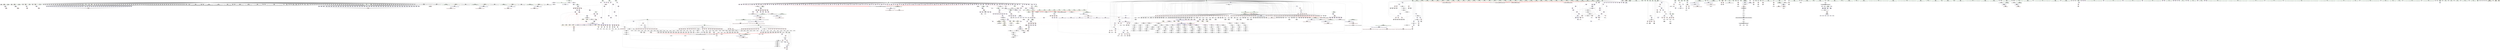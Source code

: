 digraph "SVFG" {
	label="SVFG";

	Node0x559fb69242a0 [shape=record,color=grey,label="{NodeID: 0\nNullPtr}"];
	Node0x559fb69242a0 -> Node0x559fb6ed85b0[style=solid];
	Node0x559fb69242a0 -> Node0x559fb6ed86b0[style=solid];
	Node0x559fb69242a0 -> Node0x559fb6ed8780[style=solid];
	Node0x559fb69242a0 -> Node0x559fb6e2cd70[style=solid];
	Node0x559fb69242a0 -> Node0x559fb6e2ce40[style=solid];
	Node0x559fb69242a0 -> Node0x559fb6e2cf10[style=solid];
	Node0x559fb69242a0 -> Node0x559fb6e2cfe0[style=solid];
	Node0x559fb69242a0 -> Node0x559fb6e2d0b0[style=solid];
	Node0x559fb69242a0 -> Node0x559fb6e2d180[style=solid];
	Node0x559fb69242a0 -> Node0x559fb6e2d250[style=solid];
	Node0x559fb69242a0 -> Node0x559fb6e2d320[style=solid];
	Node0x559fb69242a0 -> Node0x559fb6e2d3f0[style=solid];
	Node0x559fb69242a0 -> Node0x559fb6e2d4c0[style=solid];
	Node0x559fb69242a0 -> Node0x559fb6e2d590[style=solid];
	Node0x559fb69242a0 -> Node0x559fb6e2d660[style=solid];
	Node0x559fb69242a0 -> Node0x559fb6e2d730[style=solid];
	Node0x559fb69242a0 -> Node0x559fb6e2d800[style=solid];
	Node0x559fb69242a0 -> Node0x559fb6e2d8d0[style=solid];
	Node0x559fb69242a0 -> Node0x559fb6e2d9a0[style=solid];
	Node0x559fb69242a0 -> Node0x559fb6e2da70[style=solid];
	Node0x559fb69242a0 -> Node0x559fb6e2db40[style=solid];
	Node0x559fb69242a0 -> Node0x559fb6e2dc10[style=solid];
	Node0x559fb69242a0 -> Node0x559fb6e2dce0[style=solid];
	Node0x559fb69242a0 -> Node0x559fb6e2ddb0[style=solid];
	Node0x559fb69242a0 -> Node0x559fb6e2de80[style=solid];
	Node0x559fb69242a0 -> Node0x559fb6e2df50[style=solid];
	Node0x559fb69242a0 -> Node0x559fb6e2e020[style=solid];
	Node0x559fb69242a0 -> Node0x559fb6e2e0f0[style=solid];
	Node0x559fb69242a0 -> Node0x559fb6e2e1c0[style=solid];
	Node0x559fb69242a0 -> Node0x559fb6e2e290[style=solid];
	Node0x559fb69242a0 -> Node0x559fb6e2e360[style=solid];
	Node0x559fb69242a0 -> Node0x559fb6e2e430[style=solid];
	Node0x559fb69242a0 -> Node0x559fb6e2e500[style=solid];
	Node0x559fb69242a0 -> Node0x559fb6e2e5d0[style=solid];
	Node0x559fb69242a0 -> Node0x559fb6e2e6a0[style=solid];
	Node0x559fb69242a0 -> Node0x559fb6e2e770[style=solid];
	Node0x559fb69242a0 -> Node0x559fb6e2e840[style=solid];
	Node0x559fb69242a0 -> Node0x559fb6e2e910[style=solid];
	Node0x559fb69242a0 -> Node0x559fb6e2e9e0[style=solid];
	Node0x559fb69242a0 -> Node0x559fb6e2eab0[style=solid];
	Node0x559fb69242a0 -> Node0x559fb6e2eb80[style=solid];
	Node0x559fb69242a0 -> Node0x559fb6e2ec50[style=solid];
	Node0x559fb69242a0 -> Node0x559fb6edc870[style=solid];
	Node0x559fb69242a0 -> Node0x559fb6edc900[style=solid];
	Node0x559fb69242a0 -> Node0x559fb6edc9d0[style=solid];
	Node0x559fb69242a0 -> Node0x559fb6edcaa0[style=solid];
	Node0x559fb69242a0 -> Node0x559fb6edcb70[style=solid];
	Node0x559fb69242a0 -> Node0x559fb6edcc40[style=solid];
	Node0x559fb69242a0 -> Node0x559fb6edcd10[style=solid];
	Node0x559fb69242a0 -> Node0x559fb6edcde0[style=solid];
	Node0x559fb69242a0 -> Node0x559fb6edceb0[style=solid];
	Node0x559fb69242a0 -> Node0x559fb6edcf80[style=solid];
	Node0x559fb69242a0 -> Node0x559fb6edd050[style=solid];
	Node0x559fb69242a0 -> Node0x559fb6edd120[style=solid];
	Node0x559fb69242a0 -> Node0x559fb6edd1f0[style=solid];
	Node0x559fb69242a0 -> Node0x559fb6edd2c0[style=solid];
	Node0x559fb69242a0 -> Node0x559fb6edd390[style=solid];
	Node0x559fb69242a0 -> Node0x559fb6edd460[style=solid];
	Node0x559fb69242a0 -> Node0x559fb6edd530[style=solid];
	Node0x559fb69242a0 -> Node0x559fb6edd600[style=solid];
	Node0x559fb69242a0 -> Node0x559fb6edd6d0[style=solid];
	Node0x559fb69242a0 -> Node0x559fb6edd7a0[style=solid];
	Node0x559fb69242a0 -> Node0x559fb6edd870[style=solid];
	Node0x559fb69242a0 -> Node0x559fb6edd940[style=solid];
	Node0x559fb69242a0 -> Node0x559fb6edda10[style=solid];
	Node0x559fb69242a0 -> Node0x559fb6eddae0[style=solid];
	Node0x559fb69242a0 -> Node0x559fb6eddbb0[style=solid];
	Node0x559fb69242a0 -> Node0x559fb6eddc80[style=solid];
	Node0x559fb69242a0 -> Node0x559fb6eddd50[style=solid];
	Node0x559fb69242a0 -> Node0x559fb6edde20[style=solid];
	Node0x559fb69242a0 -> Node0x559fb6eddef0[style=solid];
	Node0x559fb69242a0 -> Node0x559fb6eddfc0[style=solid];
	Node0x559fb69242a0 -> Node0x559fb6ede090[style=solid];
	Node0x559fb69242a0 -> Node0x559fb6ede160[style=solid];
	Node0x559fb69242a0 -> Node0x559fb6ede230[style=solid];
	Node0x559fb69242a0 -> Node0x559fb6ede300[style=solid];
	Node0x559fb69242a0 -> Node0x559fb6ede3d0[style=solid];
	Node0x559fb69242a0 -> Node0x559fb6ede4a0[style=solid];
	Node0x559fb69242a0 -> Node0x559fb6ede570[style=solid];
	Node0x559fb69242a0 -> Node0x559fb6ede640[style=solid];
	Node0x559fb69242a0 -> Node0x559fb6ede710[style=solid];
	Node0x559fb69242a0 -> Node0x559fb6ede7e0[style=solid];
	Node0x559fb69242a0 -> Node0x559fb6ede8b0[style=solid];
	Node0x559fb69242a0 -> Node0x559fb6ede980[style=solid];
	Node0x559fb69242a0 -> Node0x559fb6edea50[style=solid];
	Node0x559fb69242a0 -> Node0x559fb6edeb20[style=solid];
	Node0x559fb69242a0 -> Node0x559fb6edebf0[style=solid];
	Node0x559fb69242a0 -> Node0x559fb6edecc0[style=solid];
	Node0x559fb69242a0 -> Node0x559fb6eded90[style=solid];
	Node0x559fb69242a0 -> Node0x559fb6edee60[style=solid];
	Node0x559fb69242a0 -> Node0x559fb6edef30[style=solid];
	Node0x559fb69242a0 -> Node0x559fb6edf000[style=solid];
	Node0x559fb69242a0 -> Node0x559fb6edf0d0[style=solid];
	Node0x559fb69242a0 -> Node0x559fb6edf1a0[style=solid];
	Node0x559fb69242a0 -> Node0x559fb6edf270[style=solid];
	Node0x559fb69242a0 -> Node0x559fb6edf340[style=solid];
	Node0x559fb69242a0 -> Node0x559fb6edf410[style=solid];
	Node0x559fb69242a0 -> Node0x559fb6edf4e0[style=solid];
	Node0x559fb69242a0 -> Node0x559fb6edf5b0[style=solid];
	Node0x559fb69242a0 -> Node0x559fb6edf680[style=solid];
	Node0x559fb69242a0 -> Node0x559fb6edf750[style=solid];
	Node0x559fb69242a0 -> Node0x559fb6edf820[style=solid];
	Node0x559fb69242a0 -> Node0x559fb6edf8f0[style=solid];
	Node0x559fb69242a0 -> Node0x559fb6edf9c0[style=solid];
	Node0x559fb69242a0 -> Node0x559fb6edfa90[style=solid];
	Node0x559fb69242a0 -> Node0x559fb6edfb60[style=solid];
	Node0x559fb69242a0 -> Node0x559fb6edfc30[style=solid];
	Node0x559fb69242a0 -> Node0x559fb6edfd00[style=solid];
	Node0x559fb69242a0 -> Node0x559fb6edfdd0[style=solid];
	Node0x559fb69242a0 -> Node0x559fb6edfea0[style=solid];
	Node0x559fb69242a0 -> Node0x559fb6edff70[style=solid];
	Node0x559fb69242a0 -> Node0x559fb6ee0040[style=solid];
	Node0x559fb69242a0 -> Node0x559fb6ee0110[style=solid];
	Node0x559fb69242a0 -> Node0x559fb6ee01e0[style=solid];
	Node0x559fb69242a0 -> Node0x559fb6ee02b0[style=solid];
	Node0x559fb69242a0 -> Node0x559fb6ee0380[style=solid];
	Node0x559fb69242a0 -> Node0x559fb6ee0450[style=solid];
	Node0x559fb69242a0 -> Node0x559fb6ee0520[style=solid];
	Node0x559fb69242a0 -> Node0x559fb6ee05f0[style=solid];
	Node0x559fb69242a0 -> Node0x559fb6ee06c0[style=solid];
	Node0x559fb69242a0 -> Node0x559fb6ee0790[style=solid];
	Node0x559fb69242a0 -> Node0x559fb6ee0860[style=solid];
	Node0x559fb69242a0 -> Node0x559fb6ee0930[style=solid];
	Node0x559fb69242a0 -> Node0x559fb6ee0a00[style=solid];
	Node0x559fb69242a0 -> Node0x559fb6ee0ad0[style=solid];
	Node0x559fb69242a0 -> Node0x559fb6ee0ba0[style=solid];
	Node0x559fb69242a0 -> Node0x559fb6ee0c70[style=solid];
	Node0x559fb69242a0 -> Node0x559fb6ee0d40[style=solid];
	Node0x559fb69242a0 -> Node0x559fb6ee0e10[style=solid];
	Node0x559fb69242a0 -> Node0x559fb6ee0ee0[style=solid];
	Node0x559fb69242a0 -> Node0x559fb6ee0fb0[style=solid];
	Node0x559fb69242a0 -> Node0x559fb6ee1080[style=solid];
	Node0x559fb69242a0 -> Node0x559fb6ee1150[style=solid];
	Node0x559fb69242a0 -> Node0x559fb6ee1220[style=solid];
	Node0x559fb69242a0 -> Node0x559fb6ee12f0[style=solid];
	Node0x559fb69242a0 -> Node0x559fb6ee13c0[style=solid];
	Node0x559fb69242a0 -> Node0x559fb6ee1490[style=solid];
	Node0x559fb69242a0 -> Node0x559fb6ee1560[style=solid];
	Node0x559fb69242a0 -> Node0x559fb6ee1630[style=solid];
	Node0x559fb69242a0 -> Node0x559fb6ee1700[style=solid];
	Node0x559fb69242a0 -> Node0x559fb6ee17d0[style=solid];
	Node0x559fb69242a0 -> Node0x559fb6ee18a0[style=solid];
	Node0x559fb69242a0 -> Node0x559fb6ee1970[style=solid];
	Node0x559fb69242a0 -> Node0x559fb6ee1a40[style=solid];
	Node0x559fb69242a0 -> Node0x559fb6ee1b10[style=solid];
	Node0x559fb69242a0 -> Node0x559fb6ee1be0[style=solid];
	Node0x559fb69242a0 -> Node0x559fb6ee1cb0[style=solid];
	Node0x559fb69242a0 -> Node0x559fb6ee1d80[style=solid];
	Node0x559fb69242a0 -> Node0x559fb6ee1e50[style=solid];
	Node0x559fb69242a0 -> Node0x559fb6ee1f20[style=solid];
	Node0x559fb69242a0 -> Node0x559fb6ee1ff0[style=solid];
	Node0x559fb69242a0 -> Node0x559fb6ee20c0[style=solid];
	Node0x559fb69242a0 -> Node0x559fb6ee2190[style=solid];
	Node0x559fb69242a0 -> Node0x559fb6ee2260[style=solid];
	Node0x559fb69242a0 -> Node0x559fb6ee2330[style=solid];
	Node0x559fb69242a0 -> Node0x559fb6ee2400[style=solid];
	Node0x559fb69242a0 -> Node0x559fb6f132c0[style=solid];
	Node0x559fb6f4baf0 [shape=record,color=grey,label="{NodeID: 1882\n634 = Binary(633, 247, )\n}"];
	Node0x559fb6f4baf0 -> Node0x559fb6f4bdf0[style=solid];
	Node0x559fb6ee4a60 [shape=record,color=purple,label="{NodeID: 775\n1945\<--1944\na2\<--\n_ZNK1ZltERKS_\n|{<s0>220}}"];
	Node0x559fb6ee4a60:s0 -> Node0x559fb70d4860[style=solid,color=red];
	Node0x559fb6edb840 [shape=record,color=black,label="{NodeID: 443\n1268\<--1266\nidxprom406\<--\nmain\n}"];
	Node0x559fb6f1ac00 [shape=record,color=blue,label="{NodeID: 1218\n329\<--1260\nsw\<--\nmain\n}"];
	Node0x559fb6f1ac00 -> Node0x559fb6f0f5b0[style=dashed];
	Node0x559fb6f1ac00 -> Node0x559fb700edc0[style=dashed];
	Node0x559fb6e28350 [shape=record,color=green,label="{NodeID: 111\n387\<--388\nagg.tmp323\<--agg.tmp323_field_insensitive\nmain\n|{<s0>107|<s1>110}}"];
	Node0x559fb6e28350:s0 -> Node0x559fb70d8670[style=solid,color=red];
	Node0x559fb6e28350:s1 -> Node0x559fb70d69d0[style=solid,color=red];
	Node0x559fb6eea490 [shape=record,color=red,label="{NodeID: 886\n1308\<--317\n\<--i\nmain\n}"];
	Node0x559fb6eea490 -> Node0x559fb6f44a70[style=solid];
	Node0x559fb70d71d0 [shape=record,color=black,label="{NodeID: 2768\n1883 = PHI(343, 351, 359, 367, 375, 383, 391, 399, 407, 415, 423, 431, )\n5th arg _ZN1ZC2EiiNSt7__cxx1112basic_stringIcSt11char_traitsIcESaIcEEES5_S5_ }"];
	Node0x559fb6ef0f00 [shape=record,color=purple,label="{NodeID: 554\n241\<--27\narrayidx\<--tmp\n_Z5rearrPc\n}"];
	Node0x559fb6ef0f00 -> Node0x559fb6f13e50[style=solid];
	Node0x559fb6e2e5d0 [shape=record,color=black,label="{NodeID: 222\n781\<--3\n\<--dummyVal\nmain\n}"];
	Node0x559fb6e2e5d0 -> Node0x559fb6f15d30[style=solid];
	Node0x559fb6f0f750 [shape=record,color=red,label="{NodeID: 997\n1744\<--335\nsel\<--ehselector.slot\nmain\n}"];
	Node0x559fb6ef6930 [shape=record,color=purple,label="{NodeID: 665\n1301\<--29\nc431\<--P\nmain\n|{<s0>134}}"];
	Node0x559fb6ef6930:s0 -> Node0x559fb70da4f0[style=solid,color=red];
	Node0x559fb6ee1b10 [shape=record,color=black,label="{NodeID: 333\n1865\<--3\n\<--dummyVal\n_ZStplIcSt11char_traitsIcESaIcEENSt7__cxx1112basic_stringIT_T0_T1_EES5_RKS8_\n}"];
	Node0x559fb6ee1b10 -> Node0x559fb6f1b760[style=solid];
	Node0x559fb6ff6760 [shape=record,color=black,label="{NodeID: 2215\nMR_60V_2 = PHI(MR_60V_4, MR_60V_1, MR_60V_4, )\npts\{328 \}\n}"];
	Node0x559fb6ff6760 -> Node0x559fb6e406c0[style=dashed];
	Node0x559fb6f152a0 [shape=record,color=blue,label="{NodeID: 1108\n649\<--247\narrayidx94\<--\nmain\n}"];
	Node0x559fb6f152a0 -> Node0x559fb6f10040[style=dashed];
	Node0x559fb6f152a0 -> Node0x559fb6f16b00[style=dashed];
	Node0x559fb6f152a0 -> Node0x559fb6f17730[style=dashed];
	Node0x559fb6f152a0 -> Node0x559fb6ffe9c0[style=dashed];
	Node0x559fb6e18610 [shape=record,color=green,label="{NodeID: 1\n5\<--1\n\<--dummyObj\nCan only get source location for instruction, argument, global var or function.|{<s0>85|<s1>94|<s2>110|<s3>119|<s4>160|<s5>169}}"];
	Node0x559fb6e18610:s0 -> Node0x559fb70d61d0[style=solid,color=red];
	Node0x559fb6e18610:s1 -> Node0x559fb70d61d0[style=solid,color=red];
	Node0x559fb6e18610:s2 -> Node0x559fb70d61d0[style=solid,color=red];
	Node0x559fb6e18610:s3 -> Node0x559fb70d61d0[style=solid,color=red];
	Node0x559fb6e18610:s4 -> Node0x559fb70d61d0[style=solid,color=red];
	Node0x559fb6e18610:s5 -> Node0x559fb70d61d0[style=solid,color=red];
	Node0x559fb6f4bc70 [shape=record,color=grey,label="{NodeID: 1883\n633 = Binary(631, 632, )\n}"];
	Node0x559fb6f4bc70 -> Node0x559fb6f4baf0[style=solid];
	Node0x559fb6ee4b30 [shape=record,color=purple,label="{NodeID: 776\n1952\<--1951\na4\<--\n_ZNK1ZltERKS_\n|{<s0>221}}"];
	Node0x559fb6ee4b30:s0 -> Node0x559fb70d7830[style=solid,color=red];
	Node0x559fb7045580 [shape=record,color=yellow,style=double,label="{NodeID: 2658\n6V_2 = CSCHI(MR_6V_1)\npts\{360000 360001 400000 400001 \}\nCS[]|{<s0>240}}"];
	Node0x559fb7045580:s0 -> Node0x559fb6fdf910[style=dashed,color=blue];
	Node0x559fb6edb910 [shape=record,color=black,label="{NodeID: 444\n1272\<--1271\nidxprom409\<--sub408\nmain\n}"];
	Node0x559fb6f1acd0 [shape=record,color=blue,label="{NodeID: 1219\n317\<--1735\ni\<--inc663\nmain\n}"];
	Node0x559fb6f1acd0 -> Node0x559fb6eebc20[style=dashed];
	Node0x559fb6f1acd0 -> Node0x559fb6eebcf0[style=dashed];
	Node0x559fb6f1acd0 -> Node0x559fb6eebdc0[style=dashed];
	Node0x559fb6f1acd0 -> Node0x559fb6eebe90[style=dashed];
	Node0x559fb6f1acd0 -> Node0x559fb6eebf60[style=dashed];
	Node0x559fb6f1acd0 -> Node0x559fb6f1acd0[style=dashed];
	Node0x559fb6f1acd0 -> Node0x559fb6ff4e60[style=dashed];
	Node0x559fb6e28420 [shape=record,color=green,label="{NodeID: 112\n389\<--390\nagg.tmp329\<--agg.tmp329_field_insensitive\nmain\n|{<s0>108|<s1>110}}"];
	Node0x559fb6e28420:s0 -> Node0x559fb70d8670[style=solid,color=red];
	Node0x559fb6e28420:s1 -> Node0x559fb70d6dd0[style=solid,color=red];
	Node0x559fb6eea560 [shape=record,color=red,label="{NodeID: 887\n1318\<--317\n\<--i\nmain\n|{<s0>144}}"];
	Node0x559fb6eea560:s0 -> Node0x559fb70d65d0[style=solid,color=red];
	Node0x559fb70d75d0 [shape=record,color=black,label="{NodeID: 2769\n188 = PHI()\n0th arg __cxx_global_array_dtor }"];
	Node0x559fb70d75d0 -> Node0x559fb6f13a40[style=solid];
	Node0x559fb6ef0fd0 [shape=record,color=purple,label="{NodeID: 555\n283\<--27\narrayidx14\<--tmp\n_Z5rearrPc\n}"];
	Node0x559fb6ef0fd0 -> Node0x559fb6f14190[style=solid];
	Node0x559fb6e2e6a0 [shape=record,color=black,label="{NodeID: 223\n783\<--3\n\<--dummyVal\nmain\n}"];
	Node0x559fb6e2e6a0 -> Node0x559fb6f15e00[style=solid];
	Node0x559fb6f0f820 [shape=record,color=red,label="{NodeID: 998\n527\<--526\n\<--arrayidx22\nmain\n}"];
	Node0x559fb6f0f820 -> Node0x559fb6ee3200[style=solid];
	Node0x559fb6ef6a00 [shape=record,color=purple,label="{NodeID: 666\n1307\<--29\narrayidx438\<--P\nmain\n}"];
	Node0x559fb6ee1be0 [shape=record,color=black,label="{NodeID: 334\n1874\<--3\nlpad.val\<--dummyVal\n_ZStplIcSt11char_traitsIcESaIcEENSt7__cxx1112basic_stringIT_T0_T1_EES5_RKS8_\n}"];
	Node0x559fb6ff6c60 [shape=record,color=black,label="{NodeID: 2216\nMR_62V_2 = PHI(MR_62V_29, MR_62V_1, MR_62V_4, )\npts\{330 \}\n}"];
	Node0x559fb6ff6c60 -> Node0x559fb6fa4170[style=dashed];
	Node0x559fb6f15370 [shape=record,color=blue,label="{NodeID: 1109\n333\<--738\nexn.slot\<--\nmain\n}"];
	Node0x559fb6f15370 -> Node0x559fb6f0f680[style=dashed];
	Node0x559fb6e35720 [shape=record,color=green,label="{NodeID: 2\n25\<--1\n\<--dummyObj\nCan only get source location for instruction, argument, global var or function.}"];
	Node0x559fb6f4bdf0 [shape=record,color=grey,label="{NodeID: 1884\n635 = Binary(634, 517, )\n}"];
	Node0x559fb6f4bdf0 -> Node0x559fb6f511f0[style=solid];
	Node0x559fb6ee4c00 [shape=record,color=purple,label="{NodeID: 777\n1960\<--1959\nb6\<--\n_ZNK1ZltERKS_\n|{<s0>222}}"];
	Node0x559fb6ee4c00:s0 -> Node0x559fb70d4860[style=solid,color=red];
	Node0x559fb7045710 [shape=record,color=yellow,style=double,label="{NodeID: 2659\n71V_4 = CSCHI(MR_71V_3)\npts\{360000 \}\nCS[]|{<s0>28}}"];
	Node0x559fb7045710:s0 -> Node0x559fb6f1af40[style=dashed,color=red];
	Node0x559fb6edb9e0 [shape=record,color=black,label="{NodeID: 445\n1278\<--1277\nconv414\<--add413\nmain\n|{<s0>132}}"];
	Node0x559fb6edb9e0:s0 -> Node0x559fb70d9b20[style=solid,color=red];
	Node0x559fb6f1ada0 [shape=record,color=blue,label="{NodeID: 1220\n1758\<--1756\nthis.addr\<--this\n_ZN1ZaSEOS_\n}"];
	Node0x559fb6f1ada0 -> Node0x559fb6f10860[style=dashed];
	Node0x559fb6e284f0 [shape=record,color=green,label="{NodeID: 113\n391\<--392\nagg.tmp337\<--agg.tmp337_field_insensitive\nmain\n|{<s0>109|<s1>110}}"];
	Node0x559fb6e284f0:s0 -> Node0x559fb70d8670[style=solid,color=red];
	Node0x559fb6e284f0:s1 -> Node0x559fb70d71d0[style=solid,color=red];
	Node0x559fb6eea630 [shape=record,color=red,label="{NodeID: 888\n1322\<--317\n\<--i\nmain\n}"];
	Node0x559fb6eea630 -> Node0x559fb6edc200[style=solid];
	Node0x559fb70d76a0 [shape=record,color=black,label="{NodeID: 2770\n2027 = PHI(1950, 1963, 1974, )\n0th arg _ZStltIcSt11char_traitsIcESaIcEEbRKNSt7__cxx1112basic_stringIT_T0_T1_EESA_ }"];
	Node0x559fb70d76a0 -> Node0x559fb6f1c460[style=solid];
	Node0x559fb6ef10a0 [shape=record,color=purple,label="{NodeID: 556\n297\<--27\narrayidx22\<--tmp\n_Z5rearrPc\n}"];
	Node0x559fb6ef10a0 -> Node0x559fb6ee6bb0[style=solid];
	Node0x559fb7036890 [shape=record,color=yellow,style=double,label="{NodeID: 2438\n143V_1 = ENCHI(MR_143V_0)\npts\{1891 \}\nFun[_ZN1ZC2EiiNSt7__cxx1112basic_stringIcSt11char_traitsIcESaIcEEES5_S5_]}"];
	Node0x559fb7036890 -> Node0x559fb6f1bc40[style=dashed];
	Node0x559fb6e2e770 [shape=record,color=black,label="{NodeID: 224\n878\<--3\n\<--dummyVal\nmain\n}"];
	Node0x559fb6fd2660 [shape=record,color=black,label="{NodeID: 2106\nMR_71V_11 = PHI(MR_71V_35, MR_71V_10, )\npts\{360000 \}\n|{|<s4>45|<s5>70|<s6>145}}"];
	Node0x559fb6fd2660 -> Node0x559fb6fc3160[style=dashed];
	Node0x559fb6fd2660 -> Node0x559fb6fcfe60[style=dashed];
	Node0x559fb6fd2660 -> Node0x559fb6fd2660[style=dashed];
	Node0x559fb6fd2660 -> Node0x559fb70115c0[style=dashed];
	Node0x559fb6fd2660:s4 -> Node0x559fb6f1af40[style=dashed,color=red];
	Node0x559fb6fd2660:s5 -> Node0x559fb6f1af40[style=dashed,color=red];
	Node0x559fb6fd2660:s6 -> Node0x559fb6f1af40[style=dashed,color=red];
	Node0x559fb6f0f8f0 [shape=record,color=red,label="{NodeID: 999\n534\<--533\n\<--arrayidx25\nmain\n}"];
	Node0x559fb6f0f8f0 -> Node0x559fb6ee33a0[style=solid];
	Node0x559fb6ef6ad0 [shape=record,color=purple,label="{NodeID: 667\n1311\<--29\narrayidx441\<--P\nmain\n|{<s0>136}}"];
	Node0x559fb6ef6ad0:s0 -> Node0x559fb70db480[style=solid,color=red];
	Node0x559fb6ee1cb0 [shape=record,color=black,label="{NodeID: 335\n1875\<--3\nlpad.val5\<--dummyVal\n_ZStplIcSt11char_traitsIcESaIcEENSt7__cxx1112basic_stringIT_T0_T1_EES5_RKS8_\n}"];
	Node0x559fb6ff7160 [shape=record,color=black,label="{NodeID: 2217\nMR_32V_2 = PHI(MR_32V_5, MR_32V_1, MR_32V_5, )\npts\{280000 \}\n|{<s0>24|<s1>24}}"];
	Node0x559fb6ff7160:s0 -> Node0x559fb6f13e50[style=dashed,color=red];
	Node0x559fb6ff7160:s1 -> Node0x559fb6fa1d50[style=dashed,color=red];
	Node0x559fb6f15440 [shape=record,color=blue,label="{NodeID: 1110\n335\<--740\nehselector.slot\<--\nmain\n}"];
	Node0x559fb6f15440 -> Node0x559fb6f0f750[style=dashed];
	Node0x559fb6e35630 [shape=record,color=green,label="{NodeID: 3\n37\<--1\n__dso_handle\<--dummyObj\nGlob }"];
	Node0x559fb6f4bf70 [shape=record,color=grey,label="{NodeID: 1885\n641 = Binary(640, 247, )\n}"];
	Node0x559fb6f4bf70 -> Node0x559fb6f514f0[style=solid];
	Node0x559fb6ee4cd0 [shape=record,color=purple,label="{NodeID: 778\n1965\<--1964\nb10\<--\n_ZNK1ZltERKS_\n|{<s0>223}}"];
	Node0x559fb6ee4cd0:s0 -> Node0x559fb70d7830[style=solid,color=red];
	Node0x559fb7045870 [shape=record,color=yellow,style=double,label="{NodeID: 2660\n73V_4 = CSCHI(MR_73V_3)\npts\{3320000 \}\nCS[]|{|<s1>28}}"];
	Node0x559fb7045870 -> Node0x559fb6fbd6d0[style=dashed];
	Node0x559fb7045870:s1 -> Node0x559fb7035dc0[style=dashed,color=red];
	Node0x559fb6edbab0 [shape=record,color=black,label="{NodeID: 446\n1280\<--1279\nidxprom415\<--\nmain\n}"];
	Node0x559fb6f1ae70 [shape=record,color=blue,label="{NodeID: 1221\n1760\<--1757\n.addr\<--\n_ZN1ZaSEOS_\n}"];
	Node0x559fb6f1ae70 -> Node0x559fb6f10930[style=dashed];
	Node0x559fb6f1ae70 -> Node0x559fb6f10a00[style=dashed];
	Node0x559fb6f1ae70 -> Node0x559fb6f10ad0[style=dashed];
	Node0x559fb6f1ae70 -> Node0x559fb6f10ba0[style=dashed];
	Node0x559fb6e285c0 [shape=record,color=green,label="{NodeID: 114\n393\<--394\nref.tmp358\<--ref.tmp358_field_insensitive\nmain\n|{<s0>119|<s1>120|<s2>121}}"];
	Node0x559fb6e285c0:s0 -> Node0x559fb70d5a70[style=solid,color=red];
	Node0x559fb6e285c0:s1 -> Node0x559fb70d5480[style=solid,color=red];
	Node0x559fb6e285c0:s2 -> Node0x559fb70d79c0[style=solid,color=red];
	Node0x559fb6eea700 [shape=record,color=red,label="{NodeID: 889\n1331\<--317\n\<--i\nmain\n}"];
	Node0x559fb6eea700 -> Node0x559fb6edc3a0[style=solid];
	Node0x559fb70d7830 [shape=record,color=black,label="{NodeID: 2771\n2028 = PHI(1952, 1965, 1976, )\n1st arg _ZStltIcSt11char_traitsIcESaIcEEbRKNSt7__cxx1112basic_stringIT_T0_T1_EESA_ }"];
	Node0x559fb70d7830 -> Node0x559fb6f1c530[style=solid];
	Node0x559fb6ef1170 [shape=record,color=purple,label="{NodeID: 557\n81\<--29\n\<--P\n__cxx_global_var_init\n}"];
	Node0x559fb6ef1170 -> Node0x559fb6f43930[style=solid];
	Node0x559fb7036970 [shape=record,color=yellow,style=double,label="{NodeID: 2439\n145V_1 = ENCHI(MR_145V_0)\npts\{1893 \}\nFun[_ZN1ZC2EiiNSt7__cxx1112basic_stringIcSt11char_traitsIcESaIcEEES5_S5_]}"];
	Node0x559fb7036970 -> Node0x559fb6f1bd10[style=dashed];
	Node0x559fb6e2e840 [shape=record,color=black,label="{NodeID: 225\n879\<--3\n\<--dummyVal\nmain\n}"];
	Node0x559fb6e2e840 -> Node0x559fb6f15fa0[style=solid];
	Node0x559fb6fd2b60 [shape=record,color=black,label="{NodeID: 2107\nMR_75V_7 = PHI(MR_75V_16, MR_75V_6, )\npts\{3460000 \}\n|{|<s2>44}}"];
	Node0x559fb6fd2b60 -> Node0x559fb6fd2b60[style=dashed];
	Node0x559fb6fd2b60 -> Node0x559fb7011ac0[style=dashed];
	Node0x559fb6fd2b60:s2 -> Node0x559fb6f1baa0[style=dashed,color=red];
	Node0x559fb6f0f9c0 [shape=record,color=red,label="{NodeID: 1000\n545\<--544\n\<--arrayidx31\nmain\n}"];
	Node0x559fb6f0f9c0 -> Node0x559fb6ee3540[style=solid];
	Node0x559fb6ef6ba0 [shape=record,color=purple,label="{NodeID: 668\n1324\<--29\n\<--P\nmain\n}"];
	Node0x559fb6ee1d80 [shape=record,color=black,label="{NodeID: 336\n1917\<--3\n\<--dummyVal\n_ZN1ZC2EiiNSt7__cxx1112basic_stringIcSt11char_traitsIcESaIcEEES5_S5_\n}"];
	Node0x559fb6ff7660 [shape=record,color=black,label="{NodeID: 2218\nMR_71V_2 = PHI(MR_71V_8, MR_71V_1, MR_71V_8, )\npts\{360000 \}\n}"];
	Node0x559fb6ff7660 -> Node0x559fb6fbd1d0[style=dashed];
	Node0x559fb6f15510 [shape=record,color=blue,label="{NodeID: 1111\n333\<--744\nexn.slot\<--\nmain\n}"];
	Node0x559fb6f15510 -> Node0x559fb6f0f680[style=dashed];
	Node0x559fb6e536d0 [shape=record,color=green,label="{NodeID: 4\n41\<--1\n.str\<--dummyObj\nGlob }"];
	Node0x559fb6f4c0f0 [shape=record,color=grey,label="{NodeID: 1886\n640 = Binary(638, 639, )\n}"];
	Node0x559fb6f4c0f0 -> Node0x559fb6f4bf70[style=solid];
	Node0x559fb6ee4da0 [shape=record,color=purple,label="{NodeID: 779\n1971\<--1970\nc13\<--\n_ZNK1ZltERKS_\n|{<s0>224}}"];
	Node0x559fb6ee4da0:s0 -> Node0x559fb70d4860[style=solid,color=red];
	Node0x559fb6edbb80 [shape=record,color=black,label="{NodeID: 447\n1287\<--1286\nconv420\<--add419\nmain\n|{<s0>133}}"];
	Node0x559fb6edbb80:s0 -> Node0x559fb70d9b20[style=solid,color=red];
	Node0x559fb6f1af40 [shape=record,color=blue, style = dotted,label="{NodeID: 1222\n2155\<--2157\noffset_0\<--dummyVal\n_ZN1ZaSEOS_\n|{<s0>28|<s1>45|<s2>70|<s3>95|<s4>120|<s5>145|<s6>170}}"];
	Node0x559fb6f1af40:s0 -> Node0x559fb7045a90[style=dashed,color=blue];
	Node0x559fb6f1af40:s1 -> Node0x559fb6fc3160[style=dashed,color=blue];
	Node0x559fb6f1af40:s2 -> Node0x559fb6fc3160[style=dashed,color=blue];
	Node0x559fb6f1af40:s3 -> Node0x559fb6fd2660[style=dashed,color=blue];
	Node0x559fb6f1af40:s4 -> Node0x559fb6fd2660[style=dashed,color=blue];
	Node0x559fb6f1af40:s5 -> Node0x559fb6fcfe60[style=dashed,color=blue];
	Node0x559fb6f1af40:s6 -> Node0x559fb6fd2660[style=dashed,color=blue];
	Node0x559fb6e28690 [shape=record,color=green,label="{NodeID: 115\n395\<--396\nagg.tmp359\<--agg.tmp359_field_insensitive\nmain\n|{<s0>116|<s1>119}}"];
	Node0x559fb6e28690:s0 -> Node0x559fb70d8670[style=solid,color=red];
	Node0x559fb6e28690:s1 -> Node0x559fb70d69d0[style=solid,color=red];
	Node0x559fb6eea7d0 [shape=record,color=red,label="{NodeID: 890\n1340\<--317\n\<--i\nmain\n}"];
	Node0x559fb6eea7d0 -> Node0x559fb6edc540[style=solid];
	Node0x559fb70d79c0 [shape=record,color=black,label="{NodeID: 2772\n175 = PHI(107, 196, 331, 331, 337, 345, 337, 353, 361, 353, 369, 377, 369, 385, 393, 385, 401, 409, 401, 417, 425, 417, )\n0th arg _ZN1ZD2Ev }"];
	Node0x559fb70d79c0 -> Node0x559fb6f13970[style=solid];
	Node0x559fb6ef1240 [shape=record,color=purple,label="{NodeID: 558\n88\<--29\n\<--P\n__cxx_global_var_init\n}"];
	Node0x559fb6e2e910 [shape=record,color=black,label="{NodeID: 226\n881\<--3\n\<--dummyVal\nmain\n}"];
	Node0x559fb6e2e910 -> Node0x559fb6f16070[style=solid];
	Node0x559fb6fd3060 [shape=record,color=black,label="{NodeID: 2108\nMR_77V_7 = PHI(MR_77V_16, MR_77V_6, )\npts\{3460001 \}\n|{|<s2>44}}"];
	Node0x559fb6fd3060 -> Node0x559fb6fd3060[style=dashed];
	Node0x559fb6fd3060 -> Node0x559fb7011fc0[style=dashed];
	Node0x559fb6fd3060:s2 -> Node0x559fb6f1bb70[style=dashed,color=red];
	Node0x559fb6f0fa90 [shape=record,color=red,label="{NodeID: 1001\n562\<--561\n\<--arrayidx39\nmain\n}"];
	Node0x559fb6f0fa90 -> Node0x559fb6ee36e0[style=solid];
	Node0x559fb6ef6c70 [shape=record,color=purple,label="{NodeID: 669\n1325\<--29\narrayidx455\<--P\nmain\n}"];
	Node0x559fb6ee1e50 [shape=record,color=black,label="{NodeID: 337\n1918\<--3\n\<--dummyVal\n_ZN1ZC2EiiNSt7__cxx1112basic_stringIcSt11char_traitsIcESaIcEEES5_S5_\n}"];
	Node0x559fb6ee1e50 -> Node0x559fb6f1bc40[style=solid];
	Node0x559fb6ff7b60 [shape=record,color=black,label="{NodeID: 2219\nMR_73V_2 = PHI(MR_73V_3, MR_73V_1, MR_73V_3, )\npts\{3320000 \}\n}"];
	Node0x559fb6ff7b60 -> Node0x559fb6fbd6d0[style=dashed];
	Node0x559fb6f155e0 [shape=record,color=blue,label="{NodeID: 1112\n335\<--746\nehselector.slot\<--\nmain\n}"];
	Node0x559fb6f155e0 -> Node0x559fb6f0f750[style=dashed];
	Node0x559fb6e251f0 [shape=record,color=green,label="{NodeID: 5\n43\<--1\n.str.2\<--dummyObj\nGlob }"];
	Node0x559fb6f4c270 [shape=record,color=grey,label="{NodeID: 1887\n581 = Binary(580, 548, )\n}"];
	Node0x559fb6f4c270 -> Node0x559fb6f517f0[style=solid];
	Node0x559fb6ee4e70 [shape=record,color=purple,label="{NodeID: 780\n1976\<--1975\nc17\<--\n_ZNK1ZltERKS_\n|{<s0>225}}"];
	Node0x559fb6ee4e70:s0 -> Node0x559fb70d7830[style=solid,color=red];
	Node0x559fb7045a90 [shape=record,color=yellow,style=double,label="{NodeID: 2662\n71V_5 = CSCHI(MR_71V_4)\npts\{360000 \}\nCS[]|{<s0>29|<s1>29}}"];
	Node0x559fb7045a90:s0 -> Node0x559fb6f12cf0[style=dashed,color=red];
	Node0x559fb7045a90:s1 -> Node0x559fb6f1b1b0[style=dashed,color=red];
	Node0x559fb6edbc50 [shape=record,color=black,label="{NodeID: 448\n1289\<--1288\nidxprom421\<--\nmain\n}"];
	Node0x559fb6f1b010 [shape=record,color=blue,label="{NodeID: 1223\n1793\<--1791\nthis.addr\<--this\n_ZN1ZaSERKS_\n}"];
	Node0x559fb6f1b010 -> Node0x559fb6f10c70[style=dashed];
	Node0x559fb6e2edd0 [shape=record,color=green,label="{NodeID: 116\n397\<--398\nagg.tmp365\<--agg.tmp365_field_insensitive\nmain\n|{<s0>117|<s1>119}}"];
	Node0x559fb6e2edd0:s0 -> Node0x559fb70d8670[style=solid,color=red];
	Node0x559fb6e2edd0:s1 -> Node0x559fb70d6dd0[style=solid,color=red];
	Node0x559fb6eea8a0 [shape=record,color=red,label="{NodeID: 891\n1351\<--317\n\<--i\nmain\n}"];
	Node0x559fb6eea8a0 -> Node0x559fb6f44470[style=solid];
	Node0x559fb70d8670 [shape=record,color=black,label="{NodeID: 2773\n1820 = PHI(339, 341, 343, 347, 349, 351, 355, 357, 359, 363, 365, 367, 371, 373, 375, 379, 381, 383, 387, 389, 391, 395, 397, 399, 403, 405, 407, 411, 413, 415, 419, 421, 423, 427, 429, 431, )\n0th arg _ZStplIcSt11char_traitsIcESaIcEENSt7__cxx1112basic_stringIT_T0_T1_EES5_RKS8_ }"];
	Node0x559fb6ef1310 [shape=record,color=purple,label="{NodeID: 559\n89\<--29\n\<--P\n__cxx_global_var_init\n}"];
	Node0x559fb6ef1310 -> Node0x559fb6f4fb70[style=solid];
	Node0x559fb6e2e9e0 [shape=record,color=black,label="{NodeID: 227\n884\<--3\n\<--dummyVal\nmain\n}"];
	Node0x559fb6fd3560 [shape=record,color=black,label="{NodeID: 2109\nMR_79V_7 = PHI(MR_79V_16, MR_79V_6, )\npts\{3620000 \}\n|{|<s2>69}}"];
	Node0x559fb6fd3560 -> Node0x559fb6fd3560[style=dashed];
	Node0x559fb6fd3560 -> Node0x559fb70124c0[style=dashed];
	Node0x559fb6fd3560:s2 -> Node0x559fb6f1baa0[style=dashed,color=red];
	Node0x559fb6f0fb60 [shape=record,color=red,label="{NodeID: 1002\n569\<--568\n\<--arrayidx44\nmain\n}"];
	Node0x559fb6f0fb60 -> Node0x559fb6ee3880[style=solid];
	Node0x559fb6ef6d40 [shape=record,color=purple,label="{NodeID: 670\n1326\<--29\na456\<--P\nmain\n|{<s0>141}}"];
	Node0x559fb6ef6d40:s0 -> Node0x559fb70da4f0[style=solid,color=red];
	Node0x559fb6ee1f20 [shape=record,color=black,label="{NodeID: 338\n1920\<--3\n\<--dummyVal\n_ZN1ZC2EiiNSt7__cxx1112basic_stringIcSt11char_traitsIcESaIcEEES5_S5_\n}"];
	Node0x559fb6ee1f20 -> Node0x559fb6f1bd10[style=solid];
	Node0x559fb6ff8060 [shape=record,color=black,label="{NodeID: 2220\nMR_75V_2 = PHI(MR_75V_4, MR_75V_1, MR_75V_4, )\npts\{3460000 \}\n}"];
	Node0x559fb6ff8060 -> Node0x559fb6fa5070[style=dashed];
	Node0x559fb6f156b0 [shape=record,color=blue,label="{NodeID: 1113\n333\<--750\nexn.slot\<--\nmain\n}"];
	Node0x559fb6f156b0 -> Node0x559fb6f0f680[style=dashed];
	Node0x559fb6e25280 [shape=record,color=green,label="{NodeID: 6\n45\<--1\nstdin\<--dummyObj\nGlob }"];
	Node0x559fb6f4c3f0 [shape=record,color=grey,label="{NodeID: 1888\n646 = Binary(645, 247, )\n}"];
	Node0x559fb6f4c3f0 -> Node0x559fb6ee4170[style=solid];
	Node0x559fb6ee4f40 [shape=record,color=purple,label="{NodeID: 781\n277\<--271\narrayidx11\<--\n_Z5rearrPc\n}"];
	Node0x559fb6ee4f40 -> Node0x559fb6ee6ae0[style=solid];
	Node0x559fb6edbd20 [shape=record,color=black,label="{NodeID: 449\n1296\<--1295\nconv428\<--add427\nmain\n|{<s0>134}}"];
	Node0x559fb6edbd20:s0 -> Node0x559fb70d9b20[style=solid,color=red];
	Node0x559fb6f1b0e0 [shape=record,color=blue,label="{NodeID: 1224\n1795\<--1792\n.addr\<--\n_ZN1ZaSERKS_\n}"];
	Node0x559fb6f1b0e0 -> Node0x559fb6f10d40[style=dashed];
	Node0x559fb6f1b0e0 -> Node0x559fb6f10e10[style=dashed];
	Node0x559fb6f1b0e0 -> Node0x559fb6f10ee0[style=dashed];
	Node0x559fb6f1b0e0 -> Node0x559fb6f10fb0[style=dashed];
	Node0x559fb6e2eea0 [shape=record,color=green,label="{NodeID: 117\n399\<--400\nagg.tmp373\<--agg.tmp373_field_insensitive\nmain\n|{<s0>118|<s1>119}}"];
	Node0x559fb6e2eea0:s0 -> Node0x559fb70d8670[style=solid,color=red];
	Node0x559fb6e2eea0:s1 -> Node0x559fb70d71d0[style=solid,color=red];
	Node0x559fb6eea970 [shape=record,color=red,label="{NodeID: 892\n1417\<--317\n\<--i\nmain\n}"];
	Node0x559fb6eea970 -> Node0x559fb6eec510[style=solid];
	Node0x559fb70d9b20 [shape=record,color=black,label="{NodeID: 2774\n1821 = PHI(654, 665, 674, 700, 709, 718, 801, 810, 819, 841, 850, 859, 963, 972, 981, 1003, 1012, 1021, 1104, 1113, 1122, 1144, 1153, 1162, 1278, 1287, 1296, 1321, 1330, 1339, 1454, 1463, 1472, 1497, 1506, 1515, )\n1st arg _ZStplIcSt11char_traitsIcESaIcEENSt7__cxx1112basic_stringIT_T0_T1_EES5_RKS8_ }"];
	Node0x559fb70d9b20 -> Node0x559fb6f1b280[style=solid];
	Node0x559fb6ef13e0 [shape=record,color=purple,label="{NodeID: 560\n103\<--29\n\<--P\n__cxx_global_var_init\n}"];
	Node0x559fb6ef13e0 -> Node0x559fb6f4f9f0[style=solid];
	Node0x559fb7037030 [shape=record,color=yellow,style=double,label="{NodeID: 2442\n6V_1 = ENCHI(MR_6V_0)\npts\{360000 360001 400000 400001 \}\nFun[_GLOBAL__sub_I_myungwoo_1_0.cpp]|{<s0>239}}"];
	Node0x559fb7037030:s0 -> Node0x559fb6fbf030[style=dashed,color=red];
	Node0x559fb6e2eab0 [shape=record,color=black,label="{NodeID: 228\n885\<--3\n\<--dummyVal\nmain\n}"];
	Node0x559fb6e2eab0 -> Node0x559fb6f16140[style=solid];
	Node0x559fb6fd3a60 [shape=record,color=black,label="{NodeID: 2110\nMR_81V_7 = PHI(MR_81V_16, MR_81V_6, )\npts\{3620001 \}\n|{|<s2>69}}"];
	Node0x559fb6fd3a60 -> Node0x559fb6fd3a60[style=dashed];
	Node0x559fb6fd3a60 -> Node0x559fb70129c0[style=dashed];
	Node0x559fb6fd3a60:s2 -> Node0x559fb6f1bb70[style=dashed,color=red];
	Node0x559fb6f0fc30 [shape=record,color=red,label="{NodeID: 1003\n579\<--578\n\<--arrayidx51\nmain\n}"];
	Node0x559fb6f0fc30 -> Node0x559fb6ee3a20[style=solid];
	Node0x559fb6ef6e10 [shape=record,color=purple,label="{NodeID: 671\n1333\<--29\n\<--P\nmain\n}"];
	Node0x559fb6ee1ff0 [shape=record,color=black,label="{NodeID: 339\n1928\<--3\nlpad.val\<--dummyVal\n_ZN1ZC2EiiNSt7__cxx1112basic_stringIcSt11char_traitsIcESaIcEEES5_S5_\n}"];
	Node0x559fb6ff8560 [shape=record,color=black,label="{NodeID: 2221\nMR_77V_2 = PHI(MR_77V_4, MR_77V_1, MR_77V_4, )\npts\{3460001 \}\n}"];
	Node0x559fb6ff8560 -> Node0x559fb6fa5570[style=dashed];
	Node0x559fb6f15780 [shape=record,color=blue,label="{NodeID: 1114\n335\<--752\nehselector.slot\<--\nmain\n}"];
	Node0x559fb6f15780 -> Node0x559fb6f0f750[style=dashed];
	Node0x559fb6e32270 [shape=record,color=green,label="{NodeID: 7\n46\<--1\n.str.3\<--dummyObj\nGlob }"];
	Node0x559fb6f4c570 [shape=record,color=grey,label="{NodeID: 1889\n653 = Binary(652, 548, )\n}"];
	Node0x559fb6f4c570 -> Node0x559fb6ee4240[style=solid];
	Node0x559fb6ee5010 [shape=record,color=purple,label="{NodeID: 782\n302\<--299\narrayidx24\<--\n_Z5rearrPc\n}"];
	Node0x559fb6ee5010 -> Node0x559fb6f14400[style=solid];
	Node0x559fb6edbdf0 [shape=record,color=black,label="{NodeID: 450\n1298\<--1297\nidxprom429\<--\nmain\n}"];
	Node0x559fb6f1b1b0 [shape=record,color=blue, style = dotted,label="{NodeID: 1225\n2158\<--2160\noffset_0\<--dummyVal\n_ZN1ZaSERKS_\n|{<s0>29}}"];
	Node0x559fb6f1b1b0:s0 -> Node0x559fb6fbd1d0[style=dashed,color=blue];
	Node0x559fb6e2ef70 [shape=record,color=green,label="{NodeID: 118\n401\<--402\nref.tmp411\<--ref.tmp411_field_insensitive\nmain\n|{<s0>135|<s1>136|<s2>137|<s3>150}}"];
	Node0x559fb6e2ef70:s0 -> Node0x559fb70d5a70[style=solid,color=red];
	Node0x559fb6e2ef70:s1 -> Node0x559fb70db230[style=solid,color=red];
	Node0x559fb6e2ef70:s2 -> Node0x559fb70d79c0[style=solid,color=red];
	Node0x559fb6e2ef70:s3 -> Node0x559fb70d79c0[style=solid,color=red];
	Node0x559fb6eeaa40 [shape=record,color=red,label="{NodeID: 893\n1446\<--317\n\<--i\nmain\n}"];
	Node0x559fb6eeaa40 -> Node0x559fb6f49e70[style=solid];
	Node0x559fb70da4f0 [shape=record,color=black,label="{NodeID: 2775\n1822 = PHI(659, 670, 679, 705, 714, 723, 806, 815, 824, 846, 855, 864, 968, 977, 986, 1008, 1017, 1026, 1109, 1118, 1127, 1149, 1158, 1167, 1283, 1292, 1301, 1326, 1335, 1344, 1459, 1468, 1477, 1502, 1511, 1520, )\n2nd arg _ZStplIcSt11char_traitsIcESaIcEENSt7__cxx1112basic_stringIT_T0_T1_EES5_RKS8_ }"];
	Node0x559fb70da4f0 -> Node0x559fb6f1b350[style=solid];
	Node0x559fb6ef14b0 [shape=record,color=purple,label="{NodeID: 561\n111\<--29\n\<--P\n__cxx_global_var_init\n}"];
	Node0x559fb6ef14b0 -> Node0x559fb6f4c9f0[style=solid];
	Node0x559fb7037170 [shape=record,color=yellow,style=double,label="{NodeID: 2443\n20V_1 = ENCHI(MR_20V_0)\npts\{190 \}\nFun[__cxx_global_array_dtor]}"];
	Node0x559fb7037170 -> Node0x559fb6f13a40[style=dashed];
	Node0x559fb6e2eb80 [shape=record,color=black,label="{NodeID: 229\n887\<--3\n\<--dummyVal\nmain\n}"];
	Node0x559fb6e2eb80 -> Node0x559fb6f16210[style=solid];
	Node0x559fb6fd3f60 [shape=record,color=black,label="{NodeID: 2111\nMR_83V_7 = PHI(MR_83V_16, MR_83V_6, )\npts\{3780000 \}\n|{|<s2>94}}"];
	Node0x559fb6fd3f60 -> Node0x559fb6fd3f60[style=dashed];
	Node0x559fb6fd3f60 -> Node0x559fb7012ec0[style=dashed];
	Node0x559fb6fd3f60:s2 -> Node0x559fb6f1baa0[style=dashed,color=red];
	Node0x559fb6f0fd00 [shape=record,color=red,label="{NodeID: 1004\n595\<--594\n\<--arrayidx61\nmain\n}"];
	Node0x559fb6f0fd00 -> Node0x559fb6ee3bc0[style=solid];
	Node0x559fb6ef6ee0 [shape=record,color=purple,label="{NodeID: 672\n1334\<--29\narrayidx461\<--P\nmain\n}"];
	Node0x559fb6ee20c0 [shape=record,color=black,label="{NodeID: 340\n1929\<--3\nlpad.val14\<--dummyVal\n_ZN1ZC2EiiNSt7__cxx1112basic_stringIcSt11char_traitsIcESaIcEEES5_S5_\n}"];
	Node0x559fb6ff8a60 [shape=record,color=black,label="{NodeID: 2222\nMR_79V_2 = PHI(MR_79V_4, MR_79V_1, MR_79V_4, )\npts\{3620000 \}\n}"];
	Node0x559fb6ff8a60 -> Node0x559fb6fa5a70[style=dashed];
	Node0x559fb6f15850 [shape=record,color=blue,label="{NodeID: 1115\n333\<--756\nexn.slot\<--\nmain\n}"];
	Node0x559fb6f15850 -> Node0x559fb6f0f680[style=dashed];
	Node0x559fb6e32330 [shape=record,color=green,label="{NodeID: 8\n48\<--1\n.str.4\<--dummyObj\nGlob }"];
	Node0x559fb6f4c6f0 [shape=record,color=grey,label="{NodeID: 1890\n306 = Binary(305, 247, )\n}"];
	Node0x559fb6f4c6f0 -> Node0x559fb6f144d0[style=solid];
	Node0x559fb6ee50e0 [shape=record,color=red,label="{NodeID: 783\n449\<--4\n\<--T\nmain\n}"];
	Node0x559fb6ee50e0 -> Node0x559fb6f48af0[style=solid];
	Node0x559fb6ee50e0 -> Node0x559fb6f4f3f0[style=solid];
	Node0x559fb6edbec0 [shape=record,color=black,label="{NodeID: 451\n1305\<--1304\ntobool436\<--\nmain\n}"];
	Node0x559fb6f1b280 [shape=record,color=blue,label="{NodeID: 1226\n1823\<--1821\n__lhs.addr\<--__lhs\n_ZStplIcSt11char_traitsIcESaIcEENSt7__cxx1112basic_stringIT_T0_T1_EES5_RKS8_\n}"];
	Node0x559fb6f1b280 -> Node0x559fb6f11080[style=dashed];
	Node0x559fb6e2f040 [shape=record,color=green,label="{NodeID: 119\n403\<--404\nagg.tmp412\<--agg.tmp412_field_insensitive\nmain\n|{<s0>132|<s1>135}}"];
	Node0x559fb6e2f040:s0 -> Node0x559fb70d8670[style=solid,color=red];
	Node0x559fb6e2f040:s1 -> Node0x559fb70d69d0[style=solid,color=red];
	Node0x559fb6eeab10 [shape=record,color=red,label="{NodeID: 894\n1451\<--317\n\<--i\nmain\n|{<s0>160}}"];
	Node0x559fb6eeab10:s0 -> Node0x559fb70d65d0[style=solid,color=red];
	Node0x559fb70daec0 [shape=record,color=black,label="{NodeID: 2776\n2119 = PHI(2043, 2080, )\n0th arg __clang_call_terminate }"];
	Node0x559fb6ef1580 [shape=record,color=purple,label="{NodeID: 562\n192\<--29\n\<--P\n__cxx_global_array_dtor\n}"];
	Node0x559fb7037280 [shape=record,color=yellow,style=double,label="{NodeID: 2444\n2V_1 = ENCHI(MR_2V_0)\npts\{78 \}\nFun[__cxx_global_var_init]}"];
	Node0x559fb7037280 -> Node0x559fb6f133c0[style=dashed];
	Node0x559fb6e2ec50 [shape=record,color=black,label="{NodeID: 230\n890\<--3\n\<--dummyVal\nmain\n}"];
	Node0x559fb6fd4460 [shape=record,color=black,label="{NodeID: 2112\nMR_85V_7 = PHI(MR_85V_16, MR_85V_6, )\npts\{3780001 \}\n|{|<s2>94}}"];
	Node0x559fb6fd4460 -> Node0x559fb6fd4460[style=dashed];
	Node0x559fb6fd4460 -> Node0x559fb70133c0[style=dashed];
	Node0x559fb6fd4460:s2 -> Node0x559fb6f1bb70[style=dashed,color=red];
	Node0x559fb6f0fdd0 [shape=record,color=red,label="{NodeID: 1005\n602\<--601\n\<--arrayidx66\nmain\n}"];
	Node0x559fb6f0fdd0 -> Node0x559fb6ee3d60[style=solid];
	Node0x559fb6ef6fb0 [shape=record,color=purple,label="{NodeID: 673\n1335\<--29\nb462\<--P\nmain\n|{<s0>142}}"];
	Node0x559fb6ef6fb0:s0 -> Node0x559fb70da4f0[style=solid,color=red];
	Node0x559fb6ee2190 [shape=record,color=black,label="{NodeID: 341\n2042\<--3\n\<--dummyVal\n_ZStltIcSt11char_traitsIcESaIcEEbRKNSt7__cxx1112basic_stringIT_T0_T1_EESA_\n}"];
	Node0x559fb6ff8f60 [shape=record,color=black,label="{NodeID: 2223\nMR_81V_2 = PHI(MR_81V_4, MR_81V_1, MR_81V_4, )\npts\{3620001 \}\n}"];
	Node0x559fb6ff8f60 -> Node0x559fb6fa5f70[style=dashed];
	Node0x559fb6f15920 [shape=record,color=blue,label="{NodeID: 1116\n335\<--758\nehselector.slot\<--\nmain\n}"];
	Node0x559fb6f15920 -> Node0x559fb6f0f750[style=dashed];
	Node0x559fb6e245f0 [shape=record,color=green,label="{NodeID: 9\n50\<--1\nstdout\<--dummyObj\nGlob }"];
	Node0x559fb6f4c870 [shape=record,color=grey,label="{NodeID: 1891\n614 = Binary(613, 548, )\n}"];
	Node0x559fb6f4c870 -> Node0x559fb6f50a70[style=solid];
	Node0x559fb6ee51b0 [shape=record,color=red,label="{NodeID: 784\n1614\<--7\n\<--K\nmain\n}"];
	Node0x559fb6ee51b0 -> Node0x559fb6f45c70[style=solid];
	Node0x559fb7046010 [shape=record,color=yellow,style=double,label="{NodeID: 2666\n83V_8 = CSCHI(MR_83V_7)\npts\{3780000 \}\nCS[]|{|<s1>95}}"];
	Node0x559fb7046010 -> Node0x559fb6fd3f60[style=dashed];
	Node0x559fb7046010:s1 -> Node0x559fb7035dc0[style=dashed,color=red];
	Node0x559fb6edbf90 [shape=record,color=black,label="{NodeID: 452\n1306\<--1304\nidxprom437\<--\nmain\n}"];
	Node0x559fb6f1b350 [shape=record,color=blue,label="{NodeID: 1227\n1825\<--1822\n__rhs.addr\<--__rhs\n_ZStplIcSt11char_traitsIcESaIcEENSt7__cxx1112basic_stringIT_T0_T1_EES5_RKS8_\n}"];
	Node0x559fb6f1b350 -> Node0x559fb6f11150[style=dashed];
	Node0x559fb6f1b350 -> Node0x559fb6f11220[style=dashed];
	Node0x559fb6e2f110 [shape=record,color=green,label="{NodeID: 120\n405\<--406\nagg.tmp418\<--agg.tmp418_field_insensitive\nmain\n|{<s0>133|<s1>135}}"];
	Node0x559fb6e2f110:s0 -> Node0x559fb70d8670[style=solid,color=red];
	Node0x559fb6e2f110:s1 -> Node0x559fb70d6dd0[style=solid,color=red];
	Node0x559fb6eeabe0 [shape=record,color=red,label="{NodeID: 895\n1455\<--317\n\<--i\nmain\n}"];
	Node0x559fb6eeabe0 -> Node0x559fb6eec920[style=solid];
	Node0x559fb70db010 [shape=record,color=black,label="{NodeID: 2777\n2049 = PHI(2019, )\n0th arg _ZSteqIcEN9__gnu_cxx11__enable_ifIXsr9__is_charIT_EE7__valueEbE6__typeERKNSt7__cxx1112basic_stringIS2_St11char_traitsIS2_ESaIS2_EEESC_ }"];
	Node0x559fb70db010 -> Node0x559fb6f1c600[style=solid];
	Node0x559fb6ef1650 [shape=record,color=purple,label="{NodeID: 563\n193\<--29\n\<--P\n__cxx_global_array_dtor\n}"];
	Node0x559fb6ef1650 -> Node0x559fb6f42df0[style=solid];
	Node0x559fb7037390 [shape=record,color=yellow,style=double,label="{NodeID: 2445\n4V_1 = ENCHI(MR_4V_0)\npts\{80 \}\nFun[__cxx_global_var_init]}"];
	Node0x559fb7037390 -> Node0x559fb6f13490[style=dashed];
	Node0x559fb6edc870 [shape=record,color=black,label="{NodeID: 231\n891\<--3\n\<--dummyVal\nmain\n}"];
	Node0x559fb6edc870 -> Node0x559fb6f162e0[style=solid];
	Node0x559fb6fd4960 [shape=record,color=black,label="{NodeID: 2113\nMR_87V_7 = PHI(MR_87V_16, MR_87V_6, )\npts\{3940000 \}\n|{|<s2>119}}"];
	Node0x559fb6fd4960 -> Node0x559fb6fd4960[style=dashed];
	Node0x559fb6fd4960 -> Node0x559fb70138c0[style=dashed];
	Node0x559fb6fd4960:s2 -> Node0x559fb6f1baa0[style=dashed,color=red];
	Node0x559fb6f0fea0 [shape=record,color=red,label="{NodeID: 1006\n612\<--611\n\<--arrayidx73\nmain\n}"];
	Node0x559fb6f0fea0 -> Node0x559fb6ee3f00[style=solid];
	Node0x559fb6ef7080 [shape=record,color=purple,label="{NodeID: 674\n1342\<--29\n\<--P\nmain\n}"];
	Node0x559fb6ee2260 [shape=record,color=black,label="{NodeID: 342\n2043\<--3\n\<--dummyVal\n_ZStltIcSt11char_traitsIcESaIcEEbRKNSt7__cxx1112basic_stringIT_T0_T1_EESA_\n|{<s0>228}}"];
	Node0x559fb6ee2260:s0 -> Node0x559fb70daec0[style=solid,color=red];
	Node0x559fb6ff9460 [shape=record,color=black,label="{NodeID: 2224\nMR_83V_2 = PHI(MR_83V_4, MR_83V_1, MR_83V_4, )\npts\{3780000 \}\n}"];
	Node0x559fb6ff9460 -> Node0x559fb6fa6470[style=dashed];
	Node0x559fb6f159f0 [shape=record,color=blue,label="{NodeID: 1117\n333\<--769\nexn.slot\<--\nmain\n}"];
	Node0x559fb6f159f0 -> Node0x559fb6f0f680[style=dashed];
	Node0x559fb6e246f0 [shape=record,color=green,label="{NodeID: 10\n51\<--1\n.str.5\<--dummyObj\nGlob }"];
	Node0x559fb6f4c9f0 [shape=record,color=grey,label="{NodeID: 1892\n112 = cmp(107, 111, )\n}"];
	Node0x559fb6ee5280 [shape=record,color=red,label="{NodeID: 785\n618\<--24\n\<--ch\nmain\n}"];
	Node0x559fb6ee5280 -> Node0x559fb6ee3fd0[style=solid];
	Node0x559fb6edc060 [shape=record,color=black,label="{NodeID: 453\n1310\<--1309\nidxprom440\<--sub439\nmain\n}"];
	Node0x559fb6f1b420 [shape=record,color=blue,label="{NodeID: 1228\n1827\<--1772\nnrvo\<--\n_ZStplIcSt11char_traitsIcESaIcEENSt7__cxx1112basic_stringIT_T0_T1_EES5_RKS8_\n}"];
	Node0x559fb6f1b420 -> Node0x559fb6f1b5c0[style=dashed];
	Node0x559fb6e2f1e0 [shape=record,color=green,label="{NodeID: 121\n407\<--408\nagg.tmp426\<--agg.tmp426_field_insensitive\nmain\n|{<s0>134|<s1>135}}"];
	Node0x559fb6e2f1e0:s0 -> Node0x559fb70d8670[style=solid,color=red];
	Node0x559fb6e2f1e0:s1 -> Node0x559fb70d71d0[style=solid,color=red];
	Node0x559fb6eeacb0 [shape=record,color=red,label="{NodeID: 896\n1464\<--317\n\<--i\nmain\n}"];
	Node0x559fb6eeacb0 -> Node0x559fb6eecac0[style=solid];
	Node0x559fb70db120 [shape=record,color=black,label="{NodeID: 2778\n2050 = PHI(2020, )\n1st arg _ZSteqIcEN9__gnu_cxx11__enable_ifIXsr9__is_charIT_EE7__valueEbE6__typeERKNSt7__cxx1112basic_stringIS2_St11char_traitsIS2_ESaIS2_EEESC_ }"];
	Node0x559fb70db120 -> Node0x559fb6f1c6d0[style=solid];
	Node0x559fb6ef1720 [shape=record,color=purple,label="{NodeID: 564\n198\<--29\n\<--P\n__cxx_global_array_dtor\n}"];
	Node0x559fb6ef1720 -> Node0x559fb6f4e670[style=solid];
	Node0x559fb6edc900 [shape=record,color=black,label="{NodeID: 232\n893\<--3\n\<--dummyVal\nmain\n}"];
	Node0x559fb6edc900 -> Node0x559fb6f163b0[style=solid];
	Node0x559fb6fd4e60 [shape=record,color=black,label="{NodeID: 2114\nMR_89V_7 = PHI(MR_89V_16, MR_89V_6, )\npts\{3940001 \}\n|{|<s2>119}}"];
	Node0x559fb6fd4e60 -> Node0x559fb6fd4e60[style=dashed];
	Node0x559fb6fd4e60 -> Node0x559fb7013dc0[style=dashed];
	Node0x559fb6fd4e60:s2 -> Node0x559fb6f1bb70[style=dashed,color=red];
	Node0x559fb6f0ff70 [shape=record,color=red,label="{NodeID: 1007\n627\<--626\n\<--arrayidx82\nmain\n}"];
	Node0x559fb6f0ff70 -> Node0x559fb6f50d70[style=solid];
	Node0x559fb6ef7150 [shape=record,color=purple,label="{NodeID: 675\n1343\<--29\narrayidx469\<--P\nmain\n}"];
	Node0x559fb6ee2330 [shape=record,color=black,label="{NodeID: 343\n2079\<--3\n\<--dummyVal\n_ZSteqIcEN9__gnu_cxx11__enable_ifIXsr9__is_charIT_EE7__valueEbE6__typeERKNSt7__cxx1112basic_stringIS2_St11char_traitsIS2_ESaIS2_EEESC_\n}"];
	Node0x559fb6ff9960 [shape=record,color=black,label="{NodeID: 2225\nMR_85V_2 = PHI(MR_85V_4, MR_85V_1, MR_85V_4, )\npts\{3780001 \}\n}"];
	Node0x559fb6ff9960 -> Node0x559fb6fa6970[style=dashed];
	Node0x559fb6f15ac0 [shape=record,color=blue,label="{NodeID: 1118\n335\<--771\nehselector.slot\<--\nmain\n}"];
	Node0x559fb6f15ac0 -> Node0x559fb6f0f750[style=dashed];
	Node0x559fb6e247f0 [shape=record,color=green,label="{NodeID: 11\n53\<--1\n.str.6\<--dummyObj\nGlob }"];
	Node0x559fb6f4cb70 [shape=record,color=grey,label="{NodeID: 1893\n514 = cmp(513, 5, )\n}"];
	Node0x559fb6ee5350 [shape=record,color=red,label="{NodeID: 786\n1660\<--24\n\<--ch\nmain\n}"];
	Node0x559fb6ee5350 -> Node0x559fb6eedb00[style=solid];
	Node0x559fb6edc130 [shape=record,color=black,label="{NodeID: 454\n1321\<--1320\nconv453\<--add452\nmain\n|{<s0>141}}"];
	Node0x559fb6edc130:s0 -> Node0x559fb70d9b20[style=solid,color=red];
	Node0x559fb6f1b4f0 [shape=record,color=blue,label="{NodeID: 1229\n1829\<--1840\n__len\<--call\n_ZStplIcSt11char_traitsIcESaIcEENSt7__cxx1112basic_stringIT_T0_T1_EES5_RKS8_\n}"];
	Node0x559fb6f1b4f0 -> Node0x559fb6f113c0[style=dashed];
	Node0x559fb6e2f2b0 [shape=record,color=green,label="{NodeID: 122\n409\<--410\nref.tmp450\<--ref.tmp450_field_insensitive\nmain\n|{<s0>144|<s1>145|<s2>146}}"];
	Node0x559fb6e2f2b0:s0 -> Node0x559fb70d5a70[style=solid,color=red];
	Node0x559fb6e2f2b0:s1 -> Node0x559fb70d5480[style=solid,color=red];
	Node0x559fb6e2f2b0:s2 -> Node0x559fb70d79c0[style=solid,color=red];
	Node0x559fb6eead80 [shape=record,color=red,label="{NodeID: 897\n1473\<--317\n\<--i\nmain\n}"];
	Node0x559fb6eead80 -> Node0x559fb6eecc60[style=solid];
	Node0x559fb70db230 [shape=record,color=black,label="{NodeID: 2779\n1932 = PHI(337, 353, 369, 385, 401, 417, )\n0th arg _ZNK1ZltERKS_ }"];
	Node0x559fb70db230 -> Node0x559fb6f1bde0[style=solid];
	Node0x559fb6ef17f0 [shape=record,color=purple,label="{NodeID: 565\n484\<--29\n\<--P\nmain\n}"];
	Node0x559fb6edc9d0 [shape=record,color=black,label="{NodeID: 233\n896\<--3\n\<--dummyVal\nmain\n}"];
	Node0x559fb6fd5360 [shape=record,color=black,label="{NodeID: 2115\nMR_91V_7 = PHI(MR_91V_15, MR_91V_6, )\npts\{4100000 \}\n|{|<s2>144}}"];
	Node0x559fb6fd5360 -> Node0x559fb6fd5360[style=dashed];
	Node0x559fb6fd5360 -> Node0x559fb70142c0[style=dashed];
	Node0x559fb6fd5360:s2 -> Node0x559fb6f1baa0[style=dashed,color=red];
	Node0x559fb6f10040 [shape=record,color=red,label="{NodeID: 1008\n939\<--938\n\<--arrayidx236\nmain\n}"];
	Node0x559fb6f10040 -> Node0x559fb6f4e070[style=solid];
	Node0x559fb6ef7220 [shape=record,color=purple,label="{NodeID: 676\n1344\<--29\nc470\<--P\nmain\n|{<s0>143}}"];
	Node0x559fb6ef7220:s0 -> Node0x559fb70da4f0[style=solid,color=red];
	Node0x559fb6ee2400 [shape=record,color=black,label="{NodeID: 344\n2080\<--3\n\<--dummyVal\n_ZSteqIcEN9__gnu_cxx11__enable_ifIXsr9__is_charIT_EE7__valueEbE6__typeERKNSt7__cxx1112basic_stringIS2_St11char_traitsIS2_ESaIS2_EEESC_\n|{<s0>235}}"];
	Node0x559fb6ee2400:s0 -> Node0x559fb70daec0[style=solid,color=red];
	Node0x559fb6ff9e60 [shape=record,color=black,label="{NodeID: 2226\nMR_87V_2 = PHI(MR_87V_4, MR_87V_1, MR_87V_4, )\npts\{3940000 \}\n}"];
	Node0x559fb6ff9e60 -> Node0x559fb6fa6e70[style=dashed];
	Node0x559fb6f15b90 [shape=record,color=blue,label="{NodeID: 1119\n333\<--775\nexn.slot\<--\nmain\n}"];
	Node0x559fb6f15b90 -> Node0x559fb6f0f680[style=dashed];
	Node0x559fb6e248f0 [shape=record,color=green,label="{NodeID: 12\n55\<--1\n.str.7\<--dummyObj\nGlob }"];
	Node0x559fb6f4ccf0 [shape=record,color=grey,label="{NodeID: 1894\n1671 = cmp(1670, 1629, )\n}"];
	Node0x559fb6ee5420 [shape=record,color=red,label="{NodeID: 787\n434\<--45\n\<--stdin\nmain\n}"];
	Node0x559fb6ee5420 -> Node0x559fb6ee2c50[style=solid];
	Node0x559fb6fddfe0 [shape=record,color=yellow,style=double,label="{NodeID: 2669\n75V_8 = CSCHI(MR_75V_7)\npts\{3460000 \}\nCS[]|{|<s1>45}}"];
	Node0x559fb6fddfe0 -> Node0x559fb6fd2b60[style=dashed];
	Node0x559fb6fddfe0:s1 -> Node0x559fb7035dc0[style=dashed,color=red];
	Node0x559fb6edc200 [shape=record,color=black,label="{NodeID: 455\n1323\<--1322\nidxprom454\<--\nmain\n}"];
	Node0x559fb6f1b5c0 [shape=record,color=blue,label="{NodeID: 1230\n1827\<--1859\nnrvo\<--\n_ZStplIcSt11char_traitsIcESaIcEENSt7__cxx1112basic_stringIT_T0_T1_EES5_RKS8_\n}"];
	Node0x559fb6f1b5c0 -> Node0x559fb6f112f0[style=dashed];
	Node0x559fb6e2f380 [shape=record,color=green,label="{NodeID: 123\n411\<--412\nagg.tmp451\<--agg.tmp451_field_insensitive\nmain\n|{<s0>141|<s1>144}}"];
	Node0x559fb6e2f380:s0 -> Node0x559fb70d8670[style=solid,color=red];
	Node0x559fb6e2f380:s1 -> Node0x559fb70d69d0[style=solid,color=red];
	Node0x559fb6eeae50 [shape=record,color=red,label="{NodeID: 898\n1484\<--317\n\<--i\nmain\n}"];
	Node0x559fb6eeae50 -> Node0x559fb6f472f0[style=solid];
	Node0x559fb70db480 [shape=record,color=black,label="{NodeID: 2780\n1933 = PHI(688, 831, 993, 1134, 1311, 1487, )\n1st arg _ZNK1ZltERKS_ }"];
	Node0x559fb70db480 -> Node0x559fb6f1beb0[style=solid];
	Node0x559fb6ef18c0 [shape=record,color=purple,label="{NodeID: 566\n485\<--29\narrayidx9\<--P\nmain\n|{<s0>28}}"];
	Node0x559fb6ef18c0:s0 -> Node0x559fb70d4f80[style=solid,color=red];
	Node0x559fb6edcaa0 [shape=record,color=black,label="{NodeID: 234\n897\<--3\n\<--dummyVal\nmain\n}"];
	Node0x559fb6edcaa0 -> Node0x559fb6f16480[style=solid];
	Node0x559fb6fd5860 [shape=record,color=black,label="{NodeID: 2116\nMR_93V_7 = PHI(MR_93V_15, MR_93V_6, )\npts\{4100001 \}\n|{|<s2>144}}"];
	Node0x559fb6fd5860 -> Node0x559fb6fd5860[style=dashed];
	Node0x559fb6fd5860 -> Node0x559fb70147c0[style=dashed];
	Node0x559fb6fd5860:s2 -> Node0x559fb6f1bb70[style=dashed,color=red];
	Node0x559fb6f10110 [shape=record,color=red,label="{NodeID: 1009\n1243\<--1242\n\<--arrayidx396\nmain\n}"];
	Node0x559fb6f10110 -> Node0x559fb6f4f6f0[style=solid];
	Node0x559fb6ef72f0 [shape=record,color=purple,label="{NodeID: 677\n1350\<--29\narrayidx477\<--P\nmain\n}"];
	Node0x559fb6ee24d0 [shape=record,color=black,label="{NodeID: 345\n39\<--38\n\<--t\nCan only get source location for instruction, argument, global var or function.}"];
	Node0x559fb6ffa360 [shape=record,color=black,label="{NodeID: 2227\nMR_89V_2 = PHI(MR_89V_4, MR_89V_1, MR_89V_4, )\npts\{3940001 \}\n}"];
	Node0x559fb6ffa360 -> Node0x559fb6fa7370[style=dashed];
	Node0x559fb6f15c60 [shape=record,color=blue,label="{NodeID: 1120\n335\<--777\nehselector.slot\<--\nmain\n}"];
	Node0x559fb6f15c60 -> Node0x559fb6f0f750[style=dashed];
	Node0x559fb6e249f0 [shape=record,color=green,label="{NodeID: 13\n57\<--1\n.str.8\<--dummyObj\nGlob }"];
	Node0x559fb6f4ce70 [shape=record,color=grey,label="{NodeID: 1895\n1607 = cmp(1606, 5, )\n}"];
	Node0x559fb6ee54f0 [shape=record,color=red,label="{NodeID: 788\n440\<--50\n\<--stdout\nmain\n}"];
	Node0x559fb6ee54f0 -> Node0x559fb6ee2d20[style=solid];
	Node0x559fb6edc2d0 [shape=record,color=black,label="{NodeID: 456\n1330\<--1329\nconv459\<--add458\nmain\n|{<s0>142}}"];
	Node0x559fb6edc2d0:s0 -> Node0x559fb70d9b20[style=solid,color=red];
	Node0x559fb6f1b690 [shape=record,color=blue,label="{NodeID: 1231\n1831\<--1863\nexn.slot\<--\n_ZStplIcSt11char_traitsIcESaIcEENSt7__cxx1112basic_stringIT_T0_T1_EES5_RKS8_\n}"];
	Node0x559fb6f1b690 -> Node0x559fb6f11490[style=dashed];
	Node0x559fb6e2f450 [shape=record,color=green,label="{NodeID: 124\n413\<--414\nagg.tmp457\<--agg.tmp457_field_insensitive\nmain\n|{<s0>142|<s1>144}}"];
	Node0x559fb6e2f450:s0 -> Node0x559fb70d8670[style=solid,color=red];
	Node0x559fb6e2f450:s1 -> Node0x559fb70d6dd0[style=solid,color=red];
	Node0x559fb6eeaf20 [shape=record,color=red,label="{NodeID: 899\n1494\<--317\n\<--i\nmain\n|{<s0>169}}"];
	Node0x559fb6eeaf20:s0 -> Node0x559fb70d65d0[style=solid,color=red];
	Node0x559fb70db6d0 [shape=record,color=black,label="{NodeID: 2781\n1791 = PHI(492, )\n0th arg _ZN1ZaSERKS_ }"];
	Node0x559fb70db6d0 -> Node0x559fb6f1b010[style=solid];
	Node0x559fb6ef1990 [shape=record,color=purple,label="{NodeID: 567\n491\<--29\n\<--P\nmain\n}"];
	Node0x559fb7037770 [shape=record,color=yellow,style=double,label="{NodeID: 2449\n18V_1 = ENCHI(MR_18V_0)\npts\{177 \}\nFun[_ZN1ZD2Ev]}"];
	Node0x559fb7037770 -> Node0x559fb6f13970[style=dashed];
	Node0x559fb6edcb70 [shape=record,color=black,label="{NodeID: 235\n899\<--3\n\<--dummyVal\nmain\n}"];
	Node0x559fb6edcb70 -> Node0x559fb6f16550[style=solid];
	Node0x559fb6fd5d60 [shape=record,color=black,label="{NodeID: 2117\nMR_95V_7 = PHI(MR_95V_15, MR_95V_6, )\npts\{4260000 \}\n|{|<s2>169}}"];
	Node0x559fb6fd5d60 -> Node0x559fb6fd5d60[style=dashed];
	Node0x559fb6fd5d60 -> Node0x559fb7014cc0[style=dashed];
	Node0x559fb6fd5d60:s2 -> Node0x559fb6f1baa0[style=dashed,color=red];
	Node0x559fb6f101e0 [shape=record,color=red,label="{NodeID: 1010\n1421\<--1420\n\<--arrayidx489\nmain\n}"];
	Node0x559fb6f101e0 -> Node0x559fb6f4cff0[style=solid];
	Node0x559fb6ef73c0 [shape=record,color=purple,label="{NodeID: 678\n1354\<--29\narrayidx480\<--P\nmain\n|{<s0>145}}"];
	Node0x559fb6ef73c0:s0 -> Node0x559fb70d4f80[style=solid,color=red];
	Node0x559fb6ee25a0 [shape=record,color=black,label="{NodeID: 346\n211\<--109\n\<--_ZN1ZD2Ev\nCan only get source location for instruction, argument, global var or function.}"];
	Node0x559fb6ffa860 [shape=record,color=black,label="{NodeID: 2228\nMR_91V_2 = PHI(MR_91V_4, MR_91V_1, MR_91V_4, )\npts\{4100000 \}\n}"];
	Node0x559fb6ffa860 -> Node0x559fb6fa7870[style=dashed];
	Node0x559fb6f15d30 [shape=record,color=blue,label="{NodeID: 1121\n333\<--781\nexn.slot\<--\nmain\n}"];
	Node0x559fb6f15d30 -> Node0x559fb6f0f680[style=dashed];
	Node0x559fb6e24af0 [shape=record,color=green,label="{NodeID: 14\n59\<--1\n.str.9\<--dummyObj\nGlob }"];
	Node0x559fb6f4cff0 [shape=record,color=grey,label="{NodeID: 1896\n1422 = cmp(1421, 5, )\n}"];
	Node0x559fb6ee55c0 [shape=record,color=red,label="{NodeID: 789\n115\<--77\nexn\<--exn.slot\n__cxx_global_var_init\n}"];
	Node0x559fb6edc3a0 [shape=record,color=black,label="{NodeID: 457\n1332\<--1331\nidxprom460\<--\nmain\n}"];
	Node0x559fb6f1b760 [shape=record,color=blue,label="{NodeID: 1232\n1833\<--1865\nehselector.slot\<--\n_ZStplIcSt11char_traitsIcESaIcEENSt7__cxx1112basic_stringIT_T0_T1_EES5_RKS8_\n}"];
	Node0x559fb6f1b760 -> Node0x559fb6f11560[style=dashed];
	Node0x559fb6e2f520 [shape=record,color=green,label="{NodeID: 125\n415\<--416\nagg.tmp465\<--agg.tmp465_field_insensitive\nmain\n|{<s0>143|<s1>144}}"];
	Node0x559fb6e2f520:s0 -> Node0x559fb70d8670[style=solid,color=red];
	Node0x559fb6e2f520:s1 -> Node0x559fb70d71d0[style=solid,color=red];
	Node0x559fb6eeaff0 [shape=record,color=red,label="{NodeID: 900\n1498\<--317\n\<--i\nmain\n}"];
	Node0x559fb6eeaff0 -> Node0x559fb6eed070[style=solid];
	Node0x559fb70db7e0 [shape=record,color=black,label="{NodeID: 2782\n1792 = PHI(486, )\n1st arg _ZN1ZaSERKS_ }"];
	Node0x559fb70db7e0 -> Node0x559fb6f1b0e0[style=solid];
	Node0x559fb6ef1a60 [shape=record,color=purple,label="{NodeID: 568\n492\<--29\narrayidx12\<--P\nmain\n|{<s0>29}}"];
	Node0x559fb6ef1a60:s0 -> Node0x559fb70db6d0[style=solid,color=red];
	Node0x559fb6edcc40 [shape=record,color=black,label="{NodeID: 236\n909\<--3\n\<--dummyVal\nmain\n}"];
	Node0x559fb6fd6260 [shape=record,color=black,label="{NodeID: 2118\nMR_97V_7 = PHI(MR_97V_15, MR_97V_6, )\npts\{4260001 \}\n|{|<s2>169}}"];
	Node0x559fb6fd6260 -> Node0x559fb6fd6260[style=dashed];
	Node0x559fb6fd6260 -> Node0x559fb70151c0[style=dashed];
	Node0x559fb6fd6260:s2 -> Node0x559fb6f1bb70[style=dashed,color=red];
	Node0x559fb6f102b0 [shape=record,color=red,label="{NodeID: 1011\n1606\<--1605\n\<--\nmain\n}"];
	Node0x559fb6f102b0 -> Node0x559fb6f4ce70[style=solid];
	Node0x559fb6ef7490 [shape=record,color=purple,label="{NodeID: 679\n1457\<--29\n\<--P\nmain\n}"];
	Node0x559fb6ee26a0 [shape=record,color=black,label="{NodeID: 347\n230\<--227\nconv\<--call\n_Z5rearrPc\n}"];
	Node0x559fb6ee26a0 -> Node0x559fb6f13be0[style=solid];
	Node0x559fb6ffad60 [shape=record,color=black,label="{NodeID: 2229\nMR_93V_2 = PHI(MR_93V_4, MR_93V_1, MR_93V_4, )\npts\{4100001 \}\n}"];
	Node0x559fb6ffad60 -> Node0x559fb6fa7d70[style=dashed];
	Node0x559fb6f15e00 [shape=record,color=blue,label="{NodeID: 1122\n335\<--783\nehselector.slot\<--\nmain\n}"];
	Node0x559fb6f15e00 -> Node0x559fb6f0f750[style=dashed];
	Node0x559fb6e24bf0 [shape=record,color=green,label="{NodeID: 15\n61\<--1\n.str.10\<--dummyObj\nGlob }"];
	Node0x559fb6f4d170 [shape=record,color=grey,label="{NodeID: 1897\n529 = cmp(528, 258, )\n}"];
	Node0x559fb6ee5690 [shape=record,color=red,label="{NodeID: 790\n116\<--79\nsel\<--ehselector.slot\n__cxx_global_var_init\n}"];
	Node0x559fb6edc470 [shape=record,color=black,label="{NodeID: 458\n1339\<--1338\nconv467\<--add466\nmain\n|{<s0>143}}"];
	Node0x559fb6edc470:s0 -> Node0x559fb70d9b20[style=solid,color=red];
	Node0x559fb6f1b830 [shape=record,color=blue,label="{NodeID: 1233\n1884\<--1878\nthis.addr\<--this\n_ZN1ZC2EiiNSt7__cxx1112basic_stringIcSt11char_traitsIcESaIcEEES5_S5_\n}"];
	Node0x559fb6f1b830 -> Node0x559fb6f11630[style=dashed];
	Node0x559fb6e2f5f0 [shape=record,color=green,label="{NodeID: 126\n417\<--418\nref.tmp506\<--ref.tmp506_field_insensitive\nmain\n|{<s0>160|<s1>161|<s2>162|<s3>175}}"];
	Node0x559fb6e2f5f0:s0 -> Node0x559fb70d5a70[style=solid,color=red];
	Node0x559fb6e2f5f0:s1 -> Node0x559fb70db230[style=solid,color=red];
	Node0x559fb6e2f5f0:s2 -> Node0x559fb70d79c0[style=solid,color=red];
	Node0x559fb6e2f5f0:s3 -> Node0x559fb70d79c0[style=solid,color=red];
	Node0x559fb6eeb0c0 [shape=record,color=red,label="{NodeID: 901\n1507\<--317\n\<--i\nmain\n}"];
	Node0x559fb6eeb0c0 -> Node0x559fb6eed210[style=solid];
	Node0x559fb6ef1b30 [shape=record,color=purple,label="{NodeID: 569\n657\<--29\n\<--P\nmain\n}"];
	Node0x559fb6edcd10 [shape=record,color=black,label="{NodeID: 237\n910\<--3\n\<--dummyVal\nmain\n}"];
	Node0x559fb6edcd10 -> Node0x559fb6f16620[style=solid];
	Node0x559fb6fd6760 [shape=record,color=black,label="{NodeID: 2119\nMR_99V_7 = PHI(MR_99V_15, MR_99V_6, )\npts\{3380000 3380001 \}\n|{|<s2>35|<s3>35}}"];
	Node0x559fb6fd6760 -> Node0x559fb6fd6760[style=dashed];
	Node0x559fb6fd6760 -> Node0x559fb70156c0[style=dashed];
	Node0x559fb6fd6760:s2 -> Node0x559fb6f1baa0[style=dashed,color=red];
	Node0x559fb6fd6760:s3 -> Node0x559fb6f1bb70[style=dashed,color=red];
	Node0x559fb6f10380 [shape=record,color=red,label="{NodeID: 1012\n1637\<--1634\n\<--call605\nmain\n}"];
	Node0x559fb6f10380 -> Node0x559fb6eed7c0[style=solid];
	Node0x559fb6ef7560 [shape=record,color=purple,label="{NodeID: 680\n1458\<--29\narrayidx511\<--P\nmain\n}"];
	Node0x559fb6ee2770 [shape=record,color=black,label="{NodeID: 348\n240\<--239\nidxprom\<--\n_Z5rearrPc\n}"];
	Node0x559fb6ffb260 [shape=record,color=black,label="{NodeID: 2230\nMR_95V_2 = PHI(MR_95V_4, MR_95V_1, MR_95V_4, )\npts\{4260000 \}\n}"];
	Node0x559fb6ffb260 -> Node0x559fb6fa8270[style=dashed];
	Node0x559fb6f15ed0 [shape=record,color=blue,label="{NodeID: 1123\n796\<--247\narrayidx162\<--\nmain\n}"];
	Node0x559fb6f15ed0 -> Node0x559fb6f10040[style=dashed];
	Node0x559fb6f15ed0 -> Node0x559fb6f16b00[style=dashed];
	Node0x559fb6f15ed0 -> Node0x559fb6f17730[style=dashed];
	Node0x559fb6f15ed0 -> Node0x559fb6ffe9c0[style=dashed];
	Node0x559fb6e24cf0 [shape=record,color=green,label="{NodeID: 16\n63\<--1\n.str.11\<--dummyObj\nGlob }"];
	Node0x559fb6f4d2f0 [shape=record,color=grey,label="{NodeID: 1898\n522 = cmp(519, 5, )\n}"];
	Node0x559fb6ee5760 [shape=record,color=red,label="{NodeID: 791\n129\<--122\nthis1\<--this.addr\n_ZN1ZC2Ev\n}"];
	Node0x559fb6ee5760 -> Node0x559fb6ef9bf0[style=solid];
	Node0x559fb6ee5760 -> Node0x559fb6ef9cc0[style=solid];
	Node0x559fb6ee5760 -> Node0x559fb6ef9d90[style=solid];
	Node0x559fb6ee5760 -> Node0x559fb6ef9e60[style=solid];
	Node0x559fb6ee5760 -> Node0x559fb6ef9f30[style=solid];
	Node0x559fb6ee5760 -> Node0x559fb6efa000[style=solid];
	Node0x559fb6ee5760 -> Node0x559fb6efa0d0[style=solid];
	Node0x559fb6ee5760 -> Node0x559fb6efa1a0[style=solid];
	Node0x559fb6fde4e0 [shape=record,color=yellow,style=double,label="{NodeID: 2673\n95V_9 = CSCHI(MR_95V_7)\npts\{4260000 \}\nCS[]|{|<s1>170}}"];
	Node0x559fb6fde4e0 -> Node0x559fb6fd5d60[style=dashed];
	Node0x559fb6fde4e0:s1 -> Node0x559fb7035dc0[style=dashed,color=red];
	Node0x559fb6edc540 [shape=record,color=black,label="{NodeID: 459\n1341\<--1340\nidxprom468\<--\nmain\n}"];
	Node0x559fb6f1b900 [shape=record,color=blue,label="{NodeID: 1234\n1886\<--1879\nfa.addr\<--fa\n_ZN1ZC2EiiNSt7__cxx1112basic_stringIcSt11char_traitsIcESaIcEEES5_S5_\n}"];
	Node0x559fb6f1b900 -> Node0x559fb6f11700[style=dashed];
	Node0x559fb6e2f6c0 [shape=record,color=green,label="{NodeID: 127\n419\<--420\nagg.tmp507\<--agg.tmp507_field_insensitive\nmain\n|{<s0>157|<s1>160}}"];
	Node0x559fb6e2f6c0:s0 -> Node0x559fb70d8670[style=solid,color=red];
	Node0x559fb6e2f6c0:s1 -> Node0x559fb70d69d0[style=solid,color=red];
	Node0x559fb6fb40d0 [shape=record,color=black,label="{NodeID: 2009\nMR_169V_3 = PHI(MR_169V_4, MR_169V_2, )\npts\{2090 \}\n}"];
	Node0x559fb6fb40d0 -> Node0x559fb6f12810[style=dashed];
	Node0x559fb6eeb190 [shape=record,color=red,label="{NodeID: 902\n1516\<--317\n\<--i\nmain\n}"];
	Node0x559fb6eeb190 -> Node0x559fb6eed3b0[style=solid];
	Node0x559fb6ef1c00 [shape=record,color=purple,label="{NodeID: 570\n658\<--29\narrayidx99\<--P\nmain\n}"];
	Node0x559fb6edcde0 [shape=record,color=black,label="{NodeID: 238\n912\<--3\n\<--dummyVal\nmain\n}"];
	Node0x559fb6edcde0 -> Node0x559fb6f166f0[style=solid];
	Node0x559fb6fd6c60 [shape=record,color=black,label="{NodeID: 2120\nMR_101V_7 = PHI(MR_101V_15, MR_101V_6, )\npts\{3540000 3540001 \}\n|{|<s2>60|<s3>60}}"];
	Node0x559fb6fd6c60 -> Node0x559fb6fd6c60[style=dashed];
	Node0x559fb6fd6c60 -> Node0x559fb7015bc0[style=dashed];
	Node0x559fb6fd6c60:s2 -> Node0x559fb6f1baa0[style=dashed,color=red];
	Node0x559fb6fd6c60:s3 -> Node0x559fb6f1bb70[style=dashed,color=red];
	Node0x559fb6f10450 [shape=record,color=red,label="{NodeID: 1013\n1650\<--1649\n\<--call613\nmain\n}"];
	Node0x559fb6f10450 -> Node0x559fb6eeda30[style=solid];
	Node0x559fb6ef7630 [shape=record,color=purple,label="{NodeID: 681\n1459\<--29\na512\<--P\nmain\n|{<s0>157}}"];
	Node0x559fb6ef7630:s0 -> Node0x559fb70da4f0[style=solid,color=red];
	Node0x559fb6ee2840 [shape=record,color=black,label="{NodeID: 349\n256\<--255\nconv3\<--\n_Z5rearrPc\n}"];
	Node0x559fb6ee2840 -> Node0x559fb6f50770[style=solid];
	Node0x559fb6ffb760 [shape=record,color=black,label="{NodeID: 2231\nMR_97V_2 = PHI(MR_97V_4, MR_97V_1, MR_97V_4, )\npts\{4260001 \}\n}"];
	Node0x559fb6ffb760 -> Node0x559fb6fa8770[style=dashed];
	Node0x559fb6f15fa0 [shape=record,color=blue,label="{NodeID: 1124\n333\<--879\nexn.slot\<--\nmain\n}"];
	Node0x559fb6f15fa0 -> Node0x559fb6f0f680[style=dashed];
	Node0x559fb6e24df0 [shape=record,color=green,label="{NodeID: 17\n65\<--1\n.str.12\<--dummyObj\nGlob }"];
	Node0x559fb6f4d470 [shape=record,color=grey,label="{NodeID: 1899\n1625 = cmp(1624, 281, )\n}"];
	Node0x559fb6ee5830 [shape=record,color=red,label="{NodeID: 792\n165\<--124\nexn\<--exn.slot\n_ZN1ZC2Ev\n}"];
	Node0x559fb6edc610 [shape=record,color=black,label="{NodeID: 460\n1348\<--1347\ntobool475\<--\nmain\n}"];
	Node0x559fb6f1b9d0 [shape=record,color=blue,label="{NodeID: 1235\n1888\<--1880\nfb.addr\<--fb\n_ZN1ZC2EiiNSt7__cxx1112basic_stringIcSt11char_traitsIcESaIcEEES5_S5_\n}"];
	Node0x559fb6f1b9d0 -> Node0x559fb6f117d0[style=dashed];
	Node0x559fb6e2f790 [shape=record,color=green,label="{NodeID: 128\n421\<--422\nagg.tmp513\<--agg.tmp513_field_insensitive\nmain\n|{<s0>158|<s1>160}}"];
	Node0x559fb6e2f790:s0 -> Node0x559fb70d8670[style=solid,color=red];
	Node0x559fb6e2f790:s1 -> Node0x559fb70d6dd0[style=solid,color=red];
	Node0x559fb6eeb260 [shape=record,color=red,label="{NodeID: 903\n1527\<--317\n\<--i\nmain\n}"];
	Node0x559fb6eeb260 -> Node0x559fb6f46ff0[style=solid];
	Node0x559fb6ef1cd0 [shape=record,color=purple,label="{NodeID: 571\n659\<--29\na100\<--P\nmain\n|{<s0>32}}"];
	Node0x559fb6ef1cd0:s0 -> Node0x559fb70da4f0[style=solid,color=red];
	Node0x559fb7037b50 [shape=record,color=yellow,style=double,label="{NodeID: 2453\n133V_1 = ENCHI(MR_133V_0)\npts\{1832 \}\nFun[_ZStplIcSt11char_traitsIcESaIcEENSt7__cxx1112basic_stringIT_T0_T1_EES5_RKS8_]}"];
	Node0x559fb7037b50 -> Node0x559fb6f1b690[style=dashed];
	Node0x559fb6edceb0 [shape=record,color=black,label="{NodeID: 239\n915\<--3\n\<--dummyVal\nmain\n}"];
	Node0x559fb6fd7160 [shape=record,color=black,label="{NodeID: 2121\nMR_103V_7 = PHI(MR_103V_15, MR_103V_6, )\npts\{3700000 3700001 \}\n|{|<s2>85|<s3>85}}"];
	Node0x559fb6fd7160 -> Node0x559fb6fd7160[style=dashed];
	Node0x559fb6fd7160 -> Node0x559fb70160c0[style=dashed];
	Node0x559fb6fd7160:s2 -> Node0x559fb6f1baa0[style=dashed,color=red];
	Node0x559fb6fd7160:s3 -> Node0x559fb6f1bb70[style=dashed,color=red];
	Node0x559fb6f10520 [shape=record,color=red,label="{NodeID: 1014\n1677\<--1676\n\<--call628\nmain\n}"];
	Node0x559fb6f10520 -> Node0x559fb6eedca0[style=solid];
	Node0x559fb6ef7700 [shape=record,color=purple,label="{NodeID: 682\n1466\<--29\n\<--P\nmain\n}"];
	Node0x559fb6ee2910 [shape=record,color=black,label="{NodeID: 350\n276\<--275\nidxprom10\<--sub9\n_Z5rearrPc\n}"];
	Node0x559fb6ffbc60 [shape=record,color=black,label="{NodeID: 2232\nMR_99V_2 = PHI(MR_99V_4, MR_99V_1, MR_99V_4, )\npts\{3380000 3380001 \}\n}"];
	Node0x559fb6ffbc60 -> Node0x559fb6fa8c70[style=dashed];
	Node0x559fb6f16070 [shape=record,color=blue,label="{NodeID: 1125\n335\<--881\nehselector.slot\<--\nmain\n}"];
	Node0x559fb6f16070 -> Node0x559fb6f0f750[style=dashed];
	Node0x559fb6e24ef0 [shape=record,color=green,label="{NodeID: 18\n67\<--1\n.str.13\<--dummyObj\nGlob }"];
	Node0x559fb6f4d5f0 [shape=record,color=grey,label="{NodeID: 1900\n1679 = cmp(1678, 548, )\n}"];
	Node0x559fb6ee5900 [shape=record,color=red,label="{NodeID: 793\n166\<--126\nsel\<--ehselector.slot\n_ZN1ZC2Ev\n}"];
	Node0x559fb6edc6e0 [shape=record,color=black,label="{NodeID: 461\n1349\<--1347\nidxprom476\<--\nmain\n}"];
	Node0x559fb6f1baa0 [shape=record,color=blue,label="{NodeID: 1236\n1905\<--1904\nfa5\<--\n_ZN1ZC2EiiNSt7__cxx1112basic_stringIcSt11char_traitsIcESaIcEEES5_S5_\n|{<s0>35|<s1>44|<s2>60|<s3>69|<s4>85|<s5>94|<s6>110|<s7>119|<s8>135|<s9>144|<s10>160|<s11>169}}"];
	Node0x559fb6f1baa0:s0 -> Node0x559fb6fd6760[style=dashed,color=blue];
	Node0x559fb6f1baa0:s1 -> Node0x559fb6fddfe0[style=dashed,color=blue];
	Node0x559fb6f1baa0:s2 -> Node0x559fb6fd6c60[style=dashed,color=blue];
	Node0x559fb6f1baa0:s3 -> Node0x559fb6fde9e0[style=dashed,color=blue];
	Node0x559fb6f1baa0:s4 -> Node0x559fb6fd7160[style=dashed,color=blue];
	Node0x559fb6f1baa0:s5 -> Node0x559fb7046010[style=dashed,color=blue];
	Node0x559fb6f1baa0:s6 -> Node0x559fb6fd7660[style=dashed,color=blue];
	Node0x559fb6f1baa0:s7 -> Node0x559fb6fdeee0[style=dashed,color=blue];
	Node0x559fb6f1baa0:s8 -> Node0x559fb6fd7b60[style=dashed,color=blue];
	Node0x559fb6f1baa0:s9 -> Node0x559fb6fdf3e0[style=dashed,color=blue];
	Node0x559fb6f1baa0:s10 -> Node0x559fb6fd8060[style=dashed,color=blue];
	Node0x559fb6f1baa0:s11 -> Node0x559fb6fde4e0[style=dashed,color=blue];
	Node0x559fb6e2f860 [shape=record,color=green,label="{NodeID: 129\n423\<--424\nagg.tmp521\<--agg.tmp521_field_insensitive\nmain\n|{<s0>159|<s1>160}}"];
	Node0x559fb6e2f860:s0 -> Node0x559fb70d8670[style=solid,color=red];
	Node0x559fb6e2f860:s1 -> Node0x559fb70d71d0[style=solid,color=red];
	Node0x559fb6eeb330 [shape=record,color=red,label="{NodeID: 904\n1601\<--317\n\<--i\nmain\n}"];
	Node0x559fb6eeb330 -> Node0x559fb6f451f0[style=solid];
	Node0x559fb6ef1da0 [shape=record,color=purple,label="{NodeID: 572\n668\<--29\n\<--P\nmain\n}"];
	Node0x559fb7037c30 [shape=record,color=yellow,style=double,label="{NodeID: 2454\n135V_1 = ENCHI(MR_135V_0)\npts\{1834 \}\nFun[_ZStplIcSt11char_traitsIcESaIcEENSt7__cxx1112basic_stringIT_T0_T1_EES5_RKS8_]}"];
	Node0x559fb7037c30 -> Node0x559fb6f1b760[style=dashed];
	Node0x559fb6edcf80 [shape=record,color=black,label="{NodeID: 240\n916\<--3\n\<--dummyVal\nmain\n}"];
	Node0x559fb6edcf80 -> Node0x559fb6f167c0[style=solid];
	Node0x559fb6fd7660 [shape=record,color=black,label="{NodeID: 2122\nMR_105V_7 = PHI(MR_105V_15, MR_105V_6, )\npts\{3860000 3860001 \}\n|{|<s2>110|<s3>110}}"];
	Node0x559fb6fd7660 -> Node0x559fb6fd7660[style=dashed];
	Node0x559fb6fd7660 -> Node0x559fb70165c0[style=dashed];
	Node0x559fb6fd7660:s2 -> Node0x559fb6f1baa0[style=dashed,color=red];
	Node0x559fb6fd7660:s3 -> Node0x559fb6f1bb70[style=dashed,color=red];
	Node0x559fb6f105f0 [shape=record,color=red,label="{NodeID: 1015\n1690\<--1689\n\<--call636\nmain\n}"];
	Node0x559fb6f105f0 -> Node0x559fb6eedf10[style=solid];
	Node0x559fb6ef77d0 [shape=record,color=purple,label="{NodeID: 683\n1467\<--29\narrayidx517\<--P\nmain\n}"];
	Node0x559fb6ee29e0 [shape=record,color=black,label="{NodeID: 351\n282\<--280\nidxprom13\<--sub12\n_Z5rearrPc\n}"];
	Node0x559fb6ffc160 [shape=record,color=black,label="{NodeID: 2233\nMR_101V_2 = PHI(MR_101V_4, MR_101V_1, MR_101V_4, )\npts\{3540000 3540001 \}\n}"];
	Node0x559fb6ffc160 -> Node0x559fb6fa9170[style=dashed];
	Node0x559fb6f16140 [shape=record,color=blue,label="{NodeID: 1126\n333\<--885\nexn.slot\<--\nmain\n}"];
	Node0x559fb6f16140 -> Node0x559fb6f0f680[style=dashed];
	Node0x559fb6e25a50 [shape=record,color=green,label="{NodeID: 19\n70\<--1\n\<--dummyObj\nCan only get source location for instruction, argument, global var or function.}"];
	Node0x559fb6f4d770 [shape=record,color=grey,label="{NodeID: 1901\n1668 = cmp(1667, 281, )\n}"];
	Node0x559fb6ee59d0 [shape=record,color=red,label="{NodeID: 794\n179\<--176\nthis1\<--this.addr\n_ZN1ZD2Ev\n}"];
	Node0x559fb6ee59d0 -> Node0x559fb6efa270[style=solid];
	Node0x559fb6ee59d0 -> Node0x559fb6efa340[style=solid];
	Node0x559fb6ee59d0 -> Node0x559fb6efa410[style=solid];
	Node0x559fb6edc7b0 [shape=record,color=black,label="{NodeID: 462\n1353\<--1352\nidxprom479\<--sub478\nmain\n}"];
	Node0x559fb6f1bb70 [shape=record,color=blue,label="{NodeID: 1237\n1908\<--1907\nfb6\<--\n_ZN1ZC2EiiNSt7__cxx1112basic_stringIcSt11char_traitsIcESaIcEEES5_S5_\n|{<s0>35|<s1>44|<s2>60|<s3>69|<s4>85|<s5>94|<s6>110|<s7>119|<s8>135|<s9>144|<s10>160|<s11>169}}"];
	Node0x559fb6f1bb70:s0 -> Node0x559fb6fd6760[style=dashed,color=blue];
	Node0x559fb6f1bb70:s1 -> Node0x559fb6fd3060[style=dashed,color=blue];
	Node0x559fb6f1bb70:s2 -> Node0x559fb6fd6c60[style=dashed,color=blue];
	Node0x559fb6f1bb70:s3 -> Node0x559fb6fd3a60[style=dashed,color=blue];
	Node0x559fb6f1bb70:s4 -> Node0x559fb6fd7160[style=dashed,color=blue];
	Node0x559fb6f1bb70:s5 -> Node0x559fb6fd4460[style=dashed,color=blue];
	Node0x559fb6f1bb70:s6 -> Node0x559fb6fd7660[style=dashed,color=blue];
	Node0x559fb6f1bb70:s7 -> Node0x559fb6fd4e60[style=dashed,color=blue];
	Node0x559fb6f1bb70:s8 -> Node0x559fb6fd7b60[style=dashed,color=blue];
	Node0x559fb6f1bb70:s9 -> Node0x559fb6fd5860[style=dashed,color=blue];
	Node0x559fb6f1bb70:s10 -> Node0x559fb6fd8060[style=dashed,color=blue];
	Node0x559fb6f1bb70:s11 -> Node0x559fb6fd6260[style=dashed,color=blue];
	Node0x559fb6e2f930 [shape=record,color=green,label="{NodeID: 130\n425\<--426\nref.tmp545\<--ref.tmp545_field_insensitive\nmain\n|{<s0>169|<s1>170|<s2>171}}"];
	Node0x559fb6e2f930:s0 -> Node0x559fb70d5a70[style=solid,color=red];
	Node0x559fb6e2f930:s1 -> Node0x559fb70d5480[style=solid,color=red];
	Node0x559fb6e2f930:s2 -> Node0x559fb70d79c0[style=solid,color=red];
	Node0x559fb6eeb400 [shape=record,color=red,label="{NodeID: 905\n1624\<--317\n\<--i\nmain\n}"];
	Node0x559fb6eeb400 -> Node0x559fb6f4d470[style=solid];
	Node0x559fb6ef1e70 [shape=record,color=purple,label="{NodeID: 573\n669\<--29\narrayidx105\<--P\nmain\n}"];
	Node0x559fb6edd050 [shape=record,color=black,label="{NodeID: 241\n918\<--3\n\<--dummyVal\nmain\n}"];
	Node0x559fb6edd050 -> Node0x559fb6f16890[style=solid];
	Node0x559fb6fd7b60 [shape=record,color=black,label="{NodeID: 2123\nMR_107V_7 = PHI(MR_107V_14, MR_107V_6, )\npts\{4020000 4020001 \}\n|{|<s2>135|<s3>135}}"];
	Node0x559fb6fd7b60 -> Node0x559fb6fd7b60[style=dashed];
	Node0x559fb6fd7b60 -> Node0x559fb7016ac0[style=dashed];
	Node0x559fb6fd7b60:s2 -> Node0x559fb6f1baa0[style=dashed,color=red];
	Node0x559fb6fd7b60:s3 -> Node0x559fb6f1bb70[style=dashed,color=red];
	Node0x559fb6f106c0 [shape=record,color=red,label="{NodeID: 1016\n1715\<--1714\n\<--call650\nmain\n}"];
	Node0x559fb6f106c0 -> Node0x559fb6eee0b0[style=solid];
	Node0x559fb6ef78a0 [shape=record,color=purple,label="{NodeID: 684\n1468\<--29\nb518\<--P\nmain\n|{<s0>158}}"];
	Node0x559fb6ef78a0:s0 -> Node0x559fb70da4f0[style=solid,color=red];
	Node0x559fb6ee2ab0 [shape=record,color=black,label="{NodeID: 352\n296\<--295\nidxprom21\<--\n_Z5rearrPc\n}"];
	Node0x559fb6ffc660 [shape=record,color=black,label="{NodeID: 2234\nMR_103V_2 = PHI(MR_103V_4, MR_103V_1, MR_103V_4, )\npts\{3700000 3700001 \}\n}"];
	Node0x559fb6ffc660 -> Node0x559fb6fa9670[style=dashed];
	Node0x559fb6f16210 [shape=record,color=blue,label="{NodeID: 1127\n335\<--887\nehselector.slot\<--\nmain\n}"];
	Node0x559fb6f16210 -> Node0x559fb6f0f750[style=dashed];
	Node0x559fb6e25b50 [shape=record,color=green,label="{NodeID: 20\n237\<--1\n\<--dummyObj\nCan only get source location for instruction, argument, global var or function.}"];
	Node0x559fb6f4d8f0 [shape=record,color=grey,label="{NodeID: 1902\n2101 = cmp(2100, 2102, )\n}"];
	Node0x559fb6ee5aa0 [shape=record,color=red,label="{NodeID: 795\n226\<--217\n\<--str.addr\n_Z5rearrPc\n}"];
	Node0x559fb6fde9e0 [shape=record,color=yellow,style=double,label="{NodeID: 2677\n79V_9 = CSCHI(MR_79V_7)\npts\{3620000 \}\nCS[]|{|<s1>70}}"];
	Node0x559fb6fde9e0 -> Node0x559fb6fd3560[style=dashed];
	Node0x559fb6fde9e0:s1 -> Node0x559fb7035dc0[style=dashed,color=red];
	Node0x559fb6eec510 [shape=record,color=black,label="{NodeID: 463\n1418\<--1417\nidxprom488\<--\nmain\n}"];
	Node0x559fb6f1bc40 [shape=record,color=blue,label="{NodeID: 1238\n1890\<--1918\nexn.slot\<--\n_ZN1ZC2EiiNSt7__cxx1112basic_stringIcSt11char_traitsIcESaIcEEES5_S5_\n}"];
	Node0x559fb6f1bc40 -> Node0x559fb6f118a0[style=dashed];
	Node0x559fb6e2fa00 [shape=record,color=green,label="{NodeID: 131\n427\<--428\nagg.tmp546\<--agg.tmp546_field_insensitive\nmain\n|{<s0>166|<s1>169}}"];
	Node0x559fb6e2fa00:s0 -> Node0x559fb70d8670[style=solid,color=red];
	Node0x559fb6e2fa00:s1 -> Node0x559fb70d69d0[style=solid,color=red];
	Node0x559fb6eeb4d0 [shape=record,color=red,label="{NodeID: 906\n1627\<--317\n\<--i\nmain\n}"];
	Node0x559fb6eeb4d0 -> Node0x559fb6f502f0[style=solid];
	Node0x559fb6ef1f40 [shape=record,color=purple,label="{NodeID: 574\n670\<--29\nb106\<--P\nmain\n|{<s0>33}}"];
	Node0x559fb6ef1f40:s0 -> Node0x559fb70da4f0[style=solid,color=red];
	Node0x559fb6edd120 [shape=record,color=black,label="{NodeID: 242\n921\<--3\n\<--dummyVal\nmain\n}"];
	Node0x559fb6fd8060 [shape=record,color=black,label="{NodeID: 2124\nMR_109V_7 = PHI(MR_109V_14, MR_109V_6, )\npts\{4180000 4180001 \}\n|{|<s2>160|<s3>160}}"];
	Node0x559fb6fd8060 -> Node0x559fb6fd8060[style=dashed];
	Node0x559fb6fd8060 -> Node0x559fb7016fc0[style=dashed];
	Node0x559fb6fd8060:s2 -> Node0x559fb6f1baa0[style=dashed,color=red];
	Node0x559fb6fd8060:s3 -> Node0x559fb6f1bb70[style=dashed,color=red];
	Node0x559fb6f10790 [shape=record,color=red,label="{NodeID: 1017\n1728\<--1727\n\<--call658\nmain\n}"];
	Node0x559fb6f10790 -> Node0x559fb6eee320[style=solid];
	Node0x559fb6ef7970 [shape=record,color=purple,label="{NodeID: 685\n1475\<--29\n\<--P\nmain\n}"];
	Node0x559fb6ee2b80 [shape=record,color=black,label="{NodeID: 353\n301\<--300\nidxprom23\<--\n_Z5rearrPc\n}"];
	Node0x559fb6ffcb60 [shape=record,color=black,label="{NodeID: 2235\nMR_105V_2 = PHI(MR_105V_4, MR_105V_1, MR_105V_4, )\npts\{3860000 3860001 \}\n}"];
	Node0x559fb6ffcb60 -> Node0x559fb6fa9b70[style=dashed];
	Node0x559fb6f162e0 [shape=record,color=blue,label="{NodeID: 1128\n333\<--891\nexn.slot\<--\nmain\n}"];
	Node0x559fb6f162e0 -> Node0x559fb6f0f680[style=dashed];
	Node0x559fb6e25c50 [shape=record,color=green,label="{NodeID: 21\n243\<--1\n\<--dummyObj\nCan only get source location for instruction, argument, global var or function.}"];
	Node0x559fb6f4da70 [shape=record,color=grey,label="{NodeID: 1903\n2061 = cmp(2058, 2060, )\n}"];
	Node0x559fb6ee5b70 [shape=record,color=red,label="{NodeID: 796\n253\<--217\n\<--str.addr\n_Z5rearrPc\n}"];
	Node0x559fb6ee5b70 -> Node0x559fb6efa5b0[style=solid];
	Node0x559fb6eec5e0 [shape=record,color=black,label="{NodeID: 464\n1443\<--1442\ntobool500\<--\nmain\n}"];
	Node0x559fb6f1bd10 [shape=record,color=blue,label="{NodeID: 1239\n1892\<--1920\nehselector.slot\<--\n_ZN1ZC2EiiNSt7__cxx1112basic_stringIcSt11char_traitsIcESaIcEEES5_S5_\n}"];
	Node0x559fb6f1bd10 -> Node0x559fb6f11970[style=dashed];
	Node0x559fb6e2fad0 [shape=record,color=green,label="{NodeID: 132\n429\<--430\nagg.tmp552\<--agg.tmp552_field_insensitive\nmain\n|{<s0>167|<s1>169}}"];
	Node0x559fb6e2fad0:s0 -> Node0x559fb70d8670[style=solid,color=red];
	Node0x559fb6e2fad0:s1 -> Node0x559fb70d6dd0[style=solid,color=red];
	Node0x559fb6eeb5a0 [shape=record,color=red,label="{NodeID: 907\n1631\<--317\n\<--i\nmain\n}"];
	Node0x559fb6eeb5a0 -> Node0x559fb6eed6f0[style=solid];
	Node0x559fb6ef2010 [shape=record,color=purple,label="{NodeID: 575\n677\<--29\n\<--P\nmain\n}"];
	Node0x559fb6edd1f0 [shape=record,color=black,label="{NodeID: 243\n922\<--3\n\<--dummyVal\nmain\n}"];
	Node0x559fb6edd1f0 -> Node0x559fb6f16960[style=solid];
	Node0x559fb6f10860 [shape=record,color=red,label="{NodeID: 1018\n1764\<--1758\nthis1\<--this.addr\n_ZN1ZaSEOS_\n}"];
	Node0x559fb6f10860 -> Node0x559fb6eee4c0[style=solid];
	Node0x559fb6f10860 -> Node0x559fb6efa750[style=solid];
	Node0x559fb6f10860 -> Node0x559fb6efa820[style=solid];
	Node0x559fb6f10860 -> Node0x559fb6efa8f0[style=solid];
	Node0x559fb6f10860 -> Node0x559fb6efa9c0[style=solid];
	Node0x559fb6ef7a40 [shape=record,color=purple,label="{NodeID: 686\n1476\<--29\narrayidx525\<--P\nmain\n}"];
	Node0x559fb6ee2c50 [shape=record,color=black,label="{NodeID: 354\n437\<--434\ncall\<--\nmain\n}"];
	Node0x559fb6ffd060 [shape=record,color=black,label="{NodeID: 2236\nMR_107V_2 = PHI(MR_107V_4, MR_107V_1, MR_107V_4, )\npts\{4020000 4020001 \}\n}"];
	Node0x559fb6ffd060 -> Node0x559fb6faa070[style=dashed];
	Node0x559fb6f163b0 [shape=record,color=blue,label="{NodeID: 1129\n335\<--893\nehselector.slot\<--\nmain\n}"];
	Node0x559fb6f163b0 -> Node0x559fb6f0f750[style=dashed];
	Node0x559fb6e25d50 [shape=record,color=green,label="{NodeID: 22\n247\<--1\n\<--dummyObj\nCan only get source location for instruction, argument, global var or function.|{<s0>35|<s1>44|<s2>60|<s3>69|<s4>135|<s5>144}}"];
	Node0x559fb6e25d50:s0 -> Node0x559fb70d61d0[style=solid,color=red];
	Node0x559fb6e25d50:s1 -> Node0x559fb70d61d0[style=solid,color=red];
	Node0x559fb6e25d50:s2 -> Node0x559fb70d61d0[style=solid,color=red];
	Node0x559fb6e25d50:s3 -> Node0x559fb70d61d0[style=solid,color=red];
	Node0x559fb6e25d50:s4 -> Node0x559fb70d61d0[style=solid,color=red];
	Node0x559fb6e25d50:s5 -> Node0x559fb70d61d0[style=solid,color=red];
	Node0x559fb6f4dbf0 [shape=record,color=grey,label="{NodeID: 1904\n557 = cmp(554, 5, )\n}"];
	Node0x559fb6ee5c40 [shape=record,color=red,label="{NodeID: 797\n260\<--217\n\<--str.addr\n_Z5rearrPc\n}"];
	Node0x559fb6ee5c40 -> Node0x559fb6efa680[style=solid];
	Node0x559fb6eec6b0 [shape=record,color=black,label="{NodeID: 465\n1444\<--1442\nidxprom501\<--\nmain\n}"];
	Node0x559fb6f1bde0 [shape=record,color=blue,label="{NodeID: 1240\n1936\<--1932\nthis.addr\<--this\n_ZNK1ZltERKS_\n}"];
	Node0x559fb6f1bde0 -> Node0x559fb6f11b10[style=dashed];
	Node0x559fb6e2fba0 [shape=record,color=green,label="{NodeID: 133\n431\<--432\nagg.tmp560\<--agg.tmp560_field_insensitive\nmain\n|{<s0>168|<s1>169}}"];
	Node0x559fb6e2fba0:s0 -> Node0x559fb70d8670[style=solid,color=red];
	Node0x559fb6e2fba0:s1 -> Node0x559fb70d71d0[style=solid,color=red];
	Node0x559fb6eeb670 [shape=record,color=red,label="{NodeID: 908\n1646\<--317\n\<--i\nmain\n}"];
	Node0x559fb6eeb670 -> Node0x559fb6eed960[style=solid];
	Node0x559fb6ef20e0 [shape=record,color=purple,label="{NodeID: 576\n678\<--29\narrayidx113\<--P\nmain\n}"];
	Node0x559fb6edd2c0 [shape=record,color=black,label="{NodeID: 244\n924\<--3\n\<--dummyVal\nmain\n}"];
	Node0x559fb6edd2c0 -> Node0x559fb6f16a30[style=solid];
	Node0x559fb6f10930 [shape=record,color=red,label="{NodeID: 1019\n1766\<--1760\n\<--.addr\n_ZN1ZaSEOS_\n}"];
	Node0x559fb6f10930 -> Node0x559fb6efaa90[style=solid];
	Node0x559fb6ef7b10 [shape=record,color=purple,label="{NodeID: 687\n1477\<--29\nc526\<--P\nmain\n|{<s0>159}}"];
	Node0x559fb6ef7b10:s0 -> Node0x559fb70da4f0[style=solid,color=red];
	Node0x559fb6ee2d20 [shape=record,color=black,label="{NodeID: 355\n443\<--440\ncall1\<--\nmain\n}"];
	Node0x559fb6ffd560 [shape=record,color=black,label="{NodeID: 2237\nMR_109V_2 = PHI(MR_109V_4, MR_109V_1, MR_109V_4, )\npts\{4180000 4180001 \}\n}"];
	Node0x559fb6ffd560 -> Node0x559fb6faa570[style=dashed];
	Node0x559fb6f16480 [shape=record,color=blue,label="{NodeID: 1130\n333\<--897\nexn.slot\<--\nmain\n}"];
	Node0x559fb6f16480 -> Node0x559fb6f0f680[style=dashed];
	Node0x559fb6e25e50 [shape=record,color=green,label="{NodeID: 23\n258\<--1\n\<--dummyObj\nCan only get source location for instruction, argument, global var or function.}"];
	Node0x559fb6f4dd70 [shape=record,color=grey,label="{NodeID: 1905\n947 = cmp(942, 946, )\n}"];
	Node0x559fb6ee5d10 [shape=record,color=red,label="{NodeID: 798\n271\<--217\n\<--str.addr\n_Z5rearrPc\n}"];
	Node0x559fb6ee5d10 -> Node0x559fb6ee4f40[style=solid];
	Node0x559fb6eec780 [shape=record,color=black,label="{NodeID: 466\n1448\<--1447\nidxprom504\<--sub503\nmain\n}"];
	Node0x559fb6f1beb0 [shape=record,color=blue,label="{NodeID: 1241\n1938\<--1933\not.addr\<--ot\n_ZNK1ZltERKS_\n}"];
	Node0x559fb6f1beb0 -> Node0x559fb6f11be0[style=dashed];
	Node0x559fb6f1beb0 -> Node0x559fb6f11cb0[style=dashed];
	Node0x559fb6f1beb0 -> Node0x559fb6f11d80[style=dashed];
	Node0x559fb6f1beb0 -> Node0x559fb6f11e50[style=dashed];
	Node0x559fb6f1beb0 -> Node0x559fb6f11f20[style=dashed];
	Node0x559fb6f1beb0 -> Node0x559fb6f11ff0[style=dashed];
	Node0x559fb6e2fc70 [shape=record,color=green,label="{NodeID: 134\n438\<--439\nfreopen\<--freopen_field_insensitive\n}"];
	Node0x559fb6eeb740 [shape=record,color=red,label="{NodeID: 909\n1656\<--317\n\<--i\nmain\n}"];
	Node0x559fb6eeb740 -> Node0x559fb6f457f0[style=solid];
	Node0x559fb6ef21b0 [shape=record,color=purple,label="{NodeID: 577\n679\<--29\nc114\<--P\nmain\n|{<s0>34}}"];
	Node0x559fb6ef21b0:s0 -> Node0x559fb70da4f0[style=solid,color=red];
	Node0x559fb6edd390 [shape=record,color=black,label="{NodeID: 245\n1040\<--3\n\<--dummyVal\nmain\n}"];
	Node0x559fb6f10a00 [shape=record,color=red,label="{NodeID: 1020\n1776\<--1760\n\<--.addr\n_ZN1ZaSEOS_\n}"];
	Node0x559fb6f10a00 -> Node0x559fb6efad00[style=solid];
	Node0x559fb6ef7be0 [shape=record,color=purple,label="{NodeID: 688\n1483\<--29\narrayidx533\<--P\nmain\n}"];
	Node0x559fb6ee2df0 [shape=record,color=black,label="{NodeID: 356\n472\<--471\nidxprom\<--\nmain\n}"];
	Node0x559fb6ffda60 [shape=record,color=black,label="{NodeID: 2238\nMR_111V_2 = PHI(MR_111V_3, MR_111V_1, MR_111V_3, )\npts\{360001 400000 400001 3320001 \}\n}"];
	Node0x559fb6ffda60 -> Node0x559fb6fbdbd0[style=dashed];
	Node0x559fb6f16550 [shape=record,color=blue,label="{NodeID: 1131\n335\<--899\nehselector.slot\<--\nmain\n}"];
	Node0x559fb6f16550 -> Node0x559fb6f0f750[style=dashed];
	Node0x559fb6e25f50 [shape=record,color=green,label="{NodeID: 24\n263\<--1\n\<--dummyObj\nCan only get source location for instruction, argument, global var or function.}"];
	Node0x559fb6f4def0 [shape=record,color=grey,label="{NodeID: 1906\n550 = cmp(547, 549, )\n}"];
	Node0x559fb6ee5de0 [shape=record,color=red,label="{NodeID: 799\n299\<--217\n\<--str.addr\n_Z5rearrPc\n}"];
	Node0x559fb6ee5de0 -> Node0x559fb6ee5010[style=solid];
	Node0x559fb6fdeee0 [shape=record,color=yellow,style=double,label="{NodeID: 2681\n87V_9 = CSCHI(MR_87V_7)\npts\{3940000 \}\nCS[]|{|<s1>120}}"];
	Node0x559fb6fdeee0 -> Node0x559fb6fd4960[style=dashed];
	Node0x559fb6fdeee0:s1 -> Node0x559fb7035dc0[style=dashed,color=red];
	Node0x559fb6eec850 [shape=record,color=black,label="{NodeID: 467\n1454\<--1453\nconv509\<--add508\nmain\n|{<s0>157}}"];
	Node0x559fb6eec850:s0 -> Node0x559fb70d9b20[style=solid,color=red];
	Node0x559fb6f1bf80 [shape=record,color=blue,label="{NodeID: 1242\n1934\<--1953\nretval\<--call5\n_ZNK1ZltERKS_\n}"];
	Node0x559fb6f1bf80 -> Node0x559fb6fbc2d0[style=dashed];
	Node0x559fb6e2fd70 [shape=record,color=green,label="{NodeID: 135\n446\<--447\nscanf\<--scanf_field_insensitive\n}"];
	Node0x559fb6eeb810 [shape=record,color=red,label="{NodeID: 910\n1667\<--317\n\<--i\nmain\n}"];
	Node0x559fb6eeb810 -> Node0x559fb6f4d770[style=solid];
	Node0x559fb6ef2280 [shape=record,color=purple,label="{NodeID: 578\n687\<--29\n\<--P\nmain\n}"];
	Node0x559fb6edd460 [shape=record,color=black,label="{NodeID: 246\n1041\<--3\n\<--dummyVal\nmain\n}"];
	Node0x559fb6edd460 -> Node0x559fb6f16bd0[style=solid];
	Node0x559fb6f10ad0 [shape=record,color=red,label="{NodeID: 1021\n1782\<--1760\n\<--.addr\n_ZN1ZaSEOS_\n}"];
	Node0x559fb6f10ad0 -> Node0x559fb6efadd0[style=solid];
	Node0x559fb6ef7cb0 [shape=record,color=purple,label="{NodeID: 689\n1487\<--29\narrayidx536\<--P\nmain\n|{<s0>161}}"];
	Node0x559fb6ef7cb0:s0 -> Node0x559fb70db480[style=solid,color=red];
	Node0x559fb6ee2ec0 [shape=record,color=black,label="{NodeID: 357\n477\<--476\nidxprom6\<--\nmain\n}"];
	Node0x559fb6f16620 [shape=record,color=blue,label="{NodeID: 1132\n333\<--910\nexn.slot\<--\nmain\n}"];
	Node0x559fb6f16620 -> Node0x559fb6f0f680[style=dashed];
	Node0x559fb6e26050 [shape=record,color=green,label="{NodeID: 25\n281\<--1\n\<--dummyObj\nCan only get source location for instruction, argument, global var or function.}"];
	Node0x559fb6f4e070 [shape=record,color=grey,label="{NodeID: 1907\n940 = cmp(939, 5, )\n}"];
	Node0x559fb6ee5eb0 [shape=record,color=red,label="{NodeID: 800\n235\<--219\n\<--i\n_Z5rearrPc\n}"];
	Node0x559fb6ee5eb0 -> Node0x559fb6f4ec70[style=solid];
	Node0x559fb6eec920 [shape=record,color=black,label="{NodeID: 468\n1456\<--1455\nidxprom510\<--\nmain\n}"];
	Node0x559fb6f1c050 [shape=record,color=blue,label="{NodeID: 1243\n1934\<--1966\nretval\<--call11\n_ZNK1ZltERKS_\n}"];
	Node0x559fb6f1c050 -> Node0x559fb6fbc2d0[style=dashed];
	Node0x559fb6e2fe70 [shape=record,color=green,label="{NodeID: 136\n487\<--488\n_ZN1ZaSEOS_\<--_ZN1ZaSEOS__field_insensitive\n}"];
	Node0x559fb6eeb8e0 [shape=record,color=red,label="{NodeID: 911\n1670\<--317\n\<--i\nmain\n}"];
	Node0x559fb6eeb8e0 -> Node0x559fb6f4ccf0[style=solid];
	Node0x559fb6ef2350 [shape=record,color=purple,label="{NodeID: 579\n688\<--29\narrayidx121\<--P\nmain\n|{<s0>36}}"];
	Node0x559fb6ef2350:s0 -> Node0x559fb70db480[style=solid,color=red];
	Node0x559fb6edd530 [shape=record,color=black,label="{NodeID: 247\n1043\<--3\n\<--dummyVal\nmain\n}"];
	Node0x559fb6edd530 -> Node0x559fb6f16ca0[style=solid];
	Node0x559fb6f10ba0 [shape=record,color=red,label="{NodeID: 1022\n1786\<--1760\n\<--.addr\n_ZN1ZaSEOS_\n}"];
	Node0x559fb6f10ba0 -> Node0x559fb6efaea0[style=solid];
	Node0x559fb6ef7d80 [shape=record,color=purple,label="{NodeID: 690\n1500\<--29\n\<--P\nmain\n}"];
	Node0x559fb6ee2f90 [shape=record,color=black,label="{NodeID: 358\n483\<--482\nidxprom8\<--\nmain\n}"];
	Node0x559fb6ffe4c0 [shape=record,color=black,label="{NodeID: 2240\nMR_62V_17 = PHI(MR_62V_8, MR_62V_7, )\npts\{330 \}\n}"];
	Node0x559fb6ffe4c0 -> Node0x559fb6f18430[style=dashed];
	Node0x559fb6ffe4c0 -> Node0x559fb6f193a0[style=dashed];
	Node0x559fb6ffe4c0 -> Node0x559fb6ffe4c0[style=dashed];
	Node0x559fb6ffe4c0 -> Node0x559fb7010bc0[style=dashed];
	Node0x559fb6f166f0 [shape=record,color=blue,label="{NodeID: 1133\n335\<--912\nehselector.slot\<--\nmain\n}"];
	Node0x559fb6f166f0 -> Node0x559fb6f0f750[style=dashed];
	Node0x559fb6e26150 [shape=record,color=green,label="{NodeID: 26\n451\<--1\n\<--dummyObj\nCan only get source location for instruction, argument, global var or function.}"];
	Node0x559fb6f4e1f0 [shape=record,color=grey,label="{NodeID: 1908\n1717 = cmp(1716, 548, )\n}"];
	Node0x559fb6ee5f80 [shape=record,color=red,label="{NodeID: 801\n239\<--219\n\<--i\n_Z5rearrPc\n}"];
	Node0x559fb6ee5f80 -> Node0x559fb6ee2770[style=solid];
	Node0x559fb6eec9f0 [shape=record,color=black,label="{NodeID: 469\n1463\<--1462\nconv515\<--add514\nmain\n|{<s0>158}}"];
	Node0x559fb6eec9f0:s0 -> Node0x559fb70d9b20[style=solid,color=red];
	Node0x559fb6f1c120 [shape=record,color=blue,label="{NodeID: 1244\n1934\<--1977\nretval\<--call18\n_ZNK1ZltERKS_\n}"];
	Node0x559fb6f1c120 -> Node0x559fb6fbc2d0[style=dashed];
	Node0x559fb6e2ff70 [shape=record,color=green,label="{NodeID: 137\n494\<--495\n_ZN1ZaSERKS_\<--_ZN1ZaSERKS__field_insensitive\n}"];
	Node0x559fb6eeb9b0 [shape=record,color=red,label="{NodeID: 912\n1673\<--317\n\<--i\nmain\n}"];
	Node0x559fb6eeb9b0 -> Node0x559fb6eedbd0[style=solid];
	Node0x559fb6ef2420 [shape=record,color=purple,label="{NodeID: 580\n703\<--29\n\<--P\nmain\n}"];
	Node0x559fb6edd600 [shape=record,color=black,label="{NodeID: 248\n1046\<--3\n\<--dummyVal\nmain\n}"];
	Node0x559fb6f10c70 [shape=record,color=red,label="{NodeID: 1023\n1799\<--1793\nthis1\<--this.addr\n_ZN1ZaSERKS_\n}"];
	Node0x559fb6f10c70 -> Node0x559fb6eee730[style=solid];
	Node0x559fb6f10c70 -> Node0x559fb6efaf70[style=solid];
	Node0x559fb6f10c70 -> Node0x559fb6efb040[style=solid];
	Node0x559fb6f10c70 -> Node0x559fb6efb110[style=solid];
	Node0x559fb6f10c70 -> Node0x559fb6efb1e0[style=solid];
	Node0x559fb6ef7e50 [shape=record,color=purple,label="{NodeID: 691\n1501\<--29\narrayidx550\<--P\nmain\n}"];
	Node0x559fb6ee3060 [shape=record,color=black,label="{NodeID: 359\n490\<--489\nidxprom11\<--\nmain\n}"];
	Node0x559fb6ffe9c0 [shape=record,color=black,label="{NodeID: 2241\nMR_68V_29 = PHI(MR_68V_22, MR_68V_11, )\npts\{140000 \}\n}"];
	Node0x559fb6ffe9c0 -> Node0x559fb6f0ff70[style=dashed];
	Node0x559fb6ffe9c0 -> Node0x559fb6f10040[style=dashed];
	Node0x559fb6ffe9c0 -> Node0x559fb6f10110[style=dashed];
	Node0x559fb6ffe9c0 -> Node0x559fb6f101e0[style=dashed];
	Node0x559fb6ffe9c0 -> Node0x559fb6f152a0[style=dashed];
	Node0x559fb6ffe9c0 -> Node0x559fb6f15ed0[style=dashed];
	Node0x559fb6ffe9c0 -> Node0x559fb6f16b00[style=dashed];
	Node0x559fb6ffe9c0 -> Node0x559fb6f17730[style=dashed];
	Node0x559fb6ffe9c0 -> Node0x559fb6f186a0[style=dashed];
	Node0x559fb6ffe9c0 -> Node0x559fb6f19610[style=dashed];
	Node0x559fb6ffe9c0 -> Node0x559fb6ffe9c0[style=dashed];
	Node0x559fb6ffe9c0 -> Node0x559fb70110c0[style=dashed];
	Node0x559fb6f167c0 [shape=record,color=blue,label="{NodeID: 1134\n333\<--916\nexn.slot\<--\nmain\n}"];
	Node0x559fb6f167c0 -> Node0x559fb6f0f680[style=dashed];
	Node0x559fb6e26250 [shape=record,color=green,label="{NodeID: 27\n517\<--1\n\<--dummyObj\nCan only get source location for instruction, argument, global var or function.}"];
	Node0x559fb6f4e370 [shape=record,color=grey,label="{NodeID: 1909\n540 = cmp(539, 5, )\n}"];
	Node0x559fb6ee6050 [shape=record,color=red,label="{NodeID: 802\n245\<--219\n\<--i\n_Z5rearrPc\n}"];
	Node0x559fb6ee6050 -> Node0x559fb6f4b370[style=solid];
	Node0x559fb6eecac0 [shape=record,color=black,label="{NodeID: 470\n1465\<--1464\nidxprom516\<--\nmain\n}"];
	Node0x559fb6f1c1f0 [shape=record,color=blue,label="{NodeID: 1245\n1934\<--1772\nretval\<--\n_ZNK1ZltERKS_\n}"];
	Node0x559fb6f1c1f0 -> Node0x559fb6fbc2d0[style=dashed];
	Node0x559fb6e30070 [shape=record,color=green,label="{NodeID: 138\n661\<--662\n_ZStplIcSt11char_traitsIcESaIcEENSt7__cxx1112basic_stringIT_T0_T1_EES5_RKS8_\<--_ZStplIcSt11char_traitsIcESaIcEENSt7__cxx1112basic_stringIT_T0_T1_EES5_RKS8__field_insensitive\n}"];
	Node0x559fb6eeba80 [shape=record,color=red,label="{NodeID: 913\n1686\<--317\n\<--i\nmain\n}"];
	Node0x559fb6eeba80 -> Node0x559fb6eede40[style=solid];
	Node0x559fb6ef24f0 [shape=record,color=purple,label="{NodeID: 581\n704\<--29\narrayidx133\<--P\nmain\n}"];
	Node0x559fb6edd6d0 [shape=record,color=black,label="{NodeID: 249\n1047\<--3\n\<--dummyVal\nmain\n}"];
	Node0x559fb6edd6d0 -> Node0x559fb6f16d70[style=solid];
	Node0x559fb6f10d40 [shape=record,color=red,label="{NodeID: 1024\n1801\<--1795\n\<--.addr\n_ZN1ZaSERKS_\n}"];
	Node0x559fb6f10d40 -> Node0x559fb6efb2b0[style=solid];
	Node0x559fb6f42df0 [shape=record,color=black,label="{NodeID: 1799\n195 = PHI(193, 196, )\n}"];
	Node0x559fb6f42df0 -> Node0x559fb6efa4e0[style=solid];
	Node0x559fb6ef7f20 [shape=record,color=purple,label="{NodeID: 692\n1502\<--29\na551\<--P\nmain\n|{<s0>166}}"];
	Node0x559fb6ef7f20:s0 -> Node0x559fb70da4f0[style=solid,color=red];
	Node0x559fb6ee3130 [shape=record,color=black,label="{NodeID: 360\n525\<--524\nidxprom21\<--\nmain\n}"];
	Node0x559fb6f16890 [shape=record,color=blue,label="{NodeID: 1135\n335\<--918\nehselector.slot\<--\nmain\n}"];
	Node0x559fb6f16890 -> Node0x559fb6f0f750[style=dashed];
	Node0x559fb6e26350 [shape=record,color=green,label="{NodeID: 28\n537\<--1\n\<--dummyObj\nCan only get source location for instruction, argument, global var or function.}"];
	Node0x559fb6f4e4f0 [shape=record,color=grey,label="{NodeID: 1910\n536 = cmp(535, 537, )\n}"];
	Node0x559fb6ee6120 [shape=record,color=red,label="{NodeID: 803\n267\<--219\n\<--i\n_Z5rearrPc\n}"];
	Node0x559fb6ee6120 -> Node0x559fb6f4edf0[style=solid];
	Node0x559fb6fdf3e0 [shape=record,color=yellow,style=double,label="{NodeID: 2685\n91V_9 = CSCHI(MR_91V_7)\npts\{4100000 \}\nCS[]|{|<s1>145}}"];
	Node0x559fb6fdf3e0 -> Node0x559fb6fd5360[style=dashed];
	Node0x559fb6fdf3e0:s1 -> Node0x559fb7035dc0[style=dashed,color=red];
	Node0x559fb6eecb90 [shape=record,color=black,label="{NodeID: 471\n1472\<--1471\nconv523\<--add522\nmain\n|{<s0>159}}"];
	Node0x559fb6eecb90:s0 -> Node0x559fb70d9b20[style=solid,color=red];
	Node0x559fb6f1c2c0 [shape=record,color=blue,label="{NodeID: 1246\n2013\<--2011\n__lhs.addr\<--__lhs\n_ZStneIcSt11char_traitsIcESaIcEEbRKNSt7__cxx1112basic_stringIT_T0_T1_EESA_\n}"];
	Node0x559fb6f1c2c0 -> Node0x559fb6f120c0[style=dashed];
	Node0x559fb6ed5920 [shape=record,color=green,label="{NodeID: 139\n682\<--683\n_ZN1ZC2EiiNSt7__cxx1112basic_stringIcSt11char_traitsIcESaIcEEES5_S5_\<--_ZN1ZC2EiiNSt7__cxx1112basic_stringIcSt11char_traitsIcESaIcEEES5_S5__field_insensitive\n}"];
	Node0x559fb6eebb50 [shape=record,color=red,label="{NodeID: 914\n1696\<--317\n\<--i\nmain\n}"];
	Node0x559fb6eebb50 -> Node0x559fb6f46b70[style=solid];
	Node0x559fb6ef25c0 [shape=record,color=purple,label="{NodeID: 582\n705\<--29\na134\<--P\nmain\n|{<s0>41}}"];
	Node0x559fb6ef25c0:s0 -> Node0x559fb70da4f0[style=solid,color=red];
	Node0x559fb6edd7a0 [shape=record,color=black,label="{NodeID: 250\n1049\<--3\n\<--dummyVal\nmain\n}"];
	Node0x559fb6edd7a0 -> Node0x559fb6f16e40[style=solid];
	Node0x559fb6f10e10 [shape=record,color=red,label="{NodeID: 1025\n1807\<--1795\n\<--.addr\n_ZN1ZaSERKS_\n}"];
	Node0x559fb6f10e10 -> Node0x559fb6efb520[style=solid];
	Node0x559fb6f43390 [shape=record,color=black,label="{NodeID: 1800\n2077 = PHI(1772, 2075, )\n}"];
	Node0x559fb6f43390 -> Node0x559fb6eeec10[style=solid];
	Node0x559fb6ef7ff0 [shape=record,color=purple,label="{NodeID: 693\n1509\<--29\n\<--P\nmain\n}"];
	Node0x559fb6ee3200 [shape=record,color=black,label="{NodeID: 361\n528\<--527\nconv\<--\nmain\n}"];
	Node0x559fb6ee3200 -> Node0x559fb6f4d170[style=solid];
	Node0x559fb6f16960 [shape=record,color=blue,label="{NodeID: 1136\n333\<--922\nexn.slot\<--\nmain\n}"];
	Node0x559fb6f16960 -> Node0x559fb6f0f680[style=dashed];
	Node0x559fb6e26450 [shape=record,color=green,label="{NodeID: 29\n548\<--1\n\<--dummyObj\nCan only get source location for instruction, argument, global var or function.}"];
	Node0x559fb6f4e670 [shape=record,color=grey,label="{NodeID: 1911\n199 = cmp(196, 198, )\n}"];
	Node0x559fb6ee61f0 [shape=record,color=red,label="{NodeID: 804\n273\<--219\n\<--i\n_Z5rearrPc\n}"];
	Node0x559fb6ee61f0 -> Node0x559fb6f49ff0[style=solid];
	Node0x559fb6eecc60 [shape=record,color=black,label="{NodeID: 472\n1474\<--1473\nidxprom524\<--\nmain\n}"];
	Node0x559fb6f1c390 [shape=record,color=blue,label="{NodeID: 1247\n2015\<--2012\n__rhs.addr\<--__rhs\n_ZStneIcSt11char_traitsIcESaIcEEbRKNSt7__cxx1112basic_stringIT_T0_T1_EESA_\n}"];
	Node0x559fb6f1c390 -> Node0x559fb6f12190[style=dashed];
	Node0x559fb6ed59f0 [shape=record,color=green,label="{NodeID: 140\n690\<--691\n_ZNK1ZltERKS_\<--_ZNK1ZltERKS__field_insensitive\n}"];
	Node0x559fb6eebc20 [shape=record,color=red,label="{NodeID: 915\n1705\<--317\n\<--i\nmain\n}"];
	Node0x559fb6eebc20 -> Node0x559fb6f4e970[style=solid];
	Node0x559fb6ef2690 [shape=record,color=purple,label="{NodeID: 583\n712\<--29\n\<--P\nmain\n}"];
	Node0x559fb6edd870 [shape=record,color=black,label="{NodeID: 251\n1052\<--3\n\<--dummyVal\nmain\n}"];
	Node0x559fb6f10ee0 [shape=record,color=red,label="{NodeID: 1026\n1811\<--1795\n\<--.addr\n_ZN1ZaSERKS_\n}"];
	Node0x559fb6f10ee0 -> Node0x559fb6efb5f0[style=solid];
	Node0x559fb6f43930 [shape=record,color=black,label="{NodeID: 1801\n83 = PHI(81, 84, )\n|{|<s3>1}}"];
	Node0x559fb6f43930 -> Node0x559fb6ef9a50[style=solid];
	Node0x559fb6f43930 -> Node0x559fb6f43ed0[style=solid];
	Node0x559fb6f43930 -> Node0x559fb6f4f9f0[style=solid];
	Node0x559fb6f43930:s3 -> Node0x559fb70d4dc0[style=solid,color=red];
	Node0x559fb6ef80c0 [shape=record,color=purple,label="{NodeID: 694\n1510\<--29\narrayidx556\<--P\nmain\n}"];
	Node0x559fb6ee32d0 [shape=record,color=black,label="{NodeID: 362\n532\<--531\nidxprom24\<--\nmain\n}"];
	Node0x559fb6f16a30 [shape=record,color=blue,label="{NodeID: 1137\n335\<--924\nehselector.slot\<--\nmain\n}"];
	Node0x559fb6f16a30 -> Node0x559fb6f0f750[style=dashed];
	Node0x559fb6e26550 [shape=record,color=green,label="{NodeID: 30\n621\<--1\n\<--dummyObj\nCan only get source location for instruction, argument, global var or function.}"];
	Node0x559fb6f4e7f0 [shape=record,color=grey,label="{NodeID: 1912\n1709 = cmp(1708, 1629, )\n}"];
	Node0x559fb6ee62c0 [shape=record,color=red,label="{NodeID: 805\n279\<--219\n\<--i\n_Z5rearrPc\n}"];
	Node0x559fb6ee62c0 -> Node0x559fb6f4a770[style=solid];
	Node0x559fb6eecd30 [shape=record,color=black,label="{NodeID: 473\n1481\<--1480\ntobool531\<--\nmain\n}"];
	Node0x559fb6f1c460 [shape=record,color=blue,label="{NodeID: 1248\n2029\<--2027\n__lhs.addr\<--__lhs\n_ZStltIcSt11char_traitsIcESaIcEEbRKNSt7__cxx1112basic_stringIT_T0_T1_EESA_\n}"];
	Node0x559fb6f1c460 -> Node0x559fb6f12260[style=dashed];
	Node0x559fb6ed5af0 [shape=record,color=green,label="{NodeID: 141\n1611\<--1612\nputs\<--puts_field_insensitive\n}"];
	Node0x559fb6eebcf0 [shape=record,color=red,label="{NodeID: 916\n1708\<--317\n\<--i\nmain\n}"];
	Node0x559fb6eebcf0 -> Node0x559fb6f4e7f0[style=solid];
	Node0x559fb6ef2760 [shape=record,color=purple,label="{NodeID: 584\n713\<--29\narrayidx139\<--P\nmain\n}"];
	Node0x559fb6edd940 [shape=record,color=black,label="{NodeID: 252\n1053\<--3\n\<--dummyVal\nmain\n}"];
	Node0x559fb6edd940 -> Node0x559fb6f16f10[style=solid];
	Node0x559fb6f10fb0 [shape=record,color=red,label="{NodeID: 1027\n1815\<--1795\n\<--.addr\n_ZN1ZaSERKS_\n}"];
	Node0x559fb6f10fb0 -> Node0x559fb6efb6c0[style=solid];
	Node0x559fb6f43ed0 [shape=record,color=black,label="{NodeID: 1802\n106 = PHI(83, 107, )\n}"];
	Node0x559fb6f43ed0 -> Node0x559fb6ef9b20[style=solid];
	Node0x559fb6ef8190 [shape=record,color=purple,label="{NodeID: 695\n1511\<--29\nb557\<--P\nmain\n|{<s0>167}}"];
	Node0x559fb6ef8190:s0 -> Node0x559fb70da4f0[style=solid,color=red];
	Node0x559fb6ee33a0 [shape=record,color=black,label="{NodeID: 363\n535\<--534\nconv26\<--\nmain\n}"];
	Node0x559fb6ee33a0 -> Node0x559fb6f4e4f0[style=solid];
	Node0x559fb6f16b00 [shape=record,color=blue,label="{NodeID: 1138\n958\<--247\narrayidx248\<--\nmain\n}"];
	Node0x559fb6f16b00 -> Node0x559fb6ffe9c0[style=dashed];
	Node0x559fb6e26650 [shape=record,color=green,label="{NodeID: 31\n643\<--1\n\<--dummyObj\nCan only get source location for instruction, argument, global var or function.}"];
	Node0x559fb6f4e970 [shape=record,color=grey,label="{NodeID: 1913\n1706 = cmp(1705, 281, )\n}"];
	Node0x559fb6ee6390 [shape=record,color=red,label="{NodeID: 806\n286\<--219\n\<--i\n_Z5rearrPc\n}"];
	Node0x559fb6ee6390 -> Node0x559fb6f4a470[style=solid];
	Node0x559fb6fdf780 [shape=record,color=yellow,style=double,label="{NodeID: 2688\n6V_2 = CSCHI(MR_6V_1)\npts\{360000 360001 400000 400001 \}\nCS[]|{<s0>240}}"];
	Node0x559fb6fdf780:s0 -> Node0x559fb7036480[style=dashed,color=red];
	Node0x559fb6eece00 [shape=record,color=black,label="{NodeID: 474\n1482\<--1480\nidxprom532\<--\nmain\n}"];
	Node0x559fb6f1c530 [shape=record,color=blue,label="{NodeID: 1249\n2031\<--2028\n__rhs.addr\<--__rhs\n_ZStltIcSt11char_traitsIcESaIcEEbRKNSt7__cxx1112basic_stringIT_T0_T1_EESA_\n}"];
	Node0x559fb6f1c530 -> Node0x559fb6f12330[style=dashed];
	Node0x559fb6ed5bf0 [shape=record,color=green,label="{NodeID: 142\n1619\<--1620\nprintf\<--printf_field_insensitive\n}"];
	Node0x559fb6eebdc0 [shape=record,color=red,label="{NodeID: 917\n1711\<--317\n\<--i\nmain\n}"];
	Node0x559fb6eebdc0 -> Node0x559fb6eedfe0[style=solid];
	Node0x559fb6ef2830 [shape=record,color=purple,label="{NodeID: 585\n714\<--29\nb140\<--P\nmain\n|{<s0>42}}"];
	Node0x559fb6ef2830:s0 -> Node0x559fb70da4f0[style=solid,color=red];
	Node0x559fb6edda10 [shape=record,color=black,label="{NodeID: 253\n1055\<--3\n\<--dummyVal\nmain\n}"];
	Node0x559fb6edda10 -> Node0x559fb6f16fe0[style=solid];
	Node0x559fb6f11080 [shape=record,color=red,label="{NodeID: 1028\n1850\<--1823\n\<--__lhs.addr\n_ZStplIcSt11char_traitsIcESaIcEENSt7__cxx1112basic_stringIT_T0_T1_EES5_RKS8_\n}"];
	Node0x559fb6f44470 [shape=record,color=grey,label="{NodeID: 1803\n1352 = Binary(1351, 247, )\n}"];
	Node0x559fb6f44470 -> Node0x559fb6edc7b0[style=solid];
	Node0x559fb6ef8260 [shape=record,color=purple,label="{NodeID: 696\n1518\<--29\n\<--P\nmain\n}"];
	Node0x559fb6ee3470 [shape=record,color=black,label="{NodeID: 364\n543\<--542\nidxprom30\<--\nmain\n}"];
	Node0x559fb6f16bd0 [shape=record,color=blue,label="{NodeID: 1139\n333\<--1041\nexn.slot\<--\nmain\n}"];
	Node0x559fb6f16bd0 -> Node0x559fb6f0f680[style=dashed];
	Node0x559fb6e26750 [shape=record,color=green,label="{NodeID: 32\n1260\<--1\n\<--dummyObj\nCan only get source location for instruction, argument, global var or function.}"];
	Node0x559fb6f4eaf0 [shape=record,color=grey,label="{NodeID: 1914\n1431 = cmp(1430, 5, )\n}"];
	Node0x559fb6ee6460 [shape=record,color=red,label="{NodeID: 807\n292\<--219\n\<--i\n_Z5rearrPc\n}"];
	Node0x559fb6ee6460 -> Node0x559fb6f4fff0[style=solid];
	Node0x559fb6fdf910 [shape=record,color=yellow,style=double,label="{NodeID: 2689\n6V_3 = CSCHI(MR_6V_2)\npts\{360000 360001 400000 400001 \}\nCS[]}"];
	Node0x559fb6eeced0 [shape=record,color=black,label="{NodeID: 475\n1486\<--1485\nidxprom535\<--sub534\nmain\n}"];
	Node0x559fb6f1c600 [shape=record,color=blue,label="{NodeID: 1250\n2051\<--2049\n__lhs.addr\<--__lhs\n_ZSteqIcEN9__gnu_cxx11__enable_ifIXsr9__is_charIT_EE7__valueEbE6__typeERKNSt7__cxx1112basic_stringIS2_St11char_traitsIS2_ESaIS2_EEESC_\n}"];
	Node0x559fb6f1c600 -> Node0x559fb6f12400[style=dashed];
	Node0x559fb6f1c600 -> Node0x559fb6f124d0[style=dashed];
	Node0x559fb6f1c600 -> Node0x559fb6f125a0[style=dashed];
	Node0x559fb6ed5cf0 [shape=record,color=green,label="{NodeID: 143\n1635\<--1636\n_ZNSt7__cxx1112basic_stringIcSt11char_traitsIcESaIcEEixEm\<--_ZNSt7__cxx1112basic_stringIcSt11char_traitsIcESaIcEEixEm_field_insensitive\n}"];
	Node0x559fb6eebe90 [shape=record,color=red,label="{NodeID: 918\n1724\<--317\n\<--i\nmain\n}"];
	Node0x559fb6eebe90 -> Node0x559fb6eee250[style=solid];
	Node0x559fb6ef2900 [shape=record,color=purple,label="{NodeID: 586\n721\<--29\n\<--P\nmain\n}"];
	Node0x559fb7038960 [shape=record,color=yellow,style=double,label="{NodeID: 2468\n36V_1 = ENCHI(MR_36V_0)\npts\{1 \}\nFun[main]}"];
	Node0x559fb7038960 -> Node0x559fb6ee5420[style=dashed];
	Node0x559fb7038960 -> Node0x559fb6ee54f0[style=dashed];
	Node0x559fb6eddae0 [shape=record,color=black,label="{NodeID: 254\n1058\<--3\n\<--dummyVal\nmain\n}"];
	Node0x559fb6f11150 [shape=record,color=red,label="{NodeID: 1029\n1839\<--1825\n\<--__rhs.addr\n_ZStplIcSt11char_traitsIcESaIcEENSt7__cxx1112basic_stringIT_T0_T1_EES5_RKS8_\n}"];
	Node0x559fb6f445f0 [shape=record,color=grey,label="{NodeID: 1804\n1735 = Binary(1734, 247, )\n}"];
	Node0x559fb6f445f0 -> Node0x559fb6f1acd0[style=solid];
	Node0x559fb6ef8330 [shape=record,color=purple,label="{NodeID: 697\n1519\<--29\narrayidx564\<--P\nmain\n}"];
	Node0x559fb6ee3540 [shape=record,color=black,label="{NodeID: 365\n546\<--545\nconv32\<--\nmain\n}"];
	Node0x559fb6ee3540 -> Node0x559fb6f46cf0[style=solid];
	Node0x559fb6f16ca0 [shape=record,color=blue,label="{NodeID: 1140\n335\<--1043\nehselector.slot\<--\nmain\n}"];
	Node0x559fb6f16ca0 -> Node0x559fb6f0f750[style=dashed];
	Node0x559fb6e26850 [shape=record,color=green,label="{NodeID: 33\n1629\<--1\n\<--dummyObj\nCan only get source location for instruction, argument, global var or function.}"];
	Node0x559fb6f4ec70 [shape=record,color=grey,label="{NodeID: 1915\n236 = cmp(235, 237, )\n}"];
	Node0x559fb6ee6530 [shape=record,color=red,label="{NodeID: 808\n295\<--219\n\<--i\n_Z5rearrPc\n}"];
	Node0x559fb6ee6530 -> Node0x559fb6ee2ab0[style=solid];
	Node0x559fb70c1380 [shape=record,color=black,label="{NodeID: 2690\n2011 = PHI(1943, 1958, 1969, )\n0th arg _ZStneIcSt11char_traitsIcESaIcEEbRKNSt7__cxx1112basic_stringIT_T0_T1_EESA_ }"];
	Node0x559fb70c1380 -> Node0x559fb6f1c2c0[style=solid];
	Node0x559fb6eecfa0 [shape=record,color=black,label="{NodeID: 476\n1497\<--1496\nconv548\<--add547\nmain\n|{<s0>166}}"];
	Node0x559fb6eecfa0:s0 -> Node0x559fb70d9b20[style=solid,color=red];
	Node0x559fb6f1c6d0 [shape=record,color=blue,label="{NodeID: 1251\n2053\<--2050\n__rhs.addr\<--__rhs\n_ZSteqIcEN9__gnu_cxx11__enable_ifIXsr9__is_charIT_EE7__valueEbE6__typeERKNSt7__cxx1112basic_stringIS2_St11char_traitsIS2_ESaIS2_EEESC_\n}"];
	Node0x559fb6f1c6d0 -> Node0x559fb6f12670[style=dashed];
	Node0x559fb6f1c6d0 -> Node0x559fb6f12740[style=dashed];
	Node0x559fb6ed5df0 [shape=record,color=green,label="{NodeID: 144\n1758\<--1759\nthis.addr\<--this.addr_field_insensitive\n_ZN1ZaSEOS_\n}"];
	Node0x559fb6ed5df0 -> Node0x559fb6f10860[style=solid];
	Node0x559fb6ed5df0 -> Node0x559fb6f1ada0[style=solid];
	Node0x559fb6eebf60 [shape=record,color=red,label="{NodeID: 919\n1734\<--317\n\<--i\nmain\n}"];
	Node0x559fb6eebf60 -> Node0x559fb6f445f0[style=solid];
	Node0x559fb6ef29d0 [shape=record,color=purple,label="{NodeID: 587\n722\<--29\narrayidx147\<--P\nmain\n}"];
	Node0x559fb6eddbb0 [shape=record,color=black,label="{NodeID: 255\n1059\<--3\n\<--dummyVal\nmain\n}"];
	Node0x559fb6eddbb0 -> Node0x559fb6f170b0[style=solid];
	Node0x559fb6f11220 [shape=record,color=red,label="{NodeID: 1030\n1854\<--1825\n\<--__rhs.addr\n_ZStplIcSt11char_traitsIcESaIcEENSt7__cxx1112basic_stringIT_T0_T1_EES5_RKS8_\n}"];
	Node0x559fb6f44770 [shape=record,color=grey,label="{NodeID: 1805\n1329 = Binary(1328, 548, )\n}"];
	Node0x559fb6f44770 -> Node0x559fb6edc2d0[style=solid];
	Node0x559fb6ef8400 [shape=record,color=purple,label="{NodeID: 698\n1520\<--29\nc565\<--P\nmain\n|{<s0>168}}"];
	Node0x559fb6ef8400:s0 -> Node0x559fb70da4f0[style=solid,color=red];
	Node0x559fb6ee3610 [shape=record,color=black,label="{NodeID: 366\n560\<--559\nidxprom38\<--\nmain\n}"];
	Node0x559fb6f16d70 [shape=record,color=blue,label="{NodeID: 1141\n333\<--1047\nexn.slot\<--\nmain\n}"];
	Node0x559fb6f16d70 -> Node0x559fb6f0f680[style=dashed];
	Node0x559fb6e26950 [shape=record,color=green,label="{NodeID: 34\n1771\<--1\n\<--dummyObj\nCan only get source location for instruction, argument, global var or function.}"];
	Node0x559fb6f4edf0 [shape=record,color=grey,label="{NodeID: 1916\n269 = cmp(267, 268, )\n}"];
	Node0x559fb6ee6600 [shape=record,color=red,label="{NodeID: 809\n300\<--219\n\<--i\n_Z5rearrPc\n}"];
	Node0x559fb6ee6600 -> Node0x559fb6ee2b80[style=solid];
	Node0x559fb70c1830 [shape=record,color=black,label="{NodeID: 2691\n144 = PHI()\n}"];
	Node0x559fb6eed070 [shape=record,color=black,label="{NodeID: 477\n1499\<--1498\nidxprom549\<--\nmain\n}"];
	Node0x559fb6f1c7a0 [shape=record,color=blue,label="{NodeID: 1252\n2091\<--2086\n__s1.addr\<--__s1\n_ZNSt11char_traitsIcE7compareEPKcS2_m\n}"];
	Node0x559fb6f1c7a0 -> Node0x559fb6f128e0[style=dashed];
	Node0x559fb6ed5ec0 [shape=record,color=green,label="{NodeID: 145\n1760\<--1761\n.addr\<--.addr_field_insensitive\n_ZN1ZaSEOS_\n}"];
	Node0x559fb6ed5ec0 -> Node0x559fb6f10930[style=solid];
	Node0x559fb6ed5ec0 -> Node0x559fb6f10a00[style=solid];
	Node0x559fb6ed5ec0 -> Node0x559fb6f10ad0[style=solid];
	Node0x559fb6ed5ec0 -> Node0x559fb6f10ba0[style=solid];
	Node0x559fb6ed5ec0 -> Node0x559fb6f1ae70[style=solid];
	Node0x559fb6eec030 [shape=record,color=red,label="{NodeID: 920\n1253\<--321\n\<--k\nmain\n}"];
	Node0x559fb6eec030 -> Node0x559fb6f4f270[style=solid];
	Node0x559fb6ef2aa0 [shape=record,color=purple,label="{NodeID: 588\n723\<--29\nc148\<--P\nmain\n|{<s0>43}}"];
	Node0x559fb6ef2aa0:s0 -> Node0x559fb70da4f0[style=solid,color=red];
	Node0x559fb6eddc80 [shape=record,color=black,label="{NodeID: 256\n1061\<--3\n\<--dummyVal\nmain\n}"];
	Node0x559fb6eddc80 -> Node0x559fb6f17180[style=solid];
	Node0x559fb6f112f0 [shape=record,color=red,label="{NodeID: 1031\n1860\<--1827\nnrvo.val\<--nrvo\n_ZStplIcSt11char_traitsIcESaIcEENSt7__cxx1112basic_stringIT_T0_T1_EES5_RKS8_\n}"];
	Node0x559fb6f448f0 [shape=record,color=grey,label="{NodeID: 1806\n1338 = Binary(1337, 548, )\n}"];
	Node0x559fb6f448f0 -> Node0x559fb6edc470[style=solid];
	Node0x559fb6ef84d0 [shape=record,color=purple,label="{NodeID: 699\n1526\<--29\narrayidx572\<--P\nmain\n}"];
	Node0x559fb6ee36e0 [shape=record,color=black,label="{NodeID: 367\n563\<--562\nconv40\<--\nmain\n}"];
	Node0x559fb6ee36e0 -> Node0x559fb6f50170[style=solid];
	Node0x559fb6f16e40 [shape=record,color=blue,label="{NodeID: 1142\n335\<--1049\nehselector.slot\<--\nmain\n}"];
	Node0x559fb6f16e40 -> Node0x559fb6f0f750[style=dashed];
	Node0x559fb6e26a50 [shape=record,color=green,label="{NodeID: 35\n1772\<--1\n\<--dummyObj\nCan only get source location for instruction, argument, global var or function.}"];
	Node0x559fb6f4ef70 [shape=record,color=grey,label="{NodeID: 1917\n1264 = cmp(1262, 1263, )\n}"];
	Node0x559fb6ee66d0 [shape=record,color=red,label="{NodeID: 810\n305\<--219\n\<--i\n_Z5rearrPc\n}"];
	Node0x559fb6ee66d0 -> Node0x559fb6f4c6f0[style=solid];
	Node0x559fb70d0410 [shape=record,color=black,label="{NodeID: 2692\n445 = PHI()\n}"];
	Node0x559fb6eed140 [shape=record,color=black,label="{NodeID: 478\n1506\<--1505\nconv554\<--add553\nmain\n|{<s0>167}}"];
	Node0x559fb6eed140:s0 -> Node0x559fb70d9b20[style=solid,color=red];
	Node0x559fb6f1c870 [shape=record,color=blue,label="{NodeID: 1253\n2093\<--2087\n__s2.addr\<--__s2\n_ZNSt11char_traitsIcE7compareEPKcS2_m\n}"];
	Node0x559fb6f1c870 -> Node0x559fb6f129b0[style=dashed];
	Node0x559fb6ed5f90 [shape=record,color=green,label="{NodeID: 146\n1773\<--1774\nllvm.memcpy.p0i8.p0i8.i64\<--llvm.memcpy.p0i8.p0i8.i64_field_insensitive\n}"];
	Node0x559fb6eec100 [shape=record,color=red,label="{NodeID: 921\n1256\<--321\n\<--k\nmain\n}"];
	Node0x559fb6eec100 -> Node0x559fb6f48370[style=solid];
	Node0x559fb6ef2b70 [shape=record,color=purple,label="{NodeID: 589\n729\<--29\n\<--P\nmain\n}"];
	Node0x559fb6eddd50 [shape=record,color=black,label="{NodeID: 257\n1071\<--3\n\<--dummyVal\nmain\n}"];
	Node0x559fb6f113c0 [shape=record,color=red,label="{NodeID: 1032\n1844\<--1829\n\<--__len\n_ZStplIcSt11char_traitsIcESaIcEENSt7__cxx1112basic_stringIT_T0_T1_EES5_RKS8_\n}"];
	Node0x559fb6f113c0 -> Node0x559fb6f49cf0[style=solid];
	Node0x559fb6f44a70 [shape=record,color=grey,label="{NodeID: 1807\n1309 = Binary(1308, 247, )\n}"];
	Node0x559fb6f44a70 -> Node0x559fb6edc060[style=solid];
	Node0x559fb6ef85a0 [shape=record,color=purple,label="{NodeID: 700\n1530\<--29\narrayidx575\<--P\nmain\n|{<s0>170}}"];
	Node0x559fb6ef85a0:s0 -> Node0x559fb70d4f80[style=solid,color=red];
	Node0x559fb6ee37b0 [shape=record,color=black,label="{NodeID: 368\n567\<--566\nidxprom43\<--\nmain\n}"];
	Node0x559fb6f16f10 [shape=record,color=blue,label="{NodeID: 1143\n333\<--1053\nexn.slot\<--\nmain\n}"];
	Node0x559fb6f16f10 -> Node0x559fb6f0f680[style=dashed];
	Node0x559fb6e26b50 [shape=record,color=green,label="{NodeID: 36\n1846\<--1\n\<--dummyObj\nCan only get source location for instruction, argument, global var or function.}"];
	Node0x559fb6f4f0f0 [shape=record,color=grey,label="{NodeID: 1918\n2074 = cmp(2071, 5, )\n}"];
	Node0x559fb6f4f0f0 -> Node0x559fb6f48970[style=solid];
	Node0x559fb6ee67a0 [shape=record,color=red,label="{NodeID: 811\n250\<--221\n\<--len\n_Z5rearrPc\n}"];
	Node0x559fb6ee67a0 -> Node0x559fb6f50470[style=solid];
	Node0x559fb70d04e0 [shape=record,color=black,label="{NodeID: 2693\n92 = PHI()\n}"];
	Node0x559fb6eed210 [shape=record,color=black,label="{NodeID: 479\n1508\<--1507\nidxprom555\<--\nmain\n}"];
	Node0x559fb6f1c940 [shape=record,color=blue,label="{NodeID: 1254\n2095\<--2088\n__n.addr\<--__n\n_ZNSt11char_traitsIcE7compareEPKcS2_m\n}"];
	Node0x559fb6f1c940 -> Node0x559fb6f12a80[style=dashed];
	Node0x559fb6f1c940 -> Node0x559fb6f12b50[style=dashed];
	Node0x559fb6ed6090 [shape=record,color=green,label="{NodeID: 147\n1779\<--1780\n_ZNSt7__cxx1112basic_stringIcSt11char_traitsIcESaIcEEaSEOS4_\<--_ZNSt7__cxx1112basic_stringIcSt11char_traitsIcESaIcEEaSEOS4__field_insensitive\n}"];
	Node0x559fb6eec1d0 [shape=record,color=red,label="{NodeID: 922\n1262\<--321\n\<--k\nmain\n}"];
	Node0x559fb6eec1d0 -> Node0x559fb6f4ef70[style=solid];
	Node0x559fb6ef2c40 [shape=record,color=purple,label="{NodeID: 590\n730\<--29\narrayidx155\<--P\nmain\n|{<s0>45}}"];
	Node0x559fb6ef2c40:s0 -> Node0x559fb70d4f80[style=solid,color=red];
	Node0x559fb6edde20 [shape=record,color=black,label="{NodeID: 258\n1072\<--3\n\<--dummyVal\nmain\n}"];
	Node0x559fb6edde20 -> Node0x559fb6f17250[style=solid];
	Node0x559fb6f11490 [shape=record,color=red,label="{NodeID: 1033\n1872\<--1831\nexn\<--exn.slot\n_ZStplIcSt11char_traitsIcESaIcEENSt7__cxx1112basic_stringIT_T0_T1_EES5_RKS8_\n}"];
	Node0x559fb6f44bf0 [shape=record,color=grey,label="{NodeID: 1808\n1320 = Binary(1319, 548, )\n}"];
	Node0x559fb6f44bf0 -> Node0x559fb6edc130[style=solid];
	Node0x559fb6ef8670 [shape=record,color=purple,label="{NodeID: 701\n1633\<--29\n\<--P\nmain\n}"];
	Node0x559fb6ee3880 [shape=record,color=black,label="{NodeID: 369\n570\<--569\nconv45\<--\nmain\n}"];
	Node0x559fb6ee3880 -> Node0x559fb6f51370[style=solid];
	Node0x559fb6f16fe0 [shape=record,color=blue,label="{NodeID: 1144\n335\<--1055\nehselector.slot\<--\nmain\n}"];
	Node0x559fb6f16fe0 -> Node0x559fb6f0f750[style=dashed];
	Node0x559fb6e26c50 [shape=record,color=green,label="{NodeID: 37\n1859\<--1\n\<--dummyObj\nCan only get source location for instruction, argument, global var or function.}"];
	Node0x559fb6f4f270 [shape=record,color=grey,label="{NodeID: 1919\n1254 = cmp(1253, 5, )\n}"];
	Node0x559fb6ee6870 [shape=record,color=red,label="{NodeID: 812\n268\<--221\n\<--len\n_Z5rearrPc\n}"];
	Node0x559fb6ee6870 -> Node0x559fb6f4edf0[style=solid];
	Node0x559fb70d05b0 [shape=record,color=black,label="{NodeID: 2694\n148 = PHI()\n}"];
	Node0x559fb6eed2e0 [shape=record,color=black,label="{NodeID: 480\n1515\<--1514\nconv562\<--add561\nmain\n|{<s0>168}}"];
	Node0x559fb6eed2e0:s0 -> Node0x559fb70d9b20[style=solid,color=red];
	Node0x559fb6f1ca10 [shape=record,color=blue,label="{NodeID: 1255\n2089\<--5\nretval\<--\n_ZNSt11char_traitsIcE7compareEPKcS2_m\n}"];
	Node0x559fb6f1ca10 -> Node0x559fb6fb40d0[style=dashed];
	Node0x559fb6ed6190 [shape=record,color=green,label="{NodeID: 148\n1793\<--1794\nthis.addr\<--this.addr_field_insensitive\n_ZN1ZaSERKS_\n}"];
	Node0x559fb6ed6190 -> Node0x559fb6f10c70[style=solid];
	Node0x559fb6ed6190 -> Node0x559fb6f1b010[style=solid];
	Node0x559fb6eec2a0 [shape=record,color=red,label="{NodeID: 923\n1430\<--321\n\<--k\nmain\n}"];
	Node0x559fb6eec2a0 -> Node0x559fb6f4eaf0[style=solid];
	Node0x559fb6ef2d10 [shape=record,color=purple,label="{NodeID: 591\n804\<--29\n\<--P\nmain\n}"];
	Node0x559fb6eddef0 [shape=record,color=black,label="{NodeID: 259\n1074\<--3\n\<--dummyVal\nmain\n}"];
	Node0x559fb6eddef0 -> Node0x559fb6f17320[style=solid];
	Node0x559fb6f11560 [shape=record,color=red,label="{NodeID: 1034\n1873\<--1833\nsel\<--ehselector.slot\n_ZStplIcSt11char_traitsIcESaIcEENSt7__cxx1112basic_stringIT_T0_T1_EES5_RKS8_\n}"];
	Node0x559fb6f44d70 [shape=record,color=grey,label="{NodeID: 1809\n800 = Binary(799, 548, )\n}"];
	Node0x559fb6f44d70 -> Node0x559fb6ed9210[style=solid];
	Node0x559fb6ef8740 [shape=record,color=purple,label="{NodeID: 702\n1648\<--29\n\<--P\nmain\n}"];
	Node0x559fb6ee3950 [shape=record,color=black,label="{NodeID: 370\n577\<--576\nidxprom50\<--\nmain\n}"];
	Node0x559fb6f170b0 [shape=record,color=blue,label="{NodeID: 1145\n333\<--1059\nexn.slot\<--\nmain\n}"];
	Node0x559fb6f170b0 -> Node0x559fb6f0f680[style=dashed];
	Node0x559fb6e26d50 [shape=record,color=green,label="{NodeID: 38\n2102\<--1\n\<--dummyObj\nCan only get source location for instruction, argument, global var or function.}"];
	Node0x559fb6f4f3f0 [shape=record,color=grey,label="{NodeID: 1920\n453 = cmp(449, 5, )\n}"];
	Node0x559fb6ee6940 [shape=record,color=red,label="{NodeID: 813\n272\<--221\n\<--len\n_Z5rearrPc\n}"];
	Node0x559fb6ee6940 -> Node0x559fb6f49ff0[style=solid];
	Node0x559fb70d0710 [shape=record,color=black,label="{NodeID: 2695\n152 = PHI()\n}"];
	Node0x559fb6eed3b0 [shape=record,color=black,label="{NodeID: 481\n1517\<--1516\nidxprom563\<--\nmain\n}"];
	Node0x559fb6f1cae0 [shape=record,color=blue,label="{NodeID: 1256\n2089\<--2109\nretval\<--call\n_ZNSt11char_traitsIcE7compareEPKcS2_m\n}"];
	Node0x559fb6f1cae0 -> Node0x559fb6fb40d0[style=dashed];
	Node0x559fb6ed6260 [shape=record,color=green,label="{NodeID: 149\n1795\<--1796\n.addr\<--.addr_field_insensitive\n_ZN1ZaSERKS_\n}"];
	Node0x559fb6ed6260 -> Node0x559fb6f10d40[style=solid];
	Node0x559fb6ed6260 -> Node0x559fb6f10e10[style=solid];
	Node0x559fb6ed6260 -> Node0x559fb6f10ee0[style=solid];
	Node0x559fb6ed6260 -> Node0x559fb6f10fb0[style=solid];
	Node0x559fb6ed6260 -> Node0x559fb6f1b0e0[style=solid];
	Node0x559fb6eec370 [shape=record,color=red,label="{NodeID: 924\n1433\<--321\n\<--k\nmain\n}"];
	Node0x559fb6eec370 -> Node0x559fb6f47a70[style=solid];
	Node0x559fb6ef2de0 [shape=record,color=purple,label="{NodeID: 592\n805\<--29\narrayidx168\<--P\nmain\n}"];
	Node0x559fb7038ea0 [shape=record,color=yellow,style=double,label="{NodeID: 2474\n48V_1 = ENCHI(MR_48V_0)\npts\{26 \}\nFun[main]}"];
	Node0x559fb7038ea0 -> Node0x559fb6ee5280[style=dashed];
	Node0x559fb7038ea0 -> Node0x559fb6ee5350[style=dashed];
	Node0x559fb6eddfc0 [shape=record,color=black,label="{NodeID: 260\n1077\<--3\n\<--dummyVal\nmain\n}"];
	Node0x559fb6f11630 [shape=record,color=red,label="{NodeID: 1035\n1897\<--1884\nthis1\<--this.addr\n_ZN1ZC2EiiNSt7__cxx1112basic_stringIcSt11char_traitsIcESaIcEEES5_S5_\n}"];
	Node0x559fb6f11630 -> Node0x559fb6efb790[style=solid];
	Node0x559fb6f11630 -> Node0x559fb6efb860[style=solid];
	Node0x559fb6f11630 -> Node0x559fb6efb930[style=solid];
	Node0x559fb6f11630 -> Node0x559fb6efba00[style=solid];
	Node0x559fb6f11630 -> Node0x559fb6efbad0[style=solid];
	Node0x559fb6f11630 -> Node0x559fb6efbba0[style=solid];
	Node0x559fb6f11630 -> Node0x559fb6efbc70[style=solid];
	Node0x559fb6f11630 -> Node0x559fb6ee44b0[style=solid];
	Node0x559fb6f44ef0 [shape=record,color=grey,label="{NodeID: 1810\n793 = Binary(792, 247, )\n}"];
	Node0x559fb6f44ef0 -> Node0x559fb6ed9140[style=solid];
	Node0x559fb6ef8810 [shape=record,color=purple,label="{NodeID: 703\n1675\<--29\n\<--P\nmain\n}"];
	Node0x559fb6ee3a20 [shape=record,color=black,label="{NodeID: 371\n580\<--579\nconv52\<--\nmain\n}"];
	Node0x559fb6ee3a20 -> Node0x559fb6f4c270[style=solid];
	Node0x559fb6f17180 [shape=record,color=blue,label="{NodeID: 1146\n335\<--1061\nehselector.slot\<--\nmain\n}"];
	Node0x559fb6f17180 -> Node0x559fb6f0f750[style=dashed];
	Node0x559fb6e26e50 [shape=record,color=green,label="{NodeID: 39\n4\<--6\nT\<--T_field_insensitive\nGlob }"];
	Node0x559fb6e26e50 -> Node0x559fb6ee50e0[style=solid];
	Node0x559fb6e26e50 -> Node0x559fb6f12dc0[style=solid];
	Node0x559fb6e26e50 -> Node0x559fb6f14670[style=solid];
	Node0x559fb6f4f570 [shape=record,color=grey,label="{NodeID: 1921\n469 = cmp(468, 237, )\n}"];
	Node0x559fb6ee6a10 [shape=record,color=red,label="{NodeID: 814\n255\<--254\n\<--arrayidx2\n_Z5rearrPc\n}"];
	Node0x559fb6ee6a10 -> Node0x559fb6ee2840[style=solid];
	Node0x559fb70d07e0 [shape=record,color=black,label="{NodeID: 2696\n210 = PHI()\n}"];
	Node0x559fb6eed480 [shape=record,color=black,label="{NodeID: 482\n1524\<--1523\ntobool570\<--\nmain\n}"];
	Node0x559fb6ed6330 [shape=record,color=green,label="{NodeID: 150\n1823\<--1824\n__lhs.addr\<--__lhs.addr_field_insensitive\n_ZStplIcSt11char_traitsIcESaIcEENSt7__cxx1112basic_stringIT_T0_T1_EES5_RKS8_\n}"];
	Node0x559fb6ed6330 -> Node0x559fb6f11080[style=solid];
	Node0x559fb6ed6330 -> Node0x559fb6f1b280[style=solid];
	Node0x559fb6eec440 [shape=record,color=red,label="{NodeID: 925\n1438\<--321\n\<--k\nmain\n}"];
	Node0x559fb6eec440 -> Node0x559fb6f4fe70[style=solid];
	Node0x559fb6ef2eb0 [shape=record,color=purple,label="{NodeID: 593\n806\<--29\na169\<--P\nmain\n|{<s0>57}}"];
	Node0x559fb6ef2eb0:s0 -> Node0x559fb70da4f0[style=solid,color=red];
	Node0x559fb6ede090 [shape=record,color=black,label="{NodeID: 261\n1078\<--3\n\<--dummyVal\nmain\n}"];
	Node0x559fb6ede090 -> Node0x559fb6f173f0[style=solid];
	Node0x559fb6fa1d50 [shape=record,color=black,label="{NodeID: 2143\nMR_32V_4 = PHI(MR_32V_5, MR_32V_2, )\npts\{280000 \}\n|{|<s2>24|<s3>25|<s4>26}}"];
	Node0x559fb6fa1d50 -> Node0x559fb6ee6bb0[style=dashed];
	Node0x559fb6fa1d50 -> Node0x559fb6f14190[style=dashed];
	Node0x559fb6fa1d50:s2 -> Node0x559fb7044ca0[style=dashed,color=blue];
	Node0x559fb6fa1d50:s3 -> Node0x559fb70450a0[style=dashed,color=blue];
	Node0x559fb6fa1d50:s4 -> Node0x559fb6ff7160[style=dashed,color=blue];
	Node0x559fb6f11700 [shape=record,color=red,label="{NodeID: 1036\n1904\<--1886\n\<--fa.addr\n_ZN1ZC2EiiNSt7__cxx1112basic_stringIcSt11char_traitsIcESaIcEEES5_S5_\n}"];
	Node0x559fb6f11700 -> Node0x559fb6f1baa0[style=solid];
	Node0x559fb6f45070 [shape=record,color=grey,label="{NodeID: 1811\n868 = Binary(867, 247, )\n}"];
	Node0x559fb6f45070 -> Node0x559fb6ed9ca0[style=solid];
	Node0x559fb6ef88e0 [shape=record,color=purple,label="{NodeID: 704\n1688\<--29\n\<--P\nmain\n}"];
	Node0x559fb6ee3af0 [shape=record,color=black,label="{NodeID: 372\n593\<--592\nidxprom60\<--\nmain\n}"];
	Node0x559fb6f17250 [shape=record,color=blue,label="{NodeID: 1147\n333\<--1072\nexn.slot\<--\nmain\n}"];
	Node0x559fb6f17250 -> Node0x559fb6f0f680[style=dashed];
	Node0x559fb6e26f50 [shape=record,color=green,label="{NodeID: 40\n7\<--8\nK\<--K_field_insensitive\nGlob }"];
	Node0x559fb6e26f50 -> Node0x559fb6ee51b0[style=solid];
	Node0x559fb6e26f50 -> Node0x559fb6f12ec0[style=solid];
	Node0x559fb6e26f50 -> Node0x559fb6f1a310[style=solid];
	Node0x559fb6f4f6f0 [shape=record,color=grey,label="{NodeID: 1922\n1244 = cmp(1243, 5, )\n}"];
	Node0x559fb6ee6ae0 [shape=record,color=red,label="{NodeID: 815\n278\<--277\n\<--arrayidx11\n_Z5rearrPc\n}"];
	Node0x559fb6ee6ae0 -> Node0x559fb6f14190[style=solid];
	Node0x559fb70d08b0 [shape=record,color=black,label="{NodeID: 2697\n227 = PHI()\n}"];
	Node0x559fb70d08b0 -> Node0x559fb6ee26a0[style=solid];
	Node0x559fb6eed550 [shape=record,color=black,label="{NodeID: 483\n1525\<--1523\nidxprom571\<--\nmain\n}"];
	Node0x559fb6ed6400 [shape=record,color=green,label="{NodeID: 151\n1825\<--1826\n__rhs.addr\<--__rhs.addr_field_insensitive\n_ZStplIcSt11char_traitsIcESaIcEENSt7__cxx1112basic_stringIT_T0_T1_EES5_RKS8_\n}"];
	Node0x559fb6ed6400 -> Node0x559fb6f11150[style=solid];
	Node0x559fb6ed6400 -> Node0x559fb6f11220[style=solid];
	Node0x559fb6ed6400 -> Node0x559fb6f1b350[style=solid];
	Node0x559fb6f0bda0 [shape=record,color=red,label="{NodeID: 926\n519\<--323\n\<--a\nmain\n}"];
	Node0x559fb6f0bda0 -> Node0x559fb6f45af0[style=solid];
	Node0x559fb6f0bda0 -> Node0x559fb6f4d2f0[style=solid];
	Node0x559fb6ef2f80 [shape=record,color=purple,label="{NodeID: 594\n813\<--29\n\<--P\nmain\n}"];
	Node0x559fb6ede160 [shape=record,color=black,label="{NodeID: 262\n1080\<--3\n\<--dummyVal\nmain\n}"];
	Node0x559fb6ede160 -> Node0x559fb6f174c0[style=solid];
	Node0x559fb6f117d0 [shape=record,color=red,label="{NodeID: 1037\n1907\<--1888\n\<--fb.addr\n_ZN1ZC2EiiNSt7__cxx1112basic_stringIcSt11char_traitsIcESaIcEEES5_S5_\n}"];
	Node0x559fb6f117d0 -> Node0x559fb6f1bb70[style=solid];
	Node0x559fb6f451f0 [shape=record,color=grey,label="{NodeID: 1812\n1602 = Binary(1601, 451, )\n}"];
	Node0x559fb6f451f0 -> Node0x559fb6f1a240[style=solid];
	Node0x559fb6ef89b0 [shape=record,color=purple,label="{NodeID: 705\n1713\<--29\n\<--P\nmain\n}"];
	Node0x559fb6ee3bc0 [shape=record,color=black,label="{NodeID: 373\n596\<--595\nconv62\<--\nmain\n}"];
	Node0x559fb6ee3bc0 -> Node0x559fb6f50ef0[style=solid];
	Node0x559fb6f17320 [shape=record,color=blue,label="{NodeID: 1148\n335\<--1074\nehselector.slot\<--\nmain\n}"];
	Node0x559fb6f17320 -> Node0x559fb6f0f750[style=dashed];
	Node0x559fb6e27050 [shape=record,color=green,label="{NodeID: 41\n9\<--14\nD\<--D_field_insensitive\nGlob }"];
	Node0x559fb6e27050 -> Node0x559fb6eeedb0[style=solid];
	Node0x559fb6e27050 -> Node0x559fb6eeee80[style=solid];
	Node0x559fb6e27050 -> Node0x559fb6eeef50[style=solid];
	Node0x559fb6e27050 -> Node0x559fb6eef020[style=solid];
	Node0x559fb6e27050 -> Node0x559fb6eef0f0[style=solid];
	Node0x559fb6e27050 -> Node0x559fb6eef1c0[style=solid];
	Node0x559fb6e27050 -> Node0x559fb6eef290[style=solid];
	Node0x559fb6e27050 -> Node0x559fb6eef360[style=solid];
	Node0x559fb6e27050 -> Node0x559fb6eef430[style=solid];
	Node0x559fb6e27050 -> Node0x559fb6eef500[style=solid];
	Node0x559fb6e27050 -> Node0x559fb6eef5d0[style=solid];
	Node0x559fb6e27050 -> Node0x559fb6eef6a0[style=solid];
	Node0x559fb6e27050 -> Node0x559fb6eef770[style=solid];
	Node0x559fb6e27050 -> Node0x559fb6eef840[style=solid];
	Node0x559fb6e27050 -> Node0x559fb6eef910[style=solid];
	Node0x559fb6e27050 -> Node0x559fb6eef9e0[style=solid];
	Node0x559fb6e27050 -> Node0x559fb6eefab0[style=solid];
	Node0x559fb6e27050 -> Node0x559fb6eefb80[style=solid];
	Node0x559fb6e27050 -> Node0x559fb6eefc50[style=solid];
	Node0x559fb6e27050 -> Node0x559fb6eefd20[style=solid];
	Node0x559fb6e27050 -> Node0x559fb6eefdf0[style=solid];
	Node0x559fb6e27050 -> Node0x559fb6eefec0[style=solid];
	Node0x559fb6e27050 -> Node0x559fb6eeff90[style=solid];
	Node0x559fb6e27050 -> Node0x559fb6ef0060[style=solid];
	Node0x559fb6e27050 -> Node0x559fb6ef0130[style=solid];
	Node0x559fb6e27050 -> Node0x559fb6ef0200[style=solid];
	Node0x559fb6f4f870 [shape=record,color=grey,label="{NodeID: 1923\n2040 = cmp(2037, 5, )\n}"];
	Node0x559fb6f4f870 -> Node0x559fb6eeeb40[style=solid];
	Node0x559fb6ee6bb0 [shape=record,color=red,label="{NodeID: 816\n298\<--297\n\<--arrayidx22\n_Z5rearrPc\n}"];
	Node0x559fb6ee6bb0 -> Node0x559fb6f14400[style=solid];
	Node0x559fb70d0a10 [shape=record,color=black,label="{NodeID: 2698\n459 = PHI()\n}"];
	Node0x559fb6eed620 [shape=record,color=black,label="{NodeID: 484\n1529\<--1528\nidxprom574\<--sub573\nmain\n}"];
	Node0x559fb6ed64d0 [shape=record,color=green,label="{NodeID: 152\n1827\<--1828\nnrvo\<--nrvo_field_insensitive\n_ZStplIcSt11char_traitsIcESaIcEENSt7__cxx1112basic_stringIT_T0_T1_EES5_RKS8_\n}"];
	Node0x559fb6ed64d0 -> Node0x559fb6f112f0[style=solid];
	Node0x559fb6ed64d0 -> Node0x559fb6f1b420[style=solid];
	Node0x559fb6ed64d0 -> Node0x559fb6f1b5c0[style=solid];
	Node0x559fb6f0be70 [shape=record,color=red,label="{NodeID: 927\n539\<--323\n\<--a\nmain\n}"];
	Node0x559fb6f0be70 -> Node0x559fb6f4e370[style=solid];
	Node0x559fb6ef3050 [shape=record,color=purple,label="{NodeID: 595\n814\<--29\narrayidx174\<--P\nmain\n}"];
	Node0x559fb6ede230 [shape=record,color=black,label="{NodeID: 263\n1083\<--3\n\<--dummyVal\nmain\n}"];
	Node0x559fb6f118a0 [shape=record,color=red,label="{NodeID: 1038\n1926\<--1890\nexn\<--exn.slot\n_ZN1ZC2EiiNSt7__cxx1112basic_stringIcSt11char_traitsIcESaIcEEES5_S5_\n}"];
	Node0x559fb6f45370 [shape=record,color=grey,label="{NodeID: 1813\n1295 = Binary(1294, 548, )\n}"];
	Node0x559fb6f45370 -> Node0x559fb6edbd20[style=solid];
	Node0x559fb6ef8a80 [shape=record,color=purple,label="{NodeID: 706\n1726\<--29\n\<--P\nmain\n}"];
	Node0x559fb6ee3c90 [shape=record,color=black,label="{NodeID: 374\n600\<--599\nidxprom65\<--\nmain\n}"];
	Node0x559fb6f173f0 [shape=record,color=blue,label="{NodeID: 1149\n333\<--1078\nexn.slot\<--\nmain\n}"];
	Node0x559fb6f173f0 -> Node0x559fb6f0f680[style=dashed];
	Node0x559fb6e27150 [shape=record,color=green,label="{NodeID: 42\n15\<--17\nA\<--A_field_insensitive\nGlob }"];
	Node0x559fb6e27150 -> Node0x559fb6ef02d0[style=solid];
	Node0x559fb6e27150 -> Node0x559fb6ef03a0[style=solid];
	Node0x559fb6e27150 -> Node0x559fb6ef0470[style=solid];
	Node0x559fb6e27150 -> Node0x559fb6ef0540[style=solid];
	Node0x559fb6e27150 -> Node0x559fb6ef0610[style=solid];
	Node0x559fb6f4f9f0 [shape=record,color=grey,label="{NodeID: 1924\n104 = cmp(103, 83, )\n}"];
	Node0x559fb6ee6c80 [shape=record,color=red,label="{NodeID: 817\n1741\<--315\n\<--retval\nmain\n}"];
	Node0x559fb6ee6c80 -> Node0x559fb6eee3f0[style=solid];
	Node0x559fb70d0ae0 [shape=record,color=black,label="{NodeID: 2699\n486 = PHI(1755, )\n|{<s0>29}}"];
	Node0x559fb70d0ae0:s0 -> Node0x559fb70db7e0[style=solid,color=red];
	Node0x559fb6eed6f0 [shape=record,color=black,label="{NodeID: 485\n1632\<--1631\nconv604\<--\nmain\n}"];
	Node0x559fb6ed65a0 [shape=record,color=green,label="{NodeID: 153\n1829\<--1830\n__len\<--__len_field_insensitive\n_ZStplIcSt11char_traitsIcESaIcEENSt7__cxx1112basic_stringIT_T0_T1_EES5_RKS8_\n}"];
	Node0x559fb6ed65a0 -> Node0x559fb6f113c0[style=solid];
	Node0x559fb6ed65a0 -> Node0x559fb6f1b4f0[style=solid];
	Node0x559fb6fbc2d0 [shape=record,color=black,label="{NodeID: 2035\nMR_151V_3 = PHI(MR_151V_6, MR_151V_4, MR_151V_5, MR_151V_2, )\npts\{1935 \}\n}"];
	Node0x559fb6fbc2d0 -> Node0x559fb6f11a40[style=dashed];
	Node0x559fb6f0bf40 [shape=record,color=red,label="{NodeID: 928\n549\<--323\n\<--a\nmain\n}"];
	Node0x559fb6f0bf40 -> Node0x559fb6f4def0[style=solid];
	Node0x559fb6ef3120 [shape=record,color=purple,label="{NodeID: 596\n815\<--29\nb175\<--P\nmain\n|{<s0>58}}"];
	Node0x559fb6ef3120:s0 -> Node0x559fb70da4f0[style=solid,color=red];
	Node0x559fb6ede300 [shape=record,color=black,label="{NodeID: 264\n1084\<--3\n\<--dummyVal\nmain\n}"];
	Node0x559fb6ede300 -> Node0x559fb6f17590[style=solid];
	Node0x559fb6f11970 [shape=record,color=red,label="{NodeID: 1039\n1927\<--1892\nsel\<--ehselector.slot\n_ZN1ZC2EiiNSt7__cxx1112basic_stringIcSt11char_traitsIcESaIcEEES5_S5_\n}"];
	Node0x559fb6f454f0 [shape=record,color=grey,label="{NodeID: 1814\n1286 = Binary(1285, 548, )\n}"];
	Node0x559fb6f454f0 -> Node0x559fb6edbb80[style=solid];
	Node0x559fb6ef8b50 [shape=record,color=purple,label="{NodeID: 707\n435\<--41\n\<--.str\nmain\n}"];
	Node0x559fb6ee3d60 [shape=record,color=black,label="{NodeID: 375\n603\<--602\nconv67\<--\nmain\n}"];
	Node0x559fb6ee3d60 -> Node0x559fb6f51070[style=solid];
	Node0x559fb6f174c0 [shape=record,color=blue,label="{NodeID: 1150\n335\<--1080\nehselector.slot\<--\nmain\n}"];
	Node0x559fb6f174c0 -> Node0x559fb6f0f750[style=dashed];
	Node0x559fb6e27250 [shape=record,color=green,label="{NodeID: 43\n18\<--20\nB\<--B_field_insensitive\nGlob }"];
	Node0x559fb6e27250 -> Node0x559fb6ef06e0[style=solid];
	Node0x559fb6e27250 -> Node0x559fb6ef07b0[style=solid];
	Node0x559fb6e27250 -> Node0x559fb6ef0880[style=solid];
	Node0x559fb6e27250 -> Node0x559fb6ef0950[style=solid];
	Node0x559fb6e27250 -> Node0x559fb6ef0a20[style=solid];
	Node0x559fb6f4fb70 [shape=record,color=grey,label="{NodeID: 1925\n90 = cmp(84, 89, )\n}"];
	Node0x559fb6ee6d50 [shape=record,color=red,label="{NodeID: 818\n468\<--317\n\<--i\nmain\n}"];
	Node0x559fb6ee6d50 -> Node0x559fb6f4f570[style=solid];
	Node0x559fb70d0ce0 [shape=record,color=black,label="{NodeID: 2700\n493 = PHI(1790, )\n}"];
	Node0x559fb6eed7c0 [shape=record,color=black,label="{NodeID: 486\n1638\<--1637\nconv606\<--\nmain\n}"];
	Node0x559fb6eed7c0 -> Node0x559fb6f505f0[style=solid];
	Node0x559fb6ed6670 [shape=record,color=green,label="{NodeID: 154\n1831\<--1832\nexn.slot\<--exn.slot_field_insensitive\n_ZStplIcSt11char_traitsIcESaIcEENSt7__cxx1112basic_stringIT_T0_T1_EES5_RKS8_\n}"];
	Node0x559fb6ed6670 -> Node0x559fb6f11490[style=solid];
	Node0x559fb6ed6670 -> Node0x559fb6f1b690[style=solid];
	Node0x559fb6f0c010 [shape=record,color=red,label="{NodeID: 929\n631\<--323\n\<--a\nmain\n}"];
	Node0x559fb6f0c010 -> Node0x559fb6f4bc70[style=solid];
	Node0x559fb6ef31f0 [shape=record,color=purple,label="{NodeID: 597\n822\<--29\n\<--P\nmain\n}"];
	Node0x559fb6ede3d0 [shape=record,color=black,label="{NodeID: 265\n1086\<--3\n\<--dummyVal\nmain\n}"];
	Node0x559fb6ede3d0 -> Node0x559fb6f17660[style=solid];
	Node0x559fb6f11a40 [shape=record,color=red,label="{NodeID: 1040\n1982\<--1934\n\<--retval\n_ZNK1ZltERKS_\n}"];
	Node0x559fb6f11a40 -> Node0x559fb6eee9a0[style=solid];
	Node0x559fb6f45670 [shape=record,color=grey,label="{NodeID: 1815\n685 = Binary(684, 247, )\n}"];
	Node0x559fb6f45670 -> Node0x559fb6ed8ac0[style=solid];
	Node0x559fb6ef8c20 [shape=record,color=purple,label="{NodeID: 708\n436\<--43\n\<--.str.2\nmain\n}"];
	Node0x559fb6ee3e30 [shape=record,color=black,label="{NodeID: 376\n610\<--609\nidxprom72\<--\nmain\n}"];
	Node0x559fb6f17590 [shape=record,color=blue,label="{NodeID: 1151\n333\<--1084\nexn.slot\<--\nmain\n}"];
	Node0x559fb6f17590 -> Node0x559fb6f0f680[style=dashed];
	Node0x559fb6e27350 [shape=record,color=green,label="{NodeID: 44\n21\<--23\nC\<--C_field_insensitive\nGlob }"];
	Node0x559fb6e27350 -> Node0x559fb6ef0af0[style=solid];
	Node0x559fb6e27350 -> Node0x559fb6ef0bc0[style=solid];
	Node0x559fb6e27350 -> Node0x559fb6ef0c90[style=solid];
	Node0x559fb6e27350 -> Node0x559fb6ef0d60[style=solid];
	Node0x559fb6e27350 -> Node0x559fb6ef0e30[style=solid];
	Node0x559fb6f4fcf0 [shape=record,color=grey,label="{NodeID: 1926\n952 = cmp(951, 643, )\n}"];
	Node0x559fb6ee6e20 [shape=record,color=red,label="{NodeID: 819\n471\<--317\n\<--i\nmain\n}"];
	Node0x559fb6ee6e20 -> Node0x559fb6ee2df0[style=solid];
	Node0x559fb70d0df0 [shape=record,color=black,label="{NodeID: 2701\n689 = PHI(1931, )\n}"];
	Node0x559fb6eed890 [shape=record,color=black,label="{NodeID: 487\n1644\<--1643\ntobool610\<--\nmain\n}"];
	Node0x559fb6ed6740 [shape=record,color=green,label="{NodeID: 155\n1833\<--1834\nehselector.slot\<--ehselector.slot_field_insensitive\n_ZStplIcSt11char_traitsIcESaIcEENSt7__cxx1112basic_stringIT_T0_T1_EES5_RKS8_\n}"];
	Node0x559fb6ed6740 -> Node0x559fb6f11560[style=solid];
	Node0x559fb6ed6740 -> Node0x559fb6f1b760[style=solid];
	Node0x559fb6f0c0e0 [shape=record,color=red,label="{NodeID: 930\n638\<--323\n\<--a\nmain\n}"];
	Node0x559fb6f0c0e0 -> Node0x559fb6f4c0f0[style=solid];
	Node0x559fb6ef32c0 [shape=record,color=purple,label="{NodeID: 598\n823\<--29\narrayidx182\<--P\nmain\n}"];
	Node0x559fb6ede4a0 [shape=record,color=black,label="{NodeID: 266\n1181\<--3\n\<--dummyVal\nmain\n}"];
	Node0x559fb6f11b10 [shape=record,color=red,label="{NodeID: 1041\n1942\<--1936\nthis1\<--this.addr\n_ZNK1ZltERKS_\n}"];
	Node0x559fb6f11b10 -> Node0x559fb6ee4580[style=solid];
	Node0x559fb6f11b10 -> Node0x559fb6ee4650[style=solid];
	Node0x559fb6f11b10 -> Node0x559fb6ee4720[style=solid];
	Node0x559fb6f11b10 -> Node0x559fb6ee47f0[style=solid];
	Node0x559fb6f11b10 -> Node0x559fb6ee48c0[style=solid];
	Node0x559fb6f11b10 -> Node0x559fb6ee4990[style=solid];
	Node0x559fb6f457f0 [shape=record,color=grey,label="{NodeID: 1816\n1657 = Binary(1656, 247, )\n}"];
	Node0x559fb6f457f0 -> Node0x559fb6f1a650[style=solid];
	Node0x559fb6ef8cf0 [shape=record,color=purple,label="{NodeID: 709\n441\<--46\n\<--.str.3\nmain\n}"];
	Node0x559fb6ee3f00 [shape=record,color=black,label="{NodeID: 377\n613\<--612\nconv74\<--\nmain\n}"];
	Node0x559fb6ee3f00 -> Node0x559fb6f4c870[style=solid];
	Node0x559fb6f17660 [shape=record,color=blue,label="{NodeID: 1152\n335\<--1086\nehselector.slot\<--\nmain\n}"];
	Node0x559fb6f17660 -> Node0x559fb6f0f750[style=dashed];
	Node0x559fb6e27450 [shape=record,color=green,label="{NodeID: 45\n24\<--26\nch\<--ch_field_insensitive\nGlob }"];
	Node0x559fb6e27450 -> Node0x559fb6ee5280[style=solid];
	Node0x559fb6e27450 -> Node0x559fb6ee5350[style=solid];
	Node0x559fb6e27450 -> Node0x559fb6f12fc0[style=solid];
	Node0x559fb6f4fe70 [shape=record,color=grey,label="{NodeID: 1927\n1440 = cmp(1438, 1439, )\n}"];
	Node0x559fb6ee6ef0 [shape=record,color=red,label="{NodeID: 820\n476\<--317\n\<--i\nmain\n}"];
	Node0x559fb6ee6ef0 -> Node0x559fb6ee2ec0[style=solid];
	Node0x559fb70d0f00 [shape=record,color=black,label="{NodeID: 2702\n994 = PHI(1931, )\n}"];
	Node0x559fb6eed960 [shape=record,color=black,label="{NodeID: 488\n1647\<--1646\nconv612\<--\nmain\n}"];
	Node0x559fb6ed6810 [shape=record,color=green,label="{NodeID: 156\n1841\<--1842\n_ZNKSt7__cxx1112basic_stringIcSt11char_traitsIcESaIcEE4sizeEv\<--_ZNKSt7__cxx1112basic_stringIcSt11char_traitsIcESaIcEE4sizeEv_field_insensitive\n}"];
	Node0x559fb6fbd1d0 [shape=record,color=black,label="{NodeID: 2038\nMR_71V_3 = PHI(MR_71V_6, MR_71V_2, )\npts\{360000 \}\n|{|<s1>27}}"];
	Node0x559fb6fbd1d0 -> Node0x559fb6fa4b70[style=dashed];
	Node0x559fb6fbd1d0:s1 -> Node0x559fb6f13700[style=dashed,color=red];
	Node0x559fb6f0c1b0 [shape=record,color=red,label="{NodeID: 931\n652\<--323\n\<--a\nmain\n}"];
	Node0x559fb6f0c1b0 -> Node0x559fb6f4c570[style=solid];
	Node0x559fb6ef3390 [shape=record,color=purple,label="{NodeID: 599\n824\<--29\nc183\<--P\nmain\n|{<s0>59}}"];
	Node0x559fb6ef3390:s0 -> Node0x559fb70da4f0[style=solid,color=red];
	Node0x559fb6ede570 [shape=record,color=black,label="{NodeID: 267\n1182\<--3\n\<--dummyVal\nmain\n}"];
	Node0x559fb6ede570 -> Node0x559fb6f17800[style=solid];
	Node0x559fb6f11be0 [shape=record,color=red,label="{NodeID: 1042\n1944\<--1938\n\<--ot.addr\n_ZNK1ZltERKS_\n}"];
	Node0x559fb6f11be0 -> Node0x559fb6ee4a60[style=solid];
	Node0x559fb6f45970 [shape=record,color=grey,label="{NodeID: 1817\n673 = Binary(672, 548, )\n}"];
	Node0x559fb6f45970 -> Node0x559fb6ed8920[style=solid];
	Node0x559fb6ef8dc0 [shape=record,color=purple,label="{NodeID: 710\n442\<--48\n\<--.str.4\nmain\n}"];
	Node0x559fb6ee3fd0 [shape=record,color=black,label="{NodeID: 378\n619\<--618\nconv78\<--\nmain\n}"];
	Node0x559fb6ee3fd0 -> Node0x559fb6f50bf0[style=solid];
	Node0x559fb6f17730 [shape=record,color=blue,label="{NodeID: 1153\n1099\<--247\narrayidx321\<--\nmain\n}"];
	Node0x559fb6f17730 -> Node0x559fb6ffe9c0[style=dashed];
	Node0x559fb6e27550 [shape=record,color=green,label="{NodeID: 46\n27\<--28\ntmp\<--tmp_field_insensitive\nGlob }"];
	Node0x559fb6e27550 -> Node0x559fb6ef0f00[style=solid];
	Node0x559fb6e27550 -> Node0x559fb6ef0fd0[style=solid];
	Node0x559fb6e27550 -> Node0x559fb6ef10a0[style=solid];
	Node0x559fb6f4fff0 [shape=record,color=grey,label="{NodeID: 1928\n293 = cmp(292, 237, )\n}"];
	Node0x559fb6ee6fc0 [shape=record,color=red,label="{NodeID: 821\n482\<--317\n\<--i\nmain\n}"];
	Node0x559fb6ee6fc0 -> Node0x559fb6ee2f90[style=solid];
	Node0x559fb70d1010 [shape=record,color=black,label="{NodeID: 2703\n1034 = PHI(1755, )\n}"];
	Node0x559fb6eeda30 [shape=record,color=black,label="{NodeID: 489\n1651\<--1650\nconv614\<--\nmain\n}"];
	Node0x559fb6ed6910 [shape=record,color=green,label="{NodeID: 157\n1848\<--1849\n_ZNSt7__cxx1112basic_stringIcSt11char_traitsIcESaIcEE7reserveEm\<--_ZNSt7__cxx1112basic_stringIcSt11char_traitsIcESaIcEE7reserveEm_field_insensitive\n}"];
	Node0x559fb6fbd6d0 [shape=record,color=black,label="{NodeID: 2039\nMR_73V_3 = PHI(MR_73V_4, MR_73V_2, )\npts\{3320000 \}\n|{|<s1>27}}"];
	Node0x559fb6fbd6d0 -> Node0x559fb6ff7b60[style=dashed];
	Node0x559fb6fbd6d0:s1 -> Node0x559fb6f13700[style=dashed,color=red];
	Node0x559fb6f0c280 [shape=record,color=red,label="{NodeID: 932\n698\<--323\n\<--a\nmain\n}"];
	Node0x559fb6f0c280 -> Node0x559fb6f490f0[style=solid];
	Node0x559fb6ef3460 [shape=record,color=purple,label="{NodeID: 600\n830\<--29\n\<--P\nmain\n}"];
	Node0x559fb70395a0 [shape=record,color=yellow,style=double,label="{NodeID: 2482\n64V_1 = ENCHI(MR_64V_0)\npts\{334 \}\nFun[main]}"];
	Node0x559fb70395a0 -> Node0x559fb6f14a80[style=dashed];
	Node0x559fb70395a0 -> Node0x559fb6f15370[style=dashed];
	Node0x559fb70395a0 -> Node0x559fb6f15510[style=dashed];
	Node0x559fb70395a0 -> Node0x559fb6f156b0[style=dashed];
	Node0x559fb70395a0 -> Node0x559fb6f15850[style=dashed];
	Node0x559fb70395a0 -> Node0x559fb6f159f0[style=dashed];
	Node0x559fb70395a0 -> Node0x559fb6f15b90[style=dashed];
	Node0x559fb70395a0 -> Node0x559fb6f15d30[style=dashed];
	Node0x559fb70395a0 -> Node0x559fb6f15fa0[style=dashed];
	Node0x559fb70395a0 -> Node0x559fb6f16140[style=dashed];
	Node0x559fb70395a0 -> Node0x559fb6f162e0[style=dashed];
	Node0x559fb70395a0 -> Node0x559fb6f16480[style=dashed];
	Node0x559fb70395a0 -> Node0x559fb6f16620[style=dashed];
	Node0x559fb70395a0 -> Node0x559fb6f167c0[style=dashed];
	Node0x559fb70395a0 -> Node0x559fb6f16960[style=dashed];
	Node0x559fb70395a0 -> Node0x559fb6f16bd0[style=dashed];
	Node0x559fb70395a0 -> Node0x559fb6f16d70[style=dashed];
	Node0x559fb70395a0 -> Node0x559fb6f16f10[style=dashed];
	Node0x559fb70395a0 -> Node0x559fb6f170b0[style=dashed];
	Node0x559fb70395a0 -> Node0x559fb6f17250[style=dashed];
	Node0x559fb70395a0 -> Node0x559fb6f173f0[style=dashed];
	Node0x559fb70395a0 -> Node0x559fb6f17590[style=dashed];
	Node0x559fb70395a0 -> Node0x559fb6f17800[style=dashed];
	Node0x559fb70395a0 -> Node0x559fb6f179a0[style=dashed];
	Node0x559fb70395a0 -> Node0x559fb6f17b40[style=dashed];
	Node0x559fb70395a0 -> Node0x559fb6f17ce0[style=dashed];
	Node0x559fb70395a0 -> Node0x559fb6f17e80[style=dashed];
	Node0x559fb70395a0 -> Node0x559fb6f18020[style=dashed];
	Node0x559fb70395a0 -> Node0x559fb6f181c0[style=dashed];
	Node0x559fb70395a0 -> Node0x559fb6f18770[style=dashed];
	Node0x559fb70395a0 -> Node0x559fb6f18910[style=dashed];
	Node0x559fb70395a0 -> Node0x559fb6f18ab0[style=dashed];
	Node0x559fb70395a0 -> Node0x559fb6f18c50[style=dashed];
	Node0x559fb70395a0 -> Node0x559fb6f18df0[style=dashed];
	Node0x559fb70395a0 -> Node0x559fb6f18f90[style=dashed];
	Node0x559fb70395a0 -> Node0x559fb6f19130[style=dashed];
	Node0x559fb70395a0 -> Node0x559fb6f196e0[style=dashed];
	Node0x559fb70395a0 -> Node0x559fb6f19880[style=dashed];
	Node0x559fb70395a0 -> Node0x559fb6f19a20[style=dashed];
	Node0x559fb70395a0 -> Node0x559fb6f19bc0[style=dashed];
	Node0x559fb70395a0 -> Node0x559fb6f19d60[style=dashed];
	Node0x559fb70395a0 -> Node0x559fb6f19f00[style=dashed];
	Node0x559fb70395a0 -> Node0x559fb6f1a0a0[style=dashed];
	Node0x559fb6ede640 [shape=record,color=black,label="{NodeID: 268\n1184\<--3\n\<--dummyVal\nmain\n}"];
	Node0x559fb6ede640 -> Node0x559fb6f178d0[style=solid];
	Node0x559fb6f11cb0 [shape=record,color=red,label="{NodeID: 1043\n1951\<--1938\n\<--ot.addr\n_ZNK1ZltERKS_\n}"];
	Node0x559fb6f11cb0 -> Node0x559fb6ee4b30[style=solid];
	Node0x559fb6f45af0 [shape=record,color=grey,label="{NodeID: 1818\n520 = Binary(519, 451, )\n}"];
	Node0x559fb6f45af0 -> Node0x559fb6f14e90[style=solid];
	Node0x559fb6ef8e90 [shape=record,color=purple,label="{NodeID: 711\n444\<--51\n\<--.str.5\nmain\n}"];
	Node0x559fb6ee40a0 [shape=record,color=black,label="{NodeID: 379\n624\<--623\nidxprom81\<--\nmain\n}"];
	Node0x559fb6f17800 [shape=record,color=blue,label="{NodeID: 1154\n333\<--1182\nexn.slot\<--\nmain\n}"];
	Node0x559fb6f17800 -> Node0x559fb6f0f680[style=dashed];
	Node0x559fb6e27650 [shape=record,color=green,label="{NodeID: 47\n29\<--36\nP\<--P_field_insensitive\nGlob }"];
	Node0x559fb6e27650 -> Node0x559fb6ef1170[style=solid];
	Node0x559fb6e27650 -> Node0x559fb6ef1240[style=solid];
	Node0x559fb6e27650 -> Node0x559fb6ef1310[style=solid];
	Node0x559fb6e27650 -> Node0x559fb6ef13e0[style=solid];
	Node0x559fb6e27650 -> Node0x559fb6ef14b0[style=solid];
	Node0x559fb6e27650 -> Node0x559fb6ef1580[style=solid];
	Node0x559fb6e27650 -> Node0x559fb6ef1650[style=solid];
	Node0x559fb6e27650 -> Node0x559fb6ef1720[style=solid];
	Node0x559fb6e27650 -> Node0x559fb6ef17f0[style=solid];
	Node0x559fb6e27650 -> Node0x559fb6ef18c0[style=solid];
	Node0x559fb6e27650 -> Node0x559fb6ef1990[style=solid];
	Node0x559fb6e27650 -> Node0x559fb6ef1a60[style=solid];
	Node0x559fb6e27650 -> Node0x559fb6ef1b30[style=solid];
	Node0x559fb6e27650 -> Node0x559fb6ef1c00[style=solid];
	Node0x559fb6e27650 -> Node0x559fb6ef1cd0[style=solid];
	Node0x559fb6e27650 -> Node0x559fb6ef1da0[style=solid];
	Node0x559fb6e27650 -> Node0x559fb6ef1e70[style=solid];
	Node0x559fb6e27650 -> Node0x559fb6ef1f40[style=solid];
	Node0x559fb6e27650 -> Node0x559fb6ef2010[style=solid];
	Node0x559fb6e27650 -> Node0x559fb6ef20e0[style=solid];
	Node0x559fb6e27650 -> Node0x559fb6ef21b0[style=solid];
	Node0x559fb6e27650 -> Node0x559fb6ef2280[style=solid];
	Node0x559fb6e27650 -> Node0x559fb6ef2350[style=solid];
	Node0x559fb6e27650 -> Node0x559fb6ef2420[style=solid];
	Node0x559fb6e27650 -> Node0x559fb6ef24f0[style=solid];
	Node0x559fb6e27650 -> Node0x559fb6ef25c0[style=solid];
	Node0x559fb6e27650 -> Node0x559fb6ef2690[style=solid];
	Node0x559fb6e27650 -> Node0x559fb6ef2760[style=solid];
	Node0x559fb6e27650 -> Node0x559fb6ef2830[style=solid];
	Node0x559fb6e27650 -> Node0x559fb6ef2900[style=solid];
	Node0x559fb6e27650 -> Node0x559fb6ef29d0[style=solid];
	Node0x559fb6e27650 -> Node0x559fb6ef2aa0[style=solid];
	Node0x559fb6e27650 -> Node0x559fb6ef2b70[style=solid];
	Node0x559fb6e27650 -> Node0x559fb6ef2c40[style=solid];
	Node0x559fb6e27650 -> Node0x559fb6ef2d10[style=solid];
	Node0x559fb6e27650 -> Node0x559fb6ef2de0[style=solid];
	Node0x559fb6e27650 -> Node0x559fb6ef2eb0[style=solid];
	Node0x559fb6e27650 -> Node0x559fb6ef2f80[style=solid];
	Node0x559fb6e27650 -> Node0x559fb6ef3050[style=solid];
	Node0x559fb6e27650 -> Node0x559fb6ef3120[style=solid];
	Node0x559fb6e27650 -> Node0x559fb6ef31f0[style=solid];
	Node0x559fb6e27650 -> Node0x559fb6ef32c0[style=solid];
	Node0x559fb6e27650 -> Node0x559fb6ef3390[style=solid];
	Node0x559fb6e27650 -> Node0x559fb6ef3460[style=solid];
	Node0x559fb6e27650 -> Node0x559fb6ef3530[style=solid];
	Node0x559fb6e27650 -> Node0x559fb6ef3600[style=solid];
	Node0x559fb6e27650 -> Node0x559fb6ef36d0[style=solid];
	Node0x559fb6e27650 -> Node0x559fb6ef37a0[style=solid];
	Node0x559fb6e27650 -> Node0x559fb6ef3870[style=solid];
	Node0x559fb6e27650 -> Node0x559fb6ef3940[style=solid];
	Node0x559fb6e27650 -> Node0x559fb6ef3a10[style=solid];
	Node0x559fb6e27650 -> Node0x559fb6ef3ae0[style=solid];
	Node0x559fb6e27650 -> Node0x559fb6ef3bb0[style=solid];
	Node0x559fb6e27650 -> Node0x559fb6ef3c80[style=solid];
	Node0x559fb6e27650 -> Node0x559fb6ef3d50[style=solid];
	Node0x559fb6e27650 -> Node0x559fb6ef3e20[style=solid];
	Node0x559fb6e27650 -> Node0x559fb6ef3ef0[style=solid];
	Node0x559fb6e27650 -> Node0x559fb6ef3fc0[style=solid];
	Node0x559fb6e27650 -> Node0x559fb6ef4090[style=solid];
	Node0x559fb6e27650 -> Node0x559fb6ef4160[style=solid];
	Node0x559fb6e27650 -> Node0x559fb6ef4230[style=solid];
	Node0x559fb6e27650 -> Node0x559fb6ef4300[style=solid];
	Node0x559fb6e27650 -> Node0x559fb6ef43d0[style=solid];
	Node0x559fb6e27650 -> Node0x559fb6ef44a0[style=solid];
	Node0x559fb6e27650 -> Node0x559fb6ef4570[style=solid];
	Node0x559fb6e27650 -> Node0x559fb6ef4640[style=solid];
	Node0x559fb6e27650 -> Node0x559fb6ef4710[style=solid];
	Node0x559fb6e27650 -> Node0x559fb6ef47e0[style=solid];
	Node0x559fb6e27650 -> Node0x559fb6ef48b0[style=solid];
	Node0x559fb6e27650 -> Node0x559fb6ef4980[style=solid];
	Node0x559fb6e27650 -> Node0x559fb6ef4a50[style=solid];
	Node0x559fb6e27650 -> Node0x559fb6ef4b20[style=solid];
	Node0x559fb6e27650 -> Node0x559fb6ef4bf0[style=solid];
	Node0x559fb6e27650 -> Node0x559fb6ef4cc0[style=solid];
	Node0x559fb6e27650 -> Node0x559fb6ef4d90[style=solid];
	Node0x559fb6e27650 -> Node0x559fb6ef4e60[style=solid];
	Node0x559fb6e27650 -> Node0x559fb6ef4f30[style=solid];
	Node0x559fb6e27650 -> Node0x559fb6ef5000[style=solid];
	Node0x559fb6e27650 -> Node0x559fb6ef50d0[style=solid];
	Node0x559fb6e27650 -> Node0x559fb6ef51a0[style=solid];
	Node0x559fb6e27650 -> Node0x559fb6ef5270[style=solid];
	Node0x559fb6e27650 -> Node0x559fb6ef5340[style=solid];
	Node0x559fb6e27650 -> Node0x559fb6ef5410[style=solid];
	Node0x559fb6e27650 -> Node0x559fb6ef54e0[style=solid];
	Node0x559fb6e27650 -> Node0x559fb6ef55b0[style=solid];
	Node0x559fb6e27650 -> Node0x559fb6ef5680[style=solid];
	Node0x559fb6e27650 -> Node0x559fb6ef5750[style=solid];
	Node0x559fb6e27650 -> Node0x559fb6ef5820[style=solid];
	Node0x559fb6e27650 -> Node0x559fb6ef58f0[style=solid];
	Node0x559fb6e27650 -> Node0x559fb6ef59c0[style=solid];
	Node0x559fb6e27650 -> Node0x559fb6ef5a90[style=solid];
	Node0x559fb6e27650 -> Node0x559fb6ef5b60[style=solid];
	Node0x559fb6e27650 -> Node0x559fb6ef5c30[style=solid];
	Node0x559fb6e27650 -> Node0x559fb6ef5d00[style=solid];
	Node0x559fb6e27650 -> Node0x559fb6ef5dd0[style=solid];
	Node0x559fb6e27650 -> Node0x559fb6ef5ea0[style=solid];
	Node0x559fb6e27650 -> Node0x559fb6ef5f70[style=solid];
	Node0x559fb6e27650 -> Node0x559fb6ef6040[style=solid];
	Node0x559fb6e27650 -> Node0x559fb6ef6110[style=solid];
	Node0x559fb6e27650 -> Node0x559fb6ef61e0[style=solid];
	Node0x559fb6e27650 -> Node0x559fb6ef62b0[style=solid];
	Node0x559fb6e27650 -> Node0x559fb6ef6380[style=solid];
	Node0x559fb6e27650 -> Node0x559fb6ef6450[style=solid];
	Node0x559fb6e27650 -> Node0x559fb6ef6520[style=solid];
	Node0x559fb6e27650 -> Node0x559fb6ef65f0[style=solid];
	Node0x559fb6e27650 -> Node0x559fb6ef66c0[style=solid];
	Node0x559fb6e27650 -> Node0x559fb6ef6790[style=solid];
	Node0x559fb6e27650 -> Node0x559fb6ef6860[style=solid];
	Node0x559fb6e27650 -> Node0x559fb6ef6930[style=solid];
	Node0x559fb6e27650 -> Node0x559fb6ef6a00[style=solid];
	Node0x559fb6e27650 -> Node0x559fb6ef6ad0[style=solid];
	Node0x559fb6e27650 -> Node0x559fb6ef6ba0[style=solid];
	Node0x559fb6e27650 -> Node0x559fb6ef6c70[style=solid];
	Node0x559fb6e27650 -> Node0x559fb6ef6d40[style=solid];
	Node0x559fb6e27650 -> Node0x559fb6ef6e10[style=solid];
	Node0x559fb6e27650 -> Node0x559fb6ef6ee0[style=solid];
	Node0x559fb6e27650 -> Node0x559fb6ef6fb0[style=solid];
	Node0x559fb6e27650 -> Node0x559fb6ef7080[style=solid];
	Node0x559fb6e27650 -> Node0x559fb6ef7150[style=solid];
	Node0x559fb6e27650 -> Node0x559fb6ef7220[style=solid];
	Node0x559fb6e27650 -> Node0x559fb6ef72f0[style=solid];
	Node0x559fb6e27650 -> Node0x559fb6ef73c0[style=solid];
	Node0x559fb6e27650 -> Node0x559fb6ef7490[style=solid];
	Node0x559fb6e27650 -> Node0x559fb6ef7560[style=solid];
	Node0x559fb6e27650 -> Node0x559fb6ef7630[style=solid];
	Node0x559fb6e27650 -> Node0x559fb6ef7700[style=solid];
	Node0x559fb6e27650 -> Node0x559fb6ef77d0[style=solid];
	Node0x559fb6e27650 -> Node0x559fb6ef78a0[style=solid];
	Node0x559fb6e27650 -> Node0x559fb6ef7970[style=solid];
	Node0x559fb6e27650 -> Node0x559fb6ef7a40[style=solid];
	Node0x559fb6e27650 -> Node0x559fb6ef7b10[style=solid];
	Node0x559fb6e27650 -> Node0x559fb6ef7be0[style=solid];
	Node0x559fb6e27650 -> Node0x559fb6ef7cb0[style=solid];
	Node0x559fb6e27650 -> Node0x559fb6ef7d80[style=solid];
	Node0x559fb6e27650 -> Node0x559fb6ef7e50[style=solid];
	Node0x559fb6e27650 -> Node0x559fb6ef7f20[style=solid];
	Node0x559fb6e27650 -> Node0x559fb6ef7ff0[style=solid];
	Node0x559fb6e27650 -> Node0x559fb6ef80c0[style=solid];
	Node0x559fb6e27650 -> Node0x559fb6ef8190[style=solid];
	Node0x559fb6e27650 -> Node0x559fb6ef8260[style=solid];
	Node0x559fb6e27650 -> Node0x559fb6ef8330[style=solid];
	Node0x559fb6e27650 -> Node0x559fb6ef8400[style=solid];
	Node0x559fb6e27650 -> Node0x559fb6ef84d0[style=solid];
	Node0x559fb6e27650 -> Node0x559fb6ef85a0[style=solid];
	Node0x559fb6e27650 -> Node0x559fb6ef8670[style=solid];
	Node0x559fb6e27650 -> Node0x559fb6ef8740[style=solid];
	Node0x559fb6e27650 -> Node0x559fb6ef8810[style=solid];
	Node0x559fb6e27650 -> Node0x559fb6ef88e0[style=solid];
	Node0x559fb6e27650 -> Node0x559fb6ef89b0[style=solid];
	Node0x559fb6e27650 -> Node0x559fb6ef8a80[style=solid];
	Node0x559fb6f50170 [shape=record,color=grey,label="{NodeID: 1929\n564 = cmp(563, 258, )\n}"];
	Node0x559fb6ee7090 [shape=record,color=red,label="{NodeID: 822\n489\<--317\n\<--i\nmain\n}"];
	Node0x559fb6ee7090 -> Node0x559fb6ee3060[style=solid];
	Node0x559fb70d1150 [shape=record,color=black,label="{NodeID: 2704\n731 = PHI(1755, )\n}"];
	Node0x559fb6eedb00 [shape=record,color=black,label="{NodeID: 490\n1661\<--1660\nconv620\<--\nmain\n}"];
	Node0x559fb6ed6a10 [shape=record,color=green,label="{NodeID: 158\n1852\<--1853\n_ZNSt7__cxx1112basic_stringIcSt11char_traitsIcESaIcEE6appendEmc\<--_ZNSt7__cxx1112basic_stringIcSt11char_traitsIcESaIcEE6appendEmc_field_insensitive\n}"];
	Node0x559fb6fbdbd0 [shape=record,color=black,label="{NodeID: 2040\nMR_111V_3 = PHI(MR_111V_4, MR_111V_2, )\npts\{360001 400000 400001 3320001 \}\n|{|<s1>27|<s2>27}}"];
	Node0x559fb6fbdbd0 -> Node0x559fb6ffda60[style=dashed];
	Node0x559fb6fbdbd0:s1 -> Node0x559fb6f13630[style=dashed,color=red];
	Node0x559fb6fbdbd0:s2 -> Node0x559fb6f13700[style=dashed,color=red];
	Node0x559fb6f0c350 [shape=record,color=red,label="{NodeID: 933\n799\<--323\n\<--a\nmain\n}"];
	Node0x559fb6f0c350 -> Node0x559fb6f44d70[style=solid];
	Node0x559fb6ef3530 [shape=record,color=purple,label="{NodeID: 601\n831\<--29\narrayidx190\<--P\nmain\n|{<s0>61}}"];
	Node0x559fb6ef3530:s0 -> Node0x559fb70db480[style=solid,color=red];
	Node0x559fb7039680 [shape=record,color=yellow,style=double,label="{NodeID: 2483\n66V_1 = ENCHI(MR_66V_0)\npts\{336 \}\nFun[main]}"];
	Node0x559fb7039680 -> Node0x559fb6f14b50[style=dashed];
	Node0x559fb7039680 -> Node0x559fb6f15440[style=dashed];
	Node0x559fb7039680 -> Node0x559fb6f155e0[style=dashed];
	Node0x559fb7039680 -> Node0x559fb6f15780[style=dashed];
	Node0x559fb7039680 -> Node0x559fb6f15920[style=dashed];
	Node0x559fb7039680 -> Node0x559fb6f15ac0[style=dashed];
	Node0x559fb7039680 -> Node0x559fb6f15c60[style=dashed];
	Node0x559fb7039680 -> Node0x559fb6f15e00[style=dashed];
	Node0x559fb7039680 -> Node0x559fb6f16070[style=dashed];
	Node0x559fb7039680 -> Node0x559fb6f16210[style=dashed];
	Node0x559fb7039680 -> Node0x559fb6f163b0[style=dashed];
	Node0x559fb7039680 -> Node0x559fb6f16550[style=dashed];
	Node0x559fb7039680 -> Node0x559fb6f166f0[style=dashed];
	Node0x559fb7039680 -> Node0x559fb6f16890[style=dashed];
	Node0x559fb7039680 -> Node0x559fb6f16a30[style=dashed];
	Node0x559fb7039680 -> Node0x559fb6f16ca0[style=dashed];
	Node0x559fb7039680 -> Node0x559fb6f16e40[style=dashed];
	Node0x559fb7039680 -> Node0x559fb6f16fe0[style=dashed];
	Node0x559fb7039680 -> Node0x559fb6f17180[style=dashed];
	Node0x559fb7039680 -> Node0x559fb6f17320[style=dashed];
	Node0x559fb7039680 -> Node0x559fb6f174c0[style=dashed];
	Node0x559fb7039680 -> Node0x559fb6f17660[style=dashed];
	Node0x559fb7039680 -> Node0x559fb6f178d0[style=dashed];
	Node0x559fb7039680 -> Node0x559fb6f17a70[style=dashed];
	Node0x559fb7039680 -> Node0x559fb6f17c10[style=dashed];
	Node0x559fb7039680 -> Node0x559fb6f17db0[style=dashed];
	Node0x559fb7039680 -> Node0x559fb6f17f50[style=dashed];
	Node0x559fb7039680 -> Node0x559fb6f180f0[style=dashed];
	Node0x559fb7039680 -> Node0x559fb6f18290[style=dashed];
	Node0x559fb7039680 -> Node0x559fb6f18840[style=dashed];
	Node0x559fb7039680 -> Node0x559fb6f189e0[style=dashed];
	Node0x559fb7039680 -> Node0x559fb6f18b80[style=dashed];
	Node0x559fb7039680 -> Node0x559fb6f18d20[style=dashed];
	Node0x559fb7039680 -> Node0x559fb6f18ec0[style=dashed];
	Node0x559fb7039680 -> Node0x559fb6f19060[style=dashed];
	Node0x559fb7039680 -> Node0x559fb6f19200[style=dashed];
	Node0x559fb7039680 -> Node0x559fb6f197b0[style=dashed];
	Node0x559fb7039680 -> Node0x559fb6f19950[style=dashed];
	Node0x559fb7039680 -> Node0x559fb6f19af0[style=dashed];
	Node0x559fb7039680 -> Node0x559fb6f19c90[style=dashed];
	Node0x559fb7039680 -> Node0x559fb6f19e30[style=dashed];
	Node0x559fb7039680 -> Node0x559fb6f19fd0[style=dashed];
	Node0x559fb7039680 -> Node0x559fb6f1a170[style=dashed];
	Node0x559fb6ede710 [shape=record,color=black,label="{NodeID: 269\n1187\<--3\n\<--dummyVal\nmain\n}"];
	Node0x559fb6f11d80 [shape=record,color=red,label="{NodeID: 1044\n1959\<--1938\n\<--ot.addr\n_ZNK1ZltERKS_\n}"];
	Node0x559fb6f11d80 -> Node0x559fb6ee4c00[style=solid];
	Node0x559fb6f45c70 [shape=record,color=grey,label="{NodeID: 1819\n1615 = Binary(1614, 247, )\n}"];
	Node0x559fb6f45c70 -> Node0x559fb6f1a310[style=solid];
	Node0x559fb6ef8f60 [shape=record,color=purple,label="{NodeID: 712\n455\<--53\n\<--.str.6\nmain\n}"];
	Node0x559fb6ee4170 [shape=record,color=black,label="{NodeID: 380\n647\<--646\nidxprom93\<--sub92\nmain\n}"];
	Node0x559fb6f178d0 [shape=record,color=blue,label="{NodeID: 1155\n335\<--1184\nehselector.slot\<--\nmain\n}"];
	Node0x559fb6f178d0 -> Node0x559fb6f0f750[style=dashed];
	Node0x559fb6e28740 [shape=record,color=green,label="{NodeID: 48\n38\<--40\nt\<--t_field_insensitive\nGlob |{|<s1>17}}"];
	Node0x559fb6e28740 -> Node0x559fb6ee24d0[style=solid];
	Node0x559fb6e28740:s1 -> Node0x559fb70d4dc0[style=solid,color=red];
	Node0x559fb6f502f0 [shape=record,color=grey,label="{NodeID: 1930\n1628 = cmp(1627, 1629, )\n}"];
	Node0x559fb6ee7160 [shape=record,color=red,label="{NodeID: 823\n498\<--317\n\<--i\nmain\n}"];
	Node0x559fb6ee7160 -> Node0x559fb6f484f0[style=solid];
	Node0x559fb70d1290 [shape=record,color=black,label="{NodeID: 2705\n1488 = PHI(1931, )\n}"];
	Node0x559fb6eedbd0 [shape=record,color=black,label="{NodeID: 491\n1674\<--1673\nconv627\<--\nmain\n}"];
	Node0x559fb6ed6b10 [shape=record,color=green,label="{NodeID: 159\n1856\<--1857\n_ZNSt7__cxx1112basic_stringIcSt11char_traitsIcESaIcEE6appendERKS4_\<--_ZNSt7__cxx1112basic_stringIcSt11char_traitsIcESaIcEE6appendERKS4__field_insensitive\n}"];
	Node0x559fb6f0c420 [shape=record,color=red,label="{NodeID: 934\n839\<--323\n\<--a\nmain\n}"];
	Node0x559fb6f0c420 -> Node0x559fb6f46270[style=solid];
	Node0x559fb6ef3600 [shape=record,color=purple,label="{NodeID: 602\n844\<--29\n\<--P\nmain\n}"];
	Node0x559fb6ede7e0 [shape=record,color=black,label="{NodeID: 270\n1188\<--3\n\<--dummyVal\nmain\n}"];
	Node0x559fb6ede7e0 -> Node0x559fb6f179a0[style=solid];
	Node0x559fb6f11e50 [shape=record,color=red,label="{NodeID: 1045\n1964\<--1938\n\<--ot.addr\n_ZNK1ZltERKS_\n}"];
	Node0x559fb6f11e50 -> Node0x559fb6ee4cd0[style=solid];
	Node0x559fb6f45df0 [shape=record,color=grey,label="{NodeID: 1820\n809 = Binary(808, 548, )\n}"];
	Node0x559fb6f45df0 -> Node0x559fb6ed93b0[style=solid];
	Node0x559fb6ef9030 [shape=record,color=purple,label="{NodeID: 713\n1609\<--55\n\<--.str.7\nmain\n}"];
	Node0x559fb6ee4240 [shape=record,color=black,label="{NodeID: 381\n654\<--653\nconv97\<--add96\nmain\n|{<s0>32}}"];
	Node0x559fb6ee4240:s0 -> Node0x559fb70d9b20[style=solid,color=red];
	Node0x559fb6f179a0 [shape=record,color=blue,label="{NodeID: 1156\n333\<--1188\nexn.slot\<--\nmain\n}"];
	Node0x559fb6f179a0 -> Node0x559fb6f0f680[style=dashed];
	Node0x559fb6e28800 [shape=record,color=green,label="{NodeID: 49\n69\<--73\nllvm.global_ctors\<--llvm.global_ctors_field_insensitive\nGlob }"];
	Node0x559fb6e28800 -> Node0x559fb6ef9780[style=solid];
	Node0x559fb6e28800 -> Node0x559fb6ef9850[style=solid];
	Node0x559fb6e28800 -> Node0x559fb6ef9950[style=solid];
	Node0x559fb6f50470 [shape=record,color=grey,label="{NodeID: 1931\n251 = cmp(250, 247, )\n}"];
	Node0x559fb6ee7230 [shape=record,color=red,label="{NodeID: 824\n513\<--317\n\<--i\nmain\n}"];
	Node0x559fb6ee7230 -> Node0x559fb6f4cb70[style=solid];
	Node0x559fb70d13d0 [shape=record,color=black,label="{NodeID: 2706\n1531 = PHI(1755, )\n}"];
	Node0x559fb6eedca0 [shape=record,color=black,label="{NodeID: 492\n1678\<--1677\nconv629\<--\nmain\n}"];
	Node0x559fb6eedca0 -> Node0x559fb6f4d5f0[style=solid];
	Node0x559fb6ed6c10 [shape=record,color=green,label="{NodeID: 160\n1884\<--1885\nthis.addr\<--this.addr_field_insensitive\n_ZN1ZC2EiiNSt7__cxx1112basic_stringIcSt11char_traitsIcESaIcEEES5_S5_\n}"];
	Node0x559fb6ed6c10 -> Node0x559fb6f11630[style=solid];
	Node0x559fb6ed6c10 -> Node0x559fb6f1b830[style=solid];
	Node0x559fb6f0c4f0 [shape=record,color=red,label="{NodeID: 935\n943\<--323\n\<--a\nmain\n}"];
	Node0x559fb6f0c4f0 -> Node0x559fb6f466f0[style=solid];
	Node0x559fb6ef36d0 [shape=record,color=purple,label="{NodeID: 603\n845\<--29\narrayidx204\<--P\nmain\n}"];
	Node0x559fb6ede8b0 [shape=record,color=black,label="{NodeID: 271\n1190\<--3\n\<--dummyVal\nmain\n}"];
	Node0x559fb6ede8b0 -> Node0x559fb6f17a70[style=solid];
	Node0x559fb6f11f20 [shape=record,color=red,label="{NodeID: 1046\n1970\<--1938\n\<--ot.addr\n_ZNK1ZltERKS_\n}"];
	Node0x559fb6f11f20 -> Node0x559fb6ee4da0[style=solid];
	Node0x559fb6f45f70 [shape=record,color=grey,label="{NodeID: 1821\n1143 = Binary(1142, 548, )\n}"];
	Node0x559fb6f45f70 -> Node0x559fb6edb0f0[style=solid];
	Node0x559fb6ef9100 [shape=record,color=purple,label="{NodeID: 714\n1617\<--57\n\<--.str.8\nmain\n}"];
	Node0x559fb6ee4310 [shape=record,color=black,label="{NodeID: 382\n656\<--655\nidxprom98\<--\nmain\n}"];
	Node0x559fb6f17a70 [shape=record,color=blue,label="{NodeID: 1157\n335\<--1190\nehselector.slot\<--\nmain\n}"];
	Node0x559fb6f17a70 -> Node0x559fb6f0f750[style=dashed];
	Node0x559fb6e28900 [shape=record,color=green,label="{NodeID: 50\n74\<--75\n__cxx_global_var_init\<--__cxx_global_var_init_field_insensitive\n}"];
	Node0x559fb6f505f0 [shape=record,color=grey,label="{NodeID: 1932\n1639 = cmp(1638, 548, )\n}"];
	Node0x559fb6ee7300 [shape=record,color=red,label="{NodeID: 825\n524\<--317\n\<--i\nmain\n}"];
	Node0x559fb6ee7300 -> Node0x559fb6ee3130[style=solid];
	Node0x559fb70d1510 [shape=record,color=black,label="{NodeID: 2707\n832 = PHI(1931, )\n}"];
	Node0x559fb6eedd70 [shape=record,color=black,label="{NodeID: 493\n1684\<--1683\ntobool633\<--\nmain\n}"];
	Node0x559fb6ed6ce0 [shape=record,color=green,label="{NodeID: 161\n1886\<--1887\nfa.addr\<--fa.addr_field_insensitive\n_ZN1ZC2EiiNSt7__cxx1112basic_stringIcSt11char_traitsIcESaIcEEES5_S5_\n}"];
	Node0x559fb6ed6ce0 -> Node0x559fb6f11700[style=solid];
	Node0x559fb6ed6ce0 -> Node0x559fb6f1b900[style=solid];
	Node0x559fb6f0c5c0 [shape=record,color=red,label="{NodeID: 936\n949\<--323\n\<--a\nmain\n}"];
	Node0x559fb6f0c5c0 -> Node0x559fb6f49870[style=solid];
	Node0x559fb6ef37a0 [shape=record,color=purple,label="{NodeID: 604\n846\<--29\na205\<--P\nmain\n|{<s0>66}}"];
	Node0x559fb6ef37a0:s0 -> Node0x559fb70da4f0[style=solid,color=red];
	Node0x559fb6ede980 [shape=record,color=black,label="{NodeID: 272\n1193\<--3\n\<--dummyVal\nmain\n}"];
	Node0x559fb6f11ff0 [shape=record,color=red,label="{NodeID: 1047\n1975\<--1938\n\<--ot.addr\n_ZNK1ZltERKS_\n}"];
	Node0x559fb6f11ff0 -> Node0x559fb6ee4e70[style=solid];
	Node0x559fb6f460f0 [shape=record,color=grey,label="{NodeID: 1822\n1496 = Binary(1495, 548, )\n}"];
	Node0x559fb6f460f0 -> Node0x559fb6eecfa0[style=solid];
	Node0x559fb6ef91d0 [shape=record,color=purple,label="{NodeID: 715\n1652\<--59\n\<--.str.9\nmain\n}"];
	Node0x559fb6ee43e0 [shape=record,color=black,label="{NodeID: 383\n665\<--664\nconv103\<--add102\nmain\n|{<s0>33}}"];
	Node0x559fb6ee43e0:s0 -> Node0x559fb70d9b20[style=solid,color=red];
	Node0x559fb6f17b40 [shape=record,color=blue,label="{NodeID: 1158\n333\<--1194\nexn.slot\<--\nmain\n}"];
	Node0x559fb6f17b40 -> Node0x559fb6f0f680[style=dashed];
	Node0x559fb6e28a00 [shape=record,color=green,label="{NodeID: 51\n77\<--78\nexn.slot\<--exn.slot_field_insensitive\n__cxx_global_var_init\n}"];
	Node0x559fb6e28a00 -> Node0x559fb6ee55c0[style=solid];
	Node0x559fb6e28a00 -> Node0x559fb6f133c0[style=solid];
	Node0x559fb6f50770 [shape=record,color=grey,label="{NodeID: 1933\n257 = cmp(256, 258, )\n}"];
	Node0x559fb6ee73d0 [shape=record,color=red,label="{NodeID: 826\n531\<--317\n\<--i\nmain\n}"];
	Node0x559fb6ee73d0 -> Node0x559fb6ee32d0[style=solid];
	Node0x559fb70d1650 [shape=record,color=black,label="{NodeID: 2708\n872 = PHI(1755, )\n}"];
	Node0x559fb6eede40 [shape=record,color=black,label="{NodeID: 494\n1687\<--1686\nconv635\<--\nmain\n}"];
	Node0x559fb6ed6db0 [shape=record,color=green,label="{NodeID: 162\n1888\<--1889\nfb.addr\<--fb.addr_field_insensitive\n_ZN1ZC2EiiNSt7__cxx1112basic_stringIcSt11char_traitsIcESaIcEEES5_S5_\n}"];
	Node0x559fb6ed6db0 -> Node0x559fb6f117d0[style=solid];
	Node0x559fb6ed6db0 -> Node0x559fb6f1b9d0[style=solid];
	Node0x559fb6fbf030 [shape=record,color=black,label="{NodeID: 2044\nMR_6V_2 = PHI(MR_6V_3, MR_6V_1, )\npts\{360000 360001 400000 400001 \}\n|{<s0>1|<s1>1}}"];
	Node0x559fb6fbf030:s0 -> Node0x559fb6f13630[style=dashed,color=red];
	Node0x559fb6fbf030:s1 -> Node0x559fb6f13700[style=dashed,color=red];
	Node0x559fb6f0c690 [shape=record,color=red,label="{NodeID: 937\n961\<--323\n\<--a\nmain\n}"];
	Node0x559fb6f0c690 -> Node0x559fb6f499f0[style=solid];
	Node0x559fb6ef3870 [shape=record,color=purple,label="{NodeID: 605\n853\<--29\n\<--P\nmain\n}"];
	Node0x559fb6edea50 [shape=record,color=black,label="{NodeID: 273\n1194\<--3\n\<--dummyVal\nmain\n}"];
	Node0x559fb6edea50 -> Node0x559fb6f17b40[style=solid];
	Node0x559fb6f120c0 [shape=record,color=red,label="{NodeID: 1048\n2019\<--2013\n\<--__lhs.addr\n_ZStneIcSt11char_traitsIcESaIcEEbRKNSt7__cxx1112basic_stringIT_T0_T1_EESA_\n|{<s0>226}}"];
	Node0x559fb6f120c0:s0 -> Node0x559fb70db010[style=solid,color=red];
	Node0x559fb6f46270 [shape=record,color=grey,label="{NodeID: 1823\n840 = Binary(839, 548, )\n}"];
	Node0x559fb6f46270 -> Node0x559fb6ed97c0[style=solid];
	Node0x559fb6ef92a0 [shape=record,color=purple,label="{NodeID: 716\n1692\<--59\n\<--.str.9\nmain\n}"];
	Node0x559fb6ed8850 [shape=record,color=black,label="{NodeID: 384\n667\<--666\nidxprom104\<--\nmain\n}"];
	Node0x559fb6f17c10 [shape=record,color=blue,label="{NodeID: 1159\n335\<--1196\nehselector.slot\<--\nmain\n}"];
	Node0x559fb6f17c10 -> Node0x559fb6f0f750[style=dashed];
	Node0x559fb6e28ad0 [shape=record,color=green,label="{NodeID: 52\n79\<--80\nehselector.slot\<--ehselector.slot_field_insensitive\n__cxx_global_var_init\n}"];
	Node0x559fb6e28ad0 -> Node0x559fb6ee5690[style=solid];
	Node0x559fb6e28ad0 -> Node0x559fb6f13490[style=solid];
	Node0x559fb6f508f0 [shape=record,color=grey,label="{NodeID: 1934\n590 = cmp(587, 5, )\n}"];
	Node0x559fb6ee74a0 [shape=record,color=red,label="{NodeID: 827\n542\<--317\n\<--i\nmain\n}"];
	Node0x559fb6ee74a0 -> Node0x559fb6ee3470[style=solid];
	Node0x559fb70d1790 [shape=record,color=black,label="{NodeID: 2709\n1610 = PHI()\n}"];
	Node0x559fb6eedf10 [shape=record,color=black,label="{NodeID: 495\n1691\<--1690\nconv637\<--\nmain\n}"];
	Node0x559fb6ed6e80 [shape=record,color=green,label="{NodeID: 163\n1890\<--1891\nexn.slot\<--exn.slot_field_insensitive\n_ZN1ZC2EiiNSt7__cxx1112basic_stringIcSt11char_traitsIcESaIcEEES5_S5_\n}"];
	Node0x559fb6ed6e80 -> Node0x559fb6f118a0[style=solid];
	Node0x559fb6ed6e80 -> Node0x559fb6f1bc40[style=solid];
	Node0x559fb6f0c760 [shape=record,color=red,label="{NodeID: 938\n1001\<--323\n\<--a\nmain\n}"];
	Node0x559fb6f0c760 -> Node0x559fb6f4b1f0[style=solid];
	Node0x559fb6ef3940 [shape=record,color=purple,label="{NodeID: 606\n854\<--29\narrayidx210\<--P\nmain\n}"];
	Node0x559fb6edeb20 [shape=record,color=black,label="{NodeID: 274\n1196\<--3\n\<--dummyVal\nmain\n}"];
	Node0x559fb6edeb20 -> Node0x559fb6f17c10[style=solid];
	Node0x559fb6f12190 [shape=record,color=red,label="{NodeID: 1049\n2020\<--2015\n\<--__rhs.addr\n_ZStneIcSt11char_traitsIcESaIcEEbRKNSt7__cxx1112basic_stringIT_T0_T1_EESA_\n|{<s0>226}}"];
	Node0x559fb6f12190:s0 -> Node0x559fb70db120[style=solid,color=red];
	Node0x559fb6f463f0 [shape=record,color=grey,label="{NodeID: 1824\n1277 = Binary(1276, 548, )\n}"];
	Node0x559fb6f463f0 -> Node0x559fb6edb9e0[style=solid];
	Node0x559fb6ef9370 [shape=record,color=purple,label="{NodeID: 717\n1730\<--59\n\<--.str.9\nmain\n}"];
	Node0x559fb6ed8920 [shape=record,color=black,label="{NodeID: 385\n674\<--673\nconv111\<--add110\nmain\n|{<s0>34}}"];
	Node0x559fb6ed8920:s0 -> Node0x559fb70d9b20[style=solid,color=red];
	Node0x559fb6f17ce0 [shape=record,color=blue,label="{NodeID: 1160\n333\<--1200\nexn.slot\<--\nmain\n}"];
	Node0x559fb6f17ce0 -> Node0x559fb6f0f680[style=dashed];
	Node0x559fb6e28ba0 [shape=record,color=green,label="{NodeID: 53\n86\<--87\n_ZN1ZC2Ev\<--_ZN1ZC2Ev_field_insensitive\n}"];
	Node0x559fb6f50a70 [shape=record,color=grey,label="{NodeID: 1935\n616 = cmp(614, 615, )\n}"];
	Node0x559fb6ee7570 [shape=record,color=red,label="{NodeID: 828\n559\<--317\n\<--i\nmain\n}"];
	Node0x559fb6ee7570 -> Node0x559fb6ee3610[style=solid];
	Node0x559fb70d1860 [shape=record,color=black,label="{NodeID: 2710\n1618 = PHI()\n}"];
	Node0x559fb6eedfe0 [shape=record,color=black,label="{NodeID: 496\n1712\<--1711\nconv649\<--\nmain\n}"];
	Node0x559fb70296c0 [shape=record,color=black,label="{NodeID: 2378\nMR_54V_19 = PHI(MR_54V_6, MR_54V_5, )\npts\{322 \}\n}"];
	Node0x559fb70296c0 -> Node0x559fb6e404e0[style=dashed];
	Node0x559fb70296c0 -> Node0x559fb70183c0[style=dashed];
	Node0x559fb70296c0 -> Node0x559fb70296c0[style=dashed];
	Node0x559fb6ed6f50 [shape=record,color=green,label="{NodeID: 164\n1892\<--1893\nehselector.slot\<--ehselector.slot_field_insensitive\n_ZN1ZC2EiiNSt7__cxx1112basic_stringIcSt11char_traitsIcESaIcEEES5_S5_\n}"];
	Node0x559fb6ed6f50 -> Node0x559fb6f11970[style=solid];
	Node0x559fb6ed6f50 -> Node0x559fb6f1bd10[style=solid];
	Node0x559fb6f0c830 [shape=record,color=red,label="{NodeID: 939\n1102\<--323\n\<--a\nmain\n}"];
	Node0x559fb6f0c830 -> Node0x559fb6f478f0[style=solid];
	Node0x559fb6ef3a10 [shape=record,color=purple,label="{NodeID: 607\n855\<--29\nb211\<--P\nmain\n|{<s0>67}}"];
	Node0x559fb6ef3a10:s0 -> Node0x559fb70da4f0[style=solid,color=red];
	Node0x559fb6edebf0 [shape=record,color=black,label="{NodeID: 275\n1199\<--3\n\<--dummyVal\nmain\n}"];
	Node0x559fb6f12260 [shape=record,color=red,label="{NodeID: 1050\n2035\<--2029\n\<--__lhs.addr\n_ZStltIcSt11char_traitsIcESaIcEEbRKNSt7__cxx1112basic_stringIT_T0_T1_EESA_\n}"];
	Node0x559fb6f46570 [shape=record,color=grey,label="{NodeID: 1825\n1271 = Binary(1270, 247, )\n}"];
	Node0x559fb6f46570 -> Node0x559fb6edb910[style=solid];
	Node0x559fb6ef9440 [shape=record,color=purple,label="{NodeID: 718\n1662\<--61\n\<--.str.10\nmain\n}"];
	Node0x559fb6ed89f0 [shape=record,color=black,label="{NodeID: 386\n676\<--675\nidxprom112\<--\nmain\n}"];
	Node0x559fb6f17db0 [shape=record,color=blue,label="{NodeID: 1161\n335\<--1202\nehselector.slot\<--\nmain\n}"];
	Node0x559fb6f17db0 -> Node0x559fb6f0f750[style=dashed];
	Node0x559fb6e28ca0 [shape=record,color=green,label="{NodeID: 54\n93\<--94\n__cxx_global_array_dtor\<--__cxx_global_array_dtor_field_insensitive\n}"];
	Node0x559fb6f50bf0 [shape=record,color=grey,label="{NodeID: 1936\n620 = cmp(619, 621, )\n}"];
	Node0x559fb6ee7640 [shape=record,color=red,label="{NodeID: 829\n566\<--317\n\<--i\nmain\n}"];
	Node0x559fb6ee7640 -> Node0x559fb6ee37b0[style=solid];
	Node0x559fb70d1930 [shape=record,color=black,label="{NodeID: 2711\n1634 = PHI()\n}"];
	Node0x559fb70d1930 -> Node0x559fb6f10380[style=solid];
	Node0x559fb6eee0b0 [shape=record,color=black,label="{NodeID: 497\n1716\<--1715\nconv651\<--\nmain\n}"];
	Node0x559fb6eee0b0 -> Node0x559fb6f4e1f0[style=solid];
	Node0x559fb7029bc0 [shape=record,color=black,label="{NodeID: 2379\nMR_58V_9 = PHI(MR_58V_8, MR_58V_5, )\npts\{326 \}\n}"];
	Node0x559fb7029bc0 -> Node0x559fb6f14f60[style=dashed];
	Node0x559fb7029bc0 -> Node0x559fb6e405d0[style=dashed];
	Node0x559fb7029bc0 -> Node0x559fb7029bc0[style=dashed];
	Node0x559fb6ed7020 [shape=record,color=green,label="{NodeID: 165\n1934\<--1935\nretval\<--retval_field_insensitive\n_ZNK1ZltERKS_\n}"];
	Node0x559fb6ed7020 -> Node0x559fb6f11a40[style=solid];
	Node0x559fb6ed7020 -> Node0x559fb6f1bf80[style=solid];
	Node0x559fb6ed7020 -> Node0x559fb6f1c050[style=solid];
	Node0x559fb6ed7020 -> Node0x559fb6f1c120[style=solid];
	Node0x559fb6ed7020 -> Node0x559fb6f1c1f0[style=solid];
	Node0x559fb6f0c900 [shape=record,color=red,label="{NodeID: 940\n1142\<--323\n\<--a\nmain\n}"];
	Node0x559fb6f0c900 -> Node0x559fb6f45f70[style=solid];
	Node0x559fb6ef3ae0 [shape=record,color=purple,label="{NodeID: 608\n862\<--29\n\<--P\nmain\n}"];
	Node0x559fb6edecc0 [shape=record,color=black,label="{NodeID: 276\n1200\<--3\n\<--dummyVal\nmain\n}"];
	Node0x559fb6edecc0 -> Node0x559fb6f17ce0[style=solid];
	Node0x559fb6f12330 [shape=record,color=red,label="{NodeID: 1051\n2036\<--2031\n\<--__rhs.addr\n_ZStltIcSt11char_traitsIcESaIcEEbRKNSt7__cxx1112basic_stringIT_T0_T1_EESA_\n}"];
	Node0x559fb6f466f0 [shape=record,color=grey,label="{NodeID: 1826\n945 = Binary(943, 944, )\n}"];
	Node0x559fb6f466f0 -> Node0x559fb6f46870[style=solid];
	Node0x559fb6ef9510 [shape=record,color=purple,label="{NodeID: 719\n1700\<--63\n\<--.str.11\nmain\n}"];
	Node0x559fb6ed8ac0 [shape=record,color=black,label="{NodeID: 387\n686\<--685\nidxprom120\<--sub119\nmain\n}"];
	Node0x559fb6f17e80 [shape=record,color=blue,label="{NodeID: 1162\n333\<--1213\nexn.slot\<--\nmain\n}"];
	Node0x559fb6f17e80 -> Node0x559fb6f0f680[style=dashed];
	Node0x559fb6e28da0 [shape=record,color=green,label="{NodeID: 55\n95\<--96\n__cxa_atexit\<--__cxa_atexit_field_insensitive\n}"];
	Node0x559fb6f50d70 [shape=record,color=grey,label="{NodeID: 1937\n628 = cmp(627, 5, )\n}"];
	Node0x559fb6ee7710 [shape=record,color=red,label="{NodeID: 830\n576\<--317\n\<--i\nmain\n}"];
	Node0x559fb6ee7710 -> Node0x559fb6ee3950[style=solid];
	Node0x559fb70d1a90 [shape=record,color=black,label="{NodeID: 2712\n1135 = PHI(1931, )\n}"];
	Node0x559fb6eee180 [shape=record,color=black,label="{NodeID: 498\n1722\<--1721\ntobool655\<--\nmain\n}"];
	Node0x559fb702a0c0 [shape=record,color=black,label="{NodeID: 2380\nMR_60V_11 = PHI(MR_60V_6, MR_60V_5, )\npts\{328 \}\n}"];
	Node0x559fb702a0c0 -> Node0x559fb6f15100[style=dashed];
	Node0x559fb702a0c0 -> Node0x559fb6e406c0[style=dashed];
	Node0x559fb702a0c0 -> Node0x559fb70106c0[style=dashed];
	Node0x559fb702a0c0 -> Node0x559fb702a0c0[style=dashed];
	Node0x559fb6ed70f0 [shape=record,color=green,label="{NodeID: 166\n1936\<--1937\nthis.addr\<--this.addr_field_insensitive\n_ZNK1ZltERKS_\n}"];
	Node0x559fb6ed70f0 -> Node0x559fb6f11b10[style=solid];
	Node0x559fb6ed70f0 -> Node0x559fb6f1bde0[style=solid];
	Node0x559fb6f0c9d0 [shape=record,color=red,label="{NodeID: 941\n1246\<--323\n\<--a\nmain\n}"];
	Node0x559fb6f0c9d0 -> Node0x559fb6f487f0[style=solid];
	Node0x559fb6ef3bb0 [shape=record,color=purple,label="{NodeID: 609\n863\<--29\narrayidx218\<--P\nmain\n}"];
	Node0x559fb6eded90 [shape=record,color=black,label="{NodeID: 277\n1202\<--3\n\<--dummyVal\nmain\n}"];
	Node0x559fb6eded90 -> Node0x559fb6f17db0[style=solid];
	Node0x559fb6f12400 [shape=record,color=red,label="{NodeID: 1052\n2057\<--2051\n\<--__lhs.addr\n_ZSteqIcEN9__gnu_cxx11__enable_ifIXsr9__is_charIT_EE7__valueEbE6__typeERKNSt7__cxx1112basic_stringIS2_St11char_traitsIS2_ESaIS2_EEESC_\n}"];
	Node0x559fb6f46870 [shape=record,color=grey,label="{NodeID: 1827\n946 = Binary(945, 517, )\n}"];
	Node0x559fb6f46870 -> Node0x559fb6f4dd70[style=solid];
	Node0x559fb6ef95e0 [shape=record,color=purple,label="{NodeID: 720\n1738\<--65\n\<--.str.12\nmain\n}"];
	Node0x559fb6ed8b90 [shape=record,color=black,label="{NodeID: 388\n700\<--699\nconv131\<--add130\nmain\n|{<s0>41}}"];
	Node0x559fb6ed8b90:s0 -> Node0x559fb70d9b20[style=solid,color=red];
	Node0x559fb6f17f50 [shape=record,color=blue,label="{NodeID: 1163\n335\<--1215\nehselector.slot\<--\nmain\n}"];
	Node0x559fb6f17f50 -> Node0x559fb6f0f750[style=dashed];
	Node0x559fb6e28ea0 [shape=record,color=green,label="{NodeID: 56\n109\<--110\n_ZN1ZD2Ev\<--_ZN1ZD2Ev_field_insensitive\n}"];
	Node0x559fb6e28ea0 -> Node0x559fb6ee25a0[style=solid];
	Node0x559fb6f50ef0 [shape=record,color=grey,label="{NodeID: 1938\n597 = cmp(596, 258, )\n}"];
	Node0x559fb6ee77e0 [shape=record,color=red,label="{NodeID: 831\n592\<--317\n\<--i\nmain\n}"];
	Node0x559fb6ee77e0 -> Node0x559fb6ee3af0[style=solid];
	Node0x559fb70d1bd0 [shape=record,color=black,label="{NodeID: 2713\n1175 = PHI(1755, )\n}"];
	Node0x559fb6eee250 [shape=record,color=black,label="{NodeID: 499\n1725\<--1724\nconv657\<--\nmain\n}"];
	Node0x559fb702a5c0 [shape=record,color=black,label="{NodeID: 2381\nMR_62V_19 = PHI(MR_62V_6, MR_62V_5, )\npts\{330 \}\n}"];
	Node0x559fb702a5c0 -> Node0x559fb6f18430[style=dashed];
	Node0x559fb702a5c0 -> Node0x559fb6f193a0[style=dashed];
	Node0x559fb702a5c0 -> Node0x559fb6fa4170[style=dashed];
	Node0x559fb702a5c0 -> Node0x559fb6ffe4c0[style=dashed];
	Node0x559fb702a5c0 -> Node0x559fb7010bc0[style=dashed];
	Node0x559fb702a5c0 -> Node0x559fb702a5c0[style=dashed];
	Node0x559fb6ed71c0 [shape=record,color=green,label="{NodeID: 167\n1938\<--1939\not.addr\<--ot.addr_field_insensitive\n_ZNK1ZltERKS_\n}"];
	Node0x559fb6ed71c0 -> Node0x559fb6f11be0[style=solid];
	Node0x559fb6ed71c0 -> Node0x559fb6f11cb0[style=solid];
	Node0x559fb6ed71c0 -> Node0x559fb6f11d80[style=solid];
	Node0x559fb6ed71c0 -> Node0x559fb6f11e50[style=solid];
	Node0x559fb6ed71c0 -> Node0x559fb6f11f20[style=solid];
	Node0x559fb6ed71c0 -> Node0x559fb6f11ff0[style=solid];
	Node0x559fb6ed71c0 -> Node0x559fb6f1beb0[style=solid];
	Node0x559fb6f0caa0 [shape=record,color=red,label="{NodeID: 942\n1276\<--323\n\<--a\nmain\n}"];
	Node0x559fb6f0caa0 -> Node0x559fb6f463f0[style=solid];
	Node0x559fb6ef3c80 [shape=record,color=purple,label="{NodeID: 610\n864\<--29\nc219\<--P\nmain\n|{<s0>68}}"];
	Node0x559fb6ef3c80:s0 -> Node0x559fb70da4f0[style=solid,color=red];
	Node0x559fb6edee60 [shape=record,color=black,label="{NodeID: 278\n1212\<--3\n\<--dummyVal\nmain\n}"];
	Node0x559fb6f124d0 [shape=record,color=red,label="{NodeID: 1053\n2063\<--2051\n\<--__lhs.addr\n_ZSteqIcEN9__gnu_cxx11__enable_ifIXsr9__is_charIT_EE7__valueEbE6__typeERKNSt7__cxx1112basic_stringIS2_St11char_traitsIS2_ESaIS2_EEESC_\n}"];
	Node0x559fb6f469f0 [shape=record,color=grey,label="{NodeID: 1828\n555 = Binary(554, 451, )\n}"];
	Node0x559fb6f469f0 -> Node0x559fb6f15030[style=solid];
	Node0x559fb6ef96b0 [shape=record,color=purple,label="{NodeID: 721\n143\<--67\n\<--.str.13\n_ZN1ZC2Ev\n}"];
	Node0x559fb6ed8c60 [shape=record,color=black,label="{NodeID: 389\n702\<--701\nidxprom132\<--\nmain\n}"];
	Node0x559fb6f18020 [shape=record,color=blue,label="{NodeID: 1164\n333\<--1219\nexn.slot\<--\nmain\n}"];
	Node0x559fb6f18020 -> Node0x559fb6f0f680[style=dashed];
	Node0x559fb6e28fa0 [shape=record,color=green,label="{NodeID: 57\n122\<--123\nthis.addr\<--this.addr_field_insensitive\n_ZN1ZC2Ev\n}"];
	Node0x559fb6e28fa0 -> Node0x559fb6ee5760[style=solid];
	Node0x559fb6e28fa0 -> Node0x559fb6f13560[style=solid];
	Node0x559fb6f51070 [shape=record,color=grey,label="{NodeID: 1939\n604 = cmp(603, 537, )\n}"];
	Node0x559fb6ee78b0 [shape=record,color=red,label="{NodeID: 832\n599\<--317\n\<--i\nmain\n}"];
	Node0x559fb6ee78b0 -> Node0x559fb6ee3c90[style=solid];
	Node0x559fb70d1d10 [shape=record,color=black,label="{NodeID: 2714\n1312 = PHI(1931, )\n}"];
	Node0x559fb6eee320 [shape=record,color=black,label="{NodeID: 500\n1729\<--1728\nconv659\<--\nmain\n}"];
	Node0x559fb702aac0 [shape=record,color=black,label="{NodeID: 2382\nMR_68V_31 = PHI(MR_68V_10, MR_68V_9, )\npts\{140000 \}\n}"];
	Node0x559fb702aac0 -> Node0x559fb6f0ff70[style=dashed];
	Node0x559fb702aac0 -> Node0x559fb6f10040[style=dashed];
	Node0x559fb702aac0 -> Node0x559fb6f10110[style=dashed];
	Node0x559fb702aac0 -> Node0x559fb6f101e0[style=dashed];
	Node0x559fb702aac0 -> Node0x559fb6f152a0[style=dashed];
	Node0x559fb702aac0 -> Node0x559fb6f15ed0[style=dashed];
	Node0x559fb702aac0 -> Node0x559fb6f16b00[style=dashed];
	Node0x559fb702aac0 -> Node0x559fb6f17730[style=dashed];
	Node0x559fb702aac0 -> Node0x559fb6f186a0[style=dashed];
	Node0x559fb702aac0 -> Node0x559fb6f19610[style=dashed];
	Node0x559fb702aac0 -> Node0x559fb6fa4670[style=dashed];
	Node0x559fb702aac0 -> Node0x559fb6ffe9c0[style=dashed];
	Node0x559fb702aac0 -> Node0x559fb70110c0[style=dashed];
	Node0x559fb702aac0 -> Node0x559fb702aac0[style=dashed];
	Node0x559fb6ed7290 [shape=record,color=green,label="{NodeID: 168\n1947\<--1948\n_ZStneIcSt11char_traitsIcESaIcEEbRKNSt7__cxx1112basic_stringIT_T0_T1_EESA_\<--_ZStneIcSt11char_traitsIcESaIcEEbRKNSt7__cxx1112basic_stringIT_T0_T1_EESA__field_insensitive\n}"];
	Node0x559fb6f0cb70 [shape=record,color=red,label="{NodeID: 943\n1319\<--323\n\<--a\nmain\n}"];
	Node0x559fb6f0cb70 -> Node0x559fb6f44bf0[style=solid];
	Node0x559fb6ef3d50 [shape=record,color=purple,label="{NodeID: 611\n870\<--29\n\<--P\nmain\n}"];
	Node0x559fb6edef30 [shape=record,color=black,label="{NodeID: 279\n1213\<--3\n\<--dummyVal\nmain\n}"];
	Node0x559fb6edef30 -> Node0x559fb6f17e80[style=solid];
	Node0x559fb6f125a0 [shape=record,color=red,label="{NodeID: 1054\n2069\<--2051\n\<--__lhs.addr\n_ZSteqIcEN9__gnu_cxx11__enable_ifIXsr9__is_charIT_EE7__valueEbE6__typeERKNSt7__cxx1112basic_stringIS2_St11char_traitsIS2_ESaIS2_EEESC_\n}"];
	Node0x559fb6f46b70 [shape=record,color=grey,label="{NodeID: 1829\n1697 = Binary(1696, 247, )\n}"];
	Node0x559fb6f46b70 -> Node0x559fb6f1a990[style=solid];
	Node0x559fb6ef9780 [shape=record,color=purple,label="{NodeID: 722\n2152\<--69\nllvm.global_ctors_0\<--llvm.global_ctors\nGlob }"];
	Node0x559fb6ef9780 -> Node0x559fb6f130c0[style=solid];
	Node0x559fb6ed8d30 [shape=record,color=black,label="{NodeID: 390\n709\<--708\nconv137\<--add136\nmain\n|{<s0>42}}"];
	Node0x559fb6ed8d30:s0 -> Node0x559fb70d9b20[style=solid,color=red];
	Node0x559fb6f180f0 [shape=record,color=blue,label="{NodeID: 1165\n335\<--1221\nehselector.slot\<--\nmain\n}"];
	Node0x559fb6f180f0 -> Node0x559fb6f0f750[style=dashed];
	Node0x559fb6e2ace0 [shape=record,color=green,label="{NodeID: 58\n124\<--125\nexn.slot\<--exn.slot_field_insensitive\n_ZN1ZC2Ev\n}"];
	Node0x559fb6e2ace0 -> Node0x559fb6ee5830[style=solid];
	Node0x559fb6e2ace0 -> Node0x559fb6f137d0[style=solid];
	Node0x559fb6f511f0 [shape=record,color=grey,label="{NodeID: 1940\n636 = cmp(630, 635, )\n}"];
	Node0x559fb6ee7980 [shape=record,color=red,label="{NodeID: 833\n609\<--317\n\<--i\nmain\n}"];
	Node0x559fb6ee7980 -> Node0x559fb6ee3e30[style=solid];
	Node0x559fb70d1e50 [shape=record,color=black,label="{NodeID: 2715\n1355 = PHI(1755, )\n}"];
	Node0x559fb6eee3f0 [shape=record,color=black,label="{NodeID: 501\n314\<--1741\nmain_ret\<--\nmain\n}"];
	Node0x559fb702afc0 [shape=record,color=black,label="{NodeID: 2383\nMR_71V_37 = PHI(MR_71V_10, MR_71V_9, )\npts\{360000 \}\n}"];
	Node0x559fb702afc0 -> Node0x559fb6fa4b70[style=dashed];
	Node0x559fb702afc0 -> Node0x559fb6fd2660[style=dashed];
	Node0x559fb702afc0 -> Node0x559fb70115c0[style=dashed];
	Node0x559fb702afc0 -> Node0x559fb702afc0[style=dashed];
	Node0x559fb6ed7390 [shape=record,color=green,label="{NodeID: 169\n1954\<--1955\n_ZStltIcSt11char_traitsIcESaIcEEbRKNSt7__cxx1112basic_stringIT_T0_T1_EESA_\<--_ZStltIcSt11char_traitsIcESaIcEEbRKNSt7__cxx1112basic_stringIT_T0_T1_EESA__field_insensitive\n}"];
	Node0x559fb6f0cc40 [shape=record,color=red,label="{NodeID: 944\n1424\<--323\n\<--a\nmain\n}"];
	Node0x559fb6f0cc40 -> Node0x559fb6f4b970[style=solid];
	Node0x559fb6ef3e20 [shape=record,color=purple,label="{NodeID: 612\n871\<--29\narrayidx226\<--P\nmain\n|{<s0>70}}"];
	Node0x559fb6ef3e20:s0 -> Node0x559fb70d4f80[style=solid,color=red];
	Node0x559fb6edf000 [shape=record,color=black,label="{NodeID: 280\n1215\<--3\n\<--dummyVal\nmain\n}"];
	Node0x559fb6edf000 -> Node0x559fb6f17f50[style=solid];
	Node0x559fb6f12670 [shape=record,color=red,label="{NodeID: 1055\n2059\<--2053\n\<--__rhs.addr\n_ZSteqIcEN9__gnu_cxx11__enable_ifIXsr9__is_charIT_EE7__valueEbE6__typeERKNSt7__cxx1112basic_stringIS2_St11char_traitsIS2_ESaIS2_EEESC_\n}"];
	Node0x559fb6f46cf0 [shape=record,color=grey,label="{NodeID: 1830\n547 = Binary(546, 548, )\n}"];
	Node0x559fb6f46cf0 -> Node0x559fb6f4def0[style=solid];
	Node0x559fb6ef9850 [shape=record,color=purple,label="{NodeID: 723\n2153\<--69\nllvm.global_ctors_1\<--llvm.global_ctors\nGlob }"];
	Node0x559fb6ef9850 -> Node0x559fb6f131c0[style=solid];
	Node0x559fb6ed8e00 [shape=record,color=black,label="{NodeID: 391\n711\<--710\nidxprom138\<--\nmain\n}"];
	Node0x559fb6f181c0 [shape=record,color=blue,label="{NodeID: 1166\n333\<--1225\nexn.slot\<--\nmain\n}"];
	Node0x559fb6f181c0 -> Node0x559fb6f0f680[style=dashed];
	Node0x559fb6e2adb0 [shape=record,color=green,label="{NodeID: 59\n126\<--127\nehselector.slot\<--ehselector.slot_field_insensitive\n_ZN1ZC2Ev\n}"];
	Node0x559fb6e2adb0 -> Node0x559fb6ee5900[style=solid];
	Node0x559fb6e2adb0 -> Node0x559fb6f138a0[style=solid];
	Node0x559fb6f51370 [shape=record,color=grey,label="{NodeID: 1941\n571 = cmp(570, 537, )\n}"];
	Node0x559fb6ee7a50 [shape=record,color=red,label="{NodeID: 834\n623\<--317\n\<--i\nmain\n}"];
	Node0x559fb6ee7a50 -> Node0x559fb6ee40a0[style=solid];
	Node0x559fb70d1f90 [shape=record,color=black,label="{NodeID: 2716\n1649 = PHI()\n}"];
	Node0x559fb70d1f90 -> Node0x559fb6f10450[style=solid];
	Node0x559fb6eee4c0 [shape=record,color=black,label="{NodeID: 502\n1755\<--1764\n_ZN1ZaSEOS__ret\<--this1\n_ZN1ZaSEOS_\n|{<s0>28|<s1>45|<s2>70|<s3>95|<s4>120|<s5>145|<s6>170}}"];
	Node0x559fb6eee4c0:s0 -> Node0x559fb70d0ae0[style=solid,color=blue];
	Node0x559fb6eee4c0:s1 -> Node0x559fb70d1150[style=solid,color=blue];
	Node0x559fb6eee4c0:s2 -> Node0x559fb70d1650[style=solid,color=blue];
	Node0x559fb6eee4c0:s3 -> Node0x559fb70d1010[style=solid,color=blue];
	Node0x559fb6eee4c0:s4 -> Node0x559fb70d1bd0[style=solid,color=blue];
	Node0x559fb6eee4c0:s5 -> Node0x559fb70d1e50[style=solid,color=blue];
	Node0x559fb6eee4c0:s6 -> Node0x559fb70d13d0[style=solid,color=blue];
	Node0x559fb702b4c0 [shape=record,color=black,label="{NodeID: 2384\nMR_75V_18 = PHI(MR_75V_6, MR_75V_5, )\npts\{3460000 \}\n}"];
	Node0x559fb702b4c0 -> Node0x559fb6fa5070[style=dashed];
	Node0x559fb702b4c0 -> Node0x559fb6fd2b60[style=dashed];
	Node0x559fb702b4c0 -> Node0x559fb7011ac0[style=dashed];
	Node0x559fb702b4c0 -> Node0x559fb702b4c0[style=dashed];
	Node0x559fb6ed7490 [shape=record,color=green,label="{NodeID: 170\n2013\<--2014\n__lhs.addr\<--__lhs.addr_field_insensitive\n_ZStneIcSt11char_traitsIcESaIcEEbRKNSt7__cxx1112basic_stringIT_T0_T1_EESA_\n}"];
	Node0x559fb6ed7490 -> Node0x559fb6f120c0[style=solid];
	Node0x559fb6ed7490 -> Node0x559fb6f1c2c0[style=solid];
	Node0x559fb6f0cd10 [shape=record,color=red,label="{NodeID: 945\n1452\<--323\n\<--a\nmain\n}"];
	Node0x559fb6f0cd10 -> Node0x559fb6f4a5f0[style=solid];
	Node0x559fb6ef3ef0 [shape=record,color=purple,label="{NodeID: 613\n966\<--29\n\<--P\nmain\n}"];
	Node0x559fb6edf0d0 [shape=record,color=black,label="{NodeID: 281\n1218\<--3\n\<--dummyVal\nmain\n}"];
	Node0x559fb6f12740 [shape=record,color=red,label="{NodeID: 1056\n2067\<--2053\n\<--__rhs.addr\n_ZSteqIcEN9__gnu_cxx11__enable_ifIXsr9__is_charIT_EE7__valueEbE6__typeERKNSt7__cxx1112basic_stringIS2_St11char_traitsIS2_ESaIS2_EEESC_\n}"];
	Node0x559fb6f46e70 [shape=record,color=grey,label="{NodeID: 1831\n1514 = Binary(1513, 548, )\n}"];
	Node0x559fb6f46e70 -> Node0x559fb6eed2e0[style=solid];
	Node0x559fb6ef9950 [shape=record,color=purple,label="{NodeID: 724\n2154\<--69\nllvm.global_ctors_2\<--llvm.global_ctors\nGlob }"];
	Node0x559fb6ef9950 -> Node0x559fb6f132c0[style=solid];
	Node0x559fb6ed8ed0 [shape=record,color=black,label="{NodeID: 392\n718\<--717\nconv145\<--add144\nmain\n|{<s0>43}}"];
	Node0x559fb6ed8ed0:s0 -> Node0x559fb70d9b20[style=solid,color=red];
	Node0x559fb6f18290 [shape=record,color=blue,label="{NodeID: 1167\n335\<--1227\nehselector.slot\<--\nmain\n}"];
	Node0x559fb6f18290 -> Node0x559fb6f0f750[style=dashed];
	Node0x559fb6e2ae80 [shape=record,color=green,label="{NodeID: 60\n132\<--133\n_ZNSt7__cxx1112basic_stringIcSt11char_traitsIcESaIcEEC1Ev\<--_ZNSt7__cxx1112basic_stringIcSt11char_traitsIcESaIcEEC1Ev_field_insensitive\n}"];
	Node0x559fb6f514f0 [shape=record,color=grey,label="{NodeID: 1942\n642 = cmp(641, 643, )\n}"];
	Node0x559fb6ee7b20 [shape=record,color=red,label="{NodeID: 835\n645\<--317\n\<--i\nmain\n}"];
	Node0x559fb6ee7b20 -> Node0x559fb6f4c3f0[style=solid];
	Node0x559fb70d2090 [shape=record,color=black,label="{NodeID: 2717\n1653 = PHI()\n}"];
	Node0x559fb6eee590 [shape=record,color=black,label="{NodeID: 503\n1768\<--1765\n\<--fa\n_ZN1ZaSEOS_\n}"];
	Node0x559fb6eee590 -> Node0x559fb6efab60[style=solid];
	Node0x559fb702b9c0 [shape=record,color=black,label="{NodeID: 2385\nMR_77V_18 = PHI(MR_77V_6, MR_77V_5, )\npts\{3460001 \}\n}"];
	Node0x559fb702b9c0 -> Node0x559fb6fa5570[style=dashed];
	Node0x559fb702b9c0 -> Node0x559fb6fd3060[style=dashed];
	Node0x559fb702b9c0 -> Node0x559fb7011fc0[style=dashed];
	Node0x559fb702b9c0 -> Node0x559fb702b9c0[style=dashed];
	Node0x559fb6ed7560 [shape=record,color=green,label="{NodeID: 171\n2015\<--2016\n__rhs.addr\<--__rhs.addr_field_insensitive\n_ZStneIcSt11char_traitsIcESaIcEEbRKNSt7__cxx1112basic_stringIT_T0_T1_EESA_\n}"];
	Node0x559fb6ed7560 -> Node0x559fb6f12190[style=solid];
	Node0x559fb6ed7560 -> Node0x559fb6f1c390[style=solid];
	Node0x559fb6f0cde0 [shape=record,color=red,label="{NodeID: 946\n1495\<--323\n\<--a\nmain\n}"];
	Node0x559fb6f0cde0 -> Node0x559fb6f460f0[style=solid];
	Node0x559fb6ef3fc0 [shape=record,color=purple,label="{NodeID: 614\n967\<--29\narrayidx254\<--P\nmain\n}"];
	Node0x559fb6edf1a0 [shape=record,color=black,label="{NodeID: 282\n1219\<--3\n\<--dummyVal\nmain\n}"];
	Node0x559fb6edf1a0 -> Node0x559fb6f18020[style=solid];
	Node0x559fb6f12810 [shape=record,color=red,label="{NodeID: 1057\n2114\<--2089\n\<--retval\n_ZNSt11char_traitsIcE7compareEPKcS2_m\n}"];
	Node0x559fb6f12810 -> Node0x559fb6eeece0[style=solid];
	Node0x559fb6f46ff0 [shape=record,color=grey,label="{NodeID: 1832\n1528 = Binary(1527, 247, )\n}"];
	Node0x559fb6f46ff0 -> Node0x559fb6eed620[style=solid];
	Node0x559fb6ef9a50 [shape=record,color=purple,label="{NodeID: 725\n84\<--83\narrayctor.next\<--arrayctor.cur\n__cxx_global_var_init\n}"];
	Node0x559fb6ef9a50 -> Node0x559fb6f43930[style=solid];
	Node0x559fb6ef9a50 -> Node0x559fb6f4fb70[style=solid];
	Node0x559fb6ed8fa0 [shape=record,color=black,label="{NodeID: 393\n720\<--719\nidxprom146\<--\nmain\n}"];
	Node0x559fb6f18360 [shape=record,color=blue,label="{NodeID: 1168\n321\<--1249\nk\<--sub400\nmain\n}"];
	Node0x559fb6f18360 -> Node0x559fb6eec030[style=dashed];
	Node0x559fb6f18360 -> Node0x559fb6eec100[style=dashed];
	Node0x559fb6f18360 -> Node0x559fb6eec1d0[style=dashed];
	Node0x559fb6f18360 -> Node0x559fb6f18500[style=dashed];
	Node0x559fb6f18360 -> Node0x559fb6f192d0[style=dashed];
	Node0x559fb6f18360 -> Node0x559fb6fd1260[style=dashed];
	Node0x559fb6e2af80 [shape=record,color=green,label="{NodeID: 61\n145\<--146\n_ZNSt7__cxx1112basic_stringIcSt11char_traitsIcESaIcEEaSEPKc\<--_ZNSt7__cxx1112basic_stringIcSt11char_traitsIcESaIcEEaSEPKc_field_insensitive\n}"];
	Node0x559fb6f51670 [shape=record,color=grey,label="{NodeID: 1943\n574 = cmp(573, 5, )\n}"];
	Node0x559fb6ee7bf0 [shape=record,color=red,label="{NodeID: 836\n651\<--317\n\<--i\nmain\n|{<s0>35}}"];
	Node0x559fb6ee7bf0:s0 -> Node0x559fb70d65d0[style=solid,color=red];
	Node0x559fb70d2160 [shape=record,color=black,label="{NodeID: 2718\n1663 = PHI()\n}"];
	Node0x559fb6eee660 [shape=record,color=black,label="{NodeID: 504\n1769\<--1767\n\<--fa2\n_ZN1ZaSEOS_\n}"];
	Node0x559fb6eee660 -> Node0x559fb6efac30[style=solid];
	Node0x559fb702bec0 [shape=record,color=black,label="{NodeID: 2386\nMR_79V_18 = PHI(MR_79V_6, MR_79V_5, )\npts\{3620000 \}\n}"];
	Node0x559fb702bec0 -> Node0x559fb6fa5a70[style=dashed];
	Node0x559fb702bec0 -> Node0x559fb6fd3560[style=dashed];
	Node0x559fb702bec0 -> Node0x559fb70124c0[style=dashed];
	Node0x559fb702bec0 -> Node0x559fb702bec0[style=dashed];
	Node0x559fb6ed7630 [shape=record,color=green,label="{NodeID: 172\n2022\<--2023\n_ZSteqIcEN9__gnu_cxx11__enable_ifIXsr9__is_charIT_EE7__valueEbE6__typeERKNSt7__cxx1112basic_stringIS2_St11char_traitsIS2_ESaIS2_EEESC_\<--_ZSteqIcEN9__gnu_cxx11__enable_ifIXsr9__is_charIT_EE7__valueEbE6__typeERKNSt7__cxx1112basic_stringIS2_St11char_traitsIS2_ESaIS2_EEESC__field_insensitive\n}"];
	Node0x559fb6f0ceb0 [shape=record,color=red,label="{NodeID: 947\n554\<--325\n\<--b\nmain\n}"];
	Node0x559fb6f0ceb0 -> Node0x559fb6f469f0[style=solid];
	Node0x559fb6f0ceb0 -> Node0x559fb6f4dbf0[style=solid];
	Node0x559fb6ef4090 [shape=record,color=purple,label="{NodeID: 615\n968\<--29\na255\<--P\nmain\n|{<s0>82}}"];
	Node0x559fb6ef4090:s0 -> Node0x559fb70da4f0[style=solid,color=red];
	Node0x559fb6edf270 [shape=record,color=black,label="{NodeID: 283\n1221\<--3\n\<--dummyVal\nmain\n}"];
	Node0x559fb6edf270 -> Node0x559fb6f180f0[style=solid];
	Node0x559fb6f128e0 [shape=record,color=red,label="{NodeID: 1058\n2106\<--2091\n\<--__s1.addr\n_ZNSt11char_traitsIcE7compareEPKcS2_m\n}"];
	Node0x559fb6f47170 [shape=record,color=grey,label="{NodeID: 1833\n1171 = Binary(1170, 247, )\n}"];
	Node0x559fb6f47170 -> Node0x559fb6edb5d0[style=solid];
	Node0x559fb6ef9b20 [shape=record,color=purple,label="{NodeID: 726\n107\<--106\narraydestroy.element\<--arraydestroy.elementPast\n__cxx_global_var_init\n|{|<s2>3}}"];
	Node0x559fb6ef9b20 -> Node0x559fb6f43ed0[style=solid];
	Node0x559fb6ef9b20 -> Node0x559fb6f4c9f0[style=solid];
	Node0x559fb6ef9b20:s2 -> Node0x559fb70d79c0[style=solid,color=red];
	Node0x559fb6ed9070 [shape=record,color=black,label="{NodeID: 394\n728\<--727\nidxprom154\<--sub153\nmain\n}"];
	Node0x559fb6f18430 [shape=record,color=blue,label="{NodeID: 1169\n329\<--25\nsw\<--\nmain\n}"];
	Node0x559fb6f18430 -> Node0x559fb6f0ef30[style=dashed];
	Node0x559fb6f18430 -> Node0x559fb6f0f000[style=dashed];
	Node0x559fb6f18430 -> Node0x559fb6f0f0d0[style=dashed];
	Node0x559fb6f18430 -> Node0x559fb6f185d0[style=dashed];
	Node0x559fb6f18430 -> Node0x559fb6f193a0[style=dashed];
	Node0x559fb6f18430 -> Node0x559fb6ffe4c0[style=dashed];
	Node0x559fb6e2b080 [shape=record,color=green,label="{NodeID: 62\n149\<--150\n_ZNSt7__cxx1112basic_stringIcSt11char_traitsIcESaIcEEaSERKS4_\<--_ZNSt7__cxx1112basic_stringIcSt11char_traitsIcESaIcEEaSERKS4__field_insensitive\n}"];
	Node0x559fb6f517f0 [shape=record,color=grey,label="{NodeID: 1944\n583 = cmp(581, 582, )\n}"];
	Node0x559fb6ee7cc0 [shape=record,color=red,label="{NodeID: 837\n655\<--317\n\<--i\nmain\n}"];
	Node0x559fb6ee7cc0 -> Node0x559fb6ee4310[style=solid];
	Node0x559fb70d2230 [shape=record,color=black,label="{NodeID: 2719\n1676 = PHI()\n}"];
	Node0x559fb70d2230 -> Node0x559fb6f10520[style=solid];
	Node0x559fb6eee730 [shape=record,color=black,label="{NodeID: 505\n1790\<--1799\n_ZN1ZaSERKS__ret\<--this1\n_ZN1ZaSERKS_\n|{<s0>29}}"];
	Node0x559fb6eee730:s0 -> Node0x559fb70d0ce0[style=solid,color=blue];
	Node0x559fb702c3c0 [shape=record,color=black,label="{NodeID: 2387\nMR_81V_18 = PHI(MR_81V_6, MR_81V_5, )\npts\{3620001 \}\n}"];
	Node0x559fb702c3c0 -> Node0x559fb6fa5f70[style=dashed];
	Node0x559fb702c3c0 -> Node0x559fb6fd3a60[style=dashed];
	Node0x559fb702c3c0 -> Node0x559fb70129c0[style=dashed];
	Node0x559fb702c3c0 -> Node0x559fb702c3c0[style=dashed];
	Node0x559fb6ed7730 [shape=record,color=green,label="{NodeID: 173\n2029\<--2030\n__lhs.addr\<--__lhs.addr_field_insensitive\n_ZStltIcSt11char_traitsIcESaIcEEbRKNSt7__cxx1112basic_stringIT_T0_T1_EESA_\n}"];
	Node0x559fb6ed7730 -> Node0x559fb6f12260[style=solid];
	Node0x559fb6ed7730 -> Node0x559fb6f1c460[style=solid];
	Node0x559fb6f0cf80 [shape=record,color=red,label="{NodeID: 948\n573\<--325\n\<--b\nmain\n}"];
	Node0x559fb6f0cf80 -> Node0x559fb6f51670[style=solid];
	Node0x559fb6ef4160 [shape=record,color=purple,label="{NodeID: 616\n975\<--29\n\<--P\nmain\n}"];
	Node0x559fb6edf340 [shape=record,color=black,label="{NodeID: 284\n1224\<--3\n\<--dummyVal\nmain\n}"];
	Node0x559fb6f129b0 [shape=record,color=red,label="{NodeID: 1059\n2107\<--2093\n\<--__s2.addr\n_ZNSt11char_traitsIcE7compareEPKcS2_m\n}"];
	Node0x559fb6f472f0 [shape=record,color=grey,label="{NodeID: 1834\n1485 = Binary(1484, 247, )\n}"];
	Node0x559fb6f472f0 -> Node0x559fb6eeced0[style=solid];
	Node0x559fb6ef9bf0 [shape=record,color=purple,label="{NodeID: 727\n130\<--129\na\<--this1\n_ZN1ZC2Ev\n}"];
	Node0x559fb6ed9140 [shape=record,color=black,label="{NodeID: 395\n794\<--793\nidxprom161\<--sub160\nmain\n}"];
	Node0x559fb6f18500 [shape=record,color=blue,label="{NodeID: 1170\n321\<--1257\nk\<--add402\nmain\n}"];
	Node0x559fb6f18500 -> Node0x559fb6eec030[style=dashed];
	Node0x559fb6f18500 -> Node0x559fb6eec100[style=dashed];
	Node0x559fb6f18500 -> Node0x559fb6eec1d0[style=dashed];
	Node0x559fb6f18500 -> Node0x559fb6f18500[style=dashed];
	Node0x559fb6f18500 -> Node0x559fb6f192d0[style=dashed];
	Node0x559fb6f18500 -> Node0x559fb6fd1260[style=dashed];
	Node0x559fb6e2b180 [shape=record,color=green,label="{NodeID: 63\n160\<--161\n_ZNSt7__cxx1112basic_stringIcSt11char_traitsIcESaIcEED1Ev\<--_ZNSt7__cxx1112basic_stringIcSt11char_traitsIcESaIcEED1Ev_field_insensitive\n}"];
	Node0x559fb6f51970 [shape=record,color=grey,label="{NodeID: 1945\n607 = cmp(606, 5, )\n}"];
	Node0x559fb6ee7d90 [shape=record,color=red,label="{NodeID: 838\n666\<--317\n\<--i\nmain\n}"];
	Node0x559fb6ee7d90 -> Node0x559fb6ed8850[style=solid];
	Node0x559fb70d2390 [shape=record,color=black,label="{NodeID: 2720\n1689 = PHI()\n}"];
	Node0x559fb70d2390 -> Node0x559fb6f105f0[style=solid];
	Node0x559fb6eee800 [shape=record,color=black,label="{NodeID: 506\n1803\<--1800\n\<--fa\n_ZN1ZaSERKS_\n}"];
	Node0x559fb6eee800 -> Node0x559fb6efb380[style=solid];
	Node0x559fb702c8c0 [shape=record,color=black,label="{NodeID: 2388\nMR_83V_18 = PHI(MR_83V_6, MR_83V_5, )\npts\{3780000 \}\n}"];
	Node0x559fb702c8c0 -> Node0x559fb6fa6470[style=dashed];
	Node0x559fb702c8c0 -> Node0x559fb6fd3f60[style=dashed];
	Node0x559fb702c8c0 -> Node0x559fb7012ec0[style=dashed];
	Node0x559fb702c8c0 -> Node0x559fb702c8c0[style=dashed];
	Node0x559fb6ed7800 [shape=record,color=green,label="{NodeID: 174\n2031\<--2032\n__rhs.addr\<--__rhs.addr_field_insensitive\n_ZStltIcSt11char_traitsIcESaIcEEbRKNSt7__cxx1112basic_stringIT_T0_T1_EESA_\n}"];
	Node0x559fb6ed7800 -> Node0x559fb6f12330[style=solid];
	Node0x559fb6ed7800 -> Node0x559fb6f1c530[style=solid];
	Node0x559fb6f0d050 [shape=record,color=red,label="{NodeID: 949\n582\<--325\n\<--b\nmain\n}"];
	Node0x559fb6f0d050 -> Node0x559fb6f517f0[style=solid];
	Node0x559fb6ef4230 [shape=record,color=purple,label="{NodeID: 617\n976\<--29\narrayidx260\<--P\nmain\n}"];
	Node0x559fb6edf410 [shape=record,color=black,label="{NodeID: 285\n1225\<--3\n\<--dummyVal\nmain\n}"];
	Node0x559fb6edf410 -> Node0x559fb6f181c0[style=solid];
	Node0x559fb6f12a80 [shape=record,color=red,label="{NodeID: 1060\n2100\<--2095\n\<--__n.addr\n_ZNSt11char_traitsIcE7compareEPKcS2_m\n}"];
	Node0x559fb6f12a80 -> Node0x559fb6f4d8f0[style=solid];
	Node0x559fb6f47470 [shape=record,color=grey,label="{NodeID: 1835\n1161 = Binary(1160, 548, )\n}"];
	Node0x559fb6f47470 -> Node0x559fb6edb430[style=solid];
	Node0x559fb6ef9cc0 [shape=record,color=purple,label="{NodeID: 728\n134\<--129\nb\<--this1\n_ZN1ZC2Ev\n}"];
	Node0x559fb6ed9210 [shape=record,color=black,label="{NodeID: 396\n801\<--800\nconv166\<--add165\nmain\n|{<s0>57}}"];
	Node0x559fb6ed9210:s0 -> Node0x559fb70d9b20[style=solid,color=red];
	Node0x559fb6f185d0 [shape=record,color=blue,label="{NodeID: 1171\n329\<--1260\nsw\<--\nmain\n}"];
	Node0x559fb6f185d0 -> Node0x559fb6f0ef30[style=dashed];
	Node0x559fb6f185d0 -> Node0x559fb6f0f000[style=dashed];
	Node0x559fb6f185d0 -> Node0x559fb6f0f0d0[style=dashed];
	Node0x559fb6f185d0 -> Node0x559fb6f185d0[style=dashed];
	Node0x559fb6f185d0 -> Node0x559fb6f193a0[style=dashed];
	Node0x559fb6f185d0 -> Node0x559fb6ffe4c0[style=dashed];
	Node0x559fb6e2b280 [shape=record,color=green,label="{NodeID: 64\n170\<--171\n__gxx_personality_v0\<--__gxx_personality_v0_field_insensitive\n}"];
	Node0x559fb6ee7e60 [shape=record,color=red,label="{NodeID: 839\n675\<--317\n\<--i\nmain\n}"];
	Node0x559fb6ee7e60 -> Node0x559fb6ed89f0[style=solid];
	Node0x559fb70d2490 [shape=record,color=black,label="{NodeID: 2721\n1693 = PHI()\n}"];
	Node0x559fb6eee8d0 [shape=record,color=black,label="{NodeID: 507\n1804\<--1802\n\<--fa2\n_ZN1ZaSERKS_\n}"];
	Node0x559fb6eee8d0 -> Node0x559fb6efb450[style=solid];
	Node0x559fb702cdc0 [shape=record,color=black,label="{NodeID: 2389\nMR_85V_18 = PHI(MR_85V_6, MR_85V_5, )\npts\{3780001 \}\n}"];
	Node0x559fb702cdc0 -> Node0x559fb6fa6970[style=dashed];
	Node0x559fb702cdc0 -> Node0x559fb6fd4460[style=dashed];
	Node0x559fb702cdc0 -> Node0x559fb70133c0[style=dashed];
	Node0x559fb702cdc0 -> Node0x559fb702cdc0[style=dashed];
	Node0x559fb6ed78d0 [shape=record,color=green,label="{NodeID: 175\n2038\<--2039\n_ZNKSt7__cxx1112basic_stringIcSt11char_traitsIcESaIcEE7compareERKS4_\<--_ZNKSt7__cxx1112basic_stringIcSt11char_traitsIcESaIcEE7compareERKS4__field_insensitive\n}"];
	Node0x559fb6fc3160 [shape=record,color=black,label="{NodeID: 2057\nMR_71V_18 = PHI(MR_71V_17, MR_71V_11, )\npts\{360000 \}\n|{|<s1>95|<s2>120}}"];
	Node0x559fb6fc3160 -> Node0x559fb6fd2660[style=dashed];
	Node0x559fb6fc3160:s1 -> Node0x559fb6f1af40[style=dashed,color=red];
	Node0x559fb6fc3160:s2 -> Node0x559fb6f1af40[style=dashed,color=red];
	Node0x559fb6f0d120 [shape=record,color=red,label="{NodeID: 950\n632\<--325\n\<--b\nmain\n}"];
	Node0x559fb6f0d120 -> Node0x559fb6f4bc70[style=solid];
	Node0x559fb6ef4300 [shape=record,color=purple,label="{NodeID: 618\n977\<--29\nb261\<--P\nmain\n|{<s0>83}}"];
	Node0x559fb6ef4300:s0 -> Node0x559fb70da4f0[style=solid,color=red];
	Node0x559fb6edf4e0 [shape=record,color=black,label="{NodeID: 286\n1227\<--3\n\<--dummyVal\nmain\n}"];
	Node0x559fb6edf4e0 -> Node0x559fb6f18290[style=solid];
	Node0x559fb6f12b50 [shape=record,color=red,label="{NodeID: 1061\n2108\<--2095\n\<--__n.addr\n_ZNSt11char_traitsIcE7compareEPKcS2_m\n}"];
	Node0x559fb6f475f0 [shape=record,color=grey,label="{NodeID: 1836\n1152 = Binary(1151, 548, )\n}"];
	Node0x559fb6f475f0 -> Node0x559fb6edb290[style=solid];
	Node0x559fb6ef9d90 [shape=record,color=purple,label="{NodeID: 729\n136\<--129\nc\<--this1\n_ZN1ZC2Ev\n}"];
	Node0x559fb6ed92e0 [shape=record,color=black,label="{NodeID: 397\n803\<--802\nidxprom167\<--\nmain\n}"];
	Node0x559fb6f186a0 [shape=record,color=blue,label="{NodeID: 1172\n1273\<--247\narrayidx410\<--\nmain\n}"];
	Node0x559fb6f186a0 -> Node0x559fb6f101e0[style=dashed];
	Node0x559fb6f186a0 -> Node0x559fb6f19610[style=dashed];
	Node0x559fb6f186a0 -> Node0x559fb6ffe9c0[style=dashed];
	Node0x559fb6e2b380 [shape=record,color=green,label="{NodeID: 65\n176\<--177\nthis.addr\<--this.addr_field_insensitive\n_ZN1ZD2Ev\n}"];
	Node0x559fb6e2b380 -> Node0x559fb6ee59d0[style=solid];
	Node0x559fb6e2b380 -> Node0x559fb6f13970[style=solid];
	Node0x559fb6ee7f30 [shape=record,color=red,label="{NodeID: 840\n684\<--317\n\<--i\nmain\n}"];
	Node0x559fb6ee7f30 -> Node0x559fb6f45670[style=solid];
	Node0x559fb70d2560 [shape=record,color=black,label="{NodeID: 2722\n1701 = PHI()\n}"];
	Node0x559fb6eee9a0 [shape=record,color=black,label="{NodeID: 508\n1931\<--1982\n_ZNK1ZltERKS__ret\<--\n_ZNK1ZltERKS_\n|{<s0>36|<s1>61|<s2>86|<s3>111|<s4>136|<s5>161}}"];
	Node0x559fb6eee9a0:s0 -> Node0x559fb70d0df0[style=solid,color=blue];
	Node0x559fb6eee9a0:s1 -> Node0x559fb70d1510[style=solid,color=blue];
	Node0x559fb6eee9a0:s2 -> Node0x559fb70d0f00[style=solid,color=blue];
	Node0x559fb6eee9a0:s3 -> Node0x559fb70d1a90[style=solid,color=blue];
	Node0x559fb6eee9a0:s4 -> Node0x559fb70d1d10[style=solid,color=blue];
	Node0x559fb6eee9a0:s5 -> Node0x559fb70d1290[style=solid,color=blue];
	Node0x559fb702d2c0 [shape=record,color=black,label="{NodeID: 2390\nMR_87V_18 = PHI(MR_87V_6, MR_87V_5, )\npts\{3940000 \}\n}"];
	Node0x559fb702d2c0 -> Node0x559fb6fa6e70[style=dashed];
	Node0x559fb702d2c0 -> Node0x559fb6fd4960[style=dashed];
	Node0x559fb702d2c0 -> Node0x559fb70138c0[style=dashed];
	Node0x559fb702d2c0 -> Node0x559fb702d2c0[style=dashed];
	Node0x559fb6ed79d0 [shape=record,color=green,label="{NodeID: 176\n2045\<--2046\n__clang_call_terminate\<--__clang_call_terminate_field_insensitive\n}"];
	Node0x559fb6f0d1f0 [shape=record,color=red,label="{NodeID: 951\n639\<--325\n\<--b\nmain\n}"];
	Node0x559fb6f0d1f0 -> Node0x559fb6f4c0f0[style=solid];
	Node0x559fb6ef43d0 [shape=record,color=purple,label="{NodeID: 619\n984\<--29\n\<--P\nmain\n}"];
	Node0x559fb6edf5b0 [shape=record,color=black,label="{NodeID: 287\n1361\<--3\n\<--dummyVal\nmain\n}"];
	Node0x559fb6f12c20 [shape=record,color=red,label="{NodeID: 1062\n2157\<--2156\ndummyVal\<--offset_0\n_ZN1ZaSEOS_\n}"];
	Node0x559fb6f12c20 -> Node0x559fb6f1af40[style=solid];
	Node0x559fb6f47770 [shape=record,color=grey,label="{NodeID: 1837\n1505 = Binary(1504, 548, )\n}"];
	Node0x559fb6f47770 -> Node0x559fb6eed140[style=solid];
	Node0x559fb6ef9e60 [shape=record,color=purple,label="{NodeID: 730\n138\<--129\nfb\<--this1\n_ZN1ZC2Ev\n}"];
	Node0x559fb6ef9e60 -> Node0x559fb6f13630[style=solid];
	Node0x559fb6ed93b0 [shape=record,color=black,label="{NodeID: 398\n810\<--809\nconv172\<--add171\nmain\n|{<s0>58}}"];
	Node0x559fb6ed93b0:s0 -> Node0x559fb70d9b20[style=solid,color=red];
	Node0x559fb6f18770 [shape=record,color=blue,label="{NodeID: 1173\n333\<--1362\nexn.slot\<--\nmain\n}"];
	Node0x559fb6f18770 -> Node0x559fb6f0f680[style=dashed];
	Node0x559fb6e2b450 [shape=record,color=green,label="{NodeID: 66\n189\<--190\n.addr\<--.addr_field_insensitive\n__cxx_global_array_dtor\n}"];
	Node0x559fb6e2b450 -> Node0x559fb6f13a40[style=solid];
	Node0x559fb6ee8000 [shape=record,color=red,label="{NodeID: 841\n697\<--317\n\<--i\nmain\n|{<s0>44}}"];
	Node0x559fb6ee8000:s0 -> Node0x559fb70d65d0[style=solid,color=red];
	Node0x559fb70d2630 [shape=record,color=black,label="{NodeID: 2723\n1714 = PHI()\n}"];
	Node0x559fb70d2630 -> Node0x559fb6f106c0[style=solid];
	Node0x559fb6eeea70 [shape=record,color=black,label="{NodeID: 509\n2010\<--2024\n_ZStneIcSt11char_traitsIcESaIcEEbRKNSt7__cxx1112basic_stringIT_T0_T1_EESA__ret\<--lnot\n_ZStneIcSt11char_traitsIcESaIcEEbRKNSt7__cxx1112basic_stringIT_T0_T1_EESA_\n|{<s0>220|<s1>222|<s2>224}}"];
	Node0x559fb6eeea70:s0 -> Node0x559fb70d3630[style=solid,color=blue];
	Node0x559fb6eeea70:s1 -> Node0x559fb70d39a0[style=solid,color=blue];
	Node0x559fb6eeea70:s2 -> Node0x559fb70d3c20[style=solid,color=blue];
	Node0x559fb702d7c0 [shape=record,color=black,label="{NodeID: 2391\nMR_89V_18 = PHI(MR_89V_6, MR_89V_5, )\npts\{3940001 \}\n}"];
	Node0x559fb702d7c0 -> Node0x559fb6fa7370[style=dashed];
	Node0x559fb702d7c0 -> Node0x559fb6fd4e60[style=dashed];
	Node0x559fb702d7c0 -> Node0x559fb7013dc0[style=dashed];
	Node0x559fb702d7c0 -> Node0x559fb702d7c0[style=dashed];
	Node0x559fb6ed7ad0 [shape=record,color=green,label="{NodeID: 177\n2051\<--2052\n__lhs.addr\<--__lhs.addr_field_insensitive\n_ZSteqIcEN9__gnu_cxx11__enable_ifIXsr9__is_charIT_EE7__valueEbE6__typeERKNSt7__cxx1112basic_stringIS2_St11char_traitsIS2_ESaIS2_EEESC_\n}"];
	Node0x559fb6ed7ad0 -> Node0x559fb6f12400[style=solid];
	Node0x559fb6ed7ad0 -> Node0x559fb6f124d0[style=solid];
	Node0x559fb6ed7ad0 -> Node0x559fb6f125a0[style=solid];
	Node0x559fb6ed7ad0 -> Node0x559fb6f1c600[style=solid];
	Node0x559fb6f0d2c0 [shape=record,color=red,label="{NodeID: 952\n663\<--325\n\<--b\nmain\n}"];
	Node0x559fb6f0d2c0 -> Node0x559fb6f49570[style=solid];
	Node0x559fb6ef44a0 [shape=record,color=purple,label="{NodeID: 620\n985\<--29\narrayidx268\<--P\nmain\n}"];
	Node0x559fb6edf680 [shape=record,color=black,label="{NodeID: 288\n1362\<--3\n\<--dummyVal\nmain\n}"];
	Node0x559fb6edf680 -> Node0x559fb6f18770[style=solid];
	Node0x559fb6f12cf0 [shape=record,color=red,label="{NodeID: 1063\n2160\<--2159\ndummyVal\<--offset_0\n_ZN1ZaSERKS_\n}"];
	Node0x559fb6f12cf0 -> Node0x559fb6f1b1b0[style=solid];
	Node0x559fb6f478f0 [shape=record,color=grey,label="{NodeID: 1838\n1103 = Binary(1102, 548, )\n}"];
	Node0x559fb6f478f0 -> Node0x559fb6edab40[style=solid];
	Node0x559fb6ef9f30 [shape=record,color=purple,label="{NodeID: 731\n140\<--129\nfa\<--this1\n_ZN1ZC2Ev\n}"];
	Node0x559fb6ef9f30 -> Node0x559fb6f13700[style=solid];
	Node0x559fb6ed9480 [shape=record,color=black,label="{NodeID: 399\n812\<--811\nidxprom173\<--\nmain\n}"];
	Node0x559fb6f18840 [shape=record,color=blue,label="{NodeID: 1174\n335\<--1364\nehselector.slot\<--\nmain\n}"];
	Node0x559fb6f18840 -> Node0x559fb6f0f750[style=dashed];
	Node0x559fb6e2b520 [shape=record,color=green,label="{NodeID: 67\n206\<--207\n__cxx_global_var_init.1\<--__cxx_global_var_init.1_field_insensitive\n}"];
	Node0x559fb6ee80d0 [shape=record,color=red,label="{NodeID: 842\n701\<--317\n\<--i\nmain\n}"];
	Node0x559fb6ee80d0 -> Node0x559fb6ed8c60[style=solid];
	Node0x559fb70d2790 [shape=record,color=black,label="{NodeID: 2724\n1727 = PHI()\n}"];
	Node0x559fb70d2790 -> Node0x559fb6f10790[style=solid];
	Node0x559fb6eeeb40 [shape=record,color=black,label="{NodeID: 510\n2026\<--2040\n_ZStltIcSt11char_traitsIcESaIcEEbRKNSt7__cxx1112basic_stringIT_T0_T1_EESA__ret\<--cmp\n_ZStltIcSt11char_traitsIcESaIcEEbRKNSt7__cxx1112basic_stringIT_T0_T1_EESA_\n|{<s0>221|<s1>223|<s2>225}}"];
	Node0x559fb6eeeb40:s0 -> Node0x559fb70d37d0[style=solid,color=blue];
	Node0x559fb6eeeb40:s1 -> Node0x559fb70d3ab0[style=solid,color=blue];
	Node0x559fb6eeeb40:s2 -> Node0x559fb70d3d30[style=solid,color=blue];
	Node0x559fb702dcc0 [shape=record,color=black,label="{NodeID: 2392\nMR_91V_17 = PHI(MR_91V_6, MR_91V_5, )\npts\{4100000 \}\n}"];
	Node0x559fb702dcc0 -> Node0x559fb6fa7870[style=dashed];
	Node0x559fb702dcc0 -> Node0x559fb6fd5360[style=dashed];
	Node0x559fb702dcc0 -> Node0x559fb70142c0[style=dashed];
	Node0x559fb702dcc0 -> Node0x559fb702dcc0[style=dashed];
	Node0x559fb6ed7ba0 [shape=record,color=green,label="{NodeID: 178\n2053\<--2054\n__rhs.addr\<--__rhs.addr_field_insensitive\n_ZSteqIcEN9__gnu_cxx11__enable_ifIXsr9__is_charIT_EE7__valueEbE6__typeERKNSt7__cxx1112basic_stringIS2_St11char_traitsIS2_ESaIS2_EEESC_\n}"];
	Node0x559fb6ed7ba0 -> Node0x559fb6f12670[style=solid];
	Node0x559fb6ed7ba0 -> Node0x559fb6f12740[style=solid];
	Node0x559fb6ed7ba0 -> Node0x559fb6f1c6d0[style=solid];
	Node0x559fb6f0d390 [shape=record,color=red,label="{NodeID: 953\n707\<--325\n\<--b\nmain\n}"];
	Node0x559fb6f0d390 -> Node0x559fb6f493f0[style=solid];
	Node0x559fb6ef4570 [shape=record,color=purple,label="{NodeID: 621\n986\<--29\nc269\<--P\nmain\n|{<s0>84}}"];
	Node0x559fb6ef4570:s0 -> Node0x559fb70da4f0[style=solid,color=red];
	Node0x559fb6edf750 [shape=record,color=black,label="{NodeID: 289\n1364\<--3\n\<--dummyVal\nmain\n}"];
	Node0x559fb6edf750 -> Node0x559fb6f18840[style=solid];
	Node0x559fb6f12dc0 [shape=record,color=blue,label="{NodeID: 1064\n4\<--5\nT\<--\nGlob }"];
	Node0x559fb6f12dc0 -> Node0x559fb6ee50e0[style=dashed];
	Node0x559fb6f12dc0 -> Node0x559fb6f14670[style=dashed];
	Node0x559fb6f47a70 [shape=record,color=grey,label="{NodeID: 1839\n1434 = Binary(1433, 517, )\n}"];
	Node0x559fb6f47a70 -> Node0x559fb6f19470[style=solid];
	Node0x559fb6efa000 [shape=record,color=purple,label="{NodeID: 732\n142\<--129\nc2\<--this1\n_ZN1ZC2Ev\n}"];
	Node0x559fb6ed9550 [shape=record,color=black,label="{NodeID: 400\n819\<--818\nconv180\<--add179\nmain\n|{<s0>59}}"];
	Node0x559fb6ed9550:s0 -> Node0x559fb70d9b20[style=solid,color=red];
	Node0x559fb6f18910 [shape=record,color=blue,label="{NodeID: 1175\n333\<--1368\nexn.slot\<--\nmain\n}"];
	Node0x559fb6f18910 -> Node0x559fb6f0f680[style=dashed];
	Node0x559fb6e2b620 [shape=record,color=green,label="{NodeID: 68\n213\<--214\n_Z5rearrPc\<--_Z5rearrPc_field_insensitive\n}"];
	Node0x559fb6ee81a0 [shape=record,color=red,label="{NodeID: 843\n710\<--317\n\<--i\nmain\n}"];
	Node0x559fb6ee81a0 -> Node0x559fb6ed8e00[style=solid];
	Node0x559fb70d2890 [shape=record,color=black,label="{NodeID: 2725\n1731 = PHI()\n}"];
	Node0x559fb6eeec10 [shape=record,color=black,label="{NodeID: 511\n2048\<--2077\n_ZSteqIcEN9__gnu_cxx11__enable_ifIXsr9__is_charIT_EE7__valueEbE6__typeERKNSt7__cxx1112basic_stringIS2_St11char_traitsIS2_ESaIS2_EEESC__ret\<--\n_ZSteqIcEN9__gnu_cxx11__enable_ifIXsr9__is_charIT_EE7__valueEbE6__typeERKNSt7__cxx1112basic_stringIS2_St11char_traitsIS2_ESaIS2_EEESC_\n|{<s0>226}}"];
	Node0x559fb6eeec10:s0 -> Node0x559fb70d3fe0[style=solid,color=blue];
	Node0x559fb702e1c0 [shape=record,color=black,label="{NodeID: 2393\nMR_93V_17 = PHI(MR_93V_6, MR_93V_5, )\npts\{4100001 \}\n}"];
	Node0x559fb702e1c0 -> Node0x559fb6fa7d70[style=dashed];
	Node0x559fb702e1c0 -> Node0x559fb6fd5860[style=dashed];
	Node0x559fb702e1c0 -> Node0x559fb70147c0[style=dashed];
	Node0x559fb702e1c0 -> Node0x559fb702e1c0[style=dashed];
	Node0x559fb6ed7c70 [shape=record,color=green,label="{NodeID: 179\n2065\<--2066\n_ZNKSt7__cxx1112basic_stringIcSt11char_traitsIcESaIcEE4dataEv\<--_ZNKSt7__cxx1112basic_stringIcSt11char_traitsIcESaIcEE4dataEv_field_insensitive\n}"];
	Node0x559fb6f0d460 [shape=record,color=red,label="{NodeID: 954\n808\<--325\n\<--b\nmain\n}"];
	Node0x559fb6f0d460 -> Node0x559fb6f45df0[style=solid];
	Node0x559fb6ef4640 [shape=record,color=purple,label="{NodeID: 622\n992\<--29\n\<--P\nmain\n}"];
	Node0x559fb6edf820 [shape=record,color=black,label="{NodeID: 290\n1367\<--3\n\<--dummyVal\nmain\n}"];
	Node0x559fb6f12ec0 [shape=record,color=blue,label="{NodeID: 1065\n7\<--5\nK\<--\nGlob }"];
	Node0x559fb6f12ec0 -> Node0x559fb6ff3a60[style=dashed];
	Node0x559fb6f47bf0 [shape=record,color=grey,label="{NodeID: 1840\n1030 = Binary(1029, 247, )\n}"];
	Node0x559fb6f47bf0 -> Node0x559fb6eda9a0[style=solid];
	Node0x559fb6efa0d0 [shape=record,color=purple,label="{NodeID: 733\n147\<--129\nb3\<--this1\n_ZN1ZC2Ev\n}"];
	Node0x559fb6ed9620 [shape=record,color=black,label="{NodeID: 401\n821\<--820\nidxprom181\<--\nmain\n}"];
	Node0x559fb6f189e0 [shape=record,color=blue,label="{NodeID: 1176\n335\<--1370\nehselector.slot\<--\nmain\n}"];
	Node0x559fb6f189e0 -> Node0x559fb6f0f750[style=dashed];
	Node0x559fb6e2b720 [shape=record,color=green,label="{NodeID: 69\n217\<--218\nstr.addr\<--str.addr_field_insensitive\n_Z5rearrPc\n}"];
	Node0x559fb6e2b720 -> Node0x559fb6ee5aa0[style=solid];
	Node0x559fb6e2b720 -> Node0x559fb6ee5b70[style=solid];
	Node0x559fb6e2b720 -> Node0x559fb6ee5c40[style=solid];
	Node0x559fb6e2b720 -> Node0x559fb6ee5d10[style=solid];
	Node0x559fb6e2b720 -> Node0x559fb6ee5de0[style=solid];
	Node0x559fb6e2b720 -> Node0x559fb6f13b10[style=solid];
	Node0x559fb6ee8270 [shape=record,color=red,label="{NodeID: 844\n719\<--317\n\<--i\nmain\n}"];
	Node0x559fb6ee8270 -> Node0x559fb6ed8fa0[style=solid];
	Node0x559fb70d2960 [shape=record,color=black,label="{NodeID: 2726\n1739 = PHI()\n}"];
	Node0x559fb6eeece0 [shape=record,color=black,label="{NodeID: 512\n2085\<--2114\n_ZNSt11char_traitsIcE7compareEPKcS2_m_ret\<--\n_ZNSt11char_traitsIcE7compareEPKcS2_m\n|{<s0>234}}"];
	Node0x559fb6eeece0:s0 -> Node0x559fb70d3ea0[style=solid,color=blue];
	Node0x559fb702e6c0 [shape=record,color=black,label="{NodeID: 2394\nMR_95V_17 = PHI(MR_95V_6, MR_95V_5, )\npts\{4260000 \}\n}"];
	Node0x559fb702e6c0 -> Node0x559fb6fa8270[style=dashed];
	Node0x559fb702e6c0 -> Node0x559fb6fd5d60[style=dashed];
	Node0x559fb702e6c0 -> Node0x559fb7014cc0[style=dashed];
	Node0x559fb702e6c0 -> Node0x559fb702e6c0[style=dashed];
	Node0x559fb6ed7d70 [shape=record,color=green,label="{NodeID: 180\n2072\<--2073\n_ZNSt11char_traitsIcE7compareEPKcS2_m\<--_ZNSt11char_traitsIcE7compareEPKcS2_m_field_insensitive\n}"];
	Node0x559fb6f0d530 [shape=record,color=red,label="{NodeID: 955\n848\<--325\n\<--b\nmain\n}"];
	Node0x559fb6f0d530 -> Node0x559fb6f48070[style=solid];
	Node0x559fb6ef4710 [shape=record,color=purple,label="{NodeID: 623\n993\<--29\narrayidx276\<--P\nmain\n|{<s0>86}}"];
	Node0x559fb6ef4710:s0 -> Node0x559fb70db480[style=solid,color=red];
	Node0x559fb6edf8f0 [shape=record,color=black,label="{NodeID: 291\n1368\<--3\n\<--dummyVal\nmain\n}"];
	Node0x559fb6edf8f0 -> Node0x559fb6f18910[style=solid];
	Node0x559fb6f12fc0 [shape=record,color=blue,label="{NodeID: 1066\n24\<--25\nch\<--\nGlob }"];
	Node0x559fb6f12fc0 -> Node0x559fb7038ea0[style=dashed];
	Node0x559fb6f47d70 [shape=record,color=grey,label="{NodeID: 1841\n990 = Binary(989, 247, )\n}"];
	Node0x559fb6f47d70 -> Node0x559fb6eda3f0[style=solid];
	Node0x559fb6efa1a0 [shape=record,color=purple,label="{NodeID: 734\n151\<--129\na6\<--this1\n_ZN1ZC2Ev\n}"];
	Node0x559fb6ed96f0 [shape=record,color=black,label="{NodeID: 402\n829\<--828\nidxprom189\<--sub188\nmain\n}"];
	Node0x559fb6f18ab0 [shape=record,color=blue,label="{NodeID: 1177\n333\<--1374\nexn.slot\<--\nmain\n}"];
	Node0x559fb6f18ab0 -> Node0x559fb6f0f680[style=dashed];
	Node0x559fb6e2b7f0 [shape=record,color=green,label="{NodeID: 70\n219\<--220\ni\<--i_field_insensitive\n_Z5rearrPc\n}"];
	Node0x559fb6e2b7f0 -> Node0x559fb6ee5eb0[style=solid];
	Node0x559fb6e2b7f0 -> Node0x559fb6ee5f80[style=solid];
	Node0x559fb6e2b7f0 -> Node0x559fb6ee6050[style=solid];
	Node0x559fb6e2b7f0 -> Node0x559fb6ee6120[style=solid];
	Node0x559fb6e2b7f0 -> Node0x559fb6ee61f0[style=solid];
	Node0x559fb6e2b7f0 -> Node0x559fb6ee62c0[style=solid];
	Node0x559fb6e2b7f0 -> Node0x559fb6ee6390[style=solid];
	Node0x559fb6e2b7f0 -> Node0x559fb6ee6460[style=solid];
	Node0x559fb6e2b7f0 -> Node0x559fb6ee6530[style=solid];
	Node0x559fb6e2b7f0 -> Node0x559fb6ee6600[style=solid];
	Node0x559fb6e2b7f0 -> Node0x559fb6ee66d0[style=solid];
	Node0x559fb6e2b7f0 -> Node0x559fb6f13d80[style=solid];
	Node0x559fb6e2b7f0 -> Node0x559fb6f13f20[style=solid];
	Node0x559fb6e2b7f0 -> Node0x559fb6f140c0[style=solid];
	Node0x559fb6e2b7f0 -> Node0x559fb6f14260[style=solid];
	Node0x559fb6e2b7f0 -> Node0x559fb6f14330[style=solid];
	Node0x559fb6e2b7f0 -> Node0x559fb6f144d0[style=solid];
	Node0x559fb6e3fe00 [shape=record,color=black,label="{NodeID: 1952\nMR_62V_21 = PHI(MR_62V_23, MR_62V_20, )\npts\{330 \}\n}"];
	Node0x559fb6e3fe00 -> Node0x559fb6f0f410[style=dashed];
	Node0x559fb6e3fe00 -> Node0x559fb6f1a580[style=dashed];
	Node0x559fb6e3fe00 -> Node0x559fb6f1a7f0[style=dashed];
	Node0x559fb6e3fe00 -> Node0x559fb6e3fe00[style=dashed];
	Node0x559fb6ee8340 [shape=record,color=red,label="{NodeID: 845\n726\<--317\n\<--i\nmain\n}"];
	Node0x559fb6ee8340 -> Node0x559fb6f4aef0[style=solid];
	Node0x559fb70d2a30 [shape=record,color=black,label="{NodeID: 2727\n1778 = PHI()\n}"];
	Node0x559fb6eeedb0 [shape=record,color=purple,label="{NodeID: 513\n473\<--9\n\<--D\nmain\n}"];
	Node0x559fb702ebc0 [shape=record,color=black,label="{NodeID: 2395\nMR_97V_17 = PHI(MR_97V_6, MR_97V_5, )\npts\{4260001 \}\n}"];
	Node0x559fb702ebc0 -> Node0x559fb6fa8770[style=dashed];
	Node0x559fb702ebc0 -> Node0x559fb6fd6260[style=dashed];
	Node0x559fb702ebc0 -> Node0x559fb70151c0[style=dashed];
	Node0x559fb702ebc0 -> Node0x559fb702ebc0[style=dashed];
	Node0x559fb6ed7e70 [shape=record,color=green,label="{NodeID: 181\n2089\<--2090\nretval\<--retval_field_insensitive\n_ZNSt11char_traitsIcE7compareEPKcS2_m\n}"];
	Node0x559fb6ed7e70 -> Node0x559fb6f12810[style=solid];
	Node0x559fb6ed7e70 -> Node0x559fb6f1ca10[style=solid];
	Node0x559fb6ed7e70 -> Node0x559fb6f1cae0[style=solid];
	Node0x559fb6f0d600 [shape=record,color=red,label="{NodeID: 956\n944\<--325\n\<--b\nmain\n}"];
	Node0x559fb6f0d600 -> Node0x559fb6f466f0[style=solid];
	Node0x559fb6ef47e0 [shape=record,color=purple,label="{NodeID: 624\n1006\<--29\n\<--P\nmain\n}"];
	Node0x559fb6edf9c0 [shape=record,color=black,label="{NodeID: 292\n1370\<--3\n\<--dummyVal\nmain\n}"];
	Node0x559fb6edf9c0 -> Node0x559fb6f189e0[style=solid];
	Node0x559fb6f130c0 [shape=record,color=blue,label="{NodeID: 1067\n2152\<--70\nllvm.global_ctors_0\<--\nGlob }"];
	Node0x559fb6f47ef0 [shape=record,color=grey,label="{NodeID: 1842\n858 = Binary(857, 548, )\n}"];
	Node0x559fb6f47ef0 -> Node0x559fb6ed9b00[style=solid];
	Node0x559fb6efa270 [shape=record,color=purple,label="{NodeID: 735\n180\<--179\nc\<--this1\n_ZN1ZD2Ev\n}"];
	Node0x559fb6ed97c0 [shape=record,color=black,label="{NodeID: 403\n841\<--840\nconv202\<--add201\nmain\n|{<s0>66}}"];
	Node0x559fb6ed97c0:s0 -> Node0x559fb70d9b20[style=solid,color=red];
	Node0x559fb6f18b80 [shape=record,color=blue,label="{NodeID: 1178\n335\<--1376\nehselector.slot\<--\nmain\n}"];
	Node0x559fb6f18b80 -> Node0x559fb6f0f750[style=dashed];
	Node0x559fb6e2b8c0 [shape=record,color=green,label="{NodeID: 71\n221\<--222\nlen\<--len_field_insensitive\n_Z5rearrPc\n}"];
	Node0x559fb6e2b8c0 -> Node0x559fb6ee67a0[style=solid];
	Node0x559fb6e2b8c0 -> Node0x559fb6ee6870[style=solid];
	Node0x559fb6e2b8c0 -> Node0x559fb6ee6940[style=solid];
	Node0x559fb6e2b8c0 -> Node0x559fb6f13be0[style=solid];
	Node0x559fb6ee8410 [shape=record,color=red,label="{NodeID: 846\n792\<--317\n\<--i\nmain\n}"];
	Node0x559fb6ee8410 -> Node0x559fb6f44ef0[style=solid];
	Node0x559fb70d2b30 [shape=record,color=black,label="{NodeID: 2728\n1784 = PHI()\n}"];
	Node0x559fb6eeee80 [shape=record,color=purple,label="{NodeID: 514\n474\<--9\narrayidx\<--D\nmain\n}"];
	Node0x559fb6eeee80 -> Node0x559fb6f14810[style=solid];
	Node0x559fb702f0c0 [shape=record,color=black,label="{NodeID: 2396\nMR_99V_17 = PHI(MR_99V_6, MR_99V_5, )\npts\{3380000 3380001 \}\n}"];
	Node0x559fb702f0c0 -> Node0x559fb6fa8c70[style=dashed];
	Node0x559fb702f0c0 -> Node0x559fb6fd6760[style=dashed];
	Node0x559fb702f0c0 -> Node0x559fb70156c0[style=dashed];
	Node0x559fb702f0c0 -> Node0x559fb702f0c0[style=dashed];
	Node0x559fb6ed7f40 [shape=record,color=green,label="{NodeID: 182\n2091\<--2092\n__s1.addr\<--__s1.addr_field_insensitive\n_ZNSt11char_traitsIcE7compareEPKcS2_m\n}"];
	Node0x559fb6ed7f40 -> Node0x559fb6f128e0[style=solid];
	Node0x559fb6ed7f40 -> Node0x559fb6f1c7a0[style=solid];
	Node0x559fb6f0d6d0 [shape=record,color=red,label="{NodeID: 957\n950\<--325\n\<--b\nmain\n}"];
	Node0x559fb6f0d6d0 -> Node0x559fb6f49870[style=solid];
	Node0x559fb6ef48b0 [shape=record,color=purple,label="{NodeID: 625\n1007\<--29\narrayidx290\<--P\nmain\n}"];
	Node0x559fb6edfa90 [shape=record,color=black,label="{NodeID: 293\n1373\<--3\n\<--dummyVal\nmain\n}"];
	Node0x559fb6f131c0 [shape=record,color=blue,label="{NodeID: 1068\n2153\<--71\nllvm.global_ctors_1\<--_GLOBAL__sub_I_myungwoo_1_0.cpp\nGlob }"];
	Node0x559fb6f48070 [shape=record,color=grey,label="{NodeID: 1843\n849 = Binary(848, 548, )\n}"];
	Node0x559fb6f48070 -> Node0x559fb6ed9960[style=solid];
	Node0x559fb6efa340 [shape=record,color=purple,label="{NodeID: 736\n182\<--179\nb\<--this1\n_ZN1ZD2Ev\n}"];
	Node0x559fb6ed9890 [shape=record,color=black,label="{NodeID: 404\n843\<--842\nidxprom203\<--\nmain\n}"];
	Node0x559fb6f18c50 [shape=record,color=blue,label="{NodeID: 1179\n333\<--1380\nexn.slot\<--\nmain\n}"];
	Node0x559fb6f18c50 -> Node0x559fb6f0f680[style=dashed];
	Node0x559fb6e2b990 [shape=record,color=green,label="{NodeID: 72\n223\<--224\nsw\<--sw_field_insensitive\n_Z5rearrPc\n}"];
	Node0x559fb6e2b990 -> Node0x559fb6f13cb0[style=solid];
	Node0x559fb6ee84e0 [shape=record,color=red,label="{NodeID: 847\n798\<--317\n\<--i\nmain\n|{<s0>60}}"];
	Node0x559fb6ee84e0:s0 -> Node0x559fb70d65d0[style=solid,color=red];
	Node0x559fb70d2c30 [shape=record,color=black,label="{NodeID: 2729\n1788 = PHI()\n}"];
	Node0x559fb6eeef50 [shape=record,color=purple,label="{NodeID: 515\n478\<--9\n\<--D\nmain\n}"];
	Node0x559fb702f5c0 [shape=record,color=black,label="{NodeID: 2397\nMR_101V_17 = PHI(MR_101V_6, MR_101V_5, )\npts\{3540000 3540001 \}\n}"];
	Node0x559fb702f5c0 -> Node0x559fb6fa9170[style=dashed];
	Node0x559fb702f5c0 -> Node0x559fb6fd6c60[style=dashed];
	Node0x559fb702f5c0 -> Node0x559fb7015bc0[style=dashed];
	Node0x559fb702f5c0 -> Node0x559fb702f5c0[style=dashed];
	Node0x559fb6ed8010 [shape=record,color=green,label="{NodeID: 183\n2093\<--2094\n__s2.addr\<--__s2.addr_field_insensitive\n_ZNSt11char_traitsIcE7compareEPKcS2_m\n}"];
	Node0x559fb6ed8010 -> Node0x559fb6f129b0[style=solid];
	Node0x559fb6ed8010 -> Node0x559fb6f1c870[style=solid];
	Node0x559fb6f0d7a0 [shape=record,color=red,label="{NodeID: 958\n970\<--325\n\<--b\nmain\n}"];
	Node0x559fb6f0d7a0 -> Node0x559fb6f49b70[style=solid];
	Node0x559fb6ef4980 [shape=record,color=purple,label="{NodeID: 626\n1008\<--29\na291\<--P\nmain\n|{<s0>91}}"];
	Node0x559fb6ef4980:s0 -> Node0x559fb70da4f0[style=solid,color=red];
	Node0x559fb6edfb60 [shape=record,color=black,label="{NodeID: 294\n1374\<--3\n\<--dummyVal\nmain\n}"];
	Node0x559fb6edfb60 -> Node0x559fb6f18ab0[style=solid];
	Node0x559fb6f132c0 [shape=record,color=blue, style = dotted,label="{NodeID: 1069\n2154\<--3\nllvm.global_ctors_2\<--dummyVal\nGlob }"];
	Node0x559fb6f481f0 [shape=record,color=grey,label="{NodeID: 1844\n1249 = Binary(1247, 1248, )\n}"];
	Node0x559fb6f481f0 -> Node0x559fb6f18360[style=solid];
	Node0x559fb6efa410 [shape=record,color=purple,label="{NodeID: 737\n184\<--179\na\<--this1\n_ZN1ZD2Ev\n}"];
	Node0x559fb6ed9960 [shape=record,color=black,label="{NodeID: 405\n850\<--849\nconv208\<--add207\nmain\n|{<s0>67}}"];
	Node0x559fb6ed9960:s0 -> Node0x559fb70d9b20[style=solid,color=red];
	Node0x559fb6f18d20 [shape=record,color=blue,label="{NodeID: 1180\n335\<--1382\nehselector.slot\<--\nmain\n}"];
	Node0x559fb6f18d20 -> Node0x559fb6f0f750[style=dashed];
	Node0x559fb6e2ba60 [shape=record,color=green,label="{NodeID: 73\n228\<--229\nstrlen\<--strlen_field_insensitive\n}"];
	Node0x559fb6e404e0 [shape=record,color=black,label="{NodeID: 1955\nMR_54V_4 = PHI(MR_54V_5, MR_54V_2, )\npts\{322 \}\n}"];
	Node0x559fb6e404e0 -> Node0x559fb6e404e0[style=dashed];
	Node0x559fb6e404e0 -> Node0x559fb6ff5860[style=dashed];
	Node0x559fb6e404e0 -> Node0x559fb70183c0[style=dashed];
	Node0x559fb6e404e0 -> Node0x559fb70296c0[style=dashed];
	Node0x559fb6ee85b0 [shape=record,color=red,label="{NodeID: 848\n802\<--317\n\<--i\nmain\n}"];
	Node0x559fb6ee85b0 -> Node0x559fb6ed92e0[style=solid];
	Node0x559fb70d2d30 [shape=record,color=black,label="{NodeID: 2730\n1809 = PHI()\n}"];
	Node0x559fb6eef020 [shape=record,color=purple,label="{NodeID: 516\n479\<--9\narrayidx7\<--D\nmain\n}"];
	Node0x559fb6eef020 -> Node0x559fb6f148e0[style=solid];
	Node0x559fb702fac0 [shape=record,color=black,label="{NodeID: 2398\nMR_103V_17 = PHI(MR_103V_6, MR_103V_5, )\npts\{3700000 3700001 \}\n}"];
	Node0x559fb702fac0 -> Node0x559fb6fa9670[style=dashed];
	Node0x559fb702fac0 -> Node0x559fb6fd7160[style=dashed];
	Node0x559fb702fac0 -> Node0x559fb70160c0[style=dashed];
	Node0x559fb702fac0 -> Node0x559fb702fac0[style=dashed];
	Node0x559fb6ed80e0 [shape=record,color=green,label="{NodeID: 184\n2095\<--2096\n__n.addr\<--__n.addr_field_insensitive\n_ZNSt11char_traitsIcE7compareEPKcS2_m\n}"];
	Node0x559fb6ed80e0 -> Node0x559fb6f12a80[style=solid];
	Node0x559fb6ed80e0 -> Node0x559fb6f12b50[style=solid];
	Node0x559fb6ed80e0 -> Node0x559fb6f1c940[style=solid];
	Node0x559fb6f0d870 [shape=record,color=red,label="{NodeID: 959\n1010\<--325\n\<--b\nmain\n}"];
	Node0x559fb6f0d870 -> Node0x559fb6f4b4f0[style=solid];
	Node0x559fb6ef4a50 [shape=record,color=purple,label="{NodeID: 627\n1015\<--29\n\<--P\nmain\n}"];
	Node0x559fb6edfc30 [shape=record,color=black,label="{NodeID: 295\n1376\<--3\n\<--dummyVal\nmain\n}"];
	Node0x559fb6edfc30 -> Node0x559fb6f18b80[style=solid];
	Node0x559fb6f133c0 [shape=record,color=blue,label="{NodeID: 1070\n77\<--99\nexn.slot\<--\n__cxx_global_var_init\n}"];
	Node0x559fb6f133c0 -> Node0x559fb6ee55c0[style=dashed];
	Node0x559fb6f48370 [shape=record,color=grey,label="{NodeID: 1845\n1257 = Binary(1256, 517, )\n}"];
	Node0x559fb6f48370 -> Node0x559fb6f18500[style=solid];
	Node0x559fb6efa4e0 [shape=record,color=purple,label="{NodeID: 738\n196\<--195\narraydestroy.element\<--arraydestroy.elementPast\n__cxx_global_array_dtor\n|{|<s2>16}}"];
	Node0x559fb6efa4e0 -> Node0x559fb6f42df0[style=solid];
	Node0x559fb6efa4e0 -> Node0x559fb6f4e670[style=solid];
	Node0x559fb6efa4e0:s2 -> Node0x559fb70d79c0[style=solid,color=red];
	Node0x559fb6ed9a30 [shape=record,color=black,label="{NodeID: 406\n852\<--851\nidxprom209\<--\nmain\n}"];
	Node0x559fb6f18df0 [shape=record,color=blue,label="{NodeID: 1181\n333\<--1393\nexn.slot\<--\nmain\n}"];
	Node0x559fb6f18df0 -> Node0x559fb6f0f680[style=dashed];
	Node0x559fb6e2bb60 [shape=record,color=green,label="{NodeID: 74\n312\<--313\nmain\<--main_field_insensitive\n}"];
	Node0x559fb6e405d0 [shape=record,color=black,label="{NodeID: 1956\nMR_58V_4 = PHI(MR_58V_5, MR_58V_2, )\npts\{326 \}\n}"];
	Node0x559fb6e405d0 -> Node0x559fb6f14f60[style=dashed];
	Node0x559fb6e405d0 -> Node0x559fb6e405d0[style=dashed];
	Node0x559fb6e405d0 -> Node0x559fb6ff6260[style=dashed];
	Node0x559fb6e405d0 -> Node0x559fb7029bc0[style=dashed];
	Node0x559fb6ee8680 [shape=record,color=red,label="{NodeID: 849\n811\<--317\n\<--i\nmain\n}"];
	Node0x559fb6ee8680 -> Node0x559fb6ed9480[style=solid];
	Node0x559fb70d2e30 [shape=record,color=black,label="{NodeID: 2731\n1813 = PHI()\n}"];
	Node0x559fb6eef0f0 [shape=record,color=purple,label="{NodeID: 517\n509\<--9\n\<--D\nmain\n}"];
	Node0x559fb6eef0f0 -> Node0x559fb6f14c20[style=solid];
	Node0x559fb702ffc0 [shape=record,color=black,label="{NodeID: 2399\nMR_105V_17 = PHI(MR_105V_6, MR_105V_5, )\npts\{3860000 3860001 \}\n}"];
	Node0x559fb702ffc0 -> Node0x559fb6fa9b70[style=dashed];
	Node0x559fb702ffc0 -> Node0x559fb6fd7660[style=dashed];
	Node0x559fb702ffc0 -> Node0x559fb70165c0[style=dashed];
	Node0x559fb702ffc0 -> Node0x559fb702ffc0[style=dashed];
	Node0x559fb6ed81b0 [shape=record,color=green,label="{NodeID: 185\n2110\<--2111\nmemcmp\<--memcmp_field_insensitive\n}"];
	Node0x559fb6fc6360 [shape=record,color=black,label="{NodeID: 2067\nMR_62V_25 = PHI(MR_62V_27, MR_62V_24, )\npts\{330 \}\n}"];
	Node0x559fb6fc6360 -> Node0x559fb6f0f4e0[style=dashed];
	Node0x559fb6fc6360 -> Node0x559fb6f1a8c0[style=dashed];
	Node0x559fb6fc6360 -> Node0x559fb6f1ab30[style=dashed];
	Node0x559fb6fc6360 -> Node0x559fb6fc6360[style=dashed];
	Node0x559fb6f0d940 [shape=record,color=red,label="{NodeID: 960\n1111\<--325\n\<--b\nmain\n}"];
	Node0x559fb6f0d940 -> Node0x559fb6f4aa70[style=solid];
	Node0x559fb6ef4b20 [shape=record,color=purple,label="{NodeID: 628\n1016\<--29\narrayidx296\<--P\nmain\n}"];
	Node0x559fb6edfd00 [shape=record,color=black,label="{NodeID: 296\n1379\<--3\n\<--dummyVal\nmain\n}"];
	Node0x559fb6f13490 [shape=record,color=blue,label="{NodeID: 1071\n79\<--101\nehselector.slot\<--\n__cxx_global_var_init\n}"];
	Node0x559fb6f13490 -> Node0x559fb6ee5690[style=dashed];
	Node0x559fb6f484f0 [shape=record,color=grey,label="{NodeID: 1846\n499 = Binary(498, 247, )\n}"];
	Node0x559fb6f484f0 -> Node0x559fb6f149b0[style=solid];
	Node0x559fb6efa5b0 [shape=record,color=purple,label="{NodeID: 739\n254\<--253\narrayidx2\<--\n_Z5rearrPc\n}"];
	Node0x559fb6efa5b0 -> Node0x559fb6ee6a10[style=solid];
	Node0x559fb6ed9b00 [shape=record,color=black,label="{NodeID: 407\n859\<--858\nconv216\<--add215\nmain\n|{<s0>68}}"];
	Node0x559fb6ed9b00:s0 -> Node0x559fb70d9b20[style=solid,color=red];
	Node0x559fb6f18ec0 [shape=record,color=blue,label="{NodeID: 1182\n335\<--1395\nehselector.slot\<--\nmain\n}"];
	Node0x559fb6f18ec0 -> Node0x559fb6f0f750[style=dashed];
	Node0x559fb6e2bc60 [shape=record,color=green,label="{NodeID: 75\n315\<--316\nretval\<--retval_field_insensitive\nmain\n}"];
	Node0x559fb6e2bc60 -> Node0x559fb6ee6c80[style=solid];
	Node0x559fb6e2bc60 -> Node0x559fb6f145a0[style=solid];
	Node0x559fb6e406c0 [shape=record,color=black,label="{NodeID: 1957\nMR_60V_4 = PHI(MR_60V_5, MR_60V_2, )\npts\{328 \}\n}"];
	Node0x559fb6e406c0 -> Node0x559fb6f15100[style=dashed];
	Node0x559fb6e406c0 -> Node0x559fb6e406c0[style=dashed];
	Node0x559fb6e406c0 -> Node0x559fb6ff6760[style=dashed];
	Node0x559fb6e406c0 -> Node0x559fb70106c0[style=dashed];
	Node0x559fb6e406c0 -> Node0x559fb702a0c0[style=dashed];
	Node0x559fb6ee8750 [shape=record,color=red,label="{NodeID: 850\n820\<--317\n\<--i\nmain\n}"];
	Node0x559fb6ee8750 -> Node0x559fb6ed9620[style=solid];
	Node0x559fb70d2f30 [shape=record,color=black,label="{NodeID: 2732\n1817 = PHI()\n}"];
	Node0x559fb6eef1c0 [shape=record,color=purple,label="{NodeID: 518\n625\<--9\n\<--D\nmain\n}"];
	Node0x559fb70304c0 [shape=record,color=black,label="{NodeID: 2400\nMR_107V_16 = PHI(MR_107V_6, MR_107V_5, )\npts\{4020000 4020001 \}\n}"];
	Node0x559fb70304c0 -> Node0x559fb6faa070[style=dashed];
	Node0x559fb70304c0 -> Node0x559fb6fd7b60[style=dashed];
	Node0x559fb70304c0 -> Node0x559fb7016ac0[style=dashed];
	Node0x559fb70304c0 -> Node0x559fb70304c0[style=dashed];
	Node0x559fb6ed82b0 [shape=record,color=green,label="{NodeID: 186\n2121\<--2122\n__cxa_begin_catch\<--__cxa_begin_catch_field_insensitive\n}"];
	Node0x559fb6f0da10 [shape=record,color=red,label="{NodeID: 961\n1151\<--325\n\<--b\nmain\n}"];
	Node0x559fb6f0da10 -> Node0x559fb6f475f0[style=solid];
	Node0x559fb6ef4bf0 [shape=record,color=purple,label="{NodeID: 629\n1017\<--29\nb297\<--P\nmain\n|{<s0>92}}"];
	Node0x559fb6ef4bf0:s0 -> Node0x559fb70da4f0[style=solid,color=red];
	Node0x559fb6edfdd0 [shape=record,color=black,label="{NodeID: 297\n1380\<--3\n\<--dummyVal\nmain\n}"];
	Node0x559fb6edfdd0 -> Node0x559fb6f18c50[style=solid];
	Node0x559fb6f13560 [shape=record,color=blue,label="{NodeID: 1072\n122\<--121\nthis.addr\<--this\n_ZN1ZC2Ev\n}"];
	Node0x559fb6f13560 -> Node0x559fb6ee5760[style=dashed];
	Node0x559fb6f48670 [shape=record,color=grey,label="{NodeID: 1847\n2024 = Binary(2021, 1859, )\n}"];
	Node0x559fb6f48670 -> Node0x559fb6eeea70[style=solid];
	Node0x559fb6efa680 [shape=record,color=purple,label="{NodeID: 740\n261\<--260\narrayidx5\<--\n_Z5rearrPc\n}"];
	Node0x559fb6efa680 -> Node0x559fb6f13ff0[style=solid];
	Node0x559fb6ed9bd0 [shape=record,color=black,label="{NodeID: 408\n861\<--860\nidxprom217\<--\nmain\n}"];
	Node0x559fb700dec0 [shape=record,color=black,label="{NodeID: 2290\nMR_26V_9 = PHI(MR_26V_10, MR_26V_8, )\npts\{220 \}\n}"];
	Node0x559fb700dec0 -> Node0x559fb6ee6460[style=dashed];
	Node0x559fb700dec0 -> Node0x559fb6ee6530[style=dashed];
	Node0x559fb700dec0 -> Node0x559fb6ee6600[style=dashed];
	Node0x559fb700dec0 -> Node0x559fb6ee66d0[style=dashed];
	Node0x559fb700dec0 -> Node0x559fb6f144d0[style=dashed];
	Node0x559fb6f18f90 [shape=record,color=blue,label="{NodeID: 1183\n333\<--1399\nexn.slot\<--\nmain\n}"];
	Node0x559fb6f18f90 -> Node0x559fb6f0f680[style=dashed];
	Node0x559fb6e2bd30 [shape=record,color=green,label="{NodeID: 76\n317\<--318\ni\<--i_field_insensitive\nmain\n}"];
	Node0x559fb6e2bd30 -> Node0x559fb6ee6d50[style=solid];
	Node0x559fb6e2bd30 -> Node0x559fb6ee6e20[style=solid];
	Node0x559fb6e2bd30 -> Node0x559fb6ee6ef0[style=solid];
	Node0x559fb6e2bd30 -> Node0x559fb6ee6fc0[style=solid];
	Node0x559fb6e2bd30 -> Node0x559fb6ee7090[style=solid];
	Node0x559fb6e2bd30 -> Node0x559fb6ee7160[style=solid];
	Node0x559fb6e2bd30 -> Node0x559fb6ee7230[style=solid];
	Node0x559fb6e2bd30 -> Node0x559fb6ee7300[style=solid];
	Node0x559fb6e2bd30 -> Node0x559fb6ee73d0[style=solid];
	Node0x559fb6e2bd30 -> Node0x559fb6ee74a0[style=solid];
	Node0x559fb6e2bd30 -> Node0x559fb6ee7570[style=solid];
	Node0x559fb6e2bd30 -> Node0x559fb6ee7640[style=solid];
	Node0x559fb6e2bd30 -> Node0x559fb6ee7710[style=solid];
	Node0x559fb6e2bd30 -> Node0x559fb6ee77e0[style=solid];
	Node0x559fb6e2bd30 -> Node0x559fb6ee78b0[style=solid];
	Node0x559fb6e2bd30 -> Node0x559fb6ee7980[style=solid];
	Node0x559fb6e2bd30 -> Node0x559fb6ee7a50[style=solid];
	Node0x559fb6e2bd30 -> Node0x559fb6ee7b20[style=solid];
	Node0x559fb6e2bd30 -> Node0x559fb6ee7bf0[style=solid];
	Node0x559fb6e2bd30 -> Node0x559fb6ee7cc0[style=solid];
	Node0x559fb6e2bd30 -> Node0x559fb6ee7d90[style=solid];
	Node0x559fb6e2bd30 -> Node0x559fb6ee7e60[style=solid];
	Node0x559fb6e2bd30 -> Node0x559fb6ee7f30[style=solid];
	Node0x559fb6e2bd30 -> Node0x559fb6ee8000[style=solid];
	Node0x559fb6e2bd30 -> Node0x559fb6ee80d0[style=solid];
	Node0x559fb6e2bd30 -> Node0x559fb6ee81a0[style=solid];
	Node0x559fb6e2bd30 -> Node0x559fb6ee8270[style=solid];
	Node0x559fb6e2bd30 -> Node0x559fb6ee8340[style=solid];
	Node0x559fb6e2bd30 -> Node0x559fb6ee8410[style=solid];
	Node0x559fb6e2bd30 -> Node0x559fb6ee84e0[style=solid];
	Node0x559fb6e2bd30 -> Node0x559fb6ee85b0[style=solid];
	Node0x559fb6e2bd30 -> Node0x559fb6ee8680[style=solid];
	Node0x559fb6e2bd30 -> Node0x559fb6ee8750[style=solid];
	Node0x559fb6e2bd30 -> Node0x559fb6ee8820[style=solid];
	Node0x559fb6e2bd30 -> Node0x559fb6ee88f0[style=solid];
	Node0x559fb6e2bd30 -> Node0x559fb6ee89c0[style=solid];
	Node0x559fb6e2bd30 -> Node0x559fb6ee8a90[style=solid];
	Node0x559fb6e2bd30 -> Node0x559fb6ee8b60[style=solid];
	Node0x559fb6e2bd30 -> Node0x559fb6ee8c30[style=solid];
	Node0x559fb6e2bd30 -> Node0x559fb6ee8d00[style=solid];
	Node0x559fb6e2bd30 -> Node0x559fb6ee8dd0[style=solid];
	Node0x559fb6e2bd30 -> Node0x559fb6ee8ea0[style=solid];
	Node0x559fb6e2bd30 -> Node0x559fb6ee8f70[style=solid];
	Node0x559fb6e2bd30 -> Node0x559fb6ee9040[style=solid];
	Node0x559fb6e2bd30 -> Node0x559fb6ee9110[style=solid];
	Node0x559fb6e2bd30 -> Node0x559fb6ee91e0[style=solid];
	Node0x559fb6e2bd30 -> Node0x559fb6ee92b0[style=solid];
	Node0x559fb6e2bd30 -> Node0x559fb6ee9380[style=solid];
	Node0x559fb6e2bd30 -> Node0x559fb6ee9450[style=solid];
	Node0x559fb6e2bd30 -> Node0x559fb6ee9520[style=solid];
	Node0x559fb6e2bd30 -> Node0x559fb6ee95f0[style=solid];
	Node0x559fb6e2bd30 -> Node0x559fb6ee96c0[style=solid];
	Node0x559fb6e2bd30 -> Node0x559fb6ee9790[style=solid];
	Node0x559fb6e2bd30 -> Node0x559fb6ee9860[style=solid];
	Node0x559fb6e2bd30 -> Node0x559fb6ee9930[style=solid];
	Node0x559fb6e2bd30 -> Node0x559fb6ee9a00[style=solid];
	Node0x559fb6e2bd30 -> Node0x559fb6ee9ad0[style=solid];
	Node0x559fb6e2bd30 -> Node0x559fb6ee9ba0[style=solid];
	Node0x559fb6e2bd30 -> Node0x559fb6ee9c70[style=solid];
	Node0x559fb6e2bd30 -> Node0x559fb6ee9d40[style=solid];
	Node0x559fb6e2bd30 -> Node0x559fb6ee9e10[style=solid];
	Node0x559fb6e2bd30 -> Node0x559fb6ee9ee0[style=solid];
	Node0x559fb6e2bd30 -> Node0x559fb6ee9fb0[style=solid];
	Node0x559fb6e2bd30 -> Node0x559fb6eea080[style=solid];
	Node0x559fb6e2bd30 -> Node0x559fb6eea150[style=solid];
	Node0x559fb6e2bd30 -> Node0x559fb6eea220[style=solid];
	Node0x559fb6e2bd30 -> Node0x559fb6eea2f0[style=solid];
	Node0x559fb6e2bd30 -> Node0x559fb6eea3c0[style=solid];
	Node0x559fb6e2bd30 -> Node0x559fb6eea490[style=solid];
	Node0x559fb6e2bd30 -> Node0x559fb6eea560[style=solid];
	Node0x559fb6e2bd30 -> Node0x559fb6eea630[style=solid];
	Node0x559fb6e2bd30 -> Node0x559fb6eea700[style=solid];
	Node0x559fb6e2bd30 -> Node0x559fb6eea7d0[style=solid];
	Node0x559fb6e2bd30 -> Node0x559fb6eea8a0[style=solid];
	Node0x559fb6e2bd30 -> Node0x559fb6eea970[style=solid];
	Node0x559fb6e2bd30 -> Node0x559fb6eeaa40[style=solid];
	Node0x559fb6e2bd30 -> Node0x559fb6eeab10[style=solid];
	Node0x559fb6e2bd30 -> Node0x559fb6eeabe0[style=solid];
	Node0x559fb6e2bd30 -> Node0x559fb6eeacb0[style=solid];
	Node0x559fb6e2bd30 -> Node0x559fb6eead80[style=solid];
	Node0x559fb6e2bd30 -> Node0x559fb6eeae50[style=solid];
	Node0x559fb6e2bd30 -> Node0x559fb6eeaf20[style=solid];
	Node0x559fb6e2bd30 -> Node0x559fb6eeaff0[style=solid];
	Node0x559fb6e2bd30 -> Node0x559fb6eeb0c0[style=solid];
	Node0x559fb6e2bd30 -> Node0x559fb6eeb190[style=solid];
	Node0x559fb6e2bd30 -> Node0x559fb6eeb260[style=solid];
	Node0x559fb6e2bd30 -> Node0x559fb6eeb330[style=solid];
	Node0x559fb6e2bd30 -> Node0x559fb6eeb400[style=solid];
	Node0x559fb6e2bd30 -> Node0x559fb6eeb4d0[style=solid];
	Node0x559fb6e2bd30 -> Node0x559fb6eeb5a0[style=solid];
	Node0x559fb6e2bd30 -> Node0x559fb6eeb670[style=solid];
	Node0x559fb6e2bd30 -> Node0x559fb6eeb740[style=solid];
	Node0x559fb6e2bd30 -> Node0x559fb6eeb810[style=solid];
	Node0x559fb6e2bd30 -> Node0x559fb6eeb8e0[style=solid];
	Node0x559fb6e2bd30 -> Node0x559fb6eeb9b0[style=solid];
	Node0x559fb6e2bd30 -> Node0x559fb6eeba80[style=solid];
	Node0x559fb6e2bd30 -> Node0x559fb6eebb50[style=solid];
	Node0x559fb6e2bd30 -> Node0x559fb6eebc20[style=solid];
	Node0x559fb6e2bd30 -> Node0x559fb6eebcf0[style=solid];
	Node0x559fb6e2bd30 -> Node0x559fb6eebdc0[style=solid];
	Node0x559fb6e2bd30 -> Node0x559fb6eebe90[style=solid];
	Node0x559fb6e2bd30 -> Node0x559fb6eebf60[style=solid];
	Node0x559fb6e2bd30 -> Node0x559fb6f14740[style=solid];
	Node0x559fb6e2bd30 -> Node0x559fb6f149b0[style=solid];
	Node0x559fb6e2bd30 -> Node0x559fb6f14cf0[style=solid];
	Node0x559fb6e2bd30 -> Node0x559fb6f1a240[style=solid];
	Node0x559fb6e2bd30 -> Node0x559fb6f1a3e0[style=solid];
	Node0x559fb6e2bd30 -> Node0x559fb6f1a650[style=solid];
	Node0x559fb6e2bd30 -> Node0x559fb6f1a720[style=solid];
	Node0x559fb6e2bd30 -> Node0x559fb6f1a990[style=solid];
	Node0x559fb6e2bd30 -> Node0x559fb6f1aa60[style=solid];
	Node0x559fb6e2bd30 -> Node0x559fb6f1acd0[style=solid];
	Node0x559fb6fa4170 [shape=record,color=black,label="{NodeID: 1958\nMR_62V_4 = PHI(MR_62V_5, MR_62V_2, )\npts\{330 \}\n}"];
	Node0x559fb6fa4170 -> Node0x559fb6f18430[style=dashed];
	Node0x559fb6fa4170 -> Node0x559fb6f193a0[style=dashed];
	Node0x559fb6fa4170 -> Node0x559fb6f1a4b0[style=dashed];
	Node0x559fb6fa4170 -> Node0x559fb6fa4170[style=dashed];
	Node0x559fb6fa4170 -> Node0x559fb6ff6c60[style=dashed];
	Node0x559fb6fa4170 -> Node0x559fb6ffe4c0[style=dashed];
	Node0x559fb6fa4170 -> Node0x559fb7010bc0[style=dashed];
	Node0x559fb6fa4170 -> Node0x559fb702a5c0[style=dashed];
	Node0x559fb6ee8820 [shape=record,color=red,label="{NodeID: 851\n827\<--317\n\<--i\nmain\n}"];
	Node0x559fb6ee8820 -> Node0x559fb6f48c70[style=solid];
	Node0x559fb70d3030 [shape=record,color=black,label="{NodeID: 2733\n1851 = PHI()\n}"];
	Node0x559fb6eef290 [shape=record,color=purple,label="{NodeID: 519\n626\<--9\narrayidx82\<--D\nmain\n}"];
	Node0x559fb6eef290 -> Node0x559fb6f0ff70[style=solid];
	Node0x559fb70309c0 [shape=record,color=black,label="{NodeID: 2401\nMR_109V_16 = PHI(MR_109V_6, MR_109V_5, )\npts\{4180000 4180001 \}\n}"];
	Node0x559fb70309c0 -> Node0x559fb6faa570[style=dashed];
	Node0x559fb70309c0 -> Node0x559fb6fd8060[style=dashed];
	Node0x559fb70309c0 -> Node0x559fb7016fc0[style=dashed];
	Node0x559fb70309c0 -> Node0x559fb70309c0[style=dashed];
	Node0x559fb6ed83b0 [shape=record,color=green,label="{NodeID: 187\n2124\<--2125\n_ZSt9terminatev\<--_ZSt9terminatev_field_insensitive\n}"];
	Node0x559fb6f0dae0 [shape=record,color=red,label="{NodeID: 962\n1248\<--325\n\<--b\nmain\n}"];
	Node0x559fb6f0dae0 -> Node0x559fb6f481f0[style=solid];
	Node0x559fb6ef4cc0 [shape=record,color=purple,label="{NodeID: 630\n1024\<--29\n\<--P\nmain\n}"];
	Node0x559fb6edfea0 [shape=record,color=black,label="{NodeID: 298\n1382\<--3\n\<--dummyVal\nmain\n}"];
	Node0x559fb6edfea0 -> Node0x559fb6f18d20[style=solid];
	Node0x559fb6f13630 [shape=record,color=blue,label="{NodeID: 1073\n138\<--5\nfb\<--\n_ZN1ZC2Ev\n|{<s0>1|<s1>17|<s2>27}}"];
	Node0x559fb6f13630:s0 -> Node0x559fb70447f0[style=dashed,color=blue];
	Node0x559fb6f13630:s1 -> Node0x559fb7045580[style=dashed,color=blue];
	Node0x559fb6f13630:s2 -> Node0x559fb6fbdbd0[style=dashed,color=blue];
	Node0x559fb6f487f0 [shape=record,color=grey,label="{NodeID: 1848\n1247 = Binary(1246, 247, )\n}"];
	Node0x559fb6f487f0 -> Node0x559fb6f481f0[style=solid];
	Node0x559fb6efa750 [shape=record,color=purple,label="{NodeID: 741\n1765\<--1764\nfa\<--this1\n_ZN1ZaSEOS_\n}"];
	Node0x559fb6efa750 -> Node0x559fb6eee590[style=solid];
	Node0x559fb6ed9ca0 [shape=record,color=black,label="{NodeID: 409\n869\<--868\nidxprom225\<--sub224\nmain\n}"];
	Node0x559fb700e3c0 [shape=record,color=black,label="{NodeID: 2291\nMR_34V_4 = PHI(MR_34V_5, MR_34V_3, )\npts\{17 20 23 \}\n|{|<s1>24|<s2>24|<s3>24|<s4>25|<s5>25|<s6>25|<s7>26|<s8>26|<s9>26|<s10>26|<s11>26|<s12>26|<s13>26|<s14>26|<s15>26|<s16>26|<s17>26|<s18>26}}"];
	Node0x559fb700e3c0 -> Node0x559fb6f14400[style=dashed];
	Node0x559fb700e3c0:s1 -> Node0x559fb7044980[style=dashed,color=blue];
	Node0x559fb700e3c0:s2 -> Node0x559fb7044ae0[style=dashed,color=blue];
	Node0x559fb700e3c0:s3 -> Node0x559fb7044bc0[style=dashed,color=blue];
	Node0x559fb700e3c0:s4 -> Node0x559fb7044d80[style=dashed,color=blue];
	Node0x559fb700e3c0:s5 -> Node0x559fb7044ee0[style=dashed,color=blue];
	Node0x559fb700e3c0:s6 -> Node0x559fb7044fc0[style=dashed,color=blue];
	Node0x559fb700e3c0:s7 -> Node0x559fb6f0f820[style=dashed,color=blue];
	Node0x559fb700e3c0:s8 -> Node0x559fb6f0f8f0[style=dashed,color=blue];
	Node0x559fb700e3c0:s9 -> Node0x559fb6f0f9c0[style=dashed,color=blue];
	Node0x559fb700e3c0:s10 -> Node0x559fb6f0fa90[style=dashed,color=blue];
	Node0x559fb700e3c0:s11 -> Node0x559fb6f0fb60[style=dashed,color=blue];
	Node0x559fb700e3c0:s12 -> Node0x559fb6f0fc30[style=dashed,color=blue];
	Node0x559fb700e3c0:s13 -> Node0x559fb6f0fd00[style=dashed,color=blue];
	Node0x559fb700e3c0:s14 -> Node0x559fb6f0fdd0[style=dashed,color=blue];
	Node0x559fb700e3c0:s15 -> Node0x559fb6f0fea0[style=dashed,color=blue];
	Node0x559fb700e3c0:s16 -> Node0x559fb6ff3f60[style=dashed,color=blue];
	Node0x559fb700e3c0:s17 -> Node0x559fb6ff4460[style=dashed,color=blue];
	Node0x559fb700e3c0:s18 -> Node0x559fb6ff4960[style=dashed,color=blue];
	Node0x559fb6f19060 [shape=record,color=blue,label="{NodeID: 1184\n335\<--1401\nehselector.slot\<--\nmain\n}"];
	Node0x559fb6f19060 -> Node0x559fb6f0f750[style=dashed];
	Node0x559fb6e2be00 [shape=record,color=green,label="{NodeID: 77\n319\<--320\nj\<--j_field_insensitive\nmain\n}"];
	Node0x559fb6fa4670 [shape=record,color=black,label="{NodeID: 1959\nMR_68V_8 = PHI(MR_68V_9, MR_68V_7, )\npts\{140000 \}\n}"];
	Node0x559fb6fa4670 -> Node0x559fb6f0ff70[style=dashed];
	Node0x559fb6fa4670 -> Node0x559fb6f10040[style=dashed];
	Node0x559fb6fa4670 -> Node0x559fb6f10110[style=dashed];
	Node0x559fb6fa4670 -> Node0x559fb6f101e0[style=dashed];
	Node0x559fb6fa4670 -> Node0x559fb6f102b0[style=dashed];
	Node0x559fb6fa4670 -> Node0x559fb6f152a0[style=dashed];
	Node0x559fb6fa4670 -> Node0x559fb6f15ed0[style=dashed];
	Node0x559fb6fa4670 -> Node0x559fb6f16b00[style=dashed];
	Node0x559fb6fa4670 -> Node0x559fb6f17730[style=dashed];
	Node0x559fb6fa4670 -> Node0x559fb6f186a0[style=dashed];
	Node0x559fb6fa4670 -> Node0x559fb6f19610[style=dashed];
	Node0x559fb6fa4670 -> Node0x559fb6fa4670[style=dashed];
	Node0x559fb6fa4670 -> Node0x559fb6ff5360[style=dashed];
	Node0x559fb6fa4670 -> Node0x559fb6ffe9c0[style=dashed];
	Node0x559fb6fa4670 -> Node0x559fb70110c0[style=dashed];
	Node0x559fb6fa4670 -> Node0x559fb702aac0[style=dashed];
	Node0x559fb6ee88f0 [shape=record,color=red,label="{NodeID: 852\n838\<--317\n\<--i\nmain\n|{<s0>69}}"];
	Node0x559fb6ee88f0:s0 -> Node0x559fb70d65d0[style=solid,color=red];
	Node0x559fb70d3130 [shape=record,color=black,label="{NodeID: 2734\n1840 = PHI()\n}"];
	Node0x559fb70d3130 -> Node0x559fb6f1b4f0[style=solid];
	Node0x559fb6eef360 [shape=record,color=purple,label="{NodeID: 520\n648\<--9\n\<--D\nmain\n}"];
	Node0x559fb6ed84b0 [shape=record,color=green,label="{NodeID: 188\n71\<--2147\n_GLOBAL__sub_I_myungwoo_1_0.cpp\<--_GLOBAL__sub_I_myungwoo_1_0.cpp_field_insensitive\n}"];
	Node0x559fb6ed84b0 -> Node0x559fb6f131c0[style=solid];
	Node0x559fb6f0dbb0 [shape=record,color=red,label="{NodeID: 963\n1285\<--325\n\<--b\nmain\n}"];
	Node0x559fb6f0dbb0 -> Node0x559fb6f454f0[style=solid];
	Node0x559fb6ef4d90 [shape=record,color=purple,label="{NodeID: 631\n1025\<--29\narrayidx304\<--P\nmain\n}"];
	Node0x559fb6edff70 [shape=record,color=black,label="{NodeID: 299\n1392\<--3\n\<--dummyVal\nmain\n}"];
	Node0x559fb6f13700 [shape=record,color=blue,label="{NodeID: 1074\n140\<--5\nfa\<--\n_ZN1ZC2Ev\n|{<s0>1|<s1>17|<s2>27|<s3>27|<s4>27}}"];
	Node0x559fb6f13700:s0 -> Node0x559fb70447f0[style=dashed,color=blue];
	Node0x559fb6f13700:s1 -> Node0x559fb7045580[style=dashed,color=blue];
	Node0x559fb6f13700:s2 -> Node0x559fb6fbdbd0[style=dashed,color=blue];
	Node0x559fb6f13700:s3 -> Node0x559fb7045710[style=dashed,color=blue];
	Node0x559fb6f13700:s4 -> Node0x559fb7045870[style=dashed,color=blue];
	Node0x559fb6f48970 [shape=record,color=grey,label="{NodeID: 1849\n2075 = Binary(2074, 1859, )\n}"];
	Node0x559fb6f48970 -> Node0x559fb6f43390[style=solid];
	Node0x559fb6efa820 [shape=record,color=purple,label="{NodeID: 742\n1775\<--1764\na\<--this1\n_ZN1ZaSEOS_\n}"];
	Node0x559fb6ed9d70 [shape=record,color=black,label="{NodeID: 410\n936\<--935\nidxprom235\<--\nmain\n}"];
	Node0x559fb6f19130 [shape=record,color=blue,label="{NodeID: 1185\n333\<--1405\nexn.slot\<--\nmain\n}"];
	Node0x559fb6f19130 -> Node0x559fb6f0f680[style=dashed];
	Node0x559fb6e2bed0 [shape=record,color=green,label="{NodeID: 78\n321\<--322\nk\<--k_field_insensitive\nmain\n}"];
	Node0x559fb6e2bed0 -> Node0x559fb6eec030[style=solid];
	Node0x559fb6e2bed0 -> Node0x559fb6eec100[style=solid];
	Node0x559fb6e2bed0 -> Node0x559fb6eec1d0[style=solid];
	Node0x559fb6e2bed0 -> Node0x559fb6eec2a0[style=solid];
	Node0x559fb6e2bed0 -> Node0x559fb6eec370[style=solid];
	Node0x559fb6e2bed0 -> Node0x559fb6eec440[style=solid];
	Node0x559fb6e2bed0 -> Node0x559fb6f18360[style=solid];
	Node0x559fb6e2bed0 -> Node0x559fb6f18500[style=solid];
	Node0x559fb6e2bed0 -> Node0x559fb6f192d0[style=solid];
	Node0x559fb6e2bed0 -> Node0x559fb6f19470[style=solid];
	Node0x559fb6fa4b70 [shape=record,color=black,label="{NodeID: 1960\nMR_71V_8 = PHI(MR_71V_9, MR_71V_3, )\npts\{360000 \}\n}"];
	Node0x559fb6fa4b70 -> Node0x559fb6fa4b70[style=dashed];
	Node0x559fb6fa4b70 -> Node0x559fb6fd2660[style=dashed];
	Node0x559fb6fa4b70 -> Node0x559fb6ff7660[style=dashed];
	Node0x559fb6fa4b70 -> Node0x559fb70115c0[style=dashed];
	Node0x559fb6fa4b70 -> Node0x559fb702afc0[style=dashed];
	Node0x559fb6ee89c0 [shape=record,color=red,label="{NodeID: 853\n842\<--317\n\<--i\nmain\n}"];
	Node0x559fb6ee89c0 -> Node0x559fb6ed9890[style=solid];
	Node0x559fb70d3290 [shape=record,color=black,label="{NodeID: 2735\n1855 = PHI()\n}"];
	Node0x559fb6eef430 [shape=record,color=purple,label="{NodeID: 521\n649\<--9\narrayidx94\<--D\nmain\n}"];
	Node0x559fb6eef430 -> Node0x559fb6f152a0[style=solid];
	Node0x559fb6ed85b0 [shape=record,color=black,label="{NodeID: 189\n2\<--3\ndummyVal\<--dummyVal\n}"];
	Node0x559fb6f0dc80 [shape=record,color=red,label="{NodeID: 964\n1328\<--325\n\<--b\nmain\n}"];
	Node0x559fb6f0dc80 -> Node0x559fb6f44770[style=solid];
	Node0x559fb6ef4e60 [shape=record,color=purple,label="{NodeID: 632\n1026\<--29\nc305\<--P\nmain\n|{<s0>93}}"];
	Node0x559fb6ef4e60:s0 -> Node0x559fb70da4f0[style=solid,color=red];
	Node0x559fb6ee0040 [shape=record,color=black,label="{NodeID: 300\n1393\<--3\n\<--dummyVal\nmain\n}"];
	Node0x559fb6ee0040 -> Node0x559fb6f18df0[style=solid];
	Node0x559fb6f137d0 [shape=record,color=blue,label="{NodeID: 1075\n124\<--155\nexn.slot\<--\n_ZN1ZC2Ev\n}"];
	Node0x559fb6f137d0 -> Node0x559fb6ee5830[style=dashed];
	Node0x559fb6f48af0 [shape=record,color=grey,label="{NodeID: 1850\n450 = Binary(449, 451, )\n}"];
	Node0x559fb6f48af0 -> Node0x559fb6f14670[style=solid];
	Node0x559fb6efa8f0 [shape=record,color=purple,label="{NodeID: 743\n1781\<--1764\nb\<--this1\n_ZN1ZaSEOS_\n}"];
	Node0x559fb6ed9e40 [shape=record,color=black,label="{NodeID: 411\n956\<--955\nidxprom247\<--sub246\nmain\n}"];
	Node0x559fb700edc0 [shape=record,color=black,label="{NodeID: 2293\nMR_62V_29 = PHI(MR_62V_31, MR_62V_28, )\npts\{330 \}\n}"];
	Node0x559fb700edc0 -> Node0x559fb6f0f5b0[style=dashed];
	Node0x559fb700edc0 -> Node0x559fb6f1ac00[style=dashed];
	Node0x559fb700edc0 -> Node0x559fb6ff6c60[style=dashed];
	Node0x559fb700edc0 -> Node0x559fb700edc0[style=dashed];
	Node0x559fb6f19200 [shape=record,color=blue,label="{NodeID: 1186\n335\<--1407\nehselector.slot\<--\nmain\n}"];
	Node0x559fb6f19200 -> Node0x559fb6f0f750[style=dashed];
	Node0x559fb6e2bfa0 [shape=record,color=green,label="{NodeID: 79\n323\<--324\na\<--a_field_insensitive\nmain\n}"];
	Node0x559fb6e2bfa0 -> Node0x559fb6f0bda0[style=solid];
	Node0x559fb6e2bfa0 -> Node0x559fb6f0be70[style=solid];
	Node0x559fb6e2bfa0 -> Node0x559fb6f0bf40[style=solid];
	Node0x559fb6e2bfa0 -> Node0x559fb6f0c010[style=solid];
	Node0x559fb6e2bfa0 -> Node0x559fb6f0c0e0[style=solid];
	Node0x559fb6e2bfa0 -> Node0x559fb6f0c1b0[style=solid];
	Node0x559fb6e2bfa0 -> Node0x559fb6f0c280[style=solid];
	Node0x559fb6e2bfa0 -> Node0x559fb6f0c350[style=solid];
	Node0x559fb6e2bfa0 -> Node0x559fb6f0c420[style=solid];
	Node0x559fb6e2bfa0 -> Node0x559fb6f0c4f0[style=solid];
	Node0x559fb6e2bfa0 -> Node0x559fb6f0c5c0[style=solid];
	Node0x559fb6e2bfa0 -> Node0x559fb6f0c690[style=solid];
	Node0x559fb6e2bfa0 -> Node0x559fb6f0c760[style=solid];
	Node0x559fb6e2bfa0 -> Node0x559fb6f0c830[style=solid];
	Node0x559fb6e2bfa0 -> Node0x559fb6f0c900[style=solid];
	Node0x559fb6e2bfa0 -> Node0x559fb6f0c9d0[style=solid];
	Node0x559fb6e2bfa0 -> Node0x559fb6f0caa0[style=solid];
	Node0x559fb6e2bfa0 -> Node0x559fb6f0cb70[style=solid];
	Node0x559fb6e2bfa0 -> Node0x559fb6f0cc40[style=solid];
	Node0x559fb6e2bfa0 -> Node0x559fb6f0cd10[style=solid];
	Node0x559fb6e2bfa0 -> Node0x559fb6f0cde0[style=solid];
	Node0x559fb6e2bfa0 -> Node0x559fb6f14dc0[style=solid];
	Node0x559fb6e2bfa0 -> Node0x559fb6f14e90[style=solid];
	Node0x559fb6fa5070 [shape=record,color=black,label="{NodeID: 1961\nMR_75V_4 = PHI(MR_75V_5, MR_75V_2, )\npts\{3460000 \}\n}"];
	Node0x559fb6fa5070 -> Node0x559fb6fa5070[style=dashed];
	Node0x559fb6fa5070 -> Node0x559fb6fd2b60[style=dashed];
	Node0x559fb6fa5070 -> Node0x559fb6ff8060[style=dashed];
	Node0x559fb6fa5070 -> Node0x559fb7011ac0[style=dashed];
	Node0x559fb6fa5070 -> Node0x559fb702b4c0[style=dashed];
	Node0x559fb6ee8a90 [shape=record,color=red,label="{NodeID: 854\n851\<--317\n\<--i\nmain\n}"];
	Node0x559fb6ee8a90 -> Node0x559fb6ed9a30[style=solid];
	Node0x559fb70d3360 [shape=record,color=black,label="{NodeID: 2736\n1911 = PHI()\n}"];
	Node0x559fb6eef500 [shape=record,color=purple,label="{NodeID: 522\n795\<--9\n\<--D\nmain\n}"];
	Node0x559fb6ed86b0 [shape=record,color=black,label="{NodeID: 190\n98\<--3\n\<--dummyVal\n__cxx_global_var_init\n}"];
	Node0x559fb6f0dd50 [shape=record,color=red,label="{NodeID: 965\n1425\<--325\n\<--b\nmain\n}"];
	Node0x559fb6f0dd50 -> Node0x559fb6f4b970[style=solid];
	Node0x559fb6ef4f30 [shape=record,color=purple,label="{NodeID: 633\n1032\<--29\n\<--P\nmain\n}"];
	Node0x559fb6ee0110 [shape=record,color=black,label="{NodeID: 301\n1395\<--3\n\<--dummyVal\nmain\n}"];
	Node0x559fb6ee0110 -> Node0x559fb6f18ec0[style=solid];
	Node0x559fb6f138a0 [shape=record,color=blue,label="{NodeID: 1076\n126\<--157\nehselector.slot\<--\n_ZN1ZC2Ev\n}"];
	Node0x559fb6f138a0 -> Node0x559fb6ee5900[style=dashed];
	Node0x559fb6f48c70 [shape=record,color=grey,label="{NodeID: 1851\n828 = Binary(827, 247, )\n}"];
	Node0x559fb6f48c70 -> Node0x559fb6ed96f0[style=solid];
	Node0x559fb6efa9c0 [shape=record,color=purple,label="{NodeID: 744\n1785\<--1764\nc\<--this1\n_ZN1ZaSEOS_\n}"];
	Node0x559fb6ed9f10 [shape=record,color=black,label="{NodeID: 412\n963\<--962\nconv252\<--add251\nmain\n|{<s0>82}}"];
	Node0x559fb6ed9f10:s0 -> Node0x559fb70d9b20[style=solid,color=red];
	Node0x559fb6f192d0 [shape=record,color=blue,label="{NodeID: 1187\n321\<--1426\nk\<--sub492\nmain\n}"];
	Node0x559fb6f192d0 -> Node0x559fb6eec2a0[style=dashed];
	Node0x559fb6f192d0 -> Node0x559fb6eec370[style=dashed];
	Node0x559fb6f192d0 -> Node0x559fb6eec440[style=dashed];
	Node0x559fb6f192d0 -> Node0x559fb6f19470[style=dashed];
	Node0x559fb6f192d0 -> Node0x559fb6fd1260[style=dashed];
	Node0x559fb6e2c070 [shape=record,color=green,label="{NodeID: 80\n325\<--326\nb\<--b_field_insensitive\nmain\n}"];
	Node0x559fb6e2c070 -> Node0x559fb6f0ceb0[style=solid];
	Node0x559fb6e2c070 -> Node0x559fb6f0cf80[style=solid];
	Node0x559fb6e2c070 -> Node0x559fb6f0d050[style=solid];
	Node0x559fb6e2c070 -> Node0x559fb6f0d120[style=solid];
	Node0x559fb6e2c070 -> Node0x559fb6f0d1f0[style=solid];
	Node0x559fb6e2c070 -> Node0x559fb6f0d2c0[style=solid];
	Node0x559fb6e2c070 -> Node0x559fb6f0d390[style=solid];
	Node0x559fb6e2c070 -> Node0x559fb6f0d460[style=solid];
	Node0x559fb6e2c070 -> Node0x559fb6f0d530[style=solid];
	Node0x559fb6e2c070 -> Node0x559fb6f0d600[style=solid];
	Node0x559fb6e2c070 -> Node0x559fb6f0d6d0[style=solid];
	Node0x559fb6e2c070 -> Node0x559fb6f0d7a0[style=solid];
	Node0x559fb6e2c070 -> Node0x559fb6f0d870[style=solid];
	Node0x559fb6e2c070 -> Node0x559fb6f0d940[style=solid];
	Node0x559fb6e2c070 -> Node0x559fb6f0da10[style=solid];
	Node0x559fb6e2c070 -> Node0x559fb6f0dae0[style=solid];
	Node0x559fb6e2c070 -> Node0x559fb6f0dbb0[style=solid];
	Node0x559fb6e2c070 -> Node0x559fb6f0dc80[style=solid];
	Node0x559fb6e2c070 -> Node0x559fb6f0dd50[style=solid];
	Node0x559fb6e2c070 -> Node0x559fb6f0de20[style=solid];
	Node0x559fb6e2c070 -> Node0x559fb6f0def0[style=solid];
	Node0x559fb6e2c070 -> Node0x559fb6f14f60[style=solid];
	Node0x559fb6e2c070 -> Node0x559fb6f15030[style=solid];
	Node0x559fb6fa5570 [shape=record,color=black,label="{NodeID: 1962\nMR_77V_4 = PHI(MR_77V_5, MR_77V_2, )\npts\{3460001 \}\n}"];
	Node0x559fb6fa5570 -> Node0x559fb6fa5570[style=dashed];
	Node0x559fb6fa5570 -> Node0x559fb6fd3060[style=dashed];
	Node0x559fb6fa5570 -> Node0x559fb6ff8560[style=dashed];
	Node0x559fb6fa5570 -> Node0x559fb7011fc0[style=dashed];
	Node0x559fb6fa5570 -> Node0x559fb702b9c0[style=dashed];
	Node0x559fb6ee8b60 [shape=record,color=red,label="{NodeID: 855\n860\<--317\n\<--i\nmain\n}"];
	Node0x559fb6ee8b60 -> Node0x559fb6ed9bd0[style=solid];
	Node0x559fb70d3430 [shape=record,color=black,label="{NodeID: 2737\n1913 = PHI()\n}"];
	Node0x559fb6eef5d0 [shape=record,color=purple,label="{NodeID: 523\n796\<--9\narrayidx162\<--D\nmain\n}"];
	Node0x559fb6eef5d0 -> Node0x559fb6f15ed0[style=solid];
	Node0x559fb6ed8780 [shape=record,color=black,label="{NodeID: 191\n99\<--3\n\<--dummyVal\n__cxx_global_var_init\n}"];
	Node0x559fb6ed8780 -> Node0x559fb6f133c0[style=solid];
	Node0x559fb6f0de20 [shape=record,color=red,label="{NodeID: 966\n1461\<--325\n\<--b\nmain\n}"];
	Node0x559fb6f0de20 -> Node0x559fb6f4a8f0[style=solid];
	Node0x559fb6ef5000 [shape=record,color=purple,label="{NodeID: 634\n1033\<--29\narrayidx312\<--P\nmain\n|{<s0>95}}"];
	Node0x559fb6ef5000:s0 -> Node0x559fb70d4f80[style=solid,color=red];
	Node0x559fb6ee01e0 [shape=record,color=black,label="{NodeID: 302\n1398\<--3\n\<--dummyVal\nmain\n}"];
	Node0x559fb6f13970 [shape=record,color=blue,label="{NodeID: 1077\n176\<--175\nthis.addr\<--this\n_ZN1ZD2Ev\n}"];
	Node0x559fb6f13970 -> Node0x559fb6ee59d0[style=dashed];
	Node0x559fb6f48df0 [shape=record,color=grey,label="{NodeID: 1852\n818 = Binary(817, 548, )\n}"];
	Node0x559fb6f48df0 -> Node0x559fb6ed9550[style=solid];
	Node0x559fb6efaa90 [shape=record,color=purple,label="{NodeID: 745\n1767\<--1766\nfa2\<--\n_ZN1ZaSEOS_\n}"];
	Node0x559fb6efaa90 -> Node0x559fb6eee660[style=solid];
	Node0x559fb6ed9fe0 [shape=record,color=black,label="{NodeID: 413\n965\<--964\nidxprom253\<--\nmain\n}"];
	Node0x559fb6f193a0 [shape=record,color=blue,label="{NodeID: 1188\n329\<--25\nsw\<--\nmain\n}"];
	Node0x559fb6f193a0 -> Node0x559fb6f0f1a0[style=dashed];
	Node0x559fb6f193a0 -> Node0x559fb6f0f270[style=dashed];
	Node0x559fb6f193a0 -> Node0x559fb6f0f340[style=dashed];
	Node0x559fb6f193a0 -> Node0x559fb6f19540[style=dashed];
	Node0x559fb6f193a0 -> Node0x559fb6ffe4c0[style=dashed];
	Node0x559fb6e2c140 [shape=record,color=green,label="{NodeID: 81\n327\<--328\nc\<--c_field_insensitive\nmain\n}"];
	Node0x559fb6e2c140 -> Node0x559fb6f0dfc0[style=solid];
	Node0x559fb6e2c140 -> Node0x559fb6f0e090[style=solid];
	Node0x559fb6e2c140 -> Node0x559fb6f0e160[style=solid];
	Node0x559fb6e2c140 -> Node0x559fb6f0e230[style=solid];
	Node0x559fb6e2c140 -> Node0x559fb6f0e300[style=solid];
	Node0x559fb6e2c140 -> Node0x559fb6f0e3d0[style=solid];
	Node0x559fb6e2c140 -> Node0x559fb6f0e4a0[style=solid];
	Node0x559fb6e2c140 -> Node0x559fb6f0e570[style=solid];
	Node0x559fb6e2c140 -> Node0x559fb6f0e640[style=solid];
	Node0x559fb6e2c140 -> Node0x559fb6f0e710[style=solid];
	Node0x559fb6e2c140 -> Node0x559fb6f0e7e0[style=solid];
	Node0x559fb6e2c140 -> Node0x559fb6f0e8b0[style=solid];
	Node0x559fb6e2c140 -> Node0x559fb6f0e980[style=solid];
	Node0x559fb6e2c140 -> Node0x559fb6f0ea50[style=solid];
	Node0x559fb6e2c140 -> Node0x559fb6f0eb20[style=solid];
	Node0x559fb6e2c140 -> Node0x559fb6f0ebf0[style=solid];
	Node0x559fb6e2c140 -> Node0x559fb6f0ecc0[style=solid];
	Node0x559fb6e2c140 -> Node0x559fb6f0ed90[style=solid];
	Node0x559fb6e2c140 -> Node0x559fb6f0ee60[style=solid];
	Node0x559fb6e2c140 -> Node0x559fb6f15100[style=solid];
	Node0x559fb6e2c140 -> Node0x559fb6f151d0[style=solid];
	Node0x559fb6fa5a70 [shape=record,color=black,label="{NodeID: 1963\nMR_79V_4 = PHI(MR_79V_5, MR_79V_2, )\npts\{3620000 \}\n}"];
	Node0x559fb6fa5a70 -> Node0x559fb6fa5a70[style=dashed];
	Node0x559fb6fa5a70 -> Node0x559fb6fd3560[style=dashed];
	Node0x559fb6fa5a70 -> Node0x559fb6ff8a60[style=dashed];
	Node0x559fb6fa5a70 -> Node0x559fb70124c0[style=dashed];
	Node0x559fb6fa5a70 -> Node0x559fb702bec0[style=dashed];
	Node0x559fb6ee8c30 [shape=record,color=red,label="{NodeID: 856\n867\<--317\n\<--i\nmain\n}"];
	Node0x559fb6ee8c30 -> Node0x559fb6f45070[style=solid];
	Node0x559fb70d3530 [shape=record,color=black,label="{NodeID: 2738\n1915 = PHI()\n}"];
	Node0x559fb6eef6a0 [shape=record,color=purple,label="{NodeID: 524\n937\<--9\n\<--D\nmain\n}"];
	Node0x559fb6e2cd70 [shape=record,color=black,label="{NodeID: 192\n101\<--3\n\<--dummyVal\n__cxx_global_var_init\n}"];
	Node0x559fb6e2cd70 -> Node0x559fb6f13490[style=solid];
	Node0x559fb6f0def0 [shape=record,color=red,label="{NodeID: 967\n1504\<--325\n\<--b\nmain\n}"];
	Node0x559fb6f0def0 -> Node0x559fb6f47770[style=solid];
	Node0x559fb6ef50d0 [shape=record,color=purple,label="{NodeID: 635\n1107\<--29\n\<--P\nmain\n}"];
	Node0x559fb6ee02b0 [shape=record,color=black,label="{NodeID: 303\n1399\<--3\n\<--dummyVal\nmain\n}"];
	Node0x559fb6ee02b0 -> Node0x559fb6f18f90[style=solid];
	Node0x559fb6f13a40 [shape=record,color=blue,label="{NodeID: 1078\n189\<--188\n.addr\<--\n__cxx_global_array_dtor\n}"];
	Node0x559fb6f48f70 [shape=record,color=grey,label="{NodeID: 1853\n980 = Binary(979, 548, )\n}"];
	Node0x559fb6f48f70 -> Node0x559fb6eda250[style=solid];
	Node0x559fb6efab60 [shape=record,color=purple,label="{NodeID: 746\n2155\<--1768\noffset_0\<--\n}"];
	Node0x559fb6efab60 -> Node0x559fb6f1af40[style=solid];
	Node0x559fb6eda0b0 [shape=record,color=black,label="{NodeID: 414\n972\<--971\nconv258\<--add257\nmain\n|{<s0>83}}"];
	Node0x559fb6eda0b0:s0 -> Node0x559fb70d9b20[style=solid,color=red];
	Node0x559fb6f19470 [shape=record,color=blue,label="{NodeID: 1189\n321\<--1434\nk\<--add496\nmain\n}"];
	Node0x559fb6f19470 -> Node0x559fb6eec2a0[style=dashed];
	Node0x559fb6f19470 -> Node0x559fb6eec370[style=dashed];
	Node0x559fb6f19470 -> Node0x559fb6eec440[style=dashed];
	Node0x559fb6f19470 -> Node0x559fb6f19470[style=dashed];
	Node0x559fb6f19470 -> Node0x559fb6fd1260[style=dashed];
	Node0x559fb6e2c210 [shape=record,color=green,label="{NodeID: 82\n329\<--330\nsw\<--sw_field_insensitive\nmain\n}"];
	Node0x559fb6e2c210 -> Node0x559fb6f0ef30[style=solid];
	Node0x559fb6e2c210 -> Node0x559fb6f0f000[style=solid];
	Node0x559fb6e2c210 -> Node0x559fb6f0f0d0[style=solid];
	Node0x559fb6e2c210 -> Node0x559fb6f0f1a0[style=solid];
	Node0x559fb6e2c210 -> Node0x559fb6f0f270[style=solid];
	Node0x559fb6e2c210 -> Node0x559fb6f0f340[style=solid];
	Node0x559fb6e2c210 -> Node0x559fb6f0f410[style=solid];
	Node0x559fb6e2c210 -> Node0x559fb6f0f4e0[style=solid];
	Node0x559fb6e2c210 -> Node0x559fb6f0f5b0[style=solid];
	Node0x559fb6e2c210 -> Node0x559fb6f18430[style=solid];
	Node0x559fb6e2c210 -> Node0x559fb6f185d0[style=solid];
	Node0x559fb6e2c210 -> Node0x559fb6f193a0[style=solid];
	Node0x559fb6e2c210 -> Node0x559fb6f19540[style=solid];
	Node0x559fb6e2c210 -> Node0x559fb6f1a4b0[style=solid];
	Node0x559fb6e2c210 -> Node0x559fb6f1a580[style=solid];
	Node0x559fb6e2c210 -> Node0x559fb6f1a7f0[style=solid];
	Node0x559fb6e2c210 -> Node0x559fb6f1a8c0[style=solid];
	Node0x559fb6e2c210 -> Node0x559fb6f1ab30[style=solid];
	Node0x559fb6e2c210 -> Node0x559fb6f1ac00[style=solid];
	Node0x559fb6fa5f70 [shape=record,color=black,label="{NodeID: 1964\nMR_81V_4 = PHI(MR_81V_5, MR_81V_2, )\npts\{3620001 \}\n}"];
	Node0x559fb6fa5f70 -> Node0x559fb6fa5f70[style=dashed];
	Node0x559fb6fa5f70 -> Node0x559fb6fd3a60[style=dashed];
	Node0x559fb6fa5f70 -> Node0x559fb6ff8f60[style=dashed];
	Node0x559fb6fa5f70 -> Node0x559fb70129c0[style=dashed];
	Node0x559fb6fa5f70 -> Node0x559fb702c3c0[style=dashed];
	Node0x559fb6ee8d00 [shape=record,color=red,label="{NodeID: 857\n935\<--317\n\<--i\nmain\n}"];
	Node0x559fb6ee8d00 -> Node0x559fb6ed9d70[style=solid];
	Node0x559fb70d3630 [shape=record,color=black,label="{NodeID: 2739\n1946 = PHI(2010, )\n}"];
	Node0x559fb6eef770 [shape=record,color=purple,label="{NodeID: 525\n938\<--9\narrayidx236\<--D\nmain\n}"];
	Node0x559fb6eef770 -> Node0x559fb6f10040[style=solid];
	Node0x559fb6e2ce40 [shape=record,color=black,label="{NodeID: 193\n117\<--3\nlpad.val\<--dummyVal\n__cxx_global_var_init\n}"];
	Node0x559fb6f0dfc0 [shape=record,color=red,label="{NodeID: 968\n587\<--327\n\<--c\nmain\n}"];
	Node0x559fb6f0dfc0 -> Node0x559fb6f4b7f0[style=solid];
	Node0x559fb6f0dfc0 -> Node0x559fb6f508f0[style=solid];
	Node0x559fb6ef51a0 [shape=record,color=purple,label="{NodeID: 636\n1108\<--29\narrayidx327\<--P\nmain\n}"];
	Node0x559fb6ee0380 [shape=record,color=black,label="{NodeID: 304\n1401\<--3\n\<--dummyVal\nmain\n}"];
	Node0x559fb6ee0380 -> Node0x559fb6f19060[style=solid];
	Node0x559fb6f13b10 [shape=record,color=blue,label="{NodeID: 1079\n217\<--216\nstr.addr\<--str\n_Z5rearrPc\n}"];
	Node0x559fb6f13b10 -> Node0x559fb6ee5aa0[style=dashed];
	Node0x559fb6f13b10 -> Node0x559fb6ee5b70[style=dashed];
	Node0x559fb6f13b10 -> Node0x559fb6ee5c40[style=dashed];
	Node0x559fb6f13b10 -> Node0x559fb6ee5d10[style=dashed];
	Node0x559fb6f13b10 -> Node0x559fb6ee5de0[style=dashed];
	Node0x559fb6f490f0 [shape=record,color=grey,label="{NodeID: 1854\n699 = Binary(698, 548, )\n}"];
	Node0x559fb6f490f0 -> Node0x559fb6ed8b90[style=solid];
	Node0x559fb6efac30 [shape=record,color=purple,label="{NodeID: 747\n2156\<--1769\noffset_0\<--\n}"];
	Node0x559fb6efac30 -> Node0x559fb6f12c20[style=solid];
	Node0x559fb6eda180 [shape=record,color=black,label="{NodeID: 415\n974\<--973\nidxprom259\<--\nmain\n}"];
	Node0x559fb6f19540 [shape=record,color=blue,label="{NodeID: 1190\n329\<--1260\nsw\<--\nmain\n}"];
	Node0x559fb6f19540 -> Node0x559fb6f0f1a0[style=dashed];
	Node0x559fb6f19540 -> Node0x559fb6f0f270[style=dashed];
	Node0x559fb6f19540 -> Node0x559fb6f0f340[style=dashed];
	Node0x559fb6f19540 -> Node0x559fb6f19540[style=dashed];
	Node0x559fb6f19540 -> Node0x559fb6ffe4c0[style=dashed];
	Node0x559fb6e2c2e0 [shape=record,color=green,label="{NodeID: 83\n331\<--332\nref.tmp\<--ref.tmp_field_insensitive\nmain\n|{<s0>27|<s1>28|<s2>30|<s3>31}}"];
	Node0x559fb6e2c2e0:s0 -> Node0x559fb70d4dc0[style=solid,color=red];
	Node0x559fb6e2c2e0:s1 -> Node0x559fb70d5480[style=solid,color=red];
	Node0x559fb6e2c2e0:s2 -> Node0x559fb70d79c0[style=solid,color=red];
	Node0x559fb6e2c2e0:s3 -> Node0x559fb70d79c0[style=solid,color=red];
	Node0x559fb6fa6470 [shape=record,color=black,label="{NodeID: 1965\nMR_83V_4 = PHI(MR_83V_5, MR_83V_2, )\npts\{3780000 \}\n}"];
	Node0x559fb6fa6470 -> Node0x559fb6fa6470[style=dashed];
	Node0x559fb6fa6470 -> Node0x559fb6fd3f60[style=dashed];
	Node0x559fb6fa6470 -> Node0x559fb6ff9460[style=dashed];
	Node0x559fb6fa6470 -> Node0x559fb7012ec0[style=dashed];
	Node0x559fb6fa6470 -> Node0x559fb702c8c0[style=dashed];
	Node0x559fb6ee8dd0 [shape=record,color=red,label="{NodeID: 858\n954\<--317\n\<--i\nmain\n}"];
	Node0x559fb6ee8dd0 -> Node0x559fb6f496f0[style=solid];
	Node0x559fb70d37d0 [shape=record,color=black,label="{NodeID: 2740\n1953 = PHI(2026, )\n}"];
	Node0x559fb70d37d0 -> Node0x559fb6f1bf80[style=solid];
	Node0x559fb6eef840 [shape=record,color=purple,label="{NodeID: 526\n957\<--9\n\<--D\nmain\n}"];
	Node0x559fb6e2cf10 [shape=record,color=black,label="{NodeID: 194\n118\<--3\nlpad.val2\<--dummyVal\n__cxx_global_var_init\n}"];
	Node0x559fb6f0e090 [shape=record,color=red,label="{NodeID: 969\n606\<--327\n\<--c\nmain\n}"];
	Node0x559fb6f0e090 -> Node0x559fb6f51970[style=solid];
	Node0x559fb6ef5270 [shape=record,color=purple,label="{NodeID: 637\n1109\<--29\na328\<--P\nmain\n|{<s0>107}}"];
	Node0x559fb6ef5270:s0 -> Node0x559fb70da4f0[style=solid,color=red];
	Node0x559fb6ee0450 [shape=record,color=black,label="{NodeID: 305\n1404\<--3\n\<--dummyVal\nmain\n}"];
	Node0x559fb6f13be0 [shape=record,color=blue,label="{NodeID: 1080\n221\<--230\nlen\<--conv\n_Z5rearrPc\n}"];
	Node0x559fb6f13be0 -> Node0x559fb6ee67a0[style=dashed];
	Node0x559fb6f13be0 -> Node0x559fb6ee6870[style=dashed];
	Node0x559fb6f13be0 -> Node0x559fb6ee6940[style=dashed];
	Node0x559fb6f49270 [shape=record,color=grey,label="{NodeID: 1855\n717 = Binary(716, 548, )\n}"];
	Node0x559fb6f49270 -> Node0x559fb6ed8ed0[style=solid];
	Node0x559fb6efad00 [shape=record,color=purple,label="{NodeID: 748\n1777\<--1776\na3\<--\n_ZN1ZaSEOS_\n}"];
	Node0x559fb6eda250 [shape=record,color=black,label="{NodeID: 416\n981\<--980\nconv266\<--add265\nmain\n|{<s0>84}}"];
	Node0x559fb6eda250:s0 -> Node0x559fb70d9b20[style=solid,color=red];
	Node0x559fb70106c0 [shape=record,color=black,label="{NodeID: 2298\nMR_60V_10 = PHI(MR_60V_9, MR_60V_6, )\npts\{328 \}\n}"];
	Node0x559fb70106c0 -> Node0x559fb6f15100[style=dashed];
	Node0x559fb70106c0 -> Node0x559fb70106c0[style=dashed];
	Node0x559fb70106c0 -> Node0x559fb702a0c0[style=dashed];
	Node0x559fb6f19610 [shape=record,color=blue,label="{NodeID: 1191\n1449\<--247\narrayidx505\<--\nmain\n}"];
	Node0x559fb6f19610 -> Node0x559fb6ffe9c0[style=dashed];
	Node0x559fb6e2c3b0 [shape=record,color=green,label="{NodeID: 84\n333\<--334\nexn.slot\<--exn.slot_field_insensitive\nmain\n}"];
	Node0x559fb6e2c3b0 -> Node0x559fb6f0f680[style=solid];
	Node0x559fb6e2c3b0 -> Node0x559fb6f14a80[style=solid];
	Node0x559fb6e2c3b0 -> Node0x559fb6f15370[style=solid];
	Node0x559fb6e2c3b0 -> Node0x559fb6f15510[style=solid];
	Node0x559fb6e2c3b0 -> Node0x559fb6f156b0[style=solid];
	Node0x559fb6e2c3b0 -> Node0x559fb6f15850[style=solid];
	Node0x559fb6e2c3b0 -> Node0x559fb6f159f0[style=solid];
	Node0x559fb6e2c3b0 -> Node0x559fb6f15b90[style=solid];
	Node0x559fb6e2c3b0 -> Node0x559fb6f15d30[style=solid];
	Node0x559fb6e2c3b0 -> Node0x559fb6f15fa0[style=solid];
	Node0x559fb6e2c3b0 -> Node0x559fb6f16140[style=solid];
	Node0x559fb6e2c3b0 -> Node0x559fb6f162e0[style=solid];
	Node0x559fb6e2c3b0 -> Node0x559fb6f16480[style=solid];
	Node0x559fb6e2c3b0 -> Node0x559fb6f16620[style=solid];
	Node0x559fb6e2c3b0 -> Node0x559fb6f167c0[style=solid];
	Node0x559fb6e2c3b0 -> Node0x559fb6f16960[style=solid];
	Node0x559fb6e2c3b0 -> Node0x559fb6f16bd0[style=solid];
	Node0x559fb6e2c3b0 -> Node0x559fb6f16d70[style=solid];
	Node0x559fb6e2c3b0 -> Node0x559fb6f16f10[style=solid];
	Node0x559fb6e2c3b0 -> Node0x559fb6f170b0[style=solid];
	Node0x559fb6e2c3b0 -> Node0x559fb6f17250[style=solid];
	Node0x559fb6e2c3b0 -> Node0x559fb6f173f0[style=solid];
	Node0x559fb6e2c3b0 -> Node0x559fb6f17590[style=solid];
	Node0x559fb6e2c3b0 -> Node0x559fb6f17800[style=solid];
	Node0x559fb6e2c3b0 -> Node0x559fb6f179a0[style=solid];
	Node0x559fb6e2c3b0 -> Node0x559fb6f17b40[style=solid];
	Node0x559fb6e2c3b0 -> Node0x559fb6f17ce0[style=solid];
	Node0x559fb6e2c3b0 -> Node0x559fb6f17e80[style=solid];
	Node0x559fb6e2c3b0 -> Node0x559fb6f18020[style=solid];
	Node0x559fb6e2c3b0 -> Node0x559fb6f181c0[style=solid];
	Node0x559fb6e2c3b0 -> Node0x559fb6f18770[style=solid];
	Node0x559fb6e2c3b0 -> Node0x559fb6f18910[style=solid];
	Node0x559fb6e2c3b0 -> Node0x559fb6f18ab0[style=solid];
	Node0x559fb6e2c3b0 -> Node0x559fb6f18c50[style=solid];
	Node0x559fb6e2c3b0 -> Node0x559fb6f18df0[style=solid];
	Node0x559fb6e2c3b0 -> Node0x559fb6f18f90[style=solid];
	Node0x559fb6e2c3b0 -> Node0x559fb6f19130[style=solid];
	Node0x559fb6e2c3b0 -> Node0x559fb6f196e0[style=solid];
	Node0x559fb6e2c3b0 -> Node0x559fb6f19880[style=solid];
	Node0x559fb6e2c3b0 -> Node0x559fb6f19a20[style=solid];
	Node0x559fb6e2c3b0 -> Node0x559fb6f19bc0[style=solid];
	Node0x559fb6e2c3b0 -> Node0x559fb6f19d60[style=solid];
	Node0x559fb6e2c3b0 -> Node0x559fb6f19f00[style=solid];
	Node0x559fb6e2c3b0 -> Node0x559fb6f1a0a0[style=solid];
	Node0x559fb6fa6970 [shape=record,color=black,label="{NodeID: 1966\nMR_85V_4 = PHI(MR_85V_5, MR_85V_2, )\npts\{3780001 \}\n}"];
	Node0x559fb6fa6970 -> Node0x559fb6fa6970[style=dashed];
	Node0x559fb6fa6970 -> Node0x559fb6fd4460[style=dashed];
	Node0x559fb6fa6970 -> Node0x559fb6ff9960[style=dashed];
	Node0x559fb6fa6970 -> Node0x559fb70133c0[style=dashed];
	Node0x559fb6fa6970 -> Node0x559fb702cdc0[style=dashed];
	Node0x559fb6ee8ea0 [shape=record,color=red,label="{NodeID: 859\n960\<--317\n\<--i\nmain\n|{<s0>85}}"];
	Node0x559fb6ee8ea0:s0 -> Node0x559fb70d65d0[style=solid,color=red];
	Node0x559fb70d39a0 [shape=record,color=black,label="{NodeID: 2741\n1961 = PHI(2010, )\n}"];
	Node0x559fb6eef910 [shape=record,color=purple,label="{NodeID: 527\n958\<--9\narrayidx248\<--D\nmain\n}"];
	Node0x559fb6eef910 -> Node0x559fb6f16b00[style=solid];
	Node0x559fb6e2cfe0 [shape=record,color=black,label="{NodeID: 195\n154\<--3\n\<--dummyVal\n_ZN1ZC2Ev\n}"];
	Node0x559fb6f0e160 [shape=record,color=red,label="{NodeID: 970\n615\<--327\n\<--c\nmain\n}"];
	Node0x559fb6f0e160 -> Node0x559fb6f50a70[style=solid];
	Node0x559fb6ef5340 [shape=record,color=purple,label="{NodeID: 638\n1116\<--29\n\<--P\nmain\n}"];
	Node0x559fb6ee0520 [shape=record,color=black,label="{NodeID: 306\n1405\<--3\n\<--dummyVal\nmain\n}"];
	Node0x559fb6ee0520 -> Node0x559fb6f19130[style=solid];
	Node0x559fb6f13cb0 [shape=record,color=blue,label="{NodeID: 1081\n223\<--25\nsw\<--\n_Z5rearrPc\n}"];
	Node0x559fb6f493f0 [shape=record,color=grey,label="{NodeID: 1856\n708 = Binary(707, 548, )\n}"];
	Node0x559fb6f493f0 -> Node0x559fb6ed8d30[style=solid];
	Node0x559fb6efadd0 [shape=record,color=purple,label="{NodeID: 749\n1783\<--1782\nb4\<--\n_ZN1ZaSEOS_\n}"];
	Node0x559fb6eda320 [shape=record,color=black,label="{NodeID: 417\n983\<--982\nidxprom267\<--\nmain\n}"];
	Node0x559fb7010bc0 [shape=record,color=black,label="{NodeID: 2299\nMR_62V_18 = PHI(MR_62V_7, MR_62V_6, )\npts\{330 \}\n}"];
	Node0x559fb7010bc0 -> Node0x559fb6f18430[style=dashed];
	Node0x559fb7010bc0 -> Node0x559fb6f193a0[style=dashed];
	Node0x559fb7010bc0 -> Node0x559fb6ffe4c0[style=dashed];
	Node0x559fb7010bc0 -> Node0x559fb7010bc0[style=dashed];
	Node0x559fb7010bc0 -> Node0x559fb702a5c0[style=dashed];
	Node0x559fb6f196e0 [shape=record,color=blue,label="{NodeID: 1192\n333\<--1538\nexn.slot\<--\nmain\n}"];
	Node0x559fb6f196e0 -> Node0x559fb6f0f680[style=dashed];
	Node0x559fb6e2c480 [shape=record,color=green,label="{NodeID: 85\n335\<--336\nehselector.slot\<--ehselector.slot_field_insensitive\nmain\n}"];
	Node0x559fb6e2c480 -> Node0x559fb6f0f750[style=solid];
	Node0x559fb6e2c480 -> Node0x559fb6f14b50[style=solid];
	Node0x559fb6e2c480 -> Node0x559fb6f15440[style=solid];
	Node0x559fb6e2c480 -> Node0x559fb6f155e0[style=solid];
	Node0x559fb6e2c480 -> Node0x559fb6f15780[style=solid];
	Node0x559fb6e2c480 -> Node0x559fb6f15920[style=solid];
	Node0x559fb6e2c480 -> Node0x559fb6f15ac0[style=solid];
	Node0x559fb6e2c480 -> Node0x559fb6f15c60[style=solid];
	Node0x559fb6e2c480 -> Node0x559fb6f15e00[style=solid];
	Node0x559fb6e2c480 -> Node0x559fb6f16070[style=solid];
	Node0x559fb6e2c480 -> Node0x559fb6f16210[style=solid];
	Node0x559fb6e2c480 -> Node0x559fb6f163b0[style=solid];
	Node0x559fb6e2c480 -> Node0x559fb6f16550[style=solid];
	Node0x559fb6e2c480 -> Node0x559fb6f166f0[style=solid];
	Node0x559fb6e2c480 -> Node0x559fb6f16890[style=solid];
	Node0x559fb6e2c480 -> Node0x559fb6f16a30[style=solid];
	Node0x559fb6e2c480 -> Node0x559fb6f16ca0[style=solid];
	Node0x559fb6e2c480 -> Node0x559fb6f16e40[style=solid];
	Node0x559fb6e2c480 -> Node0x559fb6f16fe0[style=solid];
	Node0x559fb6e2c480 -> Node0x559fb6f17180[style=solid];
	Node0x559fb6e2c480 -> Node0x559fb6f17320[style=solid];
	Node0x559fb6e2c480 -> Node0x559fb6f174c0[style=solid];
	Node0x559fb6e2c480 -> Node0x559fb6f17660[style=solid];
	Node0x559fb6e2c480 -> Node0x559fb6f178d0[style=solid];
	Node0x559fb6e2c480 -> Node0x559fb6f17a70[style=solid];
	Node0x559fb6e2c480 -> Node0x559fb6f17c10[style=solid];
	Node0x559fb6e2c480 -> Node0x559fb6f17db0[style=solid];
	Node0x559fb6e2c480 -> Node0x559fb6f17f50[style=solid];
	Node0x559fb6e2c480 -> Node0x559fb6f180f0[style=solid];
	Node0x559fb6e2c480 -> Node0x559fb6f18290[style=solid];
	Node0x559fb6e2c480 -> Node0x559fb6f18840[style=solid];
	Node0x559fb6e2c480 -> Node0x559fb6f189e0[style=solid];
	Node0x559fb6e2c480 -> Node0x559fb6f18b80[style=solid];
	Node0x559fb6e2c480 -> Node0x559fb6f18d20[style=solid];
	Node0x559fb6e2c480 -> Node0x559fb6f18ec0[style=solid];
	Node0x559fb6e2c480 -> Node0x559fb6f19060[style=solid];
	Node0x559fb6e2c480 -> Node0x559fb6f19200[style=solid];
	Node0x559fb6e2c480 -> Node0x559fb6f197b0[style=solid];
	Node0x559fb6e2c480 -> Node0x559fb6f19950[style=solid];
	Node0x559fb6e2c480 -> Node0x559fb6f19af0[style=solid];
	Node0x559fb6e2c480 -> Node0x559fb6f19c90[style=solid];
	Node0x559fb6e2c480 -> Node0x559fb6f19e30[style=solid];
	Node0x559fb6e2c480 -> Node0x559fb6f19fd0[style=solid];
	Node0x559fb6e2c480 -> Node0x559fb6f1a170[style=solid];
	Node0x559fb6fa6e70 [shape=record,color=black,label="{NodeID: 1967\nMR_87V_4 = PHI(MR_87V_5, MR_87V_2, )\npts\{3940000 \}\n}"];
	Node0x559fb6fa6e70 -> Node0x559fb6fa6e70[style=dashed];
	Node0x559fb6fa6e70 -> Node0x559fb6fd4960[style=dashed];
	Node0x559fb6fa6e70 -> Node0x559fb6ff9e60[style=dashed];
	Node0x559fb6fa6e70 -> Node0x559fb70138c0[style=dashed];
	Node0x559fb6fa6e70 -> Node0x559fb702d2c0[style=dashed];
	Node0x559fb6ee8f70 [shape=record,color=red,label="{NodeID: 860\n964\<--317\n\<--i\nmain\n}"];
	Node0x559fb6ee8f70 -> Node0x559fb6ed9fe0[style=solid];
	Node0x559fb70d3ab0 [shape=record,color=black,label="{NodeID: 2742\n1966 = PHI(2026, )\n}"];
	Node0x559fb70d3ab0 -> Node0x559fb6f1c050[style=solid];
	Node0x559fb6eef9e0 [shape=record,color=purple,label="{NodeID: 528\n1098\<--9\n\<--D\nmain\n}"];
	Node0x559fb6e2d0b0 [shape=record,color=black,label="{NodeID: 196\n155\<--3\n\<--dummyVal\n_ZN1ZC2Ev\n}"];
	Node0x559fb6e2d0b0 -> Node0x559fb6f137d0[style=solid];
	Node0x559fb6f0e230 [shape=record,color=red,label="{NodeID: 971\n630\<--327\n\<--c\nmain\n}"];
	Node0x559fb6f0e230 -> Node0x559fb6f511f0[style=solid];
	Node0x559fb6ef5410 [shape=record,color=purple,label="{NodeID: 639\n1117\<--29\narrayidx333\<--P\nmain\n}"];
	Node0x559fb6ee05f0 [shape=record,color=black,label="{NodeID: 307\n1407\<--3\n\<--dummyVal\nmain\n}"];
	Node0x559fb6ee05f0 -> Node0x559fb6f19200[style=solid];
	Node0x559fb6f13d80 [shape=record,color=blue,label="{NodeID: 1082\n219\<--5\ni\<--\n_Z5rearrPc\n}"];
	Node0x559fb6f13d80 -> Node0x559fb6ee5eb0[style=dashed];
	Node0x559fb6f13d80 -> Node0x559fb6ee5f80[style=dashed];
	Node0x559fb6f13d80 -> Node0x559fb6ee6050[style=dashed];
	Node0x559fb6f13d80 -> Node0x559fb6f13f20[style=dashed];
	Node0x559fb6f13d80 -> Node0x559fb6f140c0[style=dashed];
	Node0x559fb6f49570 [shape=record,color=grey,label="{NodeID: 1857\n664 = Binary(663, 548, )\n}"];
	Node0x559fb6f49570 -> Node0x559fb6ee43e0[style=solid];
	Node0x559fb6efaea0 [shape=record,color=purple,label="{NodeID: 750\n1787\<--1786\nc6\<--\n_ZN1ZaSEOS_\n}"];
	Node0x559fb6eda3f0 [shape=record,color=black,label="{NodeID: 418\n991\<--990\nidxprom275\<--sub274\nmain\n}"];
	Node0x559fb70110c0 [shape=record,color=black,label="{NodeID: 2300\nMR_68V_30 = PHI(MR_68V_11, MR_68V_10, )\npts\{140000 \}\n}"];
	Node0x559fb70110c0 -> Node0x559fb6f0ff70[style=dashed];
	Node0x559fb70110c0 -> Node0x559fb6f10040[style=dashed];
	Node0x559fb70110c0 -> Node0x559fb6f10110[style=dashed];
	Node0x559fb70110c0 -> Node0x559fb6f101e0[style=dashed];
	Node0x559fb70110c0 -> Node0x559fb6f152a0[style=dashed];
	Node0x559fb70110c0 -> Node0x559fb6f15ed0[style=dashed];
	Node0x559fb70110c0 -> Node0x559fb6f16b00[style=dashed];
	Node0x559fb70110c0 -> Node0x559fb6f17730[style=dashed];
	Node0x559fb70110c0 -> Node0x559fb6f186a0[style=dashed];
	Node0x559fb70110c0 -> Node0x559fb6f19610[style=dashed];
	Node0x559fb70110c0 -> Node0x559fb6ffe9c0[style=dashed];
	Node0x559fb70110c0 -> Node0x559fb70110c0[style=dashed];
	Node0x559fb70110c0 -> Node0x559fb702aac0[style=dashed];
	Node0x559fb6f197b0 [shape=record,color=blue,label="{NodeID: 1193\n335\<--1540\nehselector.slot\<--\nmain\n}"];
	Node0x559fb6f197b0 -> Node0x559fb6f0f750[style=dashed];
	Node0x559fb6e2c550 [shape=record,color=green,label="{NodeID: 86\n337\<--338\nref.tmp95\<--ref.tmp95_field_insensitive\nmain\n|{<s0>35|<s1>36|<s2>37|<s3>50}}"];
	Node0x559fb6e2c550:s0 -> Node0x559fb70d5a70[style=solid,color=red];
	Node0x559fb6e2c550:s1 -> Node0x559fb70db230[style=solid,color=red];
	Node0x559fb6e2c550:s2 -> Node0x559fb70d79c0[style=solid,color=red];
	Node0x559fb6e2c550:s3 -> Node0x559fb70d79c0[style=solid,color=red];
	Node0x559fb6fa7370 [shape=record,color=black,label="{NodeID: 1968\nMR_89V_4 = PHI(MR_89V_5, MR_89V_2, )\npts\{3940001 \}\n}"];
	Node0x559fb6fa7370 -> Node0x559fb6fa7370[style=dashed];
	Node0x559fb6fa7370 -> Node0x559fb6fd4e60[style=dashed];
	Node0x559fb6fa7370 -> Node0x559fb6ffa360[style=dashed];
	Node0x559fb6fa7370 -> Node0x559fb7013dc0[style=dashed];
	Node0x559fb6fa7370 -> Node0x559fb702d7c0[style=dashed];
	Node0x559fb6ee9040 [shape=record,color=red,label="{NodeID: 861\n973\<--317\n\<--i\nmain\n}"];
	Node0x559fb6ee9040 -> Node0x559fb6eda180[style=solid];
	Node0x559fb70d3c20 [shape=record,color=black,label="{NodeID: 2743\n1972 = PHI(2010, )\n}"];
	Node0x559fb6eefab0 [shape=record,color=purple,label="{NodeID: 529\n1099\<--9\narrayidx321\<--D\nmain\n}"];
	Node0x559fb6eefab0 -> Node0x559fb6f17730[style=solid];
	Node0x559fb6e2d180 [shape=record,color=black,label="{NodeID: 197\n157\<--3\n\<--dummyVal\n_ZN1ZC2Ev\n}"];
	Node0x559fb6e2d180 -> Node0x559fb6f138a0[style=solid];
	Node0x559fb6f0e300 [shape=record,color=red,label="{NodeID: 972\n672\<--327\n\<--c\nmain\n}"];
	Node0x559fb6f0e300 -> Node0x559fb6f45970[style=solid];
	Node0x559fb6ef54e0 [shape=record,color=purple,label="{NodeID: 640\n1118\<--29\nb334\<--P\nmain\n|{<s0>108}}"];
	Node0x559fb6ef54e0:s0 -> Node0x559fb70da4f0[style=solid,color=red];
	Node0x559fb6ee06c0 [shape=record,color=black,label="{NodeID: 308\n1537\<--3\n\<--dummyVal\nmain\n}"];
	Node0x559fb6f13e50 [shape=record,color=blue,label="{NodeID: 1083\n241\<--243\narrayidx\<--\n_Z5rearrPc\n}"];
	Node0x559fb6f13e50 -> Node0x559fb6f13e50[style=dashed];
	Node0x559fb6f13e50 -> Node0x559fb6fa1d50[style=dashed];
	Node0x559fb6f496f0 [shape=record,color=grey,label="{NodeID: 1858\n955 = Binary(954, 247, )\n}"];
	Node0x559fb6f496f0 -> Node0x559fb6ed9e40[style=solid];
	Node0x559fb6efaf70 [shape=record,color=purple,label="{NodeID: 751\n1800\<--1799\nfa\<--this1\n_ZN1ZaSERKS_\n}"];
	Node0x559fb6efaf70 -> Node0x559fb6eee800[style=solid];
	Node0x559fb6eda4c0 [shape=record,color=black,label="{NodeID: 419\n1003\<--1002\nconv288\<--add287\nmain\n|{<s0>91}}"];
	Node0x559fb6eda4c0:s0 -> Node0x559fb70d9b20[style=solid,color=red];
	Node0x559fb70115c0 [shape=record,color=black,label="{NodeID: 2301\nMR_71V_36 = PHI(MR_71V_11, MR_71V_10, )\npts\{360000 \}\n}"];
	Node0x559fb70115c0 -> Node0x559fb6fd2660[style=dashed];
	Node0x559fb70115c0 -> Node0x559fb70115c0[style=dashed];
	Node0x559fb70115c0 -> Node0x559fb702afc0[style=dashed];
	Node0x559fb6f19880 [shape=record,color=blue,label="{NodeID: 1194\n333\<--1544\nexn.slot\<--\nmain\n}"];
	Node0x559fb6f19880 -> Node0x559fb6f0f680[style=dashed];
	Node0x559fb6e2c620 [shape=record,color=green,label="{NodeID: 87\n339\<--340\nagg.tmp\<--agg.tmp_field_insensitive\nmain\n|{<s0>32|<s1>35}}"];
	Node0x559fb6e2c620:s0 -> Node0x559fb70d8670[style=solid,color=red];
	Node0x559fb6e2c620:s1 -> Node0x559fb70d69d0[style=solid,color=red];
	Node0x559fb6fa7870 [shape=record,color=black,label="{NodeID: 1969\nMR_91V_4 = PHI(MR_91V_5, MR_91V_2, )\npts\{4100000 \}\n}"];
	Node0x559fb6fa7870 -> Node0x559fb6fa7870[style=dashed];
	Node0x559fb6fa7870 -> Node0x559fb6fd5360[style=dashed];
	Node0x559fb6fa7870 -> Node0x559fb6ffa860[style=dashed];
	Node0x559fb6fa7870 -> Node0x559fb70142c0[style=dashed];
	Node0x559fb6fa7870 -> Node0x559fb702dcc0[style=dashed];
	Node0x559fb6ee9110 [shape=record,color=red,label="{NodeID: 862\n982\<--317\n\<--i\nmain\n}"];
	Node0x559fb6ee9110 -> Node0x559fb6eda320[style=solid];
	Node0x559fb70d3d30 [shape=record,color=black,label="{NodeID: 2744\n1977 = PHI(2026, )\n}"];
	Node0x559fb70d3d30 -> Node0x559fb6f1c120[style=solid];
	Node0x559fb6eefb80 [shape=record,color=purple,label="{NodeID: 530\n1241\<--9\n\<--D\nmain\n}"];
	Node0x559fb6e2d250 [shape=record,color=black,label="{NodeID: 198\n167\<--3\nlpad.val\<--dummyVal\n_ZN1ZC2Ev\n}"];
	Node0x559fb6f0e3d0 [shape=record,color=red,label="{NodeID: 973\n716\<--327\n\<--c\nmain\n}"];
	Node0x559fb6f0e3d0 -> Node0x559fb6f49270[style=solid];
	Node0x559fb6ef55b0 [shape=record,color=purple,label="{NodeID: 641\n1125\<--29\n\<--P\nmain\n}"];
	Node0x559fb6ee0790 [shape=record,color=black,label="{NodeID: 309\n1538\<--3\n\<--dummyVal\nmain\n}"];
	Node0x559fb6ee0790 -> Node0x559fb6f196e0[style=solid];
	Node0x559fb6f13f20 [shape=record,color=blue,label="{NodeID: 1084\n219\<--246\ni\<--inc\n_Z5rearrPc\n}"];
	Node0x559fb6f13f20 -> Node0x559fb6ee5eb0[style=dashed];
	Node0x559fb6f13f20 -> Node0x559fb6ee5f80[style=dashed];
	Node0x559fb6f13f20 -> Node0x559fb6ee6050[style=dashed];
	Node0x559fb6f13f20 -> Node0x559fb6f13f20[style=dashed];
	Node0x559fb6f13f20 -> Node0x559fb6f140c0[style=dashed];
	Node0x559fb6f49870 [shape=record,color=grey,label="{NodeID: 1859\n951 = Binary(949, 950, )\n}"];
	Node0x559fb6f49870 -> Node0x559fb6f4fcf0[style=solid];
	Node0x559fb6efb040 [shape=record,color=purple,label="{NodeID: 752\n1806\<--1799\na\<--this1\n_ZN1ZaSERKS_\n}"];
	Node0x559fb6eda590 [shape=record,color=black,label="{NodeID: 420\n1005\<--1004\nidxprom289\<--\nmain\n}"];
	Node0x559fb7011ac0 [shape=record,color=black,label="{NodeID: 2302\nMR_75V_17 = PHI(MR_75V_7, MR_75V_6, )\npts\{3460000 \}\n}"];
	Node0x559fb7011ac0 -> Node0x559fb6fd2b60[style=dashed];
	Node0x559fb7011ac0 -> Node0x559fb7011ac0[style=dashed];
	Node0x559fb7011ac0 -> Node0x559fb702b4c0[style=dashed];
	Node0x559fb6f19950 [shape=record,color=blue,label="{NodeID: 1195\n335\<--1546\nehselector.slot\<--\nmain\n}"];
	Node0x559fb6f19950 -> Node0x559fb6f0f750[style=dashed];
	Node0x559fb6e2c6f0 [shape=record,color=green,label="{NodeID: 88\n341\<--342\nagg.tmp101\<--agg.tmp101_field_insensitive\nmain\n|{<s0>33|<s1>35}}"];
	Node0x559fb6e2c6f0:s0 -> Node0x559fb70d8670[style=solid,color=red];
	Node0x559fb6e2c6f0:s1 -> Node0x559fb70d6dd0[style=solid,color=red];
	Node0x559fb6fa7d70 [shape=record,color=black,label="{NodeID: 1970\nMR_93V_4 = PHI(MR_93V_5, MR_93V_2, )\npts\{4100001 \}\n}"];
	Node0x559fb6fa7d70 -> Node0x559fb6fa7d70[style=dashed];
	Node0x559fb6fa7d70 -> Node0x559fb6fd5860[style=dashed];
	Node0x559fb6fa7d70 -> Node0x559fb6ffad60[style=dashed];
	Node0x559fb6fa7d70 -> Node0x559fb70147c0[style=dashed];
	Node0x559fb6fa7d70 -> Node0x559fb702e1c0[style=dashed];
	Node0x559fb6ee91e0 [shape=record,color=red,label="{NodeID: 863\n989\<--317\n\<--i\nmain\n}"];
	Node0x559fb6ee91e0 -> Node0x559fb6f47d70[style=solid];
	Node0x559fb70d3ea0 [shape=record,color=black,label="{NodeID: 2745\n2071 = PHI(2085, )\n}"];
	Node0x559fb70d3ea0 -> Node0x559fb6f4f0f0[style=solid];
	Node0x559fb6eefc50 [shape=record,color=purple,label="{NodeID: 531\n1242\<--9\narrayidx396\<--D\nmain\n}"];
	Node0x559fb6eefc50 -> Node0x559fb6f10110[style=solid];
	Node0x559fb6e2d320 [shape=record,color=black,label="{NodeID: 199\n168\<--3\nlpad.val9\<--dummyVal\n_ZN1ZC2Ev\n}"];
	Node0x559fb6f0e4a0 [shape=record,color=red,label="{NodeID: 974\n817\<--327\n\<--c\nmain\n}"];
	Node0x559fb6f0e4a0 -> Node0x559fb6f48df0[style=solid];
	Node0x559fb6ef5680 [shape=record,color=purple,label="{NodeID: 642\n1126\<--29\narrayidx341\<--P\nmain\n}"];
	Node0x559fb6ee0860 [shape=record,color=black,label="{NodeID: 310\n1540\<--3\n\<--dummyVal\nmain\n}"];
	Node0x559fb6ee0860 -> Node0x559fb6f197b0[style=solid];
	Node0x559fb6f13ff0 [shape=record,color=blue,label="{NodeID: 1085\n261\<--263\narrayidx5\<--\n_Z5rearrPc\n}"];
	Node0x559fb6f13ff0 -> Node0x559fb6ee6ae0[style=dashed];
	Node0x559fb6f13ff0 -> Node0x559fb700e3c0[style=dashed];
	Node0x559fb6f499f0 [shape=record,color=grey,label="{NodeID: 1860\n962 = Binary(961, 548, )\n}"];
	Node0x559fb6f499f0 -> Node0x559fb6ed9f10[style=solid];
	Node0x559fb6efb110 [shape=record,color=purple,label="{NodeID: 753\n1810\<--1799\nb\<--this1\n_ZN1ZaSERKS_\n}"];
	Node0x559fb6eda660 [shape=record,color=black,label="{NodeID: 421\n1012\<--1011\nconv294\<--add293\nmain\n|{<s0>92}}"];
	Node0x559fb6eda660:s0 -> Node0x559fb70d9b20[style=solid,color=red];
	Node0x559fb7011fc0 [shape=record,color=black,label="{NodeID: 2303\nMR_77V_17 = PHI(MR_77V_7, MR_77V_6, )\npts\{3460001 \}\n}"];
	Node0x559fb7011fc0 -> Node0x559fb6fd3060[style=dashed];
	Node0x559fb7011fc0 -> Node0x559fb7011fc0[style=dashed];
	Node0x559fb7011fc0 -> Node0x559fb702b9c0[style=dashed];
	Node0x559fb6f19a20 [shape=record,color=blue,label="{NodeID: 1196\n333\<--1550\nexn.slot\<--\nmain\n}"];
	Node0x559fb6f19a20 -> Node0x559fb6f0f680[style=dashed];
	Node0x559fb6e2c7c0 [shape=record,color=green,label="{NodeID: 89\n343\<--344\nagg.tmp109\<--agg.tmp109_field_insensitive\nmain\n|{<s0>34|<s1>35}}"];
	Node0x559fb6e2c7c0:s0 -> Node0x559fb70d8670[style=solid,color=red];
	Node0x559fb6e2c7c0:s1 -> Node0x559fb70d71d0[style=solid,color=red];
	Node0x559fb6fa8270 [shape=record,color=black,label="{NodeID: 1971\nMR_95V_4 = PHI(MR_95V_5, MR_95V_2, )\npts\{4260000 \}\n}"];
	Node0x559fb6fa8270 -> Node0x559fb6fa8270[style=dashed];
	Node0x559fb6fa8270 -> Node0x559fb6fd5d60[style=dashed];
	Node0x559fb6fa8270 -> Node0x559fb6ffb260[style=dashed];
	Node0x559fb6fa8270 -> Node0x559fb7014cc0[style=dashed];
	Node0x559fb6fa8270 -> Node0x559fb702e6c0[style=dashed];
	Node0x559fb6ee92b0 [shape=record,color=red,label="{NodeID: 864\n1000\<--317\n\<--i\nmain\n|{<s0>94}}"];
	Node0x559fb6ee92b0:s0 -> Node0x559fb70d65d0[style=solid,color=red];
	Node0x559fb70d3fe0 [shape=record,color=black,label="{NodeID: 2746\n2021 = PHI(2048, )\n}"];
	Node0x559fb70d3fe0 -> Node0x559fb6f48670[style=solid];
	Node0x559fb6eefd20 [shape=record,color=purple,label="{NodeID: 532\n1269\<--9\narrayidx407\<--D\nmain\n}"];
	Node0x559fb6e2d3f0 [shape=record,color=black,label="{NodeID: 200\n502\<--3\n\<--dummyVal\nmain\n}"];
	Node0x559fb6f0e570 [shape=record,color=red,label="{NodeID: 975\n857\<--327\n\<--c\nmain\n}"];
	Node0x559fb6f0e570 -> Node0x559fb6f47ef0[style=solid];
	Node0x559fb6ef5750 [shape=record,color=purple,label="{NodeID: 643\n1127\<--29\nc342\<--P\nmain\n|{<s0>109}}"];
	Node0x559fb6ef5750:s0 -> Node0x559fb70da4f0[style=solid,color=red];
	Node0x559fb6ee0930 [shape=record,color=black,label="{NodeID: 311\n1543\<--3\n\<--dummyVal\nmain\n}"];
	Node0x559fb6f140c0 [shape=record,color=blue,label="{NodeID: 1086\n219\<--5\ni\<--\n_Z5rearrPc\n}"];
	Node0x559fb6f140c0 -> Node0x559fb6ee6120[style=dashed];
	Node0x559fb6f140c0 -> Node0x559fb6ee61f0[style=dashed];
	Node0x559fb6f140c0 -> Node0x559fb6ee62c0[style=dashed];
	Node0x559fb6f140c0 -> Node0x559fb6ee6390[style=dashed];
	Node0x559fb6f140c0 -> Node0x559fb6f14260[style=dashed];
	Node0x559fb6f140c0 -> Node0x559fb6f14330[style=dashed];
	Node0x559fb6f49b70 [shape=record,color=grey,label="{NodeID: 1861\n971 = Binary(970, 548, )\n}"];
	Node0x559fb6f49b70 -> Node0x559fb6eda0b0[style=solid];
	Node0x559fb6efb1e0 [shape=record,color=purple,label="{NodeID: 754\n1814\<--1799\nc\<--this1\n_ZN1ZaSERKS_\n}"];
	Node0x559fb6eda730 [shape=record,color=black,label="{NodeID: 422\n1014\<--1013\nidxprom295\<--\nmain\n}"];
	Node0x559fb70124c0 [shape=record,color=black,label="{NodeID: 2304\nMR_79V_17 = PHI(MR_79V_7, MR_79V_6, )\npts\{3620000 \}\n}"];
	Node0x559fb70124c0 -> Node0x559fb6fd3560[style=dashed];
	Node0x559fb70124c0 -> Node0x559fb70124c0[style=dashed];
	Node0x559fb70124c0 -> Node0x559fb702bec0[style=dashed];
	Node0x559fb6f19af0 [shape=record,color=blue,label="{NodeID: 1197\n335\<--1552\nehselector.slot\<--\nmain\n}"];
	Node0x559fb6f19af0 -> Node0x559fb6f0f750[style=dashed];
	Node0x559fb6e2c890 [shape=record,color=green,label="{NodeID: 90\n345\<--346\nref.tmp128\<--ref.tmp128_field_insensitive\nmain\n|{<s0>44|<s1>45|<s2>46}}"];
	Node0x559fb6e2c890:s0 -> Node0x559fb70d5a70[style=solid,color=red];
	Node0x559fb6e2c890:s1 -> Node0x559fb70d5480[style=solid,color=red];
	Node0x559fb6e2c890:s2 -> Node0x559fb70d79c0[style=solid,color=red];
	Node0x559fb6fa8770 [shape=record,color=black,label="{NodeID: 1972\nMR_97V_4 = PHI(MR_97V_5, MR_97V_2, )\npts\{4260001 \}\n}"];
	Node0x559fb6fa8770 -> Node0x559fb6fa8770[style=dashed];
	Node0x559fb6fa8770 -> Node0x559fb6fd6260[style=dashed];
	Node0x559fb6fa8770 -> Node0x559fb6ffb760[style=dashed];
	Node0x559fb6fa8770 -> Node0x559fb70151c0[style=dashed];
	Node0x559fb6fa8770 -> Node0x559fb702ebc0[style=dashed];
	Node0x559fb6ee9380 [shape=record,color=red,label="{NodeID: 865\n1004\<--317\n\<--i\nmain\n}"];
	Node0x559fb6ee9380 -> Node0x559fb6eda590[style=solid];
	Node0x559fb70d4120 [shape=record,color=black,label="{NodeID: 2747\n2037 = PHI()\n}"];
	Node0x559fb70d4120 -> Node0x559fb6f4f870[style=solid];
	Node0x559fb6eefdf0 [shape=record,color=purple,label="{NodeID: 533\n1273\<--9\narrayidx410\<--D\nmain\n}"];
	Node0x559fb6eefdf0 -> Node0x559fb6f186a0[style=solid];
	Node0x559fb6e2d4c0 [shape=record,color=black,label="{NodeID: 201\n503\<--3\n\<--dummyVal\nmain\n}"];
	Node0x559fb6e2d4c0 -> Node0x559fb6f14a80[style=solid];
	Node0x559fb6f0e640 [shape=record,color=red,label="{NodeID: 976\n942\<--327\n\<--c\nmain\n}"];
	Node0x559fb6f0e640 -> Node0x559fb6f4dd70[style=solid];
	Node0x559fb6ef5820 [shape=record,color=purple,label="{NodeID: 644\n1133\<--29\n\<--P\nmain\n}"];
	Node0x559fb6ee0a00 [shape=record,color=black,label="{NodeID: 312\n1544\<--3\n\<--dummyVal\nmain\n}"];
	Node0x559fb6ee0a00 -> Node0x559fb6f19880[style=solid];
	Node0x559fb6f14190 [shape=record,color=blue,label="{NodeID: 1087\n283\<--278\narrayidx14\<--\n_Z5rearrPc\n}"];
	Node0x559fb6f14190 -> Node0x559fb6fa1d50[style=dashed];
	Node0x559fb6f49cf0 [shape=record,color=grey,label="{NodeID: 1862\n1845 = Binary(1844, 1846, )\n}"];
	Node0x559fb6efb2b0 [shape=record,color=purple,label="{NodeID: 755\n1802\<--1801\nfa2\<--\n_ZN1ZaSERKS_\n}"];
	Node0x559fb6efb2b0 -> Node0x559fb6eee8d0[style=solid];
	Node0x559fb6eda800 [shape=record,color=black,label="{NodeID: 423\n1021\<--1020\nconv302\<--add301\nmain\n|{<s0>93}}"];
	Node0x559fb6eda800:s0 -> Node0x559fb70d9b20[style=solid,color=red];
	Node0x559fb70129c0 [shape=record,color=black,label="{NodeID: 2305\nMR_81V_17 = PHI(MR_81V_7, MR_81V_6, )\npts\{3620001 \}\n}"];
	Node0x559fb70129c0 -> Node0x559fb6fd3a60[style=dashed];
	Node0x559fb70129c0 -> Node0x559fb70129c0[style=dashed];
	Node0x559fb70129c0 -> Node0x559fb702c3c0[style=dashed];
	Node0x559fb6f19bc0 [shape=record,color=blue,label="{NodeID: 1198\n333\<--1556\nexn.slot\<--\nmain\n}"];
	Node0x559fb6f19bc0 -> Node0x559fb6f0f680[style=dashed];
	Node0x559fb6e2c960 [shape=record,color=green,label="{NodeID: 91\n347\<--348\nagg.tmp129\<--agg.tmp129_field_insensitive\nmain\n|{<s0>41|<s1>44}}"];
	Node0x559fb6e2c960:s0 -> Node0x559fb70d8670[style=solid,color=red];
	Node0x559fb6e2c960:s1 -> Node0x559fb70d69d0[style=solid,color=red];
	Node0x559fb6fa8c70 [shape=record,color=black,label="{NodeID: 1973\nMR_99V_4 = PHI(MR_99V_5, MR_99V_2, )\npts\{3380000 3380001 \}\n}"];
	Node0x559fb6fa8c70 -> Node0x559fb6fa8c70[style=dashed];
	Node0x559fb6fa8c70 -> Node0x559fb6fd6760[style=dashed];
	Node0x559fb6fa8c70 -> Node0x559fb6ffbc60[style=dashed];
	Node0x559fb6fa8c70 -> Node0x559fb70156c0[style=dashed];
	Node0x559fb6fa8c70 -> Node0x559fb702f0c0[style=dashed];
	Node0x559fb6ee9450 [shape=record,color=red,label="{NodeID: 866\n1013\<--317\n\<--i\nmain\n}"];
	Node0x559fb6ee9450 -> Node0x559fb6eda730[style=solid];
	Node0x559fb70d41f0 [shape=record,color=black,label="{NodeID: 2748\n2058 = PHI()\n}"];
	Node0x559fb70d41f0 -> Node0x559fb6f4da70[style=solid];
	Node0x559fb6eefec0 [shape=record,color=purple,label="{NodeID: 534\n1419\<--9\n\<--D\nmain\n}"];
	Node0x559fb6e2d590 [shape=record,color=black,label="{NodeID: 202\n505\<--3\n\<--dummyVal\nmain\n}"];
	Node0x559fb6e2d590 -> Node0x559fb6f14b50[style=solid];
	Node0x559fb6f0e710 [shape=record,color=red,label="{NodeID: 977\n979\<--327\n\<--c\nmain\n}"];
	Node0x559fb6f0e710 -> Node0x559fb6f48f70[style=solid];
	Node0x559fb6ef58f0 [shape=record,color=purple,label="{NodeID: 645\n1134\<--29\narrayidx349\<--P\nmain\n|{<s0>111}}"];
	Node0x559fb6ef58f0:s0 -> Node0x559fb70db480[style=solid,color=red];
	Node0x559fb6ee0ad0 [shape=record,color=black,label="{NodeID: 313\n1546\<--3\n\<--dummyVal\nmain\n}"];
	Node0x559fb6ee0ad0 -> Node0x559fb6f19950[style=solid];
	Node0x559fb6f14260 [shape=record,color=blue,label="{NodeID: 1088\n219\<--287\ni\<--inc16\n_Z5rearrPc\n}"];
	Node0x559fb6f14260 -> Node0x559fb6ee6120[style=dashed];
	Node0x559fb6f14260 -> Node0x559fb6ee61f0[style=dashed];
	Node0x559fb6f14260 -> Node0x559fb6ee62c0[style=dashed];
	Node0x559fb6f14260 -> Node0x559fb6ee6390[style=dashed];
	Node0x559fb6f14260 -> Node0x559fb6f14260[style=dashed];
	Node0x559fb6f14260 -> Node0x559fb6f14330[style=dashed];
	Node0x559fb6f49e70 [shape=record,color=grey,label="{NodeID: 1863\n1447 = Binary(1446, 247, )\n}"];
	Node0x559fb6f49e70 -> Node0x559fb6eec780[style=solid];
	Node0x559fb6efb380 [shape=record,color=purple,label="{NodeID: 756\n2158\<--1803\noffset_0\<--\n}"];
	Node0x559fb6efb380 -> Node0x559fb6f1b1b0[style=solid];
	Node0x559fb6eda8d0 [shape=record,color=black,label="{NodeID: 424\n1023\<--1022\nidxprom303\<--\nmain\n}"];
	Node0x559fb7012ec0 [shape=record,color=black,label="{NodeID: 2306\nMR_83V_17 = PHI(MR_83V_7, MR_83V_6, )\npts\{3780000 \}\n}"];
	Node0x559fb7012ec0 -> Node0x559fb6fd3f60[style=dashed];
	Node0x559fb7012ec0 -> Node0x559fb7012ec0[style=dashed];
	Node0x559fb7012ec0 -> Node0x559fb702c8c0[style=dashed];
	Node0x559fb6f19c90 [shape=record,color=blue,label="{NodeID: 1199\n335\<--1558\nehselector.slot\<--\nmain\n}"];
	Node0x559fb6f19c90 -> Node0x559fb6f0f750[style=dashed];
	Node0x559fb6e2ca30 [shape=record,color=green,label="{NodeID: 92\n349\<--350\nagg.tmp135\<--agg.tmp135_field_insensitive\nmain\n|{<s0>42|<s1>44}}"];
	Node0x559fb6e2ca30:s0 -> Node0x559fb70d8670[style=solid,color=red];
	Node0x559fb6e2ca30:s1 -> Node0x559fb70d6dd0[style=solid,color=red];
	Node0x559fb6fa9170 [shape=record,color=black,label="{NodeID: 1974\nMR_101V_4 = PHI(MR_101V_5, MR_101V_2, )\npts\{3540000 3540001 \}\n}"];
	Node0x559fb6fa9170 -> Node0x559fb6fa9170[style=dashed];
	Node0x559fb6fa9170 -> Node0x559fb6fd6c60[style=dashed];
	Node0x559fb6fa9170 -> Node0x559fb6ffc160[style=dashed];
	Node0x559fb6fa9170 -> Node0x559fb7015bc0[style=dashed];
	Node0x559fb6fa9170 -> Node0x559fb702f5c0[style=dashed];
	Node0x559fb6ee9520 [shape=record,color=red,label="{NodeID: 867\n1022\<--317\n\<--i\nmain\n}"];
	Node0x559fb6ee9520 -> Node0x559fb6eda8d0[style=solid];
	Node0x559fb70d42c0 [shape=record,color=black,label="{NodeID: 2749\n2060 = PHI()\n}"];
	Node0x559fb70d42c0 -> Node0x559fb6f4da70[style=solid];
	Node0x559fb6eeff90 [shape=record,color=purple,label="{NodeID: 535\n1420\<--9\narrayidx489\<--D\nmain\n}"];
	Node0x559fb6eeff90 -> Node0x559fb6f101e0[style=solid];
	Node0x559fb6e2d660 [shape=record,color=black,label="{NodeID: 203\n737\<--3\n\<--dummyVal\nmain\n}"];
	Node0x559fb6f0e7e0 [shape=record,color=red,label="{NodeID: 978\n1019\<--327\n\<--c\nmain\n}"];
	Node0x559fb6f0e7e0 -> Node0x559fb6f4b670[style=solid];
	Node0x559fb6ef59c0 [shape=record,color=purple,label="{NodeID: 646\n1147\<--29\n\<--P\nmain\n}"];
	Node0x559fb6ee0ba0 [shape=record,color=black,label="{NodeID: 314\n1549\<--3\n\<--dummyVal\nmain\n}"];
	Node0x559fb6f14330 [shape=record,color=blue,label="{NodeID: 1089\n219\<--5\ni\<--\n_Z5rearrPc\n}"];
	Node0x559fb6f14330 -> Node0x559fb700dec0[style=dashed];
	Node0x559fb6f49ff0 [shape=record,color=grey,label="{NodeID: 1864\n274 = Binary(272, 273, )\n}"];
	Node0x559fb6f49ff0 -> Node0x559fb6f4a2f0[style=solid];
	Node0x559fb6efb450 [shape=record,color=purple,label="{NodeID: 757\n2159\<--1804\noffset_0\<--\n}"];
	Node0x559fb6efb450 -> Node0x559fb6f12cf0[style=solid];
	Node0x559fb6eda9a0 [shape=record,color=black,label="{NodeID: 425\n1031\<--1030\nidxprom311\<--sub310\nmain\n}"];
	Node0x559fb70133c0 [shape=record,color=black,label="{NodeID: 2307\nMR_85V_17 = PHI(MR_85V_7, MR_85V_6, )\npts\{3780001 \}\n}"];
	Node0x559fb70133c0 -> Node0x559fb6fd4460[style=dashed];
	Node0x559fb70133c0 -> Node0x559fb70133c0[style=dashed];
	Node0x559fb70133c0 -> Node0x559fb702cdc0[style=dashed];
	Node0x559fb6f19d60 [shape=record,color=blue,label="{NodeID: 1200\n333\<--1569\nexn.slot\<--\nmain\n}"];
	Node0x559fb6f19d60 -> Node0x559fb6f0f680[style=dashed];
	Node0x559fb6e2cb00 [shape=record,color=green,label="{NodeID: 93\n351\<--352\nagg.tmp143\<--agg.tmp143_field_insensitive\nmain\n|{<s0>43|<s1>44}}"];
	Node0x559fb6e2cb00:s0 -> Node0x559fb70d8670[style=solid,color=red];
	Node0x559fb6e2cb00:s1 -> Node0x559fb70d71d0[style=solid,color=red];
	Node0x559fb6fa9670 [shape=record,color=black,label="{NodeID: 1975\nMR_103V_4 = PHI(MR_103V_5, MR_103V_2, )\npts\{3700000 3700001 \}\n}"];
	Node0x559fb6fa9670 -> Node0x559fb6fa9670[style=dashed];
	Node0x559fb6fa9670 -> Node0x559fb6fd7160[style=dashed];
	Node0x559fb6fa9670 -> Node0x559fb6ffc660[style=dashed];
	Node0x559fb6fa9670 -> Node0x559fb70160c0[style=dashed];
	Node0x559fb6fa9670 -> Node0x559fb702fac0[style=dashed];
	Node0x559fb6ee95f0 [shape=record,color=red,label="{NodeID: 868\n1029\<--317\n\<--i\nmain\n}"];
	Node0x559fb6ee95f0 -> Node0x559fb6f47bf0[style=solid];
	Node0x559fb70d4390 [shape=record,color=black,label="{NodeID: 2750\n2064 = PHI()\n|{<s0>234}}"];
	Node0x559fb70d4390:s0 -> Node0x559fb70d5740[style=solid,color=red];
	Node0x559fb6ef0060 [shape=record,color=purple,label="{NodeID: 536\n1445\<--9\narrayidx502\<--D\nmain\n}"];
	Node0x559fb6e2d730 [shape=record,color=black,label="{NodeID: 204\n738\<--3\n\<--dummyVal\nmain\n}"];
	Node0x559fb6e2d730 -> Node0x559fb6f15370[style=solid];
	Node0x559fb6f0e8b0 [shape=record,color=red,label="{NodeID: 979\n1120\<--327\n\<--c\nmain\n}"];
	Node0x559fb6f0e8b0 -> Node0x559fb6f4ad70[style=solid];
	Node0x559fb6ef5a90 [shape=record,color=purple,label="{NodeID: 647\n1148\<--29\narrayidx363\<--P\nmain\n}"];
	Node0x559fb6ee0c70 [shape=record,color=black,label="{NodeID: 315\n1550\<--3\n\<--dummyVal\nmain\n}"];
	Node0x559fb6ee0c70 -> Node0x559fb6f19a20[style=solid];
	Node0x559fb6f14400 [shape=record,color=blue,label="{NodeID: 1090\n302\<--298\narrayidx24\<--\n_Z5rearrPc\n}"];
	Node0x559fb6f14400 -> Node0x559fb700e3c0[style=dashed];
	Node0x559fb6f4a170 [shape=record,color=grey,label="{NodeID: 1865\n1131 = Binary(1130, 247, )\n}"];
	Node0x559fb6f4a170 -> Node0x559fb6edb020[style=solid];
	Node0x559fb6efb520 [shape=record,color=purple,label="{NodeID: 758\n1808\<--1807\na3\<--\n_ZN1ZaSERKS_\n}"];
	Node0x559fb6edaa70 [shape=record,color=black,label="{NodeID: 426\n1097\<--1096\nidxprom320\<--sub319\nmain\n}"];
	Node0x559fb70138c0 [shape=record,color=black,label="{NodeID: 2308\nMR_87V_17 = PHI(MR_87V_7, MR_87V_6, )\npts\{3940000 \}\n}"];
	Node0x559fb70138c0 -> Node0x559fb6fd4960[style=dashed];
	Node0x559fb70138c0 -> Node0x559fb70138c0[style=dashed];
	Node0x559fb70138c0 -> Node0x559fb702d2c0[style=dashed];
	Node0x559fb6f19e30 [shape=record,color=blue,label="{NodeID: 1201\n335\<--1571\nehselector.slot\<--\nmain\n}"];
	Node0x559fb6f19e30 -> Node0x559fb6f0f750[style=dashed];
	Node0x559fb6e2cbd0 [shape=record,color=green,label="{NodeID: 94\n353\<--354\nref.tmp163\<--ref.tmp163_field_insensitive\nmain\n|{<s0>60|<s1>61|<s2>62|<s3>75}}"];
	Node0x559fb6e2cbd0:s0 -> Node0x559fb70d5a70[style=solid,color=red];
	Node0x559fb6e2cbd0:s1 -> Node0x559fb70db230[style=solid,color=red];
	Node0x559fb6e2cbd0:s2 -> Node0x559fb70d79c0[style=solid,color=red];
	Node0x559fb6e2cbd0:s3 -> Node0x559fb70d79c0[style=solid,color=red];
	Node0x559fb6fa9b70 [shape=record,color=black,label="{NodeID: 1976\nMR_105V_4 = PHI(MR_105V_5, MR_105V_2, )\npts\{3860000 3860001 \}\n}"];
	Node0x559fb6fa9b70 -> Node0x559fb6fa9b70[style=dashed];
	Node0x559fb6fa9b70 -> Node0x559fb6fd7660[style=dashed];
	Node0x559fb6fa9b70 -> Node0x559fb6ffcb60[style=dashed];
	Node0x559fb6fa9b70 -> Node0x559fb70165c0[style=dashed];
	Node0x559fb6fa9b70 -> Node0x559fb702ffc0[style=dashed];
	Node0x559fb6ee96c0 [shape=record,color=red,label="{NodeID: 869\n1095\<--317\n\<--i\nmain\n}"];
	Node0x559fb6ee96c0 -> Node0x559fb6f4b070[style=solid];
	Node0x559fb70d4490 [shape=record,color=black,label="{NodeID: 2751\n2068 = PHI()\n|{<s0>234}}"];
	Node0x559fb70d4490:s0 -> Node0x559fb70d5850[style=solid,color=red];
	Node0x559fb6ef0130 [shape=record,color=purple,label="{NodeID: 537\n1449\<--9\narrayidx505\<--D\nmain\n}"];
	Node0x559fb6ef0130 -> Node0x559fb6f19610[style=solid];
	Node0x559fb6e2d800 [shape=record,color=black,label="{NodeID: 205\n740\<--3\n\<--dummyVal\nmain\n}"];
	Node0x559fb6e2d800 -> Node0x559fb6f15440[style=solid];
	Node0x559fb6f0e980 [shape=record,color=red,label="{NodeID: 980\n1160\<--327\n\<--c\nmain\n}"];
	Node0x559fb6f0e980 -> Node0x559fb6f47470[style=solid];
	Node0x559fb6ef5b60 [shape=record,color=purple,label="{NodeID: 648\n1149\<--29\na364\<--P\nmain\n|{<s0>116}}"];
	Node0x559fb6ef5b60:s0 -> Node0x559fb70da4f0[style=solid,color=red];
	Node0x559fb6ee0d40 [shape=record,color=black,label="{NodeID: 316\n1552\<--3\n\<--dummyVal\nmain\n}"];
	Node0x559fb6ee0d40 -> Node0x559fb6f19af0[style=solid];
	Node0x559fb6f144d0 [shape=record,color=blue,label="{NodeID: 1091\n219\<--306\ni\<--inc26\n_Z5rearrPc\n}"];
	Node0x559fb6f144d0 -> Node0x559fb700dec0[style=dashed];
	Node0x559fb6f4a2f0 [shape=record,color=grey,label="{NodeID: 1866\n275 = Binary(274, 247, )\n}"];
	Node0x559fb6f4a2f0 -> Node0x559fb6ee2910[style=solid];
	Node0x559fb6efb5f0 [shape=record,color=purple,label="{NodeID: 759\n1812\<--1811\nb4\<--\n_ZN1ZaSERKS_\n}"];
	Node0x559fb6edab40 [shape=record,color=black,label="{NodeID: 427\n1104\<--1103\nconv325\<--add324\nmain\n|{<s0>107}}"];
	Node0x559fb6edab40:s0 -> Node0x559fb70d9b20[style=solid,color=red];
	Node0x559fb7013dc0 [shape=record,color=black,label="{NodeID: 2309\nMR_89V_17 = PHI(MR_89V_7, MR_89V_6, )\npts\{3940001 \}\n}"];
	Node0x559fb7013dc0 -> Node0x559fb6fd4e60[style=dashed];
	Node0x559fb7013dc0 -> Node0x559fb7013dc0[style=dashed];
	Node0x559fb7013dc0 -> Node0x559fb702d7c0[style=dashed];
	Node0x559fb6f19f00 [shape=record,color=blue,label="{NodeID: 1202\n333\<--1575\nexn.slot\<--\nmain\n}"];
	Node0x559fb6f19f00 -> Node0x559fb6f0f680[style=dashed];
	Node0x559fb6e2cca0 [shape=record,color=green,label="{NodeID: 95\n355\<--356\nagg.tmp164\<--agg.tmp164_field_insensitive\nmain\n|{<s0>57|<s1>60}}"];
	Node0x559fb6e2cca0:s0 -> Node0x559fb70d8670[style=solid,color=red];
	Node0x559fb6e2cca0:s1 -> Node0x559fb70d69d0[style=solid,color=red];
	Node0x559fb6faa070 [shape=record,color=black,label="{NodeID: 1977\nMR_107V_4 = PHI(MR_107V_5, MR_107V_2, )\npts\{4020000 4020001 \}\n}"];
	Node0x559fb6faa070 -> Node0x559fb6faa070[style=dashed];
	Node0x559fb6faa070 -> Node0x559fb6fd7b60[style=dashed];
	Node0x559fb6faa070 -> Node0x559fb6ffd060[style=dashed];
	Node0x559fb6faa070 -> Node0x559fb7016ac0[style=dashed];
	Node0x559fb6faa070 -> Node0x559fb70304c0[style=dashed];
	Node0x559fb6ee9790 [shape=record,color=red,label="{NodeID: 870\n1101\<--317\n\<--i\nmain\n|{<s0>110}}"];
	Node0x559fb6ee9790:s0 -> Node0x559fb70d65d0[style=solid,color=red];
	Node0x559fb70d4590 [shape=record,color=black,label="{NodeID: 2752\n2070 = PHI()\n|{<s0>234}}"];
	Node0x559fb70d4590:s0 -> Node0x559fb70d5960[style=solid,color=red];
	Node0x559fb6ef0200 [shape=record,color=purple,label="{NodeID: 538\n1605\<--9\n\<--D\nmain\n}"];
	Node0x559fb6ef0200 -> Node0x559fb6f102b0[style=solid];
	Node0x559fb6e2d8d0 [shape=record,color=black,label="{NodeID: 206\n743\<--3\n\<--dummyVal\nmain\n}"];
	Node0x559fb6f0ea50 [shape=record,color=red,label="{NodeID: 981\n1263\<--327\n\<--c\nmain\n}"];
	Node0x559fb6f0ea50 -> Node0x559fb6f4ef70[style=solid];
	Node0x559fb6ef5c30 [shape=record,color=purple,label="{NodeID: 649\n1156\<--29\n\<--P\nmain\n}"];
	Node0x559fb6ee0e10 [shape=record,color=black,label="{NodeID: 317\n1555\<--3\n\<--dummyVal\nmain\n}"];
	Node0x559fb6f145a0 [shape=record,color=blue,label="{NodeID: 1092\n315\<--5\nretval\<--\nmain\n}"];
	Node0x559fb6f145a0 -> Node0x559fb6ee6c80[style=dashed];
	Node0x559fb6f4a470 [shape=record,color=grey,label="{NodeID: 1867\n287 = Binary(286, 247, )\n}"];
	Node0x559fb6f4a470 -> Node0x559fb6f14260[style=solid];
	Node0x559fb6efb6c0 [shape=record,color=purple,label="{NodeID: 760\n1816\<--1815\nc6\<--\n_ZN1ZaSERKS_\n}"];
	Node0x559fb6edac10 [shape=record,color=black,label="{NodeID: 428\n1106\<--1105\nidxprom326\<--\nmain\n}"];
	Node0x559fb70142c0 [shape=record,color=black,label="{NodeID: 2310\nMR_91V_16 = PHI(MR_91V_7, MR_91V_6, )\npts\{4100000 \}\n}"];
	Node0x559fb70142c0 -> Node0x559fb6fd5360[style=dashed];
	Node0x559fb70142c0 -> Node0x559fb70142c0[style=dashed];
	Node0x559fb70142c0 -> Node0x559fb702dcc0[style=dashed];
	Node0x559fb6f19fd0 [shape=record,color=blue,label="{NodeID: 1203\n335\<--1577\nehselector.slot\<--\nmain\n}"];
	Node0x559fb6f19fd0 -> Node0x559fb6f0f750[style=dashed];
	Node0x559fb6e27720 [shape=record,color=green,label="{NodeID: 96\n357\<--358\nagg.tmp170\<--agg.tmp170_field_insensitive\nmain\n|{<s0>58|<s1>60}}"];
	Node0x559fb6e27720:s0 -> Node0x559fb70d8670[style=solid,color=red];
	Node0x559fb6e27720:s1 -> Node0x559fb70d6dd0[style=solid,color=red];
	Node0x559fb6faa570 [shape=record,color=black,label="{NodeID: 1978\nMR_109V_4 = PHI(MR_109V_5, MR_109V_2, )\npts\{4180000 4180001 \}\n}"];
	Node0x559fb6faa570 -> Node0x559fb6faa570[style=dashed];
	Node0x559fb6faa570 -> Node0x559fb6fd8060[style=dashed];
	Node0x559fb6faa570 -> Node0x559fb6ffd560[style=dashed];
	Node0x559fb6faa570 -> Node0x559fb7016fc0[style=dashed];
	Node0x559fb6faa570 -> Node0x559fb70309c0[style=dashed];
	Node0x559fb6ee9860 [shape=record,color=red,label="{NodeID: 871\n1105\<--317\n\<--i\nmain\n}"];
	Node0x559fb6ee9860 -> Node0x559fb6edac10[style=solid];
	Node0x559fb70d4690 [shape=record,color=black,label="{NodeID: 2753\n2109 = PHI()\n}"];
	Node0x559fb70d4690 -> Node0x559fb6f1cae0[style=solid];
	Node0x559fb6ef02d0 [shape=record,color=purple,label="{NodeID: 539\n456\<--15\n\<--A\nmain\n}"];
	Node0x559fb6e2d9a0 [shape=record,color=black,label="{NodeID: 207\n744\<--3\n\<--dummyVal\nmain\n}"];
	Node0x559fb6e2d9a0 -> Node0x559fb6f15510[style=solid];
	Node0x559fb6f0eb20 [shape=record,color=red,label="{NodeID: 982\n1294\<--327\n\<--c\nmain\n}"];
	Node0x559fb6f0eb20 -> Node0x559fb6f45370[style=solid];
	Node0x559fb6ef5d00 [shape=record,color=purple,label="{NodeID: 650\n1157\<--29\narrayidx369\<--P\nmain\n}"];
	Node0x559fb703d320 [shape=record,color=yellow,style=double,label="{NodeID: 2532\nRETMU(6V_3)\npts\{360000 360001 400000 400001 \}\nFun[_GLOBAL__sub_I_myungwoo_1_0.cpp]}"];
	Node0x559fb6ee0ee0 [shape=record,color=black,label="{NodeID: 318\n1556\<--3\n\<--dummyVal\nmain\n}"];
	Node0x559fb6ee0ee0 -> Node0x559fb6f19bc0[style=solid];
	Node0x559fb6f14670 [shape=record,color=blue,label="{NodeID: 1093\n4\<--450\nT\<--dec\nmain\n}"];
	Node0x559fb6f14670 -> Node0x559fb6ee50e0[style=dashed];
	Node0x559fb6f14670 -> Node0x559fb6f14670[style=dashed];
	Node0x559fb6f4a5f0 [shape=record,color=grey,label="{NodeID: 1868\n1453 = Binary(1452, 548, )\n}"];
	Node0x559fb6f4a5f0 -> Node0x559fb6eec850[style=solid];
	Node0x559fb6efb790 [shape=record,color=purple,label="{NodeID: 761\n1898\<--1897\na2\<--this1\n_ZN1ZC2EiiNSt7__cxx1112basic_stringIcSt11char_traitsIcESaIcEEES5_S5_\n}"];
	Node0x559fb6edace0 [shape=record,color=black,label="{NodeID: 429\n1113\<--1112\nconv331\<--add330\nmain\n|{<s0>108}}"];
	Node0x559fb6edace0:s0 -> Node0x559fb70d9b20[style=solid,color=red];
	Node0x559fb70147c0 [shape=record,color=black,label="{NodeID: 2311\nMR_93V_16 = PHI(MR_93V_7, MR_93V_6, )\npts\{4100001 \}\n}"];
	Node0x559fb70147c0 -> Node0x559fb6fd5860[style=dashed];
	Node0x559fb70147c0 -> Node0x559fb70147c0[style=dashed];
	Node0x559fb70147c0 -> Node0x559fb702e1c0[style=dashed];
	Node0x559fb6f1a0a0 [shape=record,color=blue,label="{NodeID: 1204\n333\<--1581\nexn.slot\<--\nmain\n}"];
	Node0x559fb6f1a0a0 -> Node0x559fb6f0f680[style=dashed];
	Node0x559fb6e277f0 [shape=record,color=green,label="{NodeID: 97\n359\<--360\nagg.tmp178\<--agg.tmp178_field_insensitive\nmain\n|{<s0>59|<s1>60}}"];
	Node0x559fb6e277f0:s0 -> Node0x559fb70d8670[style=solid,color=red];
	Node0x559fb6e277f0:s1 -> Node0x559fb70d71d0[style=solid,color=red];
	Node0x559fb6ee9930 [shape=record,color=red,label="{NodeID: 872\n1114\<--317\n\<--i\nmain\n}"];
	Node0x559fb6ee9930 -> Node0x559fb6edadb0[style=solid];
	Node0x559fb70d4790 [shape=record,color=black,label="{NodeID: 2754\n2120 = PHI()\n}"];
	Node0x559fb6ef03a0 [shape=record,color=purple,label="{NodeID: 540\n460\<--15\n\<--A\nmain\n|{<s0>24}}"];
	Node0x559fb6ef03a0:s0 -> Node0x559fb70d4c00[style=solid,color=red];
	Node0x559fb7035790 [shape=record,color=yellow,style=double,label="{NodeID: 2422\n10V_1 = ENCHI(MR_10V_0)\npts\{125 \}\nFun[_ZN1ZC2Ev]}"];
	Node0x559fb7035790 -> Node0x559fb6f137d0[style=dashed];
	Node0x559fb6e2da70 [shape=record,color=black,label="{NodeID: 208\n746\<--3\n\<--dummyVal\nmain\n}"];
	Node0x559fb6e2da70 -> Node0x559fb6f155e0[style=solid];
	Node0x559fb6f0ebf0 [shape=record,color=red,label="{NodeID: 983\n1337\<--327\n\<--c\nmain\n}"];
	Node0x559fb6f0ebf0 -> Node0x559fb6f448f0[style=solid];
	Node0x559fb6ef5dd0 [shape=record,color=purple,label="{NodeID: 651\n1158\<--29\nb370\<--P\nmain\n|{<s0>117}}"];
	Node0x559fb6ef5dd0:s0 -> Node0x559fb70da4f0[style=solid,color=red];
	Node0x559fb703d460 [shape=record,color=yellow,style=double,label="{NodeID: 2533\nRETMU(20V_2)\npts\{190 \}\nFun[__cxx_global_array_dtor]}"];
	Node0x559fb6ee0fb0 [shape=record,color=black,label="{NodeID: 319\n1558\<--3\n\<--dummyVal\nmain\n}"];
	Node0x559fb6ee0fb0 -> Node0x559fb6f19c90[style=solid];
	Node0x559fb6f14740 [shape=record,color=blue,label="{NodeID: 1094\n317\<--5\ni\<--\nmain\n}"];
	Node0x559fb6f14740 -> Node0x559fb6ee6d50[style=dashed];
	Node0x559fb6f14740 -> Node0x559fb6ee6e20[style=dashed];
	Node0x559fb6f14740 -> Node0x559fb6ee6ef0[style=dashed];
	Node0x559fb6f14740 -> Node0x559fb6ee6fc0[style=dashed];
	Node0x559fb6f14740 -> Node0x559fb6ee7090[style=dashed];
	Node0x559fb6f14740 -> Node0x559fb6ee7160[style=dashed];
	Node0x559fb6f14740 -> Node0x559fb6f149b0[style=dashed];
	Node0x559fb6f14740 -> Node0x559fb6f14cf0[style=dashed];
	Node0x559fb6f4a770 [shape=record,color=grey,label="{NodeID: 1869\n280 = Binary(281, 279, )\n}"];
	Node0x559fb6f4a770 -> Node0x559fb6ee29e0[style=solid];
	Node0x559fb6efb860 [shape=record,color=purple,label="{NodeID: 762\n1900\<--1897\nb3\<--this1\n_ZN1ZC2EiiNSt7__cxx1112basic_stringIcSt11char_traitsIcESaIcEEES5_S5_\n}"];
	Node0x559fb6edadb0 [shape=record,color=black,label="{NodeID: 430\n1115\<--1114\nidxprom332\<--\nmain\n}"];
	Node0x559fb7014cc0 [shape=record,color=black,label="{NodeID: 2312\nMR_95V_16 = PHI(MR_95V_7, MR_95V_6, )\npts\{4260000 \}\n}"];
	Node0x559fb7014cc0 -> Node0x559fb6fd5d60[style=dashed];
	Node0x559fb7014cc0 -> Node0x559fb7014cc0[style=dashed];
	Node0x559fb7014cc0 -> Node0x559fb702e6c0[style=dashed];
	Node0x559fb6f1a170 [shape=record,color=blue,label="{NodeID: 1205\n335\<--1583\nehselector.slot\<--\nmain\n}"];
	Node0x559fb6f1a170 -> Node0x559fb6f0f750[style=dashed];
	Node0x559fb6e278c0 [shape=record,color=green,label="{NodeID: 98\n361\<--362\nref.tmp199\<--ref.tmp199_field_insensitive\nmain\n|{<s0>69|<s1>70|<s2>71}}"];
	Node0x559fb6e278c0:s0 -> Node0x559fb70d5a70[style=solid,color=red];
	Node0x559fb6e278c0:s1 -> Node0x559fb70d5480[style=solid,color=red];
	Node0x559fb6e278c0:s2 -> Node0x559fb70d79c0[style=solid,color=red];
	Node0x559fb6ee9a00 [shape=record,color=red,label="{NodeID: 873\n1123\<--317\n\<--i\nmain\n}"];
	Node0x559fb6ee9a00 -> Node0x559fb6edaf50[style=solid];
	Node0x559fb70d4860 [shape=record,color=black,label="{NodeID: 2755\n2012 = PHI(1945, 1960, 1971, )\n1st arg _ZStneIcSt11char_traitsIcESaIcEEbRKNSt7__cxx1112basic_stringIT_T0_T1_EESA_ }"];
	Node0x559fb70d4860 -> Node0x559fb6f1c390[style=solid];
	Node0x559fb6ef0470 [shape=record,color=purple,label="{NodeID: 541\n526\<--15\narrayidx22\<--A\nmain\n}"];
	Node0x559fb6ef0470 -> Node0x559fb6f0f820[style=solid];
	Node0x559fb7035870 [shape=record,color=yellow,style=double,label="{NodeID: 2423\n12V_1 = ENCHI(MR_12V_0)\npts\{127 \}\nFun[_ZN1ZC2Ev]}"];
	Node0x559fb7035870 -> Node0x559fb6f138a0[style=dashed];
	Node0x559fb6e2db40 [shape=record,color=black,label="{NodeID: 209\n749\<--3\n\<--dummyVal\nmain\n}"];
	Node0x559fb6f0ecc0 [shape=record,color=red,label="{NodeID: 984\n1439\<--327\n\<--c\nmain\n}"];
	Node0x559fb6f0ecc0 -> Node0x559fb6f4fe70[style=solid];
	Node0x559fb6ef5ea0 [shape=record,color=purple,label="{NodeID: 652\n1165\<--29\n\<--P\nmain\n}"];
	Node0x559fb6ee1080 [shape=record,color=black,label="{NodeID: 320\n1568\<--3\n\<--dummyVal\nmain\n}"];
	Node0x559fb6f14810 [shape=record,color=blue,label="{NodeID: 1095\n474\<--5\narrayidx\<--\nmain\n}"];
	Node0x559fb6f14810 -> Node0x559fb6f148e0[style=dashed];
	Node0x559fb6f4a8f0 [shape=record,color=grey,label="{NodeID: 1870\n1462 = Binary(1461, 548, )\n}"];
	Node0x559fb6f4a8f0 -> Node0x559fb6eec9f0[style=solid];
	Node0x559fb6efb930 [shape=record,color=purple,label="{NodeID: 763\n1902\<--1897\nc4\<--this1\n_ZN1ZC2EiiNSt7__cxx1112basic_stringIcSt11char_traitsIcESaIcEEES5_S5_\n}"];
	Node0x559fb70447f0 [shape=record,color=yellow,style=double,label="{NodeID: 2645\n6V_3 = CSCHI(MR_6V_2)\npts\{360000 360001 400000 400001 \}\nCS[]|{|<s1>239}}"];
	Node0x559fb70447f0 -> Node0x559fb6fbf030[style=dashed];
	Node0x559fb70447f0:s1 -> Node0x559fb6fdf780[style=dashed,color=blue];
	Node0x559fb6edae80 [shape=record,color=black,label="{NodeID: 431\n1122\<--1121\nconv339\<--add338\nmain\n|{<s0>109}}"];
	Node0x559fb6edae80:s0 -> Node0x559fb70d9b20[style=solid,color=red];
	Node0x559fb70151c0 [shape=record,color=black,label="{NodeID: 2313\nMR_97V_16 = PHI(MR_97V_7, MR_97V_6, )\npts\{4260001 \}\n}"];
	Node0x559fb70151c0 -> Node0x559fb6fd6260[style=dashed];
	Node0x559fb70151c0 -> Node0x559fb70151c0[style=dashed];
	Node0x559fb70151c0 -> Node0x559fb702ebc0[style=dashed];
	Node0x559fb6f1a240 [shape=record,color=blue,label="{NodeID: 1206\n317\<--1602\ni\<--dec591\nmain\n}"];
	Node0x559fb6f1a240 -> Node0x559fb6ee7230[style=dashed];
	Node0x559fb6f1a240 -> Node0x559fb6ee7300[style=dashed];
	Node0x559fb6f1a240 -> Node0x559fb6ee73d0[style=dashed];
	Node0x559fb6f1a240 -> Node0x559fb6ee74a0[style=dashed];
	Node0x559fb6f1a240 -> Node0x559fb6ee7570[style=dashed];
	Node0x559fb6f1a240 -> Node0x559fb6ee7640[style=dashed];
	Node0x559fb6f1a240 -> Node0x559fb6ee7710[style=dashed];
	Node0x559fb6f1a240 -> Node0x559fb6ee77e0[style=dashed];
	Node0x559fb6f1a240 -> Node0x559fb6ee78b0[style=dashed];
	Node0x559fb6f1a240 -> Node0x559fb6ee7980[style=dashed];
	Node0x559fb6f1a240 -> Node0x559fb6ee7a50[style=dashed];
	Node0x559fb6f1a240 -> Node0x559fb6ee7b20[style=dashed];
	Node0x559fb6f1a240 -> Node0x559fb6ee7bf0[style=dashed];
	Node0x559fb6f1a240 -> Node0x559fb6ee7cc0[style=dashed];
	Node0x559fb6f1a240 -> Node0x559fb6ee7d90[style=dashed];
	Node0x559fb6f1a240 -> Node0x559fb6ee7e60[style=dashed];
	Node0x559fb6f1a240 -> Node0x559fb6ee7f30[style=dashed];
	Node0x559fb6f1a240 -> Node0x559fb6ee8000[style=dashed];
	Node0x559fb6f1a240 -> Node0x559fb6ee80d0[style=dashed];
	Node0x559fb6f1a240 -> Node0x559fb6ee81a0[style=dashed];
	Node0x559fb6f1a240 -> Node0x559fb6ee8270[style=dashed];
	Node0x559fb6f1a240 -> Node0x559fb6ee8340[style=dashed];
	Node0x559fb6f1a240 -> Node0x559fb6ee8410[style=dashed];
	Node0x559fb6f1a240 -> Node0x559fb6ee84e0[style=dashed];
	Node0x559fb6f1a240 -> Node0x559fb6ee85b0[style=dashed];
	Node0x559fb6f1a240 -> Node0x559fb6ee8680[style=dashed];
	Node0x559fb6f1a240 -> Node0x559fb6ee8750[style=dashed];
	Node0x559fb6f1a240 -> Node0x559fb6ee8820[style=dashed];
	Node0x559fb6f1a240 -> Node0x559fb6ee88f0[style=dashed];
	Node0x559fb6f1a240 -> Node0x559fb6ee89c0[style=dashed];
	Node0x559fb6f1a240 -> Node0x559fb6ee8a90[style=dashed];
	Node0x559fb6f1a240 -> Node0x559fb6ee8b60[style=dashed];
	Node0x559fb6f1a240 -> Node0x559fb6ee8c30[style=dashed];
	Node0x559fb6f1a240 -> Node0x559fb6ee8d00[style=dashed];
	Node0x559fb6f1a240 -> Node0x559fb6ee8dd0[style=dashed];
	Node0x559fb6f1a240 -> Node0x559fb6ee8ea0[style=dashed];
	Node0x559fb6f1a240 -> Node0x559fb6ee8f70[style=dashed];
	Node0x559fb6f1a240 -> Node0x559fb6ee9040[style=dashed];
	Node0x559fb6f1a240 -> Node0x559fb6ee9110[style=dashed];
	Node0x559fb6f1a240 -> Node0x559fb6ee91e0[style=dashed];
	Node0x559fb6f1a240 -> Node0x559fb6ee92b0[style=dashed];
	Node0x559fb6f1a240 -> Node0x559fb6ee9380[style=dashed];
	Node0x559fb6f1a240 -> Node0x559fb6ee9450[style=dashed];
	Node0x559fb6f1a240 -> Node0x559fb6ee9520[style=dashed];
	Node0x559fb6f1a240 -> Node0x559fb6ee95f0[style=dashed];
	Node0x559fb6f1a240 -> Node0x559fb6ee96c0[style=dashed];
	Node0x559fb6f1a240 -> Node0x559fb6ee9790[style=dashed];
	Node0x559fb6f1a240 -> Node0x559fb6ee9860[style=dashed];
	Node0x559fb6f1a240 -> Node0x559fb6ee9930[style=dashed];
	Node0x559fb6f1a240 -> Node0x559fb6ee9a00[style=dashed];
	Node0x559fb6f1a240 -> Node0x559fb6ee9ad0[style=dashed];
	Node0x559fb6f1a240 -> Node0x559fb6ee9ba0[style=dashed];
	Node0x559fb6f1a240 -> Node0x559fb6ee9c70[style=dashed];
	Node0x559fb6f1a240 -> Node0x559fb6ee9d40[style=dashed];
	Node0x559fb6f1a240 -> Node0x559fb6ee9e10[style=dashed];
	Node0x559fb6f1a240 -> Node0x559fb6ee9ee0[style=dashed];
	Node0x559fb6f1a240 -> Node0x559fb6ee9fb0[style=dashed];
	Node0x559fb6f1a240 -> Node0x559fb6eea080[style=dashed];
	Node0x559fb6f1a240 -> Node0x559fb6eea150[style=dashed];
	Node0x559fb6f1a240 -> Node0x559fb6eea220[style=dashed];
	Node0x559fb6f1a240 -> Node0x559fb6eea2f0[style=dashed];
	Node0x559fb6f1a240 -> Node0x559fb6eea3c0[style=dashed];
	Node0x559fb6f1a240 -> Node0x559fb6eea490[style=dashed];
	Node0x559fb6f1a240 -> Node0x559fb6eea560[style=dashed];
	Node0x559fb6f1a240 -> Node0x559fb6eea630[style=dashed];
	Node0x559fb6f1a240 -> Node0x559fb6eea700[style=dashed];
	Node0x559fb6f1a240 -> Node0x559fb6eea7d0[style=dashed];
	Node0x559fb6f1a240 -> Node0x559fb6eea8a0[style=dashed];
	Node0x559fb6f1a240 -> Node0x559fb6eea970[style=dashed];
	Node0x559fb6f1a240 -> Node0x559fb6eeaa40[style=dashed];
	Node0x559fb6f1a240 -> Node0x559fb6eeab10[style=dashed];
	Node0x559fb6f1a240 -> Node0x559fb6eeabe0[style=dashed];
	Node0x559fb6f1a240 -> Node0x559fb6eeacb0[style=dashed];
	Node0x559fb6f1a240 -> Node0x559fb6eead80[style=dashed];
	Node0x559fb6f1a240 -> Node0x559fb6eeae50[style=dashed];
	Node0x559fb6f1a240 -> Node0x559fb6eeaf20[style=dashed];
	Node0x559fb6f1a240 -> Node0x559fb6eeaff0[style=dashed];
	Node0x559fb6f1a240 -> Node0x559fb6eeb0c0[style=dashed];
	Node0x559fb6f1a240 -> Node0x559fb6eeb190[style=dashed];
	Node0x559fb6f1a240 -> Node0x559fb6eeb260[style=dashed];
	Node0x559fb6f1a240 -> Node0x559fb6eeb330[style=dashed];
	Node0x559fb6f1a240 -> Node0x559fb6f1a240[style=dashed];
	Node0x559fb6f1a240 -> Node0x559fb6f1a3e0[style=dashed];
	Node0x559fb6f1a240 -> Node0x559fb6ff4e60[style=dashed];
	Node0x559fb6e27990 [shape=record,color=green,label="{NodeID: 99\n363\<--364\nagg.tmp200\<--agg.tmp200_field_insensitive\nmain\n|{<s0>66|<s1>69}}"];
	Node0x559fb6e27990:s0 -> Node0x559fb70d8670[style=solid,color=red];
	Node0x559fb6e27990:s1 -> Node0x559fb70d69d0[style=solid,color=red];
	Node0x559fb6ee9ad0 [shape=record,color=red,label="{NodeID: 874\n1130\<--317\n\<--i\nmain\n}"];
	Node0x559fb6ee9ad0 -> Node0x559fb6f4a170[style=solid];
	Node0x559fb70d4c00 [shape=record,color=black,label="{NodeID: 2756\n216 = PHI(460, 462, 464, )\n0th arg _Z5rearrPc }"];
	Node0x559fb70d4c00 -> Node0x559fb6f13b10[style=solid];
	Node0x559fb6ef0540 [shape=record,color=purple,label="{NodeID: 542\n533\<--15\narrayidx25\<--A\nmain\n}"];
	Node0x559fb6ef0540 -> Node0x559fb6f0f8f0[style=solid];
	Node0x559fb6e2dc10 [shape=record,color=black,label="{NodeID: 210\n750\<--3\n\<--dummyVal\nmain\n}"];
	Node0x559fb6e2dc10 -> Node0x559fb6f156b0[style=solid];
	Node0x559fb6f0ed90 [shape=record,color=red,label="{NodeID: 985\n1470\<--327\n\<--c\nmain\n}"];
	Node0x559fb6f0ed90 -> Node0x559fb6f4abf0[style=solid];
	Node0x559fb6ef5f70 [shape=record,color=purple,label="{NodeID: 653\n1166\<--29\narrayidx377\<--P\nmain\n}"];
	Node0x559fb6ee1150 [shape=record,color=black,label="{NodeID: 321\n1569\<--3\n\<--dummyVal\nmain\n}"];
	Node0x559fb6ee1150 -> Node0x559fb6f19d60[style=solid];
	Node0x559fb6f148e0 [shape=record,color=blue,label="{NodeID: 1096\n479\<--5\narrayidx7\<--\nmain\n}"];
	Node0x559fb6f148e0 -> Node0x559fb6f14810[style=dashed];
	Node0x559fb6f148e0 -> Node0x559fb6f14c20[style=dashed];
	Node0x559fb6f4aa70 [shape=record,color=grey,label="{NodeID: 1871\n1112 = Binary(1111, 548, )\n}"];
	Node0x559fb6f4aa70 -> Node0x559fb6edace0[style=solid];
	Node0x559fb6efba00 [shape=record,color=purple,label="{NodeID: 764\n1905\<--1897\nfa5\<--this1\n_ZN1ZC2EiiNSt7__cxx1112basic_stringIcSt11char_traitsIcESaIcEEES5_S5_\n}"];
	Node0x559fb6efba00 -> Node0x559fb6f1baa0[style=solid];
	Node0x559fb7044980 [shape=record,color=yellow,style=double,label="{NodeID: 2646\n42V_3 = CSCHI(MR_42V_2)\npts\{17 \}\nCS[]|{<s0>25|<s1>25|<s2>25|<s3>25}}"];
	Node0x559fb7044980:s0 -> Node0x559fb6ee6a10[style=dashed,color=red];
	Node0x559fb7044980:s1 -> Node0x559fb6ee6ae0[style=dashed,color=red];
	Node0x559fb7044980:s2 -> Node0x559fb6f13ff0[style=dashed,color=red];
	Node0x559fb7044980:s3 -> Node0x559fb700e3c0[style=dashed,color=red];
	Node0x559fb6edaf50 [shape=record,color=black,label="{NodeID: 432\n1124\<--1123\nidxprom340\<--\nmain\n}"];
	Node0x559fb70156c0 [shape=record,color=black,label="{NodeID: 2314\nMR_99V_16 = PHI(MR_99V_7, MR_99V_6, )\npts\{3380000 3380001 \}\n}"];
	Node0x559fb70156c0 -> Node0x559fb6fd6760[style=dashed];
	Node0x559fb70156c0 -> Node0x559fb70156c0[style=dashed];
	Node0x559fb70156c0 -> Node0x559fb702f0c0[style=dashed];
	Node0x559fb6f1a310 [shape=record,color=blue,label="{NodeID: 1207\n7\<--1615\nK\<--inc597\nmain\n}"];
	Node0x559fb6f1a310 -> Node0x559fb6ff3a60[style=dashed];
	Node0x559fb6e27a60 [shape=record,color=green,label="{NodeID: 100\n365\<--366\nagg.tmp206\<--agg.tmp206_field_insensitive\nmain\n|{<s0>67|<s1>69}}"];
	Node0x559fb6e27a60:s0 -> Node0x559fb70d8670[style=solid,color=red];
	Node0x559fb6e27a60:s1 -> Node0x559fb70d6dd0[style=solid,color=red];
	Node0x559fb6ee9ba0 [shape=record,color=red,label="{NodeID: 875\n1141\<--317\n\<--i\nmain\n|{<s0>119}}"];
	Node0x559fb6ee9ba0:s0 -> Node0x559fb70d65d0[style=solid,color=red];
	Node0x559fb70d4dc0 [shape=record,color=black,label="{NodeID: 2757\n121 = PHI(83, 38, 331, )\n0th arg _ZN1ZC2Ev }"];
	Node0x559fb70d4dc0 -> Node0x559fb6f13560[style=solid];
	Node0x559fb6ef0610 [shape=record,color=purple,label="{NodeID: 543\n544\<--15\narrayidx31\<--A\nmain\n}"];
	Node0x559fb6ef0610 -> Node0x559fb6f0f9c0[style=solid];
	Node0x559fb6e2dce0 [shape=record,color=black,label="{NodeID: 211\n752\<--3\n\<--dummyVal\nmain\n}"];
	Node0x559fb6e2dce0 -> Node0x559fb6f15780[style=solid];
	Node0x559fb6f0ee60 [shape=record,color=red,label="{NodeID: 986\n1513\<--327\n\<--c\nmain\n}"];
	Node0x559fb6f0ee60 -> Node0x559fb6f46e70[style=solid];
	Node0x559fb6ef6040 [shape=record,color=purple,label="{NodeID: 654\n1167\<--29\nc378\<--P\nmain\n|{<s0>118}}"];
	Node0x559fb6ef6040:s0 -> Node0x559fb70da4f0[style=solid,color=red];
	Node0x559fb6ee1220 [shape=record,color=black,label="{NodeID: 322\n1571\<--3\n\<--dummyVal\nmain\n}"];
	Node0x559fb6ee1220 -> Node0x559fb6f19e30[style=solid];
	Node0x559fb6f149b0 [shape=record,color=blue,label="{NodeID: 1097\n317\<--499\ni\<--inc\nmain\n}"];
	Node0x559fb6f149b0 -> Node0x559fb6ee6d50[style=dashed];
	Node0x559fb6f149b0 -> Node0x559fb6ee6e20[style=dashed];
	Node0x559fb6f149b0 -> Node0x559fb6ee6ef0[style=dashed];
	Node0x559fb6f149b0 -> Node0x559fb6ee6fc0[style=dashed];
	Node0x559fb6f149b0 -> Node0x559fb6ee7090[style=dashed];
	Node0x559fb6f149b0 -> Node0x559fb6ee7160[style=dashed];
	Node0x559fb6f149b0 -> Node0x559fb6f149b0[style=dashed];
	Node0x559fb6f149b0 -> Node0x559fb6f14cf0[style=dashed];
	Node0x559fb6f4abf0 [shape=record,color=grey,label="{NodeID: 1872\n1471 = Binary(1470, 548, )\n}"];
	Node0x559fb6f4abf0 -> Node0x559fb6eecb90[style=solid];
	Node0x559fb6efbad0 [shape=record,color=purple,label="{NodeID: 765\n1908\<--1897\nfb6\<--this1\n_ZN1ZC2EiiNSt7__cxx1112basic_stringIcSt11char_traitsIcESaIcEEES5_S5_\n}"];
	Node0x559fb6efbad0 -> Node0x559fb6f1bb70[style=solid];
	Node0x559fb7044ae0 [shape=record,color=yellow,style=double,label="{NodeID: 2647\n44V_3 = CSCHI(MR_44V_2)\npts\{20 \}\nCS[]|{<s0>25|<s1>25|<s2>25|<s3>25}}"];
	Node0x559fb7044ae0:s0 -> Node0x559fb6ee6a10[style=dashed,color=red];
	Node0x559fb7044ae0:s1 -> Node0x559fb6ee6ae0[style=dashed,color=red];
	Node0x559fb7044ae0:s2 -> Node0x559fb6f13ff0[style=dashed,color=red];
	Node0x559fb7044ae0:s3 -> Node0x559fb700e3c0[style=dashed,color=red];
	Node0x559fb6edb020 [shape=record,color=black,label="{NodeID: 433\n1132\<--1131\nidxprom348\<--sub347\nmain\n}"];
	Node0x559fb7015bc0 [shape=record,color=black,label="{NodeID: 2315\nMR_101V_16 = PHI(MR_101V_7, MR_101V_6, )\npts\{3540000 3540001 \}\n}"];
	Node0x559fb7015bc0 -> Node0x559fb6fd6c60[style=dashed];
	Node0x559fb7015bc0 -> Node0x559fb7015bc0[style=dashed];
	Node0x559fb7015bc0 -> Node0x559fb702f5c0[style=dashed];
	Node0x559fb6f1a3e0 [shape=record,color=blue,label="{NodeID: 1208\n317\<--5\ni\<--\nmain\n}"];
	Node0x559fb6f1a3e0 -> Node0x559fb6eeb400[style=dashed];
	Node0x559fb6f1a3e0 -> Node0x559fb6eeb4d0[style=dashed];
	Node0x559fb6f1a3e0 -> Node0x559fb6eeb5a0[style=dashed];
	Node0x559fb6f1a3e0 -> Node0x559fb6eeb670[style=dashed];
	Node0x559fb6f1a3e0 -> Node0x559fb6eeb740[style=dashed];
	Node0x559fb6f1a3e0 -> Node0x559fb6f1a650[style=dashed];
	Node0x559fb6f1a3e0 -> Node0x559fb6f1a720[style=dashed];
	Node0x559fb6e27b30 [shape=record,color=green,label="{NodeID: 101\n367\<--368\nagg.tmp214\<--agg.tmp214_field_insensitive\nmain\n|{<s0>68|<s1>69}}"];
	Node0x559fb6e27b30:s0 -> Node0x559fb70d8670[style=solid,color=red];
	Node0x559fb6e27b30:s1 -> Node0x559fb70d71d0[style=solid,color=red];
	Node0x559fb6ee9c70 [shape=record,color=red,label="{NodeID: 876\n1145\<--317\n\<--i\nmain\n}"];
	Node0x559fb6ee9c70 -> Node0x559fb6edb1c0[style=solid];
	Node0x559fb70d4f80 [shape=record,color=black,label="{NodeID: 2758\n1756 = PHI(485, 730, 871, 1033, 1174, 1354, 1530, )\n0th arg _ZN1ZaSEOS_ }"];
	Node0x559fb70d4f80 -> Node0x559fb6f1ada0[style=solid];
	Node0x559fb6ef06e0 [shape=record,color=purple,label="{NodeID: 544\n457\<--18\n\<--B\nmain\n}"];
	Node0x559fb6e2ddb0 [shape=record,color=black,label="{NodeID: 212\n755\<--3\n\<--dummyVal\nmain\n}"];
	Node0x559fb6f0ef30 [shape=record,color=red,label="{NodeID: 987\n1266\<--329\n\<--sw\nmain\n}"];
	Node0x559fb6f0ef30 -> Node0x559fb6edb770[style=solid];
	Node0x559fb6f0ef30 -> Node0x559fb6edb840[style=solid];
	Node0x559fb6ef6110 [shape=record,color=purple,label="{NodeID: 655\n1173\<--29\n\<--P\nmain\n}"];
	Node0x559fb6ee12f0 [shape=record,color=black,label="{NodeID: 323\n1574\<--3\n\<--dummyVal\nmain\n}"];
	Node0x559fb6f14a80 [shape=record,color=blue,label="{NodeID: 1098\n333\<--503\nexn.slot\<--\nmain\n}"];
	Node0x559fb6f14a80 -> Node0x559fb6f0f680[style=dashed];
	Node0x559fb6f4ad70 [shape=record,color=grey,label="{NodeID: 1873\n1121 = Binary(1120, 548, )\n}"];
	Node0x559fb6f4ad70 -> Node0x559fb6edae80[style=solid];
	Node0x559fb6efbba0 [shape=record,color=purple,label="{NodeID: 766\n1910\<--1897\na7\<--this1\n_ZN1ZC2EiiNSt7__cxx1112basic_stringIcSt11char_traitsIcESaIcEEES5_S5_\n}"];
	Node0x559fb7044bc0 [shape=record,color=yellow,style=double,label="{NodeID: 2648\n46V_3 = CSCHI(MR_46V_2)\npts\{23 \}\nCS[]|{<s0>25|<s1>25|<s2>25|<s3>25}}"];
	Node0x559fb7044bc0:s0 -> Node0x559fb6ee6a10[style=dashed,color=red];
	Node0x559fb7044bc0:s1 -> Node0x559fb6ee6ae0[style=dashed,color=red];
	Node0x559fb7044bc0:s2 -> Node0x559fb6f13ff0[style=dashed,color=red];
	Node0x559fb7044bc0:s3 -> Node0x559fb700e3c0[style=dashed,color=red];
	Node0x559fb6edb0f0 [shape=record,color=black,label="{NodeID: 434\n1144\<--1143\nconv361\<--add360\nmain\n|{<s0>116}}"];
	Node0x559fb6edb0f0:s0 -> Node0x559fb70d9b20[style=solid,color=red];
	Node0x559fb70160c0 [shape=record,color=black,label="{NodeID: 2316\nMR_103V_16 = PHI(MR_103V_7, MR_103V_6, )\npts\{3700000 3700001 \}\n}"];
	Node0x559fb70160c0 -> Node0x559fb6fd7160[style=dashed];
	Node0x559fb70160c0 -> Node0x559fb70160c0[style=dashed];
	Node0x559fb70160c0 -> Node0x559fb702fac0[style=dashed];
	Node0x559fb6f1a4b0 [shape=record,color=blue,label="{NodeID: 1209\n329\<--25\nsw\<--\nmain\n}"];
	Node0x559fb6f1a4b0 -> Node0x559fb6e3fe00[style=dashed];
	Node0x559fb6e27c00 [shape=record,color=green,label="{NodeID: 102\n369\<--370\nref.tmp249\<--ref.tmp249_field_insensitive\nmain\n|{<s0>85|<s1>86|<s2>87|<s3>100}}"];
	Node0x559fb6e27c00:s0 -> Node0x559fb70d5a70[style=solid,color=red];
	Node0x559fb6e27c00:s1 -> Node0x559fb70db230[style=solid,color=red];
	Node0x559fb6e27c00:s2 -> Node0x559fb70d79c0[style=solid,color=red];
	Node0x559fb6e27c00:s3 -> Node0x559fb70d79c0[style=solid,color=red];
	Node0x559fb6ee9d40 [shape=record,color=red,label="{NodeID: 877\n1154\<--317\n\<--i\nmain\n}"];
	Node0x559fb6ee9d40 -> Node0x559fb6edb360[style=solid];
	Node0x559fb70d5480 [shape=record,color=black,label="{NodeID: 2759\n1757 = PHI(331, 345, 361, 377, 393, 409, 425, )\n1st arg _ZN1ZaSEOS_ }"];
	Node0x559fb70d5480 -> Node0x559fb6f1ae70[style=solid];
	Node0x559fb6ef07b0 [shape=record,color=purple,label="{NodeID: 545\n462\<--18\n\<--B\nmain\n|{<s0>25}}"];
	Node0x559fb6ef07b0:s0 -> Node0x559fb70d4c00[style=solid,color=red];
	Node0x559fb6e2de80 [shape=record,color=black,label="{NodeID: 213\n756\<--3\n\<--dummyVal\nmain\n}"];
	Node0x559fb6e2de80 -> Node0x559fb6f15850[style=solid];
	Node0x559fb6f0f000 [shape=record,color=red,label="{NodeID: 988\n1304\<--329\n\<--sw\nmain\n}"];
	Node0x559fb6f0f000 -> Node0x559fb6edbec0[style=solid];
	Node0x559fb6f0f000 -> Node0x559fb6edbf90[style=solid];
	Node0x559fb6ef61e0 [shape=record,color=purple,label="{NodeID: 656\n1174\<--29\narrayidx385\<--P\nmain\n|{<s0>120}}"];
	Node0x559fb6ef61e0:s0 -> Node0x559fb70d4f80[style=solid,color=red];
	Node0x559fb6ee13c0 [shape=record,color=black,label="{NodeID: 324\n1575\<--3\n\<--dummyVal\nmain\n}"];
	Node0x559fb6ee13c0 -> Node0x559fb6f19f00[style=solid];
	Node0x559fb6ff3a60 [shape=record,color=black,label="{NodeID: 2206\nMR_40V_2 = PHI(MR_40V_3, MR_40V_1, MR_40V_2, )\npts\{8 \}\n}"];
	Node0x559fb6ff3a60 -> Node0x559fb6ee51b0[style=dashed];
	Node0x559fb6ff3a60 -> Node0x559fb6f1a310[style=dashed];
	Node0x559fb6ff3a60 -> Node0x559fb6ff3a60[style=dashed];
	Node0x559fb6f14b50 [shape=record,color=blue,label="{NodeID: 1099\n335\<--505\nehselector.slot\<--\nmain\n}"];
	Node0x559fb6f14b50 -> Node0x559fb6f0f750[style=dashed];
	Node0x559fb6f4aef0 [shape=record,color=grey,label="{NodeID: 1874\n727 = Binary(726, 247, )\n}"];
	Node0x559fb6f4aef0 -> Node0x559fb6ed9070[style=solid];
	Node0x559fb6efbc70 [shape=record,color=purple,label="{NodeID: 767\n1912\<--1897\nb8\<--this1\n_ZN1ZC2EiiNSt7__cxx1112basic_stringIcSt11char_traitsIcESaIcEEES5_S5_\n}"];
	Node0x559fb7044ca0 [shape=record,color=yellow,style=double,label="{NodeID: 2649\n32V_3 = CSCHI(MR_32V_2)\npts\{280000 \}\nCS[]|{<s0>25|<s1>25}}"];
	Node0x559fb7044ca0:s0 -> Node0x559fb6f13e50[style=dashed,color=red];
	Node0x559fb7044ca0:s1 -> Node0x559fb6fa1d50[style=dashed,color=red];
	Node0x559fb6edb1c0 [shape=record,color=black,label="{NodeID: 435\n1146\<--1145\nidxprom362\<--\nmain\n}"];
	Node0x559fb70165c0 [shape=record,color=black,label="{NodeID: 2317\nMR_105V_16 = PHI(MR_105V_7, MR_105V_6, )\npts\{3860000 3860001 \}\n}"];
	Node0x559fb70165c0 -> Node0x559fb6fd7660[style=dashed];
	Node0x559fb70165c0 -> Node0x559fb70165c0[style=dashed];
	Node0x559fb70165c0 -> Node0x559fb702ffc0[style=dashed];
	Node0x559fb6f1a580 [shape=record,color=blue,label="{NodeID: 1210\n329\<--1260\nsw\<--\nmain\n}"];
	Node0x559fb6f1a580 -> Node0x559fb6f0f410[style=dashed];
	Node0x559fb6f1a580 -> Node0x559fb6e3fe00[style=dashed];
	Node0x559fb6e27cd0 [shape=record,color=green,label="{NodeID: 103\n371\<--372\nagg.tmp250\<--agg.tmp250_field_insensitive\nmain\n|{<s0>82|<s1>85}}"];
	Node0x559fb6e27cd0:s0 -> Node0x559fb70d8670[style=solid,color=red];
	Node0x559fb6e27cd0:s1 -> Node0x559fb70d69d0[style=solid,color=red];
	Node0x559fb6ee9e10 [shape=record,color=red,label="{NodeID: 878\n1163\<--317\n\<--i\nmain\n}"];
	Node0x559fb6ee9e10 -> Node0x559fb6edb500[style=solid];
	Node0x559fb70d5740 [shape=record,color=black,label="{NodeID: 2760\n2086 = PHI(2064, )\n0th arg _ZNSt11char_traitsIcE7compareEPKcS2_m }"];
	Node0x559fb70d5740 -> Node0x559fb6f1c7a0[style=solid];
	Node0x559fb6ef0880 [shape=record,color=purple,label="{NodeID: 546\n561\<--18\narrayidx39\<--B\nmain\n}"];
	Node0x559fb6ef0880 -> Node0x559fb6f0fa90[style=solid];
	Node0x559fb7035dc0 [shape=record,color=yellow,style=double,label="{NodeID: 2428\n118V_1 = ENCHI(MR_118V_0)\npts\{3320000 3460000 3620000 3780000 3940000 4100000 4260000 \}\nFun[_ZN1ZaSEOS_]}"];
	Node0x559fb7035dc0 -> Node0x559fb6f12c20[style=dashed];
	Node0x559fb6e2df50 [shape=record,color=black,label="{NodeID: 214\n758\<--3\n\<--dummyVal\nmain\n}"];
	Node0x559fb6e2df50 -> Node0x559fb6f15920[style=solid];
	Node0x559fb6f0f0d0 [shape=record,color=red,label="{NodeID: 989\n1347\<--329\n\<--sw\nmain\n}"];
	Node0x559fb6f0f0d0 -> Node0x559fb6edc610[style=solid];
	Node0x559fb6f0f0d0 -> Node0x559fb6edc6e0[style=solid];
	Node0x559fb6ef62b0 [shape=record,color=purple,label="{NodeID: 657\n1281\<--29\n\<--P\nmain\n}"];
	Node0x559fb703da60 [shape=record,color=yellow,style=double,label="{NodeID: 2539\nRETMU(18V_2)\npts\{177 \}\nFun[_ZN1ZD2Ev]}"];
	Node0x559fb6ee1490 [shape=record,color=black,label="{NodeID: 325\n1577\<--3\n\<--dummyVal\nmain\n}"];
	Node0x559fb6ee1490 -> Node0x559fb6f19fd0[style=solid];
	Node0x559fb6ff3f60 [shape=record,color=black,label="{NodeID: 2207\nMR_42V_2 = PHI(MR_42V_5, MR_42V_1, MR_42V_5, )\npts\{17 \}\n|{<s0>24|<s1>24|<s2>24|<s3>24}}"];
	Node0x559fb6ff3f60:s0 -> Node0x559fb6ee6a10[style=dashed,color=red];
	Node0x559fb6ff3f60:s1 -> Node0x559fb6ee6ae0[style=dashed,color=red];
	Node0x559fb6ff3f60:s2 -> Node0x559fb6f13ff0[style=dashed,color=red];
	Node0x559fb6ff3f60:s3 -> Node0x559fb700e3c0[style=dashed,color=red];
	Node0x559fb6f14c20 [shape=record,color=blue,label="{NodeID: 1100\n509\<--247\n\<--\nmain\n}"];
	Node0x559fb6f14c20 -> Node0x559fb6fa4670[style=dashed];
	Node0x559fb6f4b070 [shape=record,color=grey,label="{NodeID: 1875\n1096 = Binary(1095, 247, )\n}"];
	Node0x559fb6f4b070 -> Node0x559fb6edaa70[style=solid];
	Node0x559fb6ee44b0 [shape=record,color=purple,label="{NodeID: 768\n1914\<--1897\nc11\<--this1\n_ZN1ZC2EiiNSt7__cxx1112basic_stringIcSt11char_traitsIcESaIcEEES5_S5_\n}"];
	Node0x559fb7044d80 [shape=record,color=yellow,style=double,label="{NodeID: 2650\n42V_4 = CSCHI(MR_42V_3)\npts\{17 \}\nCS[]|{<s0>26|<s1>26|<s2>26|<s3>26}}"];
	Node0x559fb7044d80:s0 -> Node0x559fb6ee6a10[style=dashed,color=red];
	Node0x559fb7044d80:s1 -> Node0x559fb6ee6ae0[style=dashed,color=red];
	Node0x559fb7044d80:s2 -> Node0x559fb6f13ff0[style=dashed,color=red];
	Node0x559fb7044d80:s3 -> Node0x559fb700e3c0[style=dashed,color=red];
	Node0x559fb6edb290 [shape=record,color=black,label="{NodeID: 436\n1153\<--1152\nconv367\<--add366\nmain\n|{<s0>117}}"];
	Node0x559fb6edb290:s0 -> Node0x559fb70d9b20[style=solid,color=red];
	Node0x559fb7016ac0 [shape=record,color=black,label="{NodeID: 2318\nMR_107V_15 = PHI(MR_107V_7, MR_107V_6, )\npts\{4020000 4020001 \}\n}"];
	Node0x559fb7016ac0 -> Node0x559fb6fd7b60[style=dashed];
	Node0x559fb7016ac0 -> Node0x559fb7016ac0[style=dashed];
	Node0x559fb7016ac0 -> Node0x559fb70304c0[style=dashed];
	Node0x559fb6f1a650 [shape=record,color=blue,label="{NodeID: 1211\n317\<--1657\ni\<--inc618\nmain\n}"];
	Node0x559fb6f1a650 -> Node0x559fb6eeb400[style=dashed];
	Node0x559fb6f1a650 -> Node0x559fb6eeb4d0[style=dashed];
	Node0x559fb6f1a650 -> Node0x559fb6eeb5a0[style=dashed];
	Node0x559fb6f1a650 -> Node0x559fb6eeb670[style=dashed];
	Node0x559fb6f1a650 -> Node0x559fb6eeb740[style=dashed];
	Node0x559fb6f1a650 -> Node0x559fb6f1a650[style=dashed];
	Node0x559fb6f1a650 -> Node0x559fb6f1a720[style=dashed];
	Node0x559fb6e27da0 [shape=record,color=green,label="{NodeID: 104\n373\<--374\nagg.tmp256\<--agg.tmp256_field_insensitive\nmain\n|{<s0>83|<s1>85}}"];
	Node0x559fb6e27da0:s0 -> Node0x559fb70d8670[style=solid,color=red];
	Node0x559fb6e27da0:s1 -> Node0x559fb70d6dd0[style=solid,color=red];
	Node0x559fb6ee9ee0 [shape=record,color=red,label="{NodeID: 879\n1170\<--317\n\<--i\nmain\n}"];
	Node0x559fb6ee9ee0 -> Node0x559fb6f47170[style=solid];
	Node0x559fb70d5850 [shape=record,color=black,label="{NodeID: 2761\n2087 = PHI(2068, )\n1st arg _ZNSt11char_traitsIcE7compareEPKcS2_m }"];
	Node0x559fb70d5850 -> Node0x559fb6f1c870[style=solid];
	Node0x559fb6ef0950 [shape=record,color=purple,label="{NodeID: 547\n568\<--18\narrayidx44\<--B\nmain\n}"];
	Node0x559fb6ef0950 -> Node0x559fb6f0fb60[style=solid];
	Node0x559fb6e2e020 [shape=record,color=black,label="{NodeID: 215\n768\<--3\n\<--dummyVal\nmain\n}"];
	Node0x559fb6f0f1a0 [shape=record,color=red,label="{NodeID: 990\n1442\<--329\n\<--sw\nmain\n}"];
	Node0x559fb6f0f1a0 -> Node0x559fb6eec5e0[style=solid];
	Node0x559fb6f0f1a0 -> Node0x559fb6eec6b0[style=solid];
	Node0x559fb6ef6380 [shape=record,color=purple,label="{NodeID: 658\n1282\<--29\narrayidx416\<--P\nmain\n}"];
	Node0x559fb6ee1560 [shape=record,color=black,label="{NodeID: 326\n1580\<--3\n\<--dummyVal\nmain\n}"];
	Node0x559fb6ff4460 [shape=record,color=black,label="{NodeID: 2208\nMR_44V_2 = PHI(MR_44V_5, MR_44V_1, MR_44V_5, )\npts\{20 \}\n|{<s0>24|<s1>24|<s2>24|<s3>24}}"];
	Node0x559fb6ff4460:s0 -> Node0x559fb6ee6a10[style=dashed,color=red];
	Node0x559fb6ff4460:s1 -> Node0x559fb6ee6ae0[style=dashed,color=red];
	Node0x559fb6ff4460:s2 -> Node0x559fb6f13ff0[style=dashed,color=red];
	Node0x559fb6ff4460:s3 -> Node0x559fb700e3c0[style=dashed,color=red];
	Node0x559fb6f14cf0 [shape=record,color=blue,label="{NodeID: 1101\n317\<--281\ni\<--\nmain\n}"];
	Node0x559fb6f14cf0 -> Node0x559fb6ee7230[style=dashed];
	Node0x559fb6f14cf0 -> Node0x559fb6ee7300[style=dashed];
	Node0x559fb6f14cf0 -> Node0x559fb6ee73d0[style=dashed];
	Node0x559fb6f14cf0 -> Node0x559fb6ee74a0[style=dashed];
	Node0x559fb6f14cf0 -> Node0x559fb6ee7570[style=dashed];
	Node0x559fb6f14cf0 -> Node0x559fb6ee7640[style=dashed];
	Node0x559fb6f14cf0 -> Node0x559fb6ee7710[style=dashed];
	Node0x559fb6f14cf0 -> Node0x559fb6ee77e0[style=dashed];
	Node0x559fb6f14cf0 -> Node0x559fb6ee78b0[style=dashed];
	Node0x559fb6f14cf0 -> Node0x559fb6ee7980[style=dashed];
	Node0x559fb6f14cf0 -> Node0x559fb6ee7a50[style=dashed];
	Node0x559fb6f14cf0 -> Node0x559fb6ee7b20[style=dashed];
	Node0x559fb6f14cf0 -> Node0x559fb6ee7bf0[style=dashed];
	Node0x559fb6f14cf0 -> Node0x559fb6ee7cc0[style=dashed];
	Node0x559fb6f14cf0 -> Node0x559fb6ee7d90[style=dashed];
	Node0x559fb6f14cf0 -> Node0x559fb6ee7e60[style=dashed];
	Node0x559fb6f14cf0 -> Node0x559fb6ee7f30[style=dashed];
	Node0x559fb6f14cf0 -> Node0x559fb6ee8000[style=dashed];
	Node0x559fb6f14cf0 -> Node0x559fb6ee80d0[style=dashed];
	Node0x559fb6f14cf0 -> Node0x559fb6ee81a0[style=dashed];
	Node0x559fb6f14cf0 -> Node0x559fb6ee8270[style=dashed];
	Node0x559fb6f14cf0 -> Node0x559fb6ee8340[style=dashed];
	Node0x559fb6f14cf0 -> Node0x559fb6ee8410[style=dashed];
	Node0x559fb6f14cf0 -> Node0x559fb6ee84e0[style=dashed];
	Node0x559fb6f14cf0 -> Node0x559fb6ee85b0[style=dashed];
	Node0x559fb6f14cf0 -> Node0x559fb6ee8680[style=dashed];
	Node0x559fb6f14cf0 -> Node0x559fb6ee8750[style=dashed];
	Node0x559fb6f14cf0 -> Node0x559fb6ee8820[style=dashed];
	Node0x559fb6f14cf0 -> Node0x559fb6ee88f0[style=dashed];
	Node0x559fb6f14cf0 -> Node0x559fb6ee89c0[style=dashed];
	Node0x559fb6f14cf0 -> Node0x559fb6ee8a90[style=dashed];
	Node0x559fb6f14cf0 -> Node0x559fb6ee8b60[style=dashed];
	Node0x559fb6f14cf0 -> Node0x559fb6ee8c30[style=dashed];
	Node0x559fb6f14cf0 -> Node0x559fb6ee8d00[style=dashed];
	Node0x559fb6f14cf0 -> Node0x559fb6ee8dd0[style=dashed];
	Node0x559fb6f14cf0 -> Node0x559fb6ee8ea0[style=dashed];
	Node0x559fb6f14cf0 -> Node0x559fb6ee8f70[style=dashed];
	Node0x559fb6f14cf0 -> Node0x559fb6ee9040[style=dashed];
	Node0x559fb6f14cf0 -> Node0x559fb6ee9110[style=dashed];
	Node0x559fb6f14cf0 -> Node0x559fb6ee91e0[style=dashed];
	Node0x559fb6f14cf0 -> Node0x559fb6ee92b0[style=dashed];
	Node0x559fb6f14cf0 -> Node0x559fb6ee9380[style=dashed];
	Node0x559fb6f14cf0 -> Node0x559fb6ee9450[style=dashed];
	Node0x559fb6f14cf0 -> Node0x559fb6ee9520[style=dashed];
	Node0x559fb6f14cf0 -> Node0x559fb6ee95f0[style=dashed];
	Node0x559fb6f14cf0 -> Node0x559fb6ee96c0[style=dashed];
	Node0x559fb6f14cf0 -> Node0x559fb6ee9790[style=dashed];
	Node0x559fb6f14cf0 -> Node0x559fb6ee9860[style=dashed];
	Node0x559fb6f14cf0 -> Node0x559fb6ee9930[style=dashed];
	Node0x559fb6f14cf0 -> Node0x559fb6ee9a00[style=dashed];
	Node0x559fb6f14cf0 -> Node0x559fb6ee9ad0[style=dashed];
	Node0x559fb6f14cf0 -> Node0x559fb6ee9ba0[style=dashed];
	Node0x559fb6f14cf0 -> Node0x559fb6ee9c70[style=dashed];
	Node0x559fb6f14cf0 -> Node0x559fb6ee9d40[style=dashed];
	Node0x559fb6f14cf0 -> Node0x559fb6ee9e10[style=dashed];
	Node0x559fb6f14cf0 -> Node0x559fb6ee9ee0[style=dashed];
	Node0x559fb6f14cf0 -> Node0x559fb6ee9fb0[style=dashed];
	Node0x559fb6f14cf0 -> Node0x559fb6eea080[style=dashed];
	Node0x559fb6f14cf0 -> Node0x559fb6eea150[style=dashed];
	Node0x559fb6f14cf0 -> Node0x559fb6eea220[style=dashed];
	Node0x559fb6f14cf0 -> Node0x559fb6eea2f0[style=dashed];
	Node0x559fb6f14cf0 -> Node0x559fb6eea3c0[style=dashed];
	Node0x559fb6f14cf0 -> Node0x559fb6eea490[style=dashed];
	Node0x559fb6f14cf0 -> Node0x559fb6eea560[style=dashed];
	Node0x559fb6f14cf0 -> Node0x559fb6eea630[style=dashed];
	Node0x559fb6f14cf0 -> Node0x559fb6eea700[style=dashed];
	Node0x559fb6f14cf0 -> Node0x559fb6eea7d0[style=dashed];
	Node0x559fb6f14cf0 -> Node0x559fb6eea8a0[style=dashed];
	Node0x559fb6f14cf0 -> Node0x559fb6eea970[style=dashed];
	Node0x559fb6f14cf0 -> Node0x559fb6eeaa40[style=dashed];
	Node0x559fb6f14cf0 -> Node0x559fb6eeab10[style=dashed];
	Node0x559fb6f14cf0 -> Node0x559fb6eeabe0[style=dashed];
	Node0x559fb6f14cf0 -> Node0x559fb6eeacb0[style=dashed];
	Node0x559fb6f14cf0 -> Node0x559fb6eead80[style=dashed];
	Node0x559fb6f14cf0 -> Node0x559fb6eeae50[style=dashed];
	Node0x559fb6f14cf0 -> Node0x559fb6eeaf20[style=dashed];
	Node0x559fb6f14cf0 -> Node0x559fb6eeaff0[style=dashed];
	Node0x559fb6f14cf0 -> Node0x559fb6eeb0c0[style=dashed];
	Node0x559fb6f14cf0 -> Node0x559fb6eeb190[style=dashed];
	Node0x559fb6f14cf0 -> Node0x559fb6eeb260[style=dashed];
	Node0x559fb6f14cf0 -> Node0x559fb6eeb330[style=dashed];
	Node0x559fb6f14cf0 -> Node0x559fb6f1a240[style=dashed];
	Node0x559fb6f14cf0 -> Node0x559fb6f1a3e0[style=dashed];
	Node0x559fb6f14cf0 -> Node0x559fb6ff4e60[style=dashed];
	Node0x559fb6f4b1f0 [shape=record,color=grey,label="{NodeID: 1876\n1002 = Binary(1001, 548, )\n}"];
	Node0x559fb6f4b1f0 -> Node0x559fb6eda4c0[style=solid];
	Node0x559fb6ee4580 [shape=record,color=purple,label="{NodeID: 769\n1943\<--1942\na\<--this1\n_ZNK1ZltERKS_\n|{<s0>220}}"];
	Node0x559fb6ee4580:s0 -> Node0x559fb70c1380[style=solid,color=red];
	Node0x559fb7044ee0 [shape=record,color=yellow,style=double,label="{NodeID: 2651\n44V_4 = CSCHI(MR_44V_3)\npts\{20 \}\nCS[]|{<s0>26|<s1>26|<s2>26|<s3>26}}"];
	Node0x559fb7044ee0:s0 -> Node0x559fb6ee6a10[style=dashed,color=red];
	Node0x559fb7044ee0:s1 -> Node0x559fb6ee6ae0[style=dashed,color=red];
	Node0x559fb7044ee0:s2 -> Node0x559fb6f13ff0[style=dashed,color=red];
	Node0x559fb7044ee0:s3 -> Node0x559fb700e3c0[style=dashed,color=red];
	Node0x559fb6edb360 [shape=record,color=black,label="{NodeID: 437\n1155\<--1154\nidxprom368\<--\nmain\n}"];
	Node0x559fb7016fc0 [shape=record,color=black,label="{NodeID: 2319\nMR_109V_15 = PHI(MR_109V_7, MR_109V_6, )\npts\{4180000 4180001 \}\n}"];
	Node0x559fb7016fc0 -> Node0x559fb6fd8060[style=dashed];
	Node0x559fb7016fc0 -> Node0x559fb7016fc0[style=dashed];
	Node0x559fb7016fc0 -> Node0x559fb70309c0[style=dashed];
	Node0x559fb6f1a720 [shape=record,color=blue,label="{NodeID: 1212\n317\<--5\ni\<--\nmain\n}"];
	Node0x559fb6f1a720 -> Node0x559fb6eeb810[style=dashed];
	Node0x559fb6f1a720 -> Node0x559fb6eeb8e0[style=dashed];
	Node0x559fb6f1a720 -> Node0x559fb6eeb9b0[style=dashed];
	Node0x559fb6f1a720 -> Node0x559fb6eeba80[style=dashed];
	Node0x559fb6f1a720 -> Node0x559fb6eebb50[style=dashed];
	Node0x559fb6f1a720 -> Node0x559fb6f1a990[style=dashed];
	Node0x559fb6f1a720 -> Node0x559fb6f1aa60[style=dashed];
	Node0x559fb6e27e70 [shape=record,color=green,label="{NodeID: 105\n375\<--376\nagg.tmp264\<--agg.tmp264_field_insensitive\nmain\n|{<s0>84|<s1>85}}"];
	Node0x559fb6e27e70:s0 -> Node0x559fb70d8670[style=solid,color=red];
	Node0x559fb6e27e70:s1 -> Node0x559fb70d71d0[style=solid,color=red];
	Node0x559fb6ee9fb0 [shape=record,color=red,label="{NodeID: 880\n1239\<--317\n\<--i\nmain\n}"];
	Node0x559fb6ee9fb0 -> Node0x559fb6edb6a0[style=solid];
	Node0x559fb70d5960 [shape=record,color=black,label="{NodeID: 2762\n2088 = PHI(2070, )\n2nd arg _ZNSt11char_traitsIcE7compareEPKcS2_m }"];
	Node0x559fb70d5960 -> Node0x559fb6f1c940[style=solid];
	Node0x559fb6ef0a20 [shape=record,color=purple,label="{NodeID: 548\n578\<--18\narrayidx51\<--B\nmain\n}"];
	Node0x559fb6ef0a20 -> Node0x559fb6f0fc30[style=solid];
	Node0x559fb6e2e0f0 [shape=record,color=black,label="{NodeID: 216\n769\<--3\n\<--dummyVal\nmain\n}"];
	Node0x559fb6e2e0f0 -> Node0x559fb6f159f0[style=solid];
	Node0x559fb6fcfe60 [shape=record,color=black,label="{NodeID: 2098\nMR_71V_30 = PHI(MR_71V_29, MR_71V_11, )\npts\{360000 \}\n|{|<s1>170}}"];
	Node0x559fb6fcfe60 -> Node0x559fb6fd2660[style=dashed];
	Node0x559fb6fcfe60:s1 -> Node0x559fb6f1af40[style=dashed,color=red];
	Node0x559fb6f0f270 [shape=record,color=red,label="{NodeID: 991\n1480\<--329\n\<--sw\nmain\n}"];
	Node0x559fb6f0f270 -> Node0x559fb6eecd30[style=solid];
	Node0x559fb6f0f270 -> Node0x559fb6eece00[style=solid];
	Node0x559fb6ef6450 [shape=record,color=purple,label="{NodeID: 659\n1283\<--29\na417\<--P\nmain\n|{<s0>132}}"];
	Node0x559fb6ef6450:s0 -> Node0x559fb70da4f0[style=solid,color=red];
	Node0x559fb6ee1630 [shape=record,color=black,label="{NodeID: 327\n1581\<--3\n\<--dummyVal\nmain\n}"];
	Node0x559fb6ee1630 -> Node0x559fb6f1a0a0[style=solid];
	Node0x559fb6ff4960 [shape=record,color=black,label="{NodeID: 2209\nMR_46V_2 = PHI(MR_46V_5, MR_46V_1, MR_46V_5, )\npts\{23 \}\n|{<s0>24|<s1>24|<s2>24|<s3>24}}"];
	Node0x559fb6ff4960:s0 -> Node0x559fb6ee6a10[style=dashed,color=red];
	Node0x559fb6ff4960:s1 -> Node0x559fb6ee6ae0[style=dashed,color=red];
	Node0x559fb6ff4960:s2 -> Node0x559fb6f13ff0[style=dashed,color=red];
	Node0x559fb6ff4960:s3 -> Node0x559fb700e3c0[style=dashed,color=red];
	Node0x559fb6f14dc0 [shape=record,color=blue,label="{NodeID: 1102\n323\<--517\na\<--\nmain\n}"];
	Node0x559fb6f14dc0 -> Node0x559fb6f0bda0[style=dashed];
	Node0x559fb6f14dc0 -> Node0x559fb6f14e90[style=dashed];
	Node0x559fb6f4b370 [shape=record,color=grey,label="{NodeID: 1877\n246 = Binary(245, 247, )\n}"];
	Node0x559fb6f4b370 -> Node0x559fb6f13f20[style=solid];
	Node0x559fb6ee4650 [shape=record,color=purple,label="{NodeID: 770\n1950\<--1942\na3\<--this1\n_ZNK1ZltERKS_\n|{<s0>221}}"];
	Node0x559fb6ee4650:s0 -> Node0x559fb70d76a0[style=solid,color=red];
	Node0x559fb7044fc0 [shape=record,color=yellow,style=double,label="{NodeID: 2652\n46V_4 = CSCHI(MR_46V_3)\npts\{23 \}\nCS[]|{<s0>26|<s1>26|<s2>26|<s3>26}}"];
	Node0x559fb7044fc0:s0 -> Node0x559fb6ee6a10[style=dashed,color=red];
	Node0x559fb7044fc0:s1 -> Node0x559fb6ee6ae0[style=dashed,color=red];
	Node0x559fb7044fc0:s2 -> Node0x559fb6f13ff0[style=dashed,color=red];
	Node0x559fb7044fc0:s3 -> Node0x559fb700e3c0[style=dashed,color=red];
	Node0x559fb6edb430 [shape=record,color=black,label="{NodeID: 438\n1162\<--1161\nconv375\<--add374\nmain\n|{<s0>118}}"];
	Node0x559fb6edb430:s0 -> Node0x559fb70d9b20[style=solid,color=red];
	Node0x559fb6f1a7f0 [shape=record,color=blue,label="{NodeID: 1213\n329\<--25\nsw\<--\nmain\n}"];
	Node0x559fb6f1a7f0 -> Node0x559fb6fc6360[style=dashed];
	Node0x559fb6e27f40 [shape=record,color=green,label="{NodeID: 106\n377\<--378\nref.tmp285\<--ref.tmp285_field_insensitive\nmain\n|{<s0>94|<s1>95|<s2>96}}"];
	Node0x559fb6e27f40:s0 -> Node0x559fb70d5a70[style=solid,color=red];
	Node0x559fb6e27f40:s1 -> Node0x559fb70d5480[style=solid,color=red];
	Node0x559fb6e27f40:s2 -> Node0x559fb70d79c0[style=solid,color=red];
	Node0x559fb6eea080 [shape=record,color=red,label="{NodeID: 881\n1270\<--317\n\<--i\nmain\n}"];
	Node0x559fb6eea080 -> Node0x559fb6f46570[style=solid];
	Node0x559fb70d5a70 [shape=record,color=black,label="{NodeID: 2763\n1878 = PHI(337, 345, 353, 361, 369, 377, 385, 393, 401, 409, 417, 425, )\n0th arg _ZN1ZC2EiiNSt7__cxx1112basic_stringIcSt11char_traitsIcESaIcEEES5_S5_ }"];
	Node0x559fb70d5a70 -> Node0x559fb6f1b830[style=solid];
	Node0x559fb6ef0af0 [shape=record,color=purple,label="{NodeID: 549\n458\<--21\n\<--C\nmain\n}"];
	Node0x559fb6e2e1c0 [shape=record,color=black,label="{NodeID: 217\n771\<--3\n\<--dummyVal\nmain\n}"];
	Node0x559fb6e2e1c0 -> Node0x559fb6f15ac0[style=solid];
	Node0x559fb6f0f340 [shape=record,color=red,label="{NodeID: 992\n1523\<--329\n\<--sw\nmain\n}"];
	Node0x559fb6f0f340 -> Node0x559fb6eed480[style=solid];
	Node0x559fb6f0f340 -> Node0x559fb6eed550[style=solid];
	Node0x559fb6ef6520 [shape=record,color=purple,label="{NodeID: 660\n1290\<--29\n\<--P\nmain\n}"];
	Node0x559fb6ee1700 [shape=record,color=black,label="{NodeID: 328\n1583\<--3\n\<--dummyVal\nmain\n}"];
	Node0x559fb6ee1700 -> Node0x559fb6f1a170[style=solid];
	Node0x559fb6ff4e60 [shape=record,color=black,label="{NodeID: 2210\nMR_52V_2 = PHI(MR_52V_17, MR_52V_1, MR_52V_8, )\npts\{318 \}\n}"];
	Node0x559fb6ff4e60 -> Node0x559fb6f14740[style=dashed];
	Node0x559fb6f14e90 [shape=record,color=blue,label="{NodeID: 1103\n323\<--520\na\<--dec18\nmain\n}"];
	Node0x559fb6f14e90 -> Node0x559fb6f0bda0[style=dashed];
	Node0x559fb6f14e90 -> Node0x559fb6f0be70[style=dashed];
	Node0x559fb6f14e90 -> Node0x559fb6f0bf40[style=dashed];
	Node0x559fb6f14e90 -> Node0x559fb6f0c010[style=dashed];
	Node0x559fb6f14e90 -> Node0x559fb6f0c0e0[style=dashed];
	Node0x559fb6f14e90 -> Node0x559fb6f0c1b0[style=dashed];
	Node0x559fb6f14e90 -> Node0x559fb6f0c280[style=dashed];
	Node0x559fb6f14e90 -> Node0x559fb6f0c350[style=dashed];
	Node0x559fb6f14e90 -> Node0x559fb6f0c420[style=dashed];
	Node0x559fb6f14e90 -> Node0x559fb6f0c4f0[style=dashed];
	Node0x559fb6f14e90 -> Node0x559fb6f0c5c0[style=dashed];
	Node0x559fb6f14e90 -> Node0x559fb6f0c690[style=dashed];
	Node0x559fb6f14e90 -> Node0x559fb6f0c760[style=dashed];
	Node0x559fb6f14e90 -> Node0x559fb6f0c830[style=dashed];
	Node0x559fb6f14e90 -> Node0x559fb6f0c900[style=dashed];
	Node0x559fb6f14e90 -> Node0x559fb6f0c9d0[style=dashed];
	Node0x559fb6f14e90 -> Node0x559fb6f0caa0[style=dashed];
	Node0x559fb6f14e90 -> Node0x559fb6f0cb70[style=dashed];
	Node0x559fb6f14e90 -> Node0x559fb6f0cc40[style=dashed];
	Node0x559fb6f14e90 -> Node0x559fb6f0cd10[style=dashed];
	Node0x559fb6f14e90 -> Node0x559fb6f0cde0[style=dashed];
	Node0x559fb6f14e90 -> Node0x559fb6f14dc0[style=dashed];
	Node0x559fb6f14e90 -> Node0x559fb6f14e90[style=dashed];
	Node0x559fb6f14e90 -> Node0x559fb6ff5d60[style=dashed];
	Node0x559fb6f4b4f0 [shape=record,color=grey,label="{NodeID: 1878\n1011 = Binary(1010, 548, )\n}"];
	Node0x559fb6f4b4f0 -> Node0x559fb6eda660[style=solid];
	Node0x559fb6ee4720 [shape=record,color=purple,label="{NodeID: 771\n1958\<--1942\nb\<--this1\n_ZNK1ZltERKS_\n|{<s0>222}}"];
	Node0x559fb6ee4720:s0 -> Node0x559fb70c1380[style=solid,color=red];
	Node0x559fb70450a0 [shape=record,color=yellow,style=double,label="{NodeID: 2653\n32V_4 = CSCHI(MR_32V_3)\npts\{280000 \}\nCS[]|{<s0>26|<s1>26}}"];
	Node0x559fb70450a0:s0 -> Node0x559fb6f13e50[style=dashed,color=red];
	Node0x559fb70450a0:s1 -> Node0x559fb6fa1d50[style=dashed,color=red];
	Node0x559fb6edb500 [shape=record,color=black,label="{NodeID: 439\n1164\<--1163\nidxprom376\<--\nmain\n}"];
	Node0x559fb6f1a8c0 [shape=record,color=blue,label="{NodeID: 1214\n329\<--1260\nsw\<--\nmain\n}"];
	Node0x559fb6f1a8c0 -> Node0x559fb6f0f4e0[style=dashed];
	Node0x559fb6f1a8c0 -> Node0x559fb6fc6360[style=dashed];
	Node0x559fb6e28010 [shape=record,color=green,label="{NodeID: 107\n379\<--380\nagg.tmp286\<--agg.tmp286_field_insensitive\nmain\n|{<s0>91|<s1>94}}"];
	Node0x559fb6e28010:s0 -> Node0x559fb70d8670[style=solid,color=red];
	Node0x559fb6e28010:s1 -> Node0x559fb70d69d0[style=solid,color=red];
	Node0x559fb6eea150 [shape=record,color=red,label="{NodeID: 882\n1275\<--317\n\<--i\nmain\n|{<s0>135}}"];
	Node0x559fb6eea150:s0 -> Node0x559fb70d65d0[style=solid,color=red];
	Node0x559fb70d61d0 [shape=record,color=black,label="{NodeID: 2764\n1879 = PHI(247, 247, 247, 247, 5, 5, 5, 5, 247, 247, 5, 5, )\n1st arg _ZN1ZC2EiiNSt7__cxx1112basic_stringIcSt11char_traitsIcESaIcEEES5_S5_ }"];
	Node0x559fb70d61d0 -> Node0x559fb6f1b900[style=solid];
	Node0x559fb6ef0bc0 [shape=record,color=purple,label="{NodeID: 550\n464\<--21\n\<--C\nmain\n|{<s0>26}}"];
	Node0x559fb6ef0bc0:s0 -> Node0x559fb70d4c00[style=solid,color=red];
	Node0x559fb6e2e290 [shape=record,color=black,label="{NodeID: 218\n774\<--3\n\<--dummyVal\nmain\n}"];
	Node0x559fb6f0f410 [shape=record,color=red,label="{NodeID: 993\n1643\<--329\n\<--sw\nmain\n}"];
	Node0x559fb6f0f410 -> Node0x559fb6eed890[style=solid];
	Node0x559fb6ef65f0 [shape=record,color=purple,label="{NodeID: 661\n1291\<--29\narrayidx422\<--P\nmain\n}"];
	Node0x559fb6ee17d0 [shape=record,color=black,label="{NodeID: 329\n1745\<--3\nlpad.val\<--dummyVal\nmain\n}"];
	Node0x559fb6ff5360 [shape=record,color=black,label="{NodeID: 2211\nMR_68V_2 = PHI(MR_68V_8, MR_68V_1, MR_68V_8, )\npts\{140000 \}\n}"];
	Node0x559fb6ff5360 -> Node0x559fb6f14810[style=dashed];
	Node0x559fb6ff5360 -> Node0x559fb6f14c20[style=dashed];
	Node0x559fb6f14f60 [shape=record,color=blue,label="{NodeID: 1104\n325\<--517\nb\<--\nmain\n}"];
	Node0x559fb6f14f60 -> Node0x559fb6f0ceb0[style=dashed];
	Node0x559fb6f14f60 -> Node0x559fb6f15030[style=dashed];
	Node0x559fb6f4b670 [shape=record,color=grey,label="{NodeID: 1879\n1020 = Binary(1019, 548, )\n}"];
	Node0x559fb6f4b670 -> Node0x559fb6eda800[style=solid];
	Node0x559fb6ee47f0 [shape=record,color=purple,label="{NodeID: 772\n1963\<--1942\nb9\<--this1\n_ZNK1ZltERKS_\n|{<s0>223}}"];
	Node0x559fb6ee47f0:s0 -> Node0x559fb70d76a0[style=solid,color=red];
	Node0x559fb6edb5d0 [shape=record,color=black,label="{NodeID: 440\n1172\<--1171\nidxprom384\<--sub383\nmain\n}"];
	Node0x559fb6f1a990 [shape=record,color=blue,label="{NodeID: 1215\n317\<--1697\ni\<--inc641\nmain\n}"];
	Node0x559fb6f1a990 -> Node0x559fb6eeb810[style=dashed];
	Node0x559fb6f1a990 -> Node0x559fb6eeb8e0[style=dashed];
	Node0x559fb6f1a990 -> Node0x559fb6eeb9b0[style=dashed];
	Node0x559fb6f1a990 -> Node0x559fb6eeba80[style=dashed];
	Node0x559fb6f1a990 -> Node0x559fb6eebb50[style=dashed];
	Node0x559fb6f1a990 -> Node0x559fb6f1a990[style=dashed];
	Node0x559fb6f1a990 -> Node0x559fb6f1aa60[style=dashed];
	Node0x559fb6e280e0 [shape=record,color=green,label="{NodeID: 108\n381\<--382\nagg.tmp292\<--agg.tmp292_field_insensitive\nmain\n|{<s0>92|<s1>94}}"];
	Node0x559fb6e280e0:s0 -> Node0x559fb70d8670[style=solid,color=red];
	Node0x559fb6e280e0:s1 -> Node0x559fb70d6dd0[style=solid,color=red];
	Node0x559fb6eea220 [shape=record,color=red,label="{NodeID: 883\n1279\<--317\n\<--i\nmain\n}"];
	Node0x559fb6eea220 -> Node0x559fb6edbab0[style=solid];
	Node0x559fb70d65d0 [shape=record,color=black,label="{NodeID: 2765\n1880 = PHI(651, 697, 798, 838, 960, 1000, 1101, 1141, 1275, 1318, 1451, 1494, )\n2nd arg _ZN1ZC2EiiNSt7__cxx1112basic_stringIcSt11char_traitsIcESaIcEEES5_S5_ }"];
	Node0x559fb70d65d0 -> Node0x559fb6f1b9d0[style=solid];
	Node0x559fb6ef0c90 [shape=record,color=purple,label="{NodeID: 551\n594\<--21\narrayidx61\<--C\nmain\n}"];
	Node0x559fb6ef0c90 -> Node0x559fb6f0fd00[style=solid];
	Node0x559fb6e2e360 [shape=record,color=black,label="{NodeID: 219\n775\<--3\n\<--dummyVal\nmain\n}"];
	Node0x559fb6e2e360 -> Node0x559fb6f15b90[style=solid];
	Node0x559fb6f0f4e0 [shape=record,color=red,label="{NodeID: 994\n1683\<--329\n\<--sw\nmain\n}"];
	Node0x559fb6f0f4e0 -> Node0x559fb6eedd70[style=solid];
	Node0x559fb6ef66c0 [shape=record,color=purple,label="{NodeID: 662\n1292\<--29\nb423\<--P\nmain\n|{<s0>133}}"];
	Node0x559fb6ef66c0:s0 -> Node0x559fb70da4f0[style=solid,color=red];
	Node0x559fb6ee18a0 [shape=record,color=black,label="{NodeID: 330\n1746\<--3\nlpad.val667\<--dummyVal\nmain\n}"];
	Node0x559fb6ff5860 [shape=record,color=black,label="{NodeID: 2212\nMR_54V_2 = PHI(MR_54V_4, MR_54V_1, MR_54V_4, )\npts\{322 \}\n}"];
	Node0x559fb6ff5860 -> Node0x559fb6e404e0[style=dashed];
	Node0x559fb6f15030 [shape=record,color=blue,label="{NodeID: 1105\n325\<--555\nb\<--dec35\nmain\n}"];
	Node0x559fb6f15030 -> Node0x559fb6f0ceb0[style=dashed];
	Node0x559fb6f15030 -> Node0x559fb6f0cf80[style=dashed];
	Node0x559fb6f15030 -> Node0x559fb6f0d050[style=dashed];
	Node0x559fb6f15030 -> Node0x559fb6f0d120[style=dashed];
	Node0x559fb6f15030 -> Node0x559fb6f0d1f0[style=dashed];
	Node0x559fb6f15030 -> Node0x559fb6f0d2c0[style=dashed];
	Node0x559fb6f15030 -> Node0x559fb6f0d390[style=dashed];
	Node0x559fb6f15030 -> Node0x559fb6f0d460[style=dashed];
	Node0x559fb6f15030 -> Node0x559fb6f0d530[style=dashed];
	Node0x559fb6f15030 -> Node0x559fb6f0d600[style=dashed];
	Node0x559fb6f15030 -> Node0x559fb6f0d6d0[style=dashed];
	Node0x559fb6f15030 -> Node0x559fb6f0d7a0[style=dashed];
	Node0x559fb6f15030 -> Node0x559fb6f0d870[style=dashed];
	Node0x559fb6f15030 -> Node0x559fb6f0d940[style=dashed];
	Node0x559fb6f15030 -> Node0x559fb6f0da10[style=dashed];
	Node0x559fb6f15030 -> Node0x559fb6f0dae0[style=dashed];
	Node0x559fb6f15030 -> Node0x559fb6f0dbb0[style=dashed];
	Node0x559fb6f15030 -> Node0x559fb6f0dc80[style=dashed];
	Node0x559fb6f15030 -> Node0x559fb6f0dd50[style=dashed];
	Node0x559fb6f15030 -> Node0x559fb6f0de20[style=dashed];
	Node0x559fb6f15030 -> Node0x559fb6f0def0[style=dashed];
	Node0x559fb6f15030 -> Node0x559fb6f15030[style=dashed];
	Node0x559fb6f15030 -> Node0x559fb7029bc0[style=dashed];
	Node0x559fb6f4b7f0 [shape=record,color=grey,label="{NodeID: 1880\n588 = Binary(587, 451, )\n}"];
	Node0x559fb6f4b7f0 -> Node0x559fb6f151d0[style=solid];
	Node0x559fb6ee48c0 [shape=record,color=purple,label="{NodeID: 773\n1969\<--1942\nc\<--this1\n_ZNK1ZltERKS_\n|{<s0>224}}"];
	Node0x559fb6ee48c0:s0 -> Node0x559fb70c1380[style=solid,color=red];
	Node0x559fb6edb6a0 [shape=record,color=black,label="{NodeID: 441\n1240\<--1239\nidxprom395\<--\nmain\n}"];
	Node0x559fb70183c0 [shape=record,color=black,label="{NodeID: 2323\nMR_54V_6 = PHI(MR_54V_18, MR_54V_5, )\npts\{322 \}\n}"];
	Node0x559fb70183c0 -> Node0x559fb6fd1260[style=dashed];
	Node0x559fb70183c0 -> Node0x559fb70183c0[style=dashed];
	Node0x559fb70183c0 -> Node0x559fb70296c0[style=dashed];
	Node0x559fb6f1aa60 [shape=record,color=blue,label="{NodeID: 1216\n317\<--5\ni\<--\nmain\n}"];
	Node0x559fb6f1aa60 -> Node0x559fb6eebc20[style=dashed];
	Node0x559fb6f1aa60 -> Node0x559fb6eebcf0[style=dashed];
	Node0x559fb6f1aa60 -> Node0x559fb6eebdc0[style=dashed];
	Node0x559fb6f1aa60 -> Node0x559fb6eebe90[style=dashed];
	Node0x559fb6f1aa60 -> Node0x559fb6eebf60[style=dashed];
	Node0x559fb6f1aa60 -> Node0x559fb6f1acd0[style=dashed];
	Node0x559fb6f1aa60 -> Node0x559fb6ff4e60[style=dashed];
	Node0x559fb6e281b0 [shape=record,color=green,label="{NodeID: 109\n383\<--384\nagg.tmp300\<--agg.tmp300_field_insensitive\nmain\n|{<s0>93|<s1>94}}"];
	Node0x559fb6e281b0:s0 -> Node0x559fb70d8670[style=solid,color=red];
	Node0x559fb6e281b0:s1 -> Node0x559fb70d71d0[style=solid,color=red];
	Node0x559fb6eea2f0 [shape=record,color=red,label="{NodeID: 884\n1288\<--317\n\<--i\nmain\n}"];
	Node0x559fb6eea2f0 -> Node0x559fb6edbc50[style=solid];
	Node0x559fb70d69d0 [shape=record,color=black,label="{NodeID: 2766\n1881 = PHI(339, 347, 355, 363, 371, 379, 387, 395, 403, 411, 419, 427, )\n3rd arg _ZN1ZC2EiiNSt7__cxx1112basic_stringIcSt11char_traitsIcESaIcEEES5_S5_ }"];
	Node0x559fb6ef0d60 [shape=record,color=purple,label="{NodeID: 552\n601\<--21\narrayidx66\<--C\nmain\n}"];
	Node0x559fb6ef0d60 -> Node0x559fb6f0fdd0[style=solid];
	Node0x559fb7036480 [shape=record,color=yellow,style=double,label="{NodeID: 2434\n6V_1 = ENCHI(MR_6V_0)\npts\{360000 360001 400000 400001 \}\nFun[__cxx_global_var_init.1]|{<s0>17|<s1>17}}"];
	Node0x559fb7036480:s0 -> Node0x559fb6f13630[style=dashed,color=red];
	Node0x559fb7036480:s1 -> Node0x559fb6f13700[style=dashed,color=red];
	Node0x559fb6e2e430 [shape=record,color=black,label="{NodeID: 220\n777\<--3\n\<--dummyVal\nmain\n}"];
	Node0x559fb6e2e430 -> Node0x559fb6f15c60[style=solid];
	Node0x559fb6fd1260 [shape=record,color=black,label="{NodeID: 2102\nMR_54V_7 = PHI(MR_54V_17, MR_54V_6, )\npts\{322 \}\n}"];
	Node0x559fb6fd1260 -> Node0x559fb6f18360[style=dashed];
	Node0x559fb6fd1260 -> Node0x559fb6f192d0[style=dashed];
	Node0x559fb6fd1260 -> Node0x559fb6fd1260[style=dashed];
	Node0x559fb6fd1260 -> Node0x559fb70183c0[style=dashed];
	Node0x559fb6f0f5b0 [shape=record,color=red,label="{NodeID: 995\n1721\<--329\n\<--sw\nmain\n}"];
	Node0x559fb6f0f5b0 -> Node0x559fb6eee180[style=solid];
	Node0x559fb6ef6790 [shape=record,color=purple,label="{NodeID: 663\n1299\<--29\n\<--P\nmain\n}"];
	Node0x559fb6ee1970 [shape=record,color=black,label="{NodeID: 331\n1862\<--3\n\<--dummyVal\n_ZStplIcSt11char_traitsIcESaIcEENSt7__cxx1112basic_stringIT_T0_T1_EES5_RKS8_\n}"];
	Node0x559fb6ff5d60 [shape=record,color=black,label="{NodeID: 2213\nMR_56V_2 = PHI(MR_56V_4, MR_56V_1, MR_56V_4, )\npts\{324 \}\n}"];
	Node0x559fb6ff5d60 -> Node0x559fb6f14dc0[style=dashed];
	Node0x559fb6ff5d60 -> Node0x559fb6ff5d60[style=dashed];
	Node0x559fb6f15100 [shape=record,color=blue,label="{NodeID: 1106\n327\<--517\nc\<--\nmain\n}"];
	Node0x559fb6f15100 -> Node0x559fb6f0dfc0[style=dashed];
	Node0x559fb6f15100 -> Node0x559fb6f151d0[style=dashed];
	Node0x559fb6f4b970 [shape=record,color=grey,label="{NodeID: 1881\n1426 = Binary(1424, 1425, )\n}"];
	Node0x559fb6f4b970 -> Node0x559fb6f192d0[style=solid];
	Node0x559fb6ee4990 [shape=record,color=purple,label="{NodeID: 774\n1974\<--1942\nc16\<--this1\n_ZNK1ZltERKS_\n|{<s0>225}}"];
	Node0x559fb6ee4990:s0 -> Node0x559fb70d76a0[style=solid,color=red];
	Node0x559fb6edb770 [shape=record,color=black,label="{NodeID: 442\n1267\<--1266\ntobool405\<--\nmain\n}"];
	Node0x559fb6f1ab30 [shape=record,color=blue,label="{NodeID: 1217\n329\<--25\nsw\<--\nmain\n}"];
	Node0x559fb6f1ab30 -> Node0x559fb700edc0[style=dashed];
	Node0x559fb6e28280 [shape=record,color=green,label="{NodeID: 110\n385\<--386\nref.tmp322\<--ref.tmp322_field_insensitive\nmain\n|{<s0>110|<s1>111|<s2>112|<s3>125}}"];
	Node0x559fb6e28280:s0 -> Node0x559fb70d5a70[style=solid,color=red];
	Node0x559fb6e28280:s1 -> Node0x559fb70db230[style=solid,color=red];
	Node0x559fb6e28280:s2 -> Node0x559fb70d79c0[style=solid,color=red];
	Node0x559fb6e28280:s3 -> Node0x559fb70d79c0[style=solid,color=red];
	Node0x559fb6eea3c0 [shape=record,color=red,label="{NodeID: 885\n1297\<--317\n\<--i\nmain\n}"];
	Node0x559fb6eea3c0 -> Node0x559fb6edbdf0[style=solid];
	Node0x559fb70d6dd0 [shape=record,color=black,label="{NodeID: 2767\n1882 = PHI(341, 349, 357, 365, 373, 381, 389, 397, 405, 413, 421, 429, )\n4th arg _ZN1ZC2EiiNSt7__cxx1112basic_stringIcSt11char_traitsIcESaIcEEES5_S5_ }"];
	Node0x559fb6ef0e30 [shape=record,color=purple,label="{NodeID: 553\n611\<--21\narrayidx73\<--C\nmain\n}"];
	Node0x559fb6ef0e30 -> Node0x559fb6f0fea0[style=solid];
	Node0x559fb6e2e500 [shape=record,color=black,label="{NodeID: 221\n780\<--3\n\<--dummyVal\nmain\n}"];
	Node0x559fb6f0f680 [shape=record,color=red,label="{NodeID: 996\n1743\<--333\nexn\<--exn.slot\nmain\n}"];
	Node0x559fb6ef6860 [shape=record,color=purple,label="{NodeID: 664\n1300\<--29\narrayidx430\<--P\nmain\n}"];
	Node0x559fb6ee1a40 [shape=record,color=black,label="{NodeID: 332\n1863\<--3\n\<--dummyVal\n_ZStplIcSt11char_traitsIcESaIcEENSt7__cxx1112basic_stringIT_T0_T1_EES5_RKS8_\n}"];
	Node0x559fb6ee1a40 -> Node0x559fb6f1b690[style=solid];
	Node0x559fb6ff6260 [shape=record,color=black,label="{NodeID: 2214\nMR_58V_2 = PHI(MR_58V_4, MR_58V_1, MR_58V_4, )\npts\{326 \}\n}"];
	Node0x559fb6ff6260 -> Node0x559fb6e405d0[style=dashed];
	Node0x559fb6f151d0 [shape=record,color=blue,label="{NodeID: 1107\n327\<--588\nc\<--dec57\nmain\n}"];
	Node0x559fb6f151d0 -> Node0x559fb6f0dfc0[style=dashed];
	Node0x559fb6f151d0 -> Node0x559fb6f0e090[style=dashed];
	Node0x559fb6f151d0 -> Node0x559fb6f0e160[style=dashed];
	Node0x559fb6f151d0 -> Node0x559fb6f0e230[style=dashed];
	Node0x559fb6f151d0 -> Node0x559fb6f0e300[style=dashed];
	Node0x559fb6f151d0 -> Node0x559fb6f0e3d0[style=dashed];
	Node0x559fb6f151d0 -> Node0x559fb6f0e4a0[style=dashed];
	Node0x559fb6f151d0 -> Node0x559fb6f0e570[style=dashed];
	Node0x559fb6f151d0 -> Node0x559fb6f0e640[style=dashed];
	Node0x559fb6f151d0 -> Node0x559fb6f0e710[style=dashed];
	Node0x559fb6f151d0 -> Node0x559fb6f0e7e0[style=dashed];
	Node0x559fb6f151d0 -> Node0x559fb6f0e8b0[style=dashed];
	Node0x559fb6f151d0 -> Node0x559fb6f0e980[style=dashed];
	Node0x559fb6f151d0 -> Node0x559fb6f0ea50[style=dashed];
	Node0x559fb6f151d0 -> Node0x559fb6f0eb20[style=dashed];
	Node0x559fb6f151d0 -> Node0x559fb6f0ebf0[style=dashed];
	Node0x559fb6f151d0 -> Node0x559fb6f0ecc0[style=dashed];
	Node0x559fb6f151d0 -> Node0x559fb6f0ed90[style=dashed];
	Node0x559fb6f151d0 -> Node0x559fb6f0ee60[style=dashed];
	Node0x559fb6f151d0 -> Node0x559fb6f151d0[style=dashed];
	Node0x559fb6f151d0 -> Node0x559fb70106c0[style=dashed];
}
